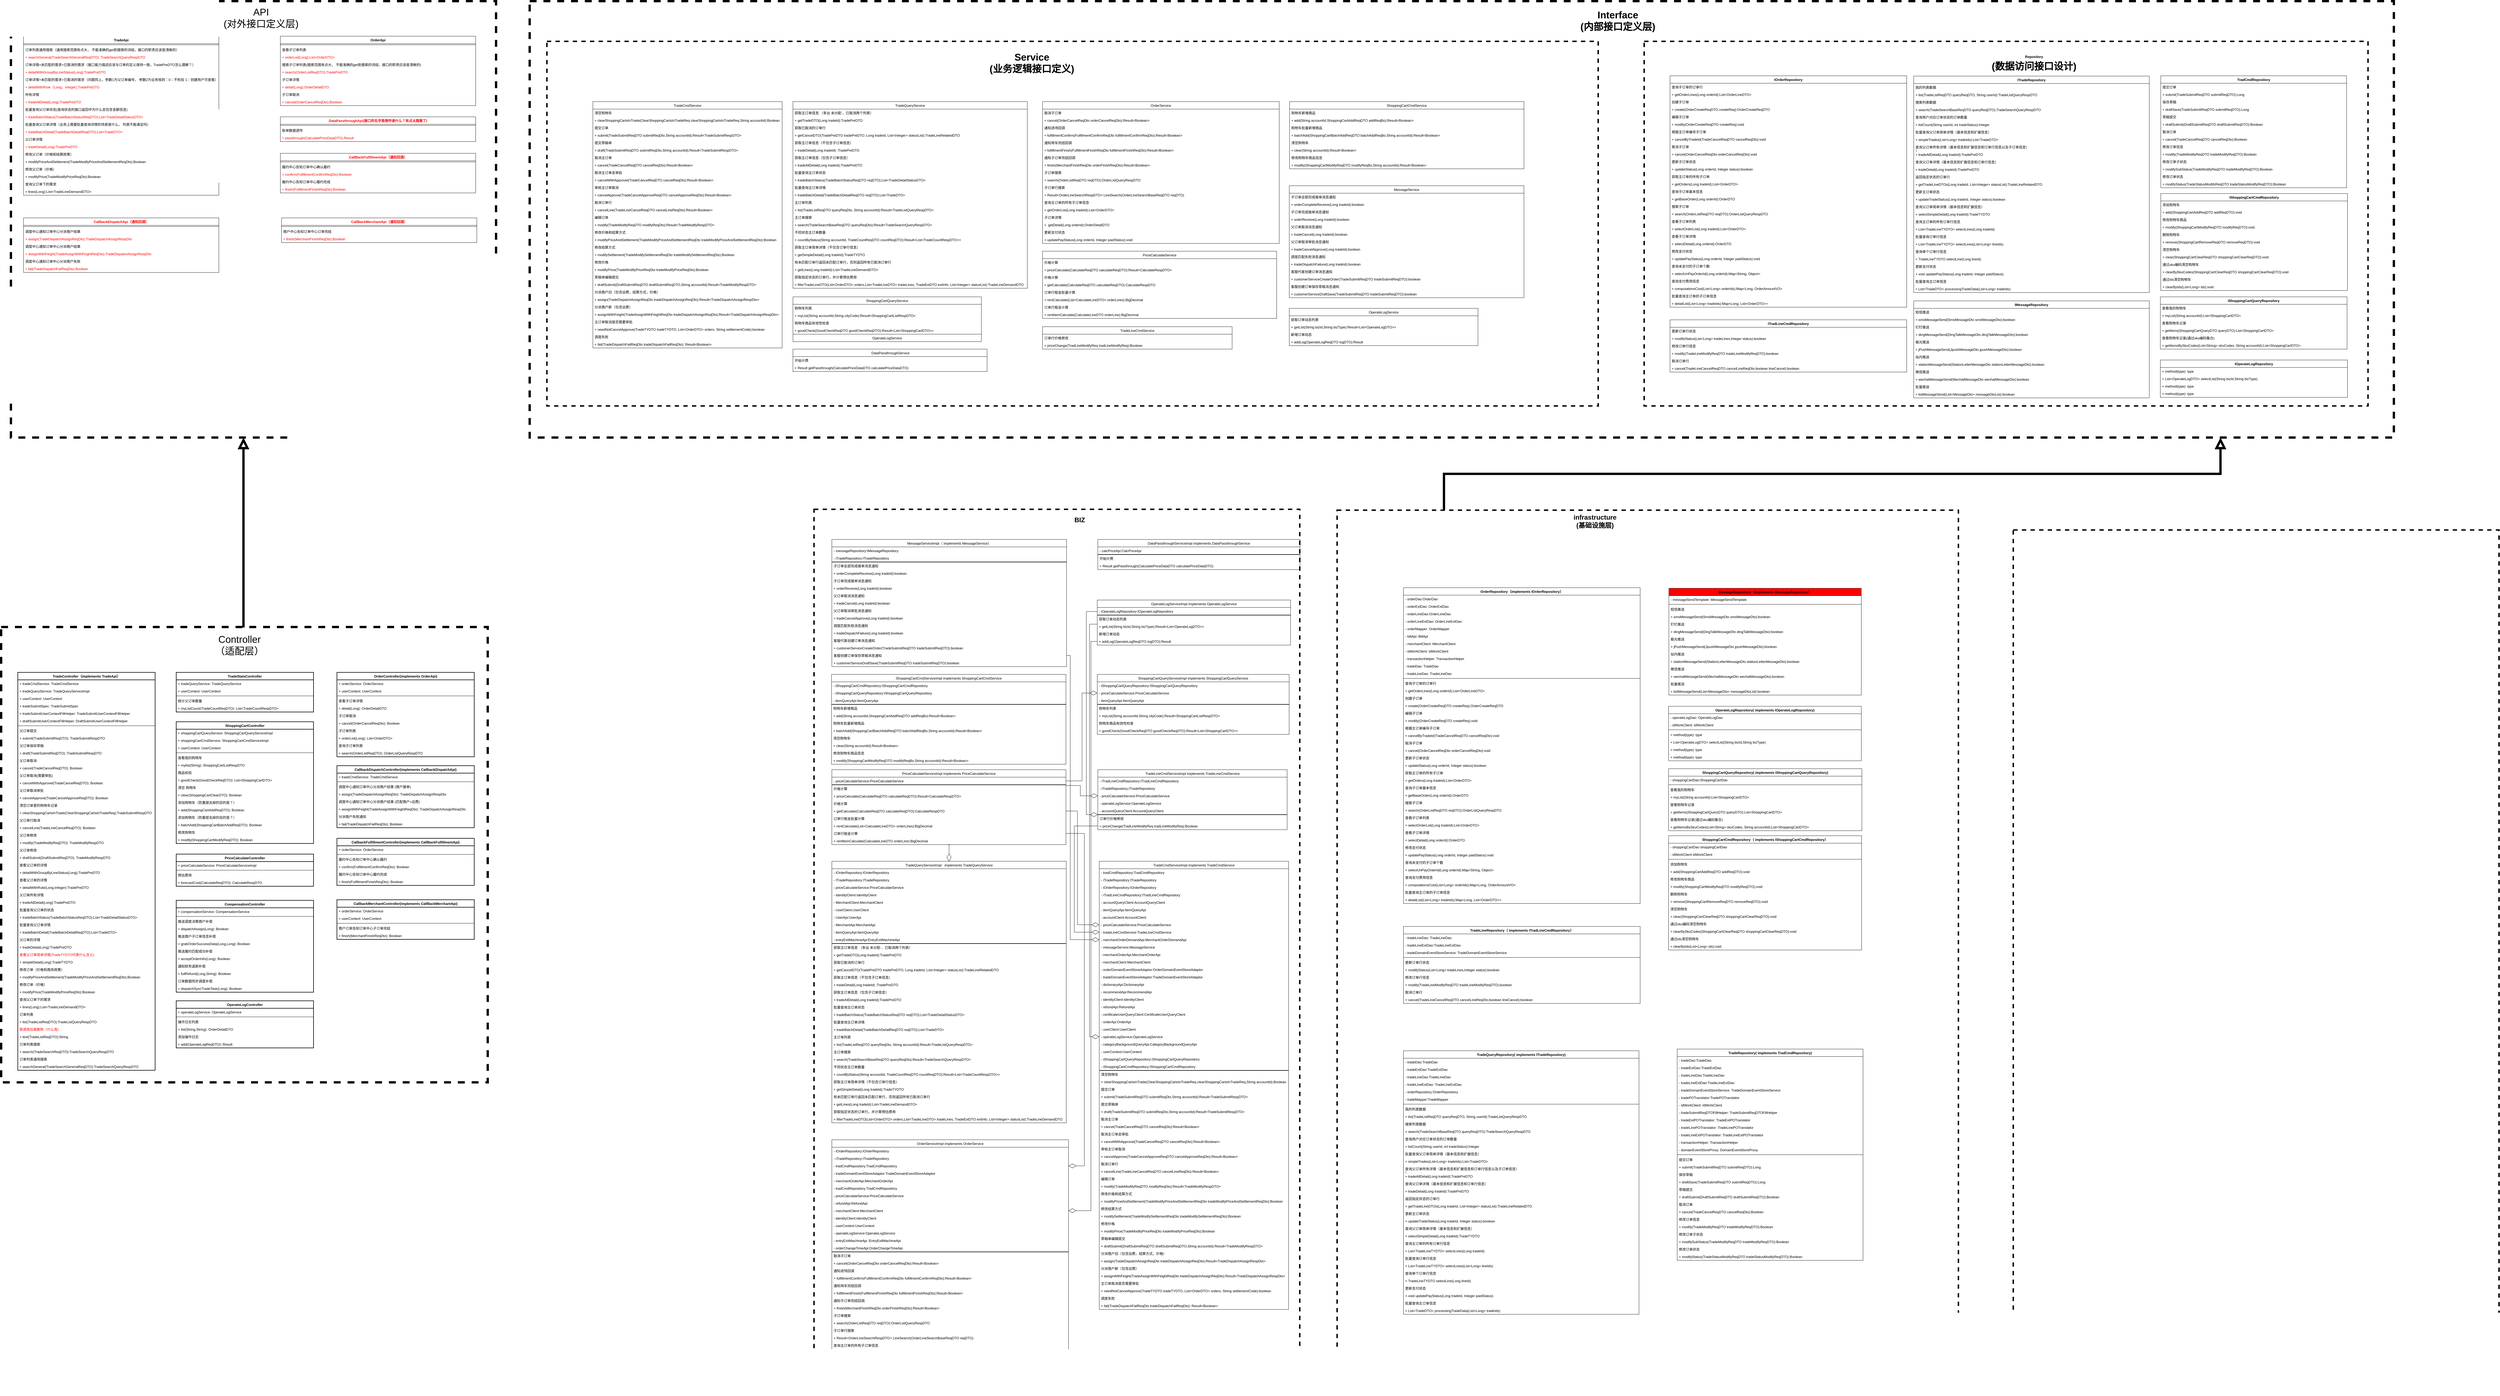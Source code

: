 <mxfile version="17.4.0" type="github">
  <diagram id="KDbqyWz5aOWDZNejwCfo" name="类图">
    <mxGraphModel dx="989" dy="5224" grid="0" gridSize="10" guides="1" tooltips="1" connect="1" arrows="1" fold="1" page="1" pageScale="1" pageWidth="827" pageHeight="1169" math="0" shadow="0">
      <root>
        <mxCell id="0" />
        <mxCell id="1" parent="0" />
        <mxCell id="yiMzBXgpizN3PwSaVx8E-650" value="" style="rounded=0;whiteSpace=wrap;html=1;dashed=1;strokeWidth=5;" vertex="1" parent="1">
          <mxGeometry x="4791" y="-2607" width="2163" height="3074" as="geometry" />
        </mxCell>
        <mxCell id="yiMzBXgpizN3PwSaVx8E-841" value="" style="rounded=0;whiteSpace=wrap;html=1;dashed=1;strokeWidth=5;" vertex="1" parent="1">
          <mxGeometry x="7145" y="-2538" width="1691" height="2847" as="geometry" />
        </mxCell>
        <mxCell id="yiMzBXgpizN3PwSaVx8E-196" value="" style="rounded=0;whiteSpace=wrap;html=1;dashed=1;strokeWidth=8;" vertex="1" parent="1">
          <mxGeometry x="1980" y="-4380" width="6490" height="1520" as="geometry" />
        </mxCell>
        <mxCell id="yiMzBXgpizN3PwSaVx8E-830" value="" style="rounded=0;whiteSpace=wrap;html=1;dashed=1;strokeWidth=5;" vertex="1" parent="1">
          <mxGeometry x="5860" y="-4240" width="2520" height="1270" as="geometry" />
        </mxCell>
        <mxCell id="yiMzBXgpizN3PwSaVx8E-831" value="" style="rounded=0;whiteSpace=wrap;html=1;dashed=1;strokeWidth=5;" vertex="1" parent="1">
          <mxGeometry x="2040" y="-4240" width="3660" height="1270" as="geometry" />
        </mxCell>
        <mxCell id="yiMzBXgpizN3PwSaVx8E-1" value="" style="rounded=0;whiteSpace=wrap;html=1;fontColor=#FF0000;dashed=1;strokeWidth=8;" vertex="1" parent="1">
          <mxGeometry x="140" y="-2200" width="1694" height="1586" as="geometry" />
        </mxCell>
        <mxCell id="yiMzBXgpizN3PwSaVx8E-2" value="" style="rounded=0;whiteSpace=wrap;html=1;fontColor=#FF0000;dashed=1;strokeWidth=8;" vertex="1" parent="1">
          <mxGeometry x="174" y="-4380" width="1689" height="1520" as="geometry" />
        </mxCell>
        <mxCell id="yiMzBXgpizN3PwSaVx8E-3" value="TradeApi" style="swimlane;fontStyle=1;align=center;verticalAlign=top;childLayout=stackLayout;horizontal=1;startSize=26;horizontalStack=0;resizeParent=1;resizeParentMax=0;resizeLast=0;collapsible=1;marginBottom=0;" vertex="1" parent="1">
          <mxGeometry x="218" y="-4258" width="680" height="554" as="geometry">
            <mxRectangle x="254" y="68" width="78" height="26" as="alternateBounds" />
          </mxGeometry>
        </mxCell>
        <mxCell id="yiMzBXgpizN3PwSaVx8E-4" value="" style="line;strokeWidth=1;fillColor=none;align=left;verticalAlign=middle;spacingTop=-1;spacingLeft=3;spacingRight=3;rotatable=0;labelPosition=right;points=[];portConstraint=eastwest;" vertex="1" parent="yiMzBXgpizN3PwSaVx8E-3">
          <mxGeometry y="26" width="680" height="8" as="geometry" />
        </mxCell>
        <mxCell id="yiMzBXgpizN3PwSaVx8E-5" value="订单列表通用搜索（通用搜索范围有点大， 不能准确的get到搜索的词组，接口的职责应该是清晰的）" style="text;strokeColor=none;fillColor=none;align=left;verticalAlign=top;spacingLeft=4;spacingRight=4;overflow=hidden;rotatable=0;points=[[0,0.5],[1,0.5]];portConstraint=eastwest;" vertex="1" parent="yiMzBXgpizN3PwSaVx8E-3">
          <mxGeometry y="34" width="680" height="26" as="geometry" />
        </mxCell>
        <mxCell id="yiMzBXgpizN3PwSaVx8E-6" value="+ searchGeneral(TradeSearchGeneralReqDTO): TradeSearchQueryRespDTO" style="text;strokeColor=none;fillColor=none;align=left;verticalAlign=top;spacingLeft=4;spacingRight=4;overflow=hidden;rotatable=0;points=[[0,0.5],[1,0.5]];portConstraint=eastwest;fontColor=#FF0000;" vertex="1" parent="yiMzBXgpizN3PwSaVx8E-3">
          <mxGeometry y="60" width="680" height="26" as="geometry" />
        </mxCell>
        <mxCell id="yiMzBXgpizN3PwSaVx8E-7" value="订单详情+未匹配的需求+已取消的需求（接口能力描述应该与订单的定义保持一致，TradePreDTO怎么理解？）" style="text;strokeColor=none;fillColor=none;align=left;verticalAlign=top;spacingLeft=4;spacingRight=4;overflow=hidden;rotatable=0;points=[[0,0.5],[1,0.5]];portConstraint=eastwest;" vertex="1" parent="yiMzBXgpizN3PwSaVx8E-3">
          <mxGeometry y="86" width="680" height="26" as="geometry" />
        </mxCell>
        <mxCell id="yiMzBXgpizN3PwSaVx8E-8" value="+ detailWithGroupByLineStatus(Long):TradePreDTO" style="text;strokeColor=none;fillColor=none;align=left;verticalAlign=top;spacingLeft=4;spacingRight=4;overflow=hidden;rotatable=0;points=[[0,0.5],[1,0.5]];portConstraint=eastwest;fontColor=#FF0000;" vertex="1" parent="yiMzBXgpizN3PwSaVx8E-3">
          <mxGeometry y="112" width="680" height="26" as="geometry" />
        </mxCell>
        <mxCell id="yiMzBXgpizN3PwSaVx8E-9" value="订单详情+未匹配的需求+已取消的需求（问题同上，参数1为父订单编号， 参数2为业务规则：0：不检验 1：创建用户可查看）" style="text;strokeColor=none;fillColor=none;align=left;verticalAlign=top;spacingLeft=4;spacingRight=4;overflow=hidden;rotatable=0;points=[[0,0.5],[1,0.5]];portConstraint=eastwest;" vertex="1" parent="yiMzBXgpizN3PwSaVx8E-3">
          <mxGeometry y="138" width="680" height="26" as="geometry" />
        </mxCell>
        <mxCell id="yiMzBXgpizN3PwSaVx8E-10" value="+ detailWithRule（Long，Integer):TradePreDTO" style="text;strokeColor=none;fillColor=none;align=left;verticalAlign=top;spacingLeft=4;spacingRight=4;overflow=hidden;rotatable=0;points=[[0,0.5],[1,0.5]];portConstraint=eastwest;fontColor=#FF0000;" vertex="1" parent="yiMzBXgpizN3PwSaVx8E-3">
          <mxGeometry y="164" width="680" height="26" as="geometry" />
        </mxCell>
        <mxCell id="yiMzBXgpizN3PwSaVx8E-11" value="所有详情" style="text;strokeColor=none;fillColor=none;align=left;verticalAlign=top;spacingLeft=4;spacingRight=4;overflow=hidden;rotatable=0;points=[[0,0.5],[1,0.5]];portConstraint=eastwest;" vertex="1" parent="yiMzBXgpizN3PwSaVx8E-3">
          <mxGeometry y="190" width="680" height="26" as="geometry" />
        </mxCell>
        <mxCell id="yiMzBXgpizN3PwSaVx8E-12" value="+ tradeAllDetail(Long):TradePreDTO" style="text;strokeColor=none;fillColor=none;align=left;verticalAlign=top;spacingLeft=4;spacingRight=4;overflow=hidden;rotatable=0;points=[[0,0.5],[1,0.5]];portConstraint=eastwest;fontColor=#FF0000;" vertex="1" parent="yiMzBXgpizN3PwSaVx8E-3">
          <mxGeometry y="216" width="680" height="26" as="geometry" />
        </mxCell>
        <mxCell id="yiMzBXgpizN3PwSaVx8E-13" value="批量查询父订单状态(查询状态的接口返回中为什么会包含金额信息)" style="text;strokeColor=none;fillColor=none;align=left;verticalAlign=top;spacingLeft=4;spacingRight=4;overflow=hidden;rotatable=0;points=[[0,0.5],[1,0.5]];portConstraint=eastwest;" vertex="1" parent="yiMzBXgpizN3PwSaVx8E-3">
          <mxGeometry y="242" width="680" height="26" as="geometry" />
        </mxCell>
        <mxCell id="yiMzBXgpizN3PwSaVx8E-14" value="+ tradeBatchStatus(TradeBatchStatusReqDTO):List&lt;TradeDetailStatusDTO&gt;" style="text;strokeColor=none;fillColor=none;align=left;verticalAlign=top;spacingLeft=4;spacingRight=4;overflow=hidden;rotatable=0;points=[[0,0.5],[1,0.5]];portConstraint=eastwest;fontColor=#FF0000;" vertex="1" parent="yiMzBXgpizN3PwSaVx8E-3">
          <mxGeometry y="268" width="680" height="26" as="geometry" />
        </mxCell>
        <mxCell id="yiMzBXgpizN3PwSaVx8E-15" value="批量查询父订单详情（业务上需要批量查询详情的场景是什么， 列表不能满足吗）" style="text;strokeColor=none;fillColor=none;align=left;verticalAlign=top;spacingLeft=4;spacingRight=4;overflow=hidden;rotatable=0;points=[[0,0.5],[1,0.5]];portConstraint=eastwest;" vertex="1" parent="yiMzBXgpizN3PwSaVx8E-3">
          <mxGeometry y="294" width="680" height="26" as="geometry" />
        </mxCell>
        <mxCell id="yiMzBXgpizN3PwSaVx8E-16" value="+ tradeBatchDetail(TradeBatchDetailReqDTO):List&lt;TradeDTO&gt;" style="text;strokeColor=none;fillColor=none;align=left;verticalAlign=top;spacingLeft=4;spacingRight=4;overflow=hidden;rotatable=0;points=[[0,0.5],[1,0.5]];portConstraint=eastwest;fontColor=#FF0000;" vertex="1" parent="yiMzBXgpizN3PwSaVx8E-3">
          <mxGeometry y="320" width="680" height="26" as="geometry" />
        </mxCell>
        <mxCell id="yiMzBXgpizN3PwSaVx8E-17" value="父订单详情" style="text;strokeColor=none;fillColor=none;align=left;verticalAlign=top;spacingLeft=4;spacingRight=4;overflow=hidden;rotatable=0;points=[[0,0.5],[1,0.5]];portConstraint=eastwest;" vertex="1" parent="yiMzBXgpizN3PwSaVx8E-3">
          <mxGeometry y="346" width="680" height="26" as="geometry" />
        </mxCell>
        <mxCell id="yiMzBXgpizN3PwSaVx8E-18" value="+ tradeDetail(Long):TradePreDTO" style="text;strokeColor=none;fillColor=none;align=left;verticalAlign=top;spacingLeft=4;spacingRight=4;overflow=hidden;rotatable=0;points=[[0,0.5],[1,0.5]];portConstraint=eastwest;fontColor=#FF0000;" vertex="1" parent="yiMzBXgpizN3PwSaVx8E-3">
          <mxGeometry y="372" width="680" height="26" as="geometry" />
        </mxCell>
        <mxCell id="yiMzBXgpizN3PwSaVx8E-19" value="修改父订单（价格和结算政策）" style="text;strokeColor=none;fillColor=none;align=left;verticalAlign=top;spacingLeft=4;spacingRight=4;overflow=hidden;rotatable=0;points=[[0,0.5],[1,0.5]];portConstraint=eastwest;" vertex="1" parent="yiMzBXgpizN3PwSaVx8E-3">
          <mxGeometry y="398" width="680" height="26" as="geometry" />
        </mxCell>
        <mxCell id="yiMzBXgpizN3PwSaVx8E-20" value="+ modifyPriceAndSettlement(TradeModifyPriceAndSettlementReqDto):Boolean" style="text;strokeColor=none;fillColor=none;align=left;verticalAlign=top;spacingLeft=4;spacingRight=4;overflow=hidden;rotatable=0;points=[[0,0.5],[1,0.5]];portConstraint=eastwest;" vertex="1" parent="yiMzBXgpizN3PwSaVx8E-3">
          <mxGeometry y="424" width="680" height="26" as="geometry" />
        </mxCell>
        <mxCell id="yiMzBXgpizN3PwSaVx8E-21" value="修改父订单（价格）" style="text;strokeColor=none;fillColor=none;align=left;verticalAlign=top;spacingLeft=4;spacingRight=4;overflow=hidden;rotatable=0;points=[[0,0.5],[1,0.5]];portConstraint=eastwest;" vertex="1" parent="yiMzBXgpizN3PwSaVx8E-3">
          <mxGeometry y="450" width="680" height="26" as="geometry" />
        </mxCell>
        <mxCell id="yiMzBXgpizN3PwSaVx8E-22" value="+ modifyPrice(TradeModifyPriceReqDto):Boolean" style="text;strokeColor=none;fillColor=none;align=left;verticalAlign=top;spacingLeft=4;spacingRight=4;overflow=hidden;rotatable=0;points=[[0,0.5],[1,0.5]];portConstraint=eastwest;" vertex="1" parent="yiMzBXgpizN3PwSaVx8E-3">
          <mxGeometry y="476" width="680" height="26" as="geometry" />
        </mxCell>
        <mxCell id="yiMzBXgpizN3PwSaVx8E-23" value="查询父订单下的需求" style="text;strokeColor=none;fillColor=none;align=left;verticalAlign=top;spacingLeft=4;spacingRight=4;overflow=hidden;rotatable=0;points=[[0,0.5],[1,0.5]];portConstraint=eastwest;" vertex="1" parent="yiMzBXgpizN3PwSaVx8E-3">
          <mxGeometry y="502" width="680" height="26" as="geometry" />
        </mxCell>
        <mxCell id="yiMzBXgpizN3PwSaVx8E-24" value="+ lines(Long):List&lt;TradeLineDemandDTO&gt;" style="text;strokeColor=none;fillColor=none;align=left;verticalAlign=top;spacingLeft=4;spacingRight=4;overflow=hidden;rotatable=0;points=[[0,0.5],[1,0.5]];portConstraint=eastwest;" vertex="1" parent="yiMzBXgpizN3PwSaVx8E-3">
          <mxGeometry y="528" width="680" height="26" as="geometry" />
        </mxCell>
        <mxCell id="yiMzBXgpizN3PwSaVx8E-25" value="OrderApi" style="swimlane;fontStyle=1;align=center;verticalAlign=top;childLayout=stackLayout;horizontal=1;startSize=26;horizontalStack=0;resizeParent=1;resizeParentMax=0;resizeLast=0;collapsible=1;marginBottom=0;" vertex="1" parent="1">
          <mxGeometry x="1112" y="-4258" width="680" height="242" as="geometry">
            <mxRectangle x="254" y="68" width="78" height="26" as="alternateBounds" />
          </mxGeometry>
        </mxCell>
        <mxCell id="yiMzBXgpizN3PwSaVx8E-26" value="" style="line;strokeWidth=1;fillColor=none;align=left;verticalAlign=middle;spacingTop=-1;spacingLeft=3;spacingRight=3;rotatable=0;labelPosition=right;points=[];portConstraint=eastwest;" vertex="1" parent="yiMzBXgpizN3PwSaVx8E-25">
          <mxGeometry y="26" width="680" height="8" as="geometry" />
        </mxCell>
        <mxCell id="yiMzBXgpizN3PwSaVx8E-27" value="查看子订单列表" style="text;strokeColor=none;fillColor=none;align=left;verticalAlign=top;spacingLeft=4;spacingRight=4;overflow=hidden;rotatable=0;points=[[0,0.5],[1,0.5]];portConstraint=eastwest;" vertex="1" parent="yiMzBXgpizN3PwSaVx8E-25">
          <mxGeometry y="34" width="680" height="26" as="geometry" />
        </mxCell>
        <mxCell id="yiMzBXgpizN3PwSaVx8E-28" value="+ orderList(Long):List&lt;OrderDTO&gt;" style="text;strokeColor=none;fillColor=none;align=left;verticalAlign=top;spacingLeft=4;spacingRight=4;overflow=hidden;rotatable=0;points=[[0,0.5],[1,0.5]];portConstraint=eastwest;fontColor=#FF0000;" vertex="1" parent="yiMzBXgpizN3PwSaVx8E-25">
          <mxGeometry y="60" width="680" height="26" as="geometry" />
        </mxCell>
        <mxCell id="yiMzBXgpizN3PwSaVx8E-29" value="搜索子订单列表(搜索范围有点大， 不能准确的get到搜索的词组，接口的职责应该是清晰的)" style="text;strokeColor=none;fillColor=none;align=left;verticalAlign=top;spacingLeft=4;spacingRight=4;overflow=hidden;rotatable=0;points=[[0,0.5],[1,0.5]];portConstraint=eastwest;" vertex="1" parent="yiMzBXgpizN3PwSaVx8E-25">
          <mxGeometry y="86" width="680" height="26" as="geometry" />
        </mxCell>
        <mxCell id="yiMzBXgpizN3PwSaVx8E-30" value="+ search(OrderListReqDTO):TradePreDTO" style="text;strokeColor=none;fillColor=none;align=left;verticalAlign=top;spacingLeft=4;spacingRight=4;overflow=hidden;rotatable=0;points=[[0,0.5],[1,0.5]];portConstraint=eastwest;fontColor=#FF0000;" vertex="1" parent="yiMzBXgpizN3PwSaVx8E-25">
          <mxGeometry y="112" width="680" height="26" as="geometry" />
        </mxCell>
        <mxCell id="yiMzBXgpizN3PwSaVx8E-31" value="子订单详情" style="text;strokeColor=none;fillColor=none;align=left;verticalAlign=top;spacingLeft=4;spacingRight=4;overflow=hidden;rotatable=0;points=[[0,0.5],[1,0.5]];portConstraint=eastwest;" vertex="1" parent="yiMzBXgpizN3PwSaVx8E-25">
          <mxGeometry y="138" width="680" height="26" as="geometry" />
        </mxCell>
        <mxCell id="yiMzBXgpizN3PwSaVx8E-32" value="+ detail(Long):OrderDetailDTO" style="text;strokeColor=none;fillColor=none;align=left;verticalAlign=top;spacingLeft=4;spacingRight=4;overflow=hidden;rotatable=0;points=[[0,0.5],[1,0.5]];portConstraint=eastwest;fontColor=#FF0000;" vertex="1" parent="yiMzBXgpizN3PwSaVx8E-25">
          <mxGeometry y="164" width="680" height="26" as="geometry" />
        </mxCell>
        <mxCell id="yiMzBXgpizN3PwSaVx8E-33" value="子订单取消" style="text;strokeColor=none;fillColor=none;align=left;verticalAlign=top;spacingLeft=4;spacingRight=4;overflow=hidden;rotatable=0;points=[[0,0.5],[1,0.5]];portConstraint=eastwest;" vertex="1" parent="yiMzBXgpizN3PwSaVx8E-25">
          <mxGeometry y="190" width="680" height="26" as="geometry" />
        </mxCell>
        <mxCell id="yiMzBXgpizN3PwSaVx8E-34" value="+ cancel(OrderCancelReqDto):Boolean" style="text;strokeColor=none;fillColor=none;align=left;verticalAlign=top;spacingLeft=4;spacingRight=4;overflow=hidden;rotatable=0;points=[[0,0.5],[1,0.5]];portConstraint=eastwest;fontColor=#FF0000;" vertex="1" parent="yiMzBXgpizN3PwSaVx8E-25">
          <mxGeometry y="216" width="680" height="26" as="geometry" />
        </mxCell>
        <mxCell id="yiMzBXgpizN3PwSaVx8E-35" value="DataPassthroughApi(接口的名字是想传递什么？有点太随意了)" style="swimlane;fontStyle=1;align=center;verticalAlign=top;childLayout=stackLayout;horizontal=1;startSize=26;horizontalStack=0;resizeParent=1;resizeParentMax=0;resizeLast=0;collapsible=1;marginBottom=0;fontColor=#FF0000;" vertex="1" parent="1">
          <mxGeometry x="1112" y="-3977" width="680" height="86" as="geometry">
            <mxRectangle x="254" y="68" width="78" height="26" as="alternateBounds" />
          </mxGeometry>
        </mxCell>
        <mxCell id="yiMzBXgpizN3PwSaVx8E-36" value="" style="line;strokeWidth=1;fillColor=none;align=left;verticalAlign=middle;spacingTop=-1;spacingLeft=3;spacingRight=3;rotatable=0;labelPosition=right;points=[];portConstraint=eastwest;" vertex="1" parent="yiMzBXgpizN3PwSaVx8E-35">
          <mxGeometry y="26" width="680" height="8" as="geometry" />
        </mxCell>
        <mxCell id="yiMzBXgpizN3PwSaVx8E-37" value="账单数据透传" style="text;strokeColor=none;fillColor=none;align=left;verticalAlign=top;spacingLeft=4;spacingRight=4;overflow=hidden;rotatable=0;points=[[0,0.5],[1,0.5]];portConstraint=eastwest;" vertex="1" parent="yiMzBXgpizN3PwSaVx8E-35">
          <mxGeometry y="34" width="680" height="26" as="geometry" />
        </mxCell>
        <mxCell id="yiMzBXgpizN3PwSaVx8E-38" value="+ passthrough(CalculatePriceDataDTO):Result" style="text;strokeColor=none;fillColor=none;align=left;verticalAlign=top;spacingLeft=4;spacingRight=4;overflow=hidden;rotatable=0;points=[[0,0.5],[1,0.5]];portConstraint=eastwest;fontColor=#FF0000;" vertex="1" parent="yiMzBXgpizN3PwSaVx8E-35">
          <mxGeometry y="60" width="680" height="26" as="geometry" />
        </mxCell>
        <mxCell id="yiMzBXgpizN3PwSaVx8E-39" value="CallbackDispatchApi（通知回调）" style="swimlane;fontStyle=1;align=center;verticalAlign=top;childLayout=stackLayout;horizontal=1;startSize=26;horizontalStack=0;resizeParent=1;resizeParentMax=0;resizeLast=0;collapsible=1;marginBottom=0;fontColor=#FF0000;" vertex="1" parent="1">
          <mxGeometry x="218" y="-3625" width="680" height="190" as="geometry">
            <mxRectangle x="254" y="68" width="78" height="26" as="alternateBounds" />
          </mxGeometry>
        </mxCell>
        <mxCell id="yiMzBXgpizN3PwSaVx8E-40" value="" style="line;strokeWidth=1;fillColor=none;align=left;verticalAlign=middle;spacingTop=-1;spacingLeft=3;spacingRight=3;rotatable=0;labelPosition=right;points=[];portConstraint=eastwest;" vertex="1" parent="yiMzBXgpizN3PwSaVx8E-39">
          <mxGeometry y="26" width="680" height="8" as="geometry" />
        </mxCell>
        <mxCell id="yiMzBXgpizN3PwSaVx8E-41" value="调度中心通知订单中心分派商户结果" style="text;strokeColor=none;fillColor=none;align=left;verticalAlign=top;spacingLeft=4;spacingRight=4;overflow=hidden;rotatable=0;points=[[0,0.5],[1,0.5]];portConstraint=eastwest;" vertex="1" parent="yiMzBXgpizN3PwSaVx8E-39">
          <mxGeometry y="34" width="680" height="26" as="geometry" />
        </mxCell>
        <mxCell id="yiMzBXgpizN3PwSaVx8E-42" value="+ assign(TradeDispatchAssignReqDto):TradeDispatchAssignRespDto" style="text;strokeColor=none;fillColor=none;align=left;verticalAlign=top;spacingLeft=4;spacingRight=4;overflow=hidden;rotatable=0;points=[[0,0.5],[1,0.5]];portConstraint=eastwest;fontColor=#FF0000;" vertex="1" parent="yiMzBXgpizN3PwSaVx8E-39">
          <mxGeometry y="60" width="680" height="26" as="geometry" />
        </mxCell>
        <mxCell id="yiMzBXgpizN3PwSaVx8E-43" value="调度中心通知订单中心分派商户结果" style="text;strokeColor=none;fillColor=none;align=left;verticalAlign=top;spacingLeft=4;spacingRight=4;overflow=hidden;rotatable=0;points=[[0,0.5],[1,0.5]];portConstraint=eastwest;" vertex="1" parent="yiMzBXgpizN3PwSaVx8E-39">
          <mxGeometry y="86" width="680" height="26" as="geometry" />
        </mxCell>
        <mxCell id="yiMzBXgpizN3PwSaVx8E-44" value="+ assignWithFeight(TradeAssignWithFeightReqDto):TradeDispatchAssignRespDto" style="text;strokeColor=none;fillColor=none;align=left;verticalAlign=top;spacingLeft=4;spacingRight=4;overflow=hidden;rotatable=0;points=[[0,0.5],[1,0.5]];portConstraint=eastwest;fontColor=#FF0000;" vertex="1" parent="yiMzBXgpizN3PwSaVx8E-39">
          <mxGeometry y="112" width="680" height="26" as="geometry" />
        </mxCell>
        <mxCell id="yiMzBXgpizN3PwSaVx8E-45" value="调度中心通知订单中心分派商户失败" style="text;strokeColor=none;fillColor=none;align=left;verticalAlign=top;spacingLeft=4;spacingRight=4;overflow=hidden;rotatable=0;points=[[0,0.5],[1,0.5]];portConstraint=eastwest;" vertex="1" parent="yiMzBXgpizN3PwSaVx8E-39">
          <mxGeometry y="138" width="680" height="26" as="geometry" />
        </mxCell>
        <mxCell id="yiMzBXgpizN3PwSaVx8E-46" value="+ fail(TradeDispatchFailReqDto):Boolean" style="text;strokeColor=none;fillColor=none;align=left;verticalAlign=top;spacingLeft=4;spacingRight=4;overflow=hidden;rotatable=0;points=[[0,0.5],[1,0.5]];portConstraint=eastwest;fontColor=#FF0000;" vertex="1" parent="yiMzBXgpizN3PwSaVx8E-39">
          <mxGeometry y="164" width="680" height="26" as="geometry" />
        </mxCell>
        <mxCell id="yiMzBXgpizN3PwSaVx8E-47" value="API&lt;br&gt;(对外接口定义层)" style="text;html=1;strokeColor=none;fillColor=none;align=center;verticalAlign=middle;whiteSpace=wrap;rounded=0;dashed=1;fontColor=#000000;strokeWidth=6;fontSize=34;" vertex="1" parent="1">
          <mxGeometry x="874" y="-4360" width="342" height="75" as="geometry" />
        </mxCell>
        <mxCell id="yiMzBXgpizN3PwSaVx8E-48" value="CallBackFulfillmentApi（通知回调）" style="swimlane;fontStyle=1;align=center;verticalAlign=top;childLayout=stackLayout;horizontal=1;startSize=26;horizontalStack=0;resizeParent=1;resizeParentMax=0;resizeLast=0;collapsible=1;marginBottom=0;fontColor=#FF0000;" vertex="1" parent="1">
          <mxGeometry x="1112" y="-3850" width="680" height="138" as="geometry">
            <mxRectangle x="254" y="68" width="78" height="26" as="alternateBounds" />
          </mxGeometry>
        </mxCell>
        <mxCell id="yiMzBXgpizN3PwSaVx8E-49" value="" style="line;strokeWidth=1;fillColor=none;align=left;verticalAlign=middle;spacingTop=-1;spacingLeft=3;spacingRight=3;rotatable=0;labelPosition=right;points=[];portConstraint=eastwest;" vertex="1" parent="yiMzBXgpizN3PwSaVx8E-48">
          <mxGeometry y="26" width="680" height="8" as="geometry" />
        </mxCell>
        <mxCell id="yiMzBXgpizN3PwSaVx8E-50" value="履约中心告知订单中心确认履约" style="text;strokeColor=none;fillColor=none;align=left;verticalAlign=top;spacingLeft=4;spacingRight=4;overflow=hidden;rotatable=0;points=[[0,0.5],[1,0.5]];portConstraint=eastwest;" vertex="1" parent="yiMzBXgpizN3PwSaVx8E-48">
          <mxGeometry y="34" width="680" height="26" as="geometry" />
        </mxCell>
        <mxCell id="yiMzBXgpizN3PwSaVx8E-51" value="+ confirm(FulfillmentConfirmReqDto):Boolean" style="text;strokeColor=none;fillColor=none;align=left;verticalAlign=top;spacingLeft=4;spacingRight=4;overflow=hidden;rotatable=0;points=[[0,0.5],[1,0.5]];portConstraint=eastwest;fontColor=#FF0000;" vertex="1" parent="yiMzBXgpizN3PwSaVx8E-48">
          <mxGeometry y="60" width="680" height="26" as="geometry" />
        </mxCell>
        <mxCell id="yiMzBXgpizN3PwSaVx8E-52" value="履约中心告知订单中心履约完成" style="text;strokeColor=none;fillColor=none;align=left;verticalAlign=top;spacingLeft=4;spacingRight=4;overflow=hidden;rotatable=0;points=[[0,0.5],[1,0.5]];portConstraint=eastwest;" vertex="1" parent="yiMzBXgpizN3PwSaVx8E-48">
          <mxGeometry y="86" width="680" height="26" as="geometry" />
        </mxCell>
        <mxCell id="yiMzBXgpizN3PwSaVx8E-53" value="+ finish(FulfillmentFinishReqDto):Boolean" style="text;strokeColor=none;fillColor=none;align=left;verticalAlign=top;spacingLeft=4;spacingRight=4;overflow=hidden;rotatable=0;points=[[0,0.5],[1,0.5]];portConstraint=eastwest;fontColor=#FF0000;" vertex="1" parent="yiMzBXgpizN3PwSaVx8E-48">
          <mxGeometry y="112" width="680" height="26" as="geometry" />
        </mxCell>
        <mxCell id="yiMzBXgpizN3PwSaVx8E-54" value="CallBackMerchantApi（通知回调）" style="swimlane;fontStyle=1;align=center;verticalAlign=top;childLayout=stackLayout;horizontal=1;startSize=26;horizontalStack=0;resizeParent=1;resizeParentMax=0;resizeLast=0;collapsible=1;marginBottom=0;fontColor=#FF0000;" vertex="1" parent="1">
          <mxGeometry x="1116" y="-3625" width="680" height="86" as="geometry">
            <mxRectangle x="254" y="68" width="78" height="26" as="alternateBounds" />
          </mxGeometry>
        </mxCell>
        <mxCell id="yiMzBXgpizN3PwSaVx8E-55" value="" style="line;strokeWidth=1;fillColor=none;align=left;verticalAlign=middle;spacingTop=-1;spacingLeft=3;spacingRight=3;rotatable=0;labelPosition=right;points=[];portConstraint=eastwest;" vertex="1" parent="yiMzBXgpizN3PwSaVx8E-54">
          <mxGeometry y="26" width="680" height="8" as="geometry" />
        </mxCell>
        <mxCell id="yiMzBXgpizN3PwSaVx8E-56" value="商户中心告知订单中心订单完结" style="text;strokeColor=none;fillColor=none;align=left;verticalAlign=top;spacingLeft=4;spacingRight=4;overflow=hidden;rotatable=0;points=[[0,0.5],[1,0.5]];portConstraint=eastwest;" vertex="1" parent="yiMzBXgpizN3PwSaVx8E-54">
          <mxGeometry y="34" width="680" height="26" as="geometry" />
        </mxCell>
        <mxCell id="yiMzBXgpizN3PwSaVx8E-57" value="+ finish(MerchantFinishReqDto):Boolean" style="text;strokeColor=none;fillColor=none;align=left;verticalAlign=top;spacingLeft=4;spacingRight=4;overflow=hidden;rotatable=0;points=[[0,0.5],[1,0.5]];portConstraint=eastwest;fontColor=#FF0000;" vertex="1" parent="yiMzBXgpizN3PwSaVx8E-54">
          <mxGeometry y="60" width="680" height="26" as="geometry" />
        </mxCell>
        <mxCell id="yiMzBXgpizN3PwSaVx8E-58" style="edgeStyle=orthogonalEdgeStyle;rounded=0;orthogonalLoop=1;jettySize=auto;html=1;exitX=0.498;exitY=0.001;exitDx=0;exitDy=0;fontSize=24;endArrow=block;endFill=0;exitPerimeter=0;strokeWidth=8;fillColor=#6a00ff;strokeColor=#000000;endSize=20;" edge="1" parent="1" source="yiMzBXgpizN3PwSaVx8E-1" target="yiMzBXgpizN3PwSaVx8E-2">
          <mxGeometry relative="1" as="geometry">
            <mxPoint x="1015" y="-3300" as="targetPoint" />
            <Array as="points">
              <mxPoint x="1014" y="-3199" />
              <mxPoint x="1014" y="-3199" />
            </Array>
          </mxGeometry>
        </mxCell>
        <mxCell id="yiMzBXgpizN3PwSaVx8E-59" value="TradeController（implements TradeApi）" style="swimlane;fontStyle=1;align=center;verticalAlign=top;childLayout=stackLayout;horizontal=1;startSize=26;horizontalStack=0;resizeParent=1;resizeParentMax=0;resizeLast=0;collapsible=1;marginBottom=0;fontSize=12;strokeColor=default;strokeWidth=2;fillColor=default;gradientColor=none;" vertex="1" parent="1">
          <mxGeometry x="198" y="-2042" width="478" height="1386" as="geometry" />
        </mxCell>
        <mxCell id="yiMzBXgpizN3PwSaVx8E-60" value="+ tradeCmdService: TradeCmdService" style="text;strokeColor=none;fillColor=none;align=left;verticalAlign=top;spacingLeft=4;spacingRight=4;overflow=hidden;rotatable=0;points=[[0,0.5],[1,0.5]];portConstraint=eastwest;fontSize=12;" vertex="1" parent="yiMzBXgpizN3PwSaVx8E-59">
          <mxGeometry y="26" width="478" height="26" as="geometry" />
        </mxCell>
        <mxCell id="yiMzBXgpizN3PwSaVx8E-61" value="+ tradeQueryService: TradeQueryServiceImpl" style="text;strokeColor=none;fillColor=none;align=left;verticalAlign=top;spacingLeft=4;spacingRight=4;overflow=hidden;rotatable=0;points=[[0,0.5],[1,0.5]];portConstraint=eastwest;fontSize=12;" vertex="1" parent="yiMzBXgpizN3PwSaVx8E-59">
          <mxGeometry y="52" width="478" height="26" as="geometry" />
        </mxCell>
        <mxCell id="yiMzBXgpizN3PwSaVx8E-62" value="+ userContext: UserContext" style="text;strokeColor=none;fillColor=none;align=left;verticalAlign=top;spacingLeft=4;spacingRight=4;overflow=hidden;rotatable=0;points=[[0,0.5],[1,0.5]];portConstraint=eastwest;fontSize=12;" vertex="1" parent="yiMzBXgpizN3PwSaVx8E-59">
          <mxGeometry y="78" width="478" height="26" as="geometry" />
        </mxCell>
        <mxCell id="yiMzBXgpizN3PwSaVx8E-63" value="+ tradeSubmitSpec: TradeSubmitSpec" style="text;strokeColor=none;fillColor=none;align=left;verticalAlign=top;spacingLeft=4;spacingRight=4;overflow=hidden;rotatable=0;points=[[0,0.5],[1,0.5]];portConstraint=eastwest;fontSize=12;" vertex="1" parent="yiMzBXgpizN3PwSaVx8E-59">
          <mxGeometry y="104" width="478" height="26" as="geometry" />
        </mxCell>
        <mxCell id="yiMzBXgpizN3PwSaVx8E-64" value="+ tradeSubmitUserContextFillHelper: TradeSubmitUserContextFillHelper" style="text;strokeColor=none;fillColor=none;align=left;verticalAlign=top;spacingLeft=4;spacingRight=4;overflow=hidden;rotatable=0;points=[[0,0.5],[1,0.5]];portConstraint=eastwest;fontSize=12;" vertex="1" parent="yiMzBXgpizN3PwSaVx8E-59">
          <mxGeometry y="130" width="478" height="26" as="geometry" />
        </mxCell>
        <mxCell id="yiMzBXgpizN3PwSaVx8E-65" value="+ draftSubmitUserContextFillHelper: DraftSubmitUserContextFillHelper" style="text;strokeColor=none;fillColor=none;align=left;verticalAlign=top;spacingLeft=4;spacingRight=4;overflow=hidden;rotatable=0;points=[[0,0.5],[1,0.5]];portConstraint=eastwest;fontSize=12;" vertex="1" parent="yiMzBXgpizN3PwSaVx8E-59">
          <mxGeometry y="156" width="478" height="26" as="geometry" />
        </mxCell>
        <mxCell id="yiMzBXgpizN3PwSaVx8E-66" value="" style="line;strokeWidth=1;fillColor=none;align=left;verticalAlign=middle;spacingTop=-1;spacingLeft=3;spacingRight=3;rotatable=0;labelPosition=right;points=[];portConstraint=eastwest;fontSize=24;" vertex="1" parent="yiMzBXgpizN3PwSaVx8E-59">
          <mxGeometry y="182" width="478" height="8" as="geometry" />
        </mxCell>
        <mxCell id="yiMzBXgpizN3PwSaVx8E-67" value="父订单提交" style="text;strokeColor=none;fillColor=none;align=left;verticalAlign=top;spacingLeft=4;spacingRight=4;overflow=hidden;rotatable=0;points=[[0,0.5],[1,0.5]];portConstraint=eastwest;fontSize=12;" vertex="1" parent="yiMzBXgpizN3PwSaVx8E-59">
          <mxGeometry y="190" width="478" height="26" as="geometry" />
        </mxCell>
        <mxCell id="yiMzBXgpizN3PwSaVx8E-68" value="+ submit(TradeSubmitReqDTO): TradeSubmitRespDTO" style="text;strokeColor=none;fillColor=none;align=left;verticalAlign=top;spacingLeft=4;spacingRight=4;overflow=hidden;rotatable=0;points=[[0,0.5],[1,0.5]];portConstraint=eastwest;fontSize=12;" vertex="1" parent="yiMzBXgpizN3PwSaVx8E-59">
          <mxGeometry y="216" width="478" height="26" as="geometry" />
        </mxCell>
        <mxCell id="yiMzBXgpizN3PwSaVx8E-69" value="父订单保存草稿" style="text;strokeColor=none;fillColor=none;align=left;verticalAlign=top;spacingLeft=4;spacingRight=4;overflow=hidden;rotatable=0;points=[[0,0.5],[1,0.5]];portConstraint=eastwest;fontSize=12;" vertex="1" parent="yiMzBXgpizN3PwSaVx8E-59">
          <mxGeometry y="242" width="478" height="26" as="geometry" />
        </mxCell>
        <mxCell id="yiMzBXgpizN3PwSaVx8E-70" value="+ draft(TradeSubmitReqDTO): TradeSubmitRespDTO" style="text;strokeColor=none;fillColor=none;align=left;verticalAlign=top;spacingLeft=4;spacingRight=4;overflow=hidden;rotatable=0;points=[[0,0.5],[1,0.5]];portConstraint=eastwest;fontSize=12;" vertex="1" parent="yiMzBXgpizN3PwSaVx8E-59">
          <mxGeometry y="268" width="478" height="26" as="geometry" />
        </mxCell>
        <mxCell id="yiMzBXgpizN3PwSaVx8E-71" value="父订单取消" style="text;strokeColor=none;fillColor=none;align=left;verticalAlign=top;spacingLeft=4;spacingRight=4;overflow=hidden;rotatable=0;points=[[0,0.5],[1,0.5]];portConstraint=eastwest;fontSize=12;" vertex="1" parent="yiMzBXgpizN3PwSaVx8E-59">
          <mxGeometry y="294" width="478" height="26" as="geometry" />
        </mxCell>
        <mxCell id="yiMzBXgpizN3PwSaVx8E-72" value="+ cancel(TradeCancelReqDTO): Boolean" style="text;strokeColor=none;fillColor=none;align=left;verticalAlign=top;spacingLeft=4;spacingRight=4;overflow=hidden;rotatable=0;points=[[0,0.5],[1,0.5]];portConstraint=eastwest;fontSize=12;" vertex="1" parent="yiMzBXgpizN3PwSaVx8E-59">
          <mxGeometry y="320" width="478" height="26" as="geometry" />
        </mxCell>
        <mxCell id="yiMzBXgpizN3PwSaVx8E-73" value="父订单取消(需要审批)" style="text;strokeColor=none;fillColor=none;align=left;verticalAlign=top;spacingLeft=4;spacingRight=4;overflow=hidden;rotatable=0;points=[[0,0.5],[1,0.5]];portConstraint=eastwest;fontSize=12;" vertex="1" parent="yiMzBXgpizN3PwSaVx8E-59">
          <mxGeometry y="346" width="478" height="26" as="geometry" />
        </mxCell>
        <mxCell id="yiMzBXgpizN3PwSaVx8E-74" value="+ cancelWithApprovel(TradeCancelReqDTO): Boolean" style="text;strokeColor=none;fillColor=none;align=left;verticalAlign=top;spacingLeft=4;spacingRight=4;overflow=hidden;rotatable=0;points=[[0,0.5],[1,0.5]];portConstraint=eastwest;fontSize=12;" vertex="1" parent="yiMzBXgpizN3PwSaVx8E-59">
          <mxGeometry y="372" width="478" height="26" as="geometry" />
        </mxCell>
        <mxCell id="yiMzBXgpizN3PwSaVx8E-75" value="父订单取消审批" style="text;strokeColor=none;fillColor=none;align=left;verticalAlign=top;spacingLeft=4;spacingRight=4;overflow=hidden;rotatable=0;points=[[0,0.5],[1,0.5]];portConstraint=eastwest;fontSize=12;" vertex="1" parent="yiMzBXgpizN3PwSaVx8E-59">
          <mxGeometry y="398" width="478" height="26" as="geometry" />
        </mxCell>
        <mxCell id="yiMzBXgpizN3PwSaVx8E-76" value="+ cancelApprove(TradeCancelApproveReqDTO): Boolean" style="text;strokeColor=none;fillColor=none;align=left;verticalAlign=top;spacingLeft=4;spacingRight=4;overflow=hidden;rotatable=0;points=[[0,0.5],[1,0.5]];portConstraint=eastwest;fontSize=12;" vertex="1" parent="yiMzBXgpizN3PwSaVx8E-59">
          <mxGeometry y="424" width="478" height="26" as="geometry" />
        </mxCell>
        <mxCell id="yiMzBXgpizN3PwSaVx8E-77" value="清空订单里的购物车记录" style="text;strokeColor=none;fillColor=none;align=left;verticalAlign=top;spacingLeft=4;spacingRight=4;overflow=hidden;rotatable=0;points=[[0,0.5],[1,0.5]];portConstraint=eastwest;fontSize=12;" vertex="1" parent="yiMzBXgpizN3PwSaVx8E-59">
          <mxGeometry y="450" width="478" height="26" as="geometry" />
        </mxCell>
        <mxCell id="yiMzBXgpizN3PwSaVx8E-78" value="+ clearShoppingCartsInTrade(ClearShoppingCartsInTradeReq):TradeSubmitRespDTO" style="text;strokeColor=none;fillColor=none;align=left;verticalAlign=top;spacingLeft=4;spacingRight=4;overflow=hidden;rotatable=0;points=[[0,0.5],[1,0.5]];portConstraint=eastwest;fontSize=12;" vertex="1" parent="yiMzBXgpizN3PwSaVx8E-59">
          <mxGeometry y="476" width="478" height="26" as="geometry" />
        </mxCell>
        <mxCell id="yiMzBXgpizN3PwSaVx8E-79" value="父订单行取消" style="text;strokeColor=none;fillColor=none;align=left;verticalAlign=top;spacingLeft=4;spacingRight=4;overflow=hidden;rotatable=0;points=[[0,0.5],[1,0.5]];portConstraint=eastwest;fontSize=12;" vertex="1" parent="yiMzBXgpizN3PwSaVx8E-59">
          <mxGeometry y="502" width="478" height="26" as="geometry" />
        </mxCell>
        <mxCell id="yiMzBXgpizN3PwSaVx8E-80" value="+ cancelLine(TradeLineCancelReqDTO): Boolean" style="text;strokeColor=none;fillColor=none;align=left;verticalAlign=top;spacingLeft=4;spacingRight=4;overflow=hidden;rotatable=0;points=[[0,0.5],[1,0.5]];portConstraint=eastwest;fontSize=12;" vertex="1" parent="yiMzBXgpizN3PwSaVx8E-59">
          <mxGeometry y="528" width="478" height="26" as="geometry" />
        </mxCell>
        <mxCell id="yiMzBXgpizN3PwSaVx8E-81" value="父订单修改" style="text;strokeColor=none;fillColor=none;align=left;verticalAlign=top;spacingLeft=4;spacingRight=4;overflow=hidden;rotatable=0;points=[[0,0.5],[1,0.5]];portConstraint=eastwest;fontSize=12;" vertex="1" parent="yiMzBXgpizN3PwSaVx8E-59">
          <mxGeometry y="554" width="478" height="26" as="geometry" />
        </mxCell>
        <mxCell id="yiMzBXgpizN3PwSaVx8E-82" value="+ modify(TradeModifyReqDTO): TradeModifyRespDTO" style="text;strokeColor=none;fillColor=none;align=left;verticalAlign=top;spacingLeft=4;spacingRight=4;overflow=hidden;rotatable=0;points=[[0,0.5],[1,0.5]];portConstraint=eastwest;fontSize=12;" vertex="1" parent="yiMzBXgpizN3PwSaVx8E-59">
          <mxGeometry y="580" width="478" height="26" as="geometry" />
        </mxCell>
        <mxCell id="yiMzBXgpizN3PwSaVx8E-83" value="父订单修改" style="text;strokeColor=none;fillColor=none;align=left;verticalAlign=top;spacingLeft=4;spacingRight=4;overflow=hidden;rotatable=0;points=[[0,0.5],[1,0.5]];portConstraint=eastwest;fontSize=12;" vertex="1" parent="yiMzBXgpizN3PwSaVx8E-59">
          <mxGeometry y="606" width="478" height="26" as="geometry" />
        </mxCell>
        <mxCell id="yiMzBXgpizN3PwSaVx8E-84" value="+ draftSubmit(DraftSubmitReqDTO): TradeModifyRespDTO" style="text;strokeColor=none;fillColor=none;align=left;verticalAlign=top;spacingLeft=4;spacingRight=4;overflow=hidden;rotatable=0;points=[[0,0.5],[1,0.5]];portConstraint=eastwest;fontSize=12;" vertex="1" parent="yiMzBXgpizN3PwSaVx8E-59">
          <mxGeometry y="632" width="478" height="26" as="geometry" />
        </mxCell>
        <mxCell id="yiMzBXgpizN3PwSaVx8E-85" value="查看父订单的详情" style="text;strokeColor=none;fillColor=none;align=left;verticalAlign=top;spacingLeft=4;spacingRight=4;overflow=hidden;rotatable=0;points=[[0,0.5],[1,0.5]];portConstraint=eastwest;fontSize=12;" vertex="1" parent="yiMzBXgpizN3PwSaVx8E-59">
          <mxGeometry y="658" width="478" height="26" as="geometry" />
        </mxCell>
        <mxCell id="yiMzBXgpizN3PwSaVx8E-86" value="+ detailWithGroupByLineStatus(Long):TradePreDTO" style="text;strokeColor=none;fillColor=none;align=left;verticalAlign=top;spacingLeft=4;spacingRight=4;overflow=hidden;rotatable=0;points=[[0,0.5],[1,0.5]];portConstraint=eastwest;fontSize=12;" vertex="1" parent="yiMzBXgpizN3PwSaVx8E-59">
          <mxGeometry y="684" width="478" height="26" as="geometry" />
        </mxCell>
        <mxCell id="yiMzBXgpizN3PwSaVx8E-87" value="查看父订单的详情" style="text;strokeColor=none;fillColor=none;align=left;verticalAlign=top;spacingLeft=4;spacingRight=4;overflow=hidden;rotatable=0;points=[[0,0.5],[1,0.5]];portConstraint=eastwest;fontSize=12;" vertex="1" parent="yiMzBXgpizN3PwSaVx8E-59">
          <mxGeometry y="710" width="478" height="26" as="geometry" />
        </mxCell>
        <mxCell id="yiMzBXgpizN3PwSaVx8E-88" value="+ detailWithRule(Long,Integer):TradePreDTO" style="text;strokeColor=none;fillColor=none;align=left;verticalAlign=top;spacingLeft=4;spacingRight=4;overflow=hidden;rotatable=0;points=[[0,0.5],[1,0.5]];portConstraint=eastwest;fontSize=12;" vertex="1" parent="yiMzBXgpizN3PwSaVx8E-59">
          <mxGeometry y="736" width="478" height="26" as="geometry" />
        </mxCell>
        <mxCell id="yiMzBXgpizN3PwSaVx8E-89" value="父订单所有详情" style="text;strokeColor=none;fillColor=none;align=left;verticalAlign=top;spacingLeft=4;spacingRight=4;overflow=hidden;rotatable=0;points=[[0,0.5],[1,0.5]];portConstraint=eastwest;fontSize=12;" vertex="1" parent="yiMzBXgpizN3PwSaVx8E-59">
          <mxGeometry y="762" width="478" height="26" as="geometry" />
        </mxCell>
        <mxCell id="yiMzBXgpizN3PwSaVx8E-90" value="+ tradeAllDetail(Long):TradePreDTO" style="text;strokeColor=none;fillColor=none;align=left;verticalAlign=top;spacingLeft=4;spacingRight=4;overflow=hidden;rotatable=0;points=[[0,0.5],[1,0.5]];portConstraint=eastwest;fontSize=12;" vertex="1" parent="yiMzBXgpizN3PwSaVx8E-59">
          <mxGeometry y="788" width="478" height="26" as="geometry" />
        </mxCell>
        <mxCell id="yiMzBXgpizN3PwSaVx8E-91" value="批量查询父订单的状态" style="text;strokeColor=none;fillColor=none;align=left;verticalAlign=top;spacingLeft=4;spacingRight=4;overflow=hidden;rotatable=0;points=[[0,0.5],[1,0.5]];portConstraint=eastwest;fontSize=12;" vertex="1" parent="yiMzBXgpizN3PwSaVx8E-59">
          <mxGeometry y="814" width="478" height="26" as="geometry" />
        </mxCell>
        <mxCell id="yiMzBXgpizN3PwSaVx8E-92" value="+ tradeBatchStatus(TradeBatchStatusReqDTO):List&lt;TradeDetailStatusDTO&gt;" style="text;strokeColor=none;fillColor=none;align=left;verticalAlign=top;spacingLeft=4;spacingRight=4;overflow=hidden;rotatable=0;points=[[0,0.5],[1,0.5]];portConstraint=eastwest;fontSize=12;" vertex="1" parent="yiMzBXgpizN3PwSaVx8E-59">
          <mxGeometry y="840" width="478" height="26" as="geometry" />
        </mxCell>
        <mxCell id="yiMzBXgpizN3PwSaVx8E-93" value="批量查询父订单详情" style="text;strokeColor=none;fillColor=none;align=left;verticalAlign=top;spacingLeft=4;spacingRight=4;overflow=hidden;rotatable=0;points=[[0,0.5],[1,0.5]];portConstraint=eastwest;fontSize=12;" vertex="1" parent="yiMzBXgpizN3PwSaVx8E-59">
          <mxGeometry y="866" width="478" height="26" as="geometry" />
        </mxCell>
        <mxCell id="yiMzBXgpizN3PwSaVx8E-94" value="+ tradeBatchDetail(TradeBatchDetailReqDTO):List&lt;TradeDTO&gt;" style="text;strokeColor=none;fillColor=none;align=left;verticalAlign=top;spacingLeft=4;spacingRight=4;overflow=hidden;rotatable=0;points=[[0,0.5],[1,0.5]];portConstraint=eastwest;fontSize=12;" vertex="1" parent="yiMzBXgpizN3PwSaVx8E-59">
          <mxGeometry y="892" width="478" height="26" as="geometry" />
        </mxCell>
        <mxCell id="yiMzBXgpizN3PwSaVx8E-95" value="父订单的详情" style="text;strokeColor=none;fillColor=none;align=left;verticalAlign=top;spacingLeft=4;spacingRight=4;overflow=hidden;rotatable=0;points=[[0,0.5],[1,0.5]];portConstraint=eastwest;fontSize=12;" vertex="1" parent="yiMzBXgpizN3PwSaVx8E-59">
          <mxGeometry y="918" width="478" height="26" as="geometry" />
        </mxCell>
        <mxCell id="yiMzBXgpizN3PwSaVx8E-96" value="+ tradeDetail(Long):TradePreDTO" style="text;strokeColor=none;fillColor=none;align=left;verticalAlign=top;spacingLeft=4;spacingRight=4;overflow=hidden;rotatable=0;points=[[0,0.5],[1,0.5]];portConstraint=eastwest;fontSize=12;" vertex="1" parent="yiMzBXgpizN3PwSaVx8E-59">
          <mxGeometry y="944" width="478" height="26" as="geometry" />
        </mxCell>
        <mxCell id="yiMzBXgpizN3PwSaVx8E-97" value="查看父订单简单详情(TradeTYDTO代表什么含义)" style="text;strokeColor=none;fillColor=none;align=left;verticalAlign=top;spacingLeft=4;spacingRight=4;overflow=hidden;rotatable=0;points=[[0,0.5],[1,0.5]];portConstraint=eastwest;fontSize=12;fontColor=#FF0000;" vertex="1" parent="yiMzBXgpizN3PwSaVx8E-59">
          <mxGeometry y="970" width="478" height="26" as="geometry" />
        </mxCell>
        <mxCell id="yiMzBXgpizN3PwSaVx8E-98" value="+ simpleDetail(Long):TradeTYDTO" style="text;strokeColor=none;fillColor=none;align=left;verticalAlign=top;spacingLeft=4;spacingRight=4;overflow=hidden;rotatable=0;points=[[0,0.5],[1,0.5]];portConstraint=eastwest;fontSize=12;" vertex="1" parent="yiMzBXgpizN3PwSaVx8E-59">
          <mxGeometry y="996" width="478" height="26" as="geometry" />
        </mxCell>
        <mxCell id="yiMzBXgpizN3PwSaVx8E-99" value="修改订单（价格和商务政策）" style="text;strokeColor=none;fillColor=none;align=left;verticalAlign=top;spacingLeft=4;spacingRight=4;overflow=hidden;rotatable=0;points=[[0,0.5],[1,0.5]];portConstraint=eastwest;fontSize=12;" vertex="1" parent="yiMzBXgpizN3PwSaVx8E-59">
          <mxGeometry y="1022" width="478" height="26" as="geometry" />
        </mxCell>
        <mxCell id="yiMzBXgpizN3PwSaVx8E-100" value="+ modifyPriceAndSettlement(TradeModifyPriceAndSettlementReqDto):Boolean" style="text;strokeColor=none;fillColor=none;align=left;verticalAlign=top;spacingLeft=4;spacingRight=4;overflow=hidden;rotatable=0;points=[[0,0.5],[1,0.5]];portConstraint=eastwest;fontSize=12;" vertex="1" parent="yiMzBXgpizN3PwSaVx8E-59">
          <mxGeometry y="1048" width="478" height="26" as="geometry" />
        </mxCell>
        <mxCell id="yiMzBXgpizN3PwSaVx8E-101" value="修改订单（价格）" style="text;strokeColor=none;fillColor=none;align=left;verticalAlign=top;spacingLeft=4;spacingRight=4;overflow=hidden;rotatable=0;points=[[0,0.5],[1,0.5]];portConstraint=eastwest;fontSize=12;" vertex="1" parent="yiMzBXgpizN3PwSaVx8E-59">
          <mxGeometry y="1074" width="478" height="26" as="geometry" />
        </mxCell>
        <mxCell id="yiMzBXgpizN3PwSaVx8E-102" value="+ modifyPrice(TradeModifyPriceReqDto):Boolean" style="text;strokeColor=none;fillColor=none;align=left;verticalAlign=top;spacingLeft=4;spacingRight=4;overflow=hidden;rotatable=0;points=[[0,0.5],[1,0.5]];portConstraint=eastwest;fontSize=12;" vertex="1" parent="yiMzBXgpizN3PwSaVx8E-59">
          <mxGeometry y="1100" width="478" height="26" as="geometry" />
        </mxCell>
        <mxCell id="yiMzBXgpizN3PwSaVx8E-103" value="查询父订单下的需求" style="text;strokeColor=none;fillColor=none;align=left;verticalAlign=top;spacingLeft=4;spacingRight=4;overflow=hidden;rotatable=0;points=[[0,0.5],[1,0.5]];portConstraint=eastwest;fontSize=12;" vertex="1" parent="yiMzBXgpizN3PwSaVx8E-59">
          <mxGeometry y="1126" width="478" height="26" as="geometry" />
        </mxCell>
        <mxCell id="yiMzBXgpizN3PwSaVx8E-104" value="+ lines(Long):List&lt;TradeLineDemandDTO&gt;" style="text;strokeColor=none;fillColor=none;align=left;verticalAlign=top;spacingLeft=4;spacingRight=4;overflow=hidden;rotatable=0;points=[[0,0.5],[1,0.5]];portConstraint=eastwest;fontSize=12;" vertex="1" parent="yiMzBXgpizN3PwSaVx8E-59">
          <mxGeometry y="1152" width="478" height="26" as="geometry" />
        </mxCell>
        <mxCell id="yiMzBXgpizN3PwSaVx8E-105" value="订单列表" style="text;strokeColor=none;fillColor=none;align=left;verticalAlign=top;spacingLeft=4;spacingRight=4;overflow=hidden;rotatable=0;points=[[0,0.5],[1,0.5]];portConstraint=eastwest;fontSize=12;" vertex="1" parent="yiMzBXgpizN3PwSaVx8E-59">
          <mxGeometry y="1178" width="478" height="26" as="geometry" />
        </mxCell>
        <mxCell id="yiMzBXgpizN3PwSaVx8E-106" value="+ list(TradeListReqDTO):TradeListQueryRespDTO" style="text;strokeColor=none;fillColor=none;align=left;verticalAlign=top;spacingLeft=4;spacingRight=4;overflow=hidden;rotatable=0;points=[[0,0.5],[1,0.5]];portConstraint=eastwest;fontSize=12;" vertex="1" parent="yiMzBXgpizN3PwSaVx8E-59">
          <mxGeometry y="1204" width="478" height="26" as="geometry" />
        </mxCell>
        <mxCell id="yiMzBXgpizN3PwSaVx8E-107" value="联调用后面删除（什么鬼）" style="text;strokeColor=none;fillColor=none;align=left;verticalAlign=top;spacingLeft=4;spacingRight=4;overflow=hidden;rotatable=0;points=[[0,0.5],[1,0.5]];portConstraint=eastwest;fontSize=12;fontColor=#FF0000;" vertex="1" parent="yiMzBXgpizN3PwSaVx8E-59">
          <mxGeometry y="1230" width="478" height="26" as="geometry" />
        </mxCell>
        <mxCell id="yiMzBXgpizN3PwSaVx8E-108" value="+ test(TradeListReqDTO):String" style="text;strokeColor=none;fillColor=none;align=left;verticalAlign=top;spacingLeft=4;spacingRight=4;overflow=hidden;rotatable=0;points=[[0,0.5],[1,0.5]];portConstraint=eastwest;fontSize=12;" vertex="1" parent="yiMzBXgpizN3PwSaVx8E-59">
          <mxGeometry y="1256" width="478" height="26" as="geometry" />
        </mxCell>
        <mxCell id="yiMzBXgpizN3PwSaVx8E-109" value="订单列表搜索" style="text;strokeColor=none;fillColor=none;align=left;verticalAlign=top;spacingLeft=4;spacingRight=4;overflow=hidden;rotatable=0;points=[[0,0.5],[1,0.5]];portConstraint=eastwest;fontSize=12;" vertex="1" parent="yiMzBXgpizN3PwSaVx8E-59">
          <mxGeometry y="1282" width="478" height="26" as="geometry" />
        </mxCell>
        <mxCell id="yiMzBXgpizN3PwSaVx8E-110" value="+ search(TradeSearchReqDTO):TradeSearchQueryRespDTO" style="text;strokeColor=none;fillColor=none;align=left;verticalAlign=top;spacingLeft=4;spacingRight=4;overflow=hidden;rotatable=0;points=[[0,0.5],[1,0.5]];portConstraint=eastwest;fontSize=12;" vertex="1" parent="yiMzBXgpizN3PwSaVx8E-59">
          <mxGeometry y="1308" width="478" height="26" as="geometry" />
        </mxCell>
        <mxCell id="yiMzBXgpizN3PwSaVx8E-111" value="订单列表通用搜索" style="text;strokeColor=none;fillColor=none;align=left;verticalAlign=top;spacingLeft=4;spacingRight=4;overflow=hidden;rotatable=0;points=[[0,0.5],[1,0.5]];portConstraint=eastwest;fontSize=12;" vertex="1" parent="yiMzBXgpizN3PwSaVx8E-59">
          <mxGeometry y="1334" width="478" height="26" as="geometry" />
        </mxCell>
        <mxCell id="yiMzBXgpizN3PwSaVx8E-112" value="+ searchGeneral(TradeSearchGeneralReqDTO):TradeSearchQueryRespDTO" style="text;strokeColor=none;fillColor=none;align=left;verticalAlign=top;spacingLeft=4;spacingRight=4;overflow=hidden;rotatable=0;points=[[0,0.5],[1,0.5]];portConstraint=eastwest;fontSize=12;" vertex="1" parent="yiMzBXgpizN3PwSaVx8E-59">
          <mxGeometry y="1360" width="478" height="26" as="geometry" />
        </mxCell>
        <mxCell id="yiMzBXgpizN3PwSaVx8E-113" value="TradeStatsController" style="swimlane;fontStyle=1;align=center;verticalAlign=top;childLayout=stackLayout;horizontal=1;startSize=26;horizontalStack=0;resizeParent=1;resizeParentMax=0;resizeLast=0;collapsible=1;marginBottom=0;fontSize=12;strokeColor=default;strokeWidth=2;fillColor=default;gradientColor=none;" vertex="1" parent="1">
          <mxGeometry x="749.5" y="-2042" width="478" height="138" as="geometry" />
        </mxCell>
        <mxCell id="yiMzBXgpizN3PwSaVx8E-114" value="+ tradeQueryService: TradeQueryService" style="text;strokeColor=none;fillColor=none;align=left;verticalAlign=top;spacingLeft=4;spacingRight=4;overflow=hidden;rotatable=0;points=[[0,0.5],[1,0.5]];portConstraint=eastwest;fontSize=12;" vertex="1" parent="yiMzBXgpizN3PwSaVx8E-113">
          <mxGeometry y="26" width="478" height="26" as="geometry" />
        </mxCell>
        <mxCell id="yiMzBXgpizN3PwSaVx8E-115" value="+ userContext: UserContext" style="text;strokeColor=none;fillColor=none;align=left;verticalAlign=top;spacingLeft=4;spacingRight=4;overflow=hidden;rotatable=0;points=[[0,0.5],[1,0.5]];portConstraint=eastwest;fontSize=12;" vertex="1" parent="yiMzBXgpizN3PwSaVx8E-113">
          <mxGeometry y="52" width="478" height="26" as="geometry" />
        </mxCell>
        <mxCell id="yiMzBXgpizN3PwSaVx8E-116" value="" style="line;strokeWidth=1;fillColor=none;align=left;verticalAlign=middle;spacingTop=-1;spacingLeft=3;spacingRight=3;rotatable=0;labelPosition=right;points=[];portConstraint=eastwest;fontSize=24;" vertex="1" parent="yiMzBXgpizN3PwSaVx8E-113">
          <mxGeometry y="78" width="478" height="8" as="geometry" />
        </mxCell>
        <mxCell id="yiMzBXgpizN3PwSaVx8E-117" value="统计父订单数量" style="text;strokeColor=none;fillColor=none;align=left;verticalAlign=top;spacingLeft=4;spacingRight=4;overflow=hidden;rotatable=0;points=[[0,0.5],[1,0.5]];portConstraint=eastwest;fontSize=12;" vertex="1" parent="yiMzBXgpizN3PwSaVx8E-113">
          <mxGeometry y="86" width="478" height="26" as="geometry" />
        </mxCell>
        <mxCell id="yiMzBXgpizN3PwSaVx8E-118" value="+ myListCount(TradeCountReqDTO): List&lt;TradeCountRespDTO&gt;" style="text;strokeColor=none;fillColor=none;align=left;verticalAlign=top;spacingLeft=4;spacingRight=4;overflow=hidden;rotatable=0;points=[[0,0.5],[1,0.5]];portConstraint=eastwest;fontSize=12;" vertex="1" parent="yiMzBXgpizN3PwSaVx8E-113">
          <mxGeometry y="112" width="478" height="26" as="geometry" />
        </mxCell>
        <mxCell id="yiMzBXgpizN3PwSaVx8E-119" value="ShoppingCartController" style="swimlane;fontStyle=1;align=center;verticalAlign=top;childLayout=stackLayout;horizontal=1;startSize=26;horizontalStack=0;resizeParent=1;resizeParentMax=0;resizeLast=0;collapsible=1;marginBottom=0;fontSize=12;strokeColor=default;strokeWidth=2;fillColor=default;gradientColor=none;" vertex="1" parent="1">
          <mxGeometry x="749.5" y="-1870" width="478" height="424" as="geometry" />
        </mxCell>
        <mxCell id="yiMzBXgpizN3PwSaVx8E-120" value="+ shoppingCartQueryService: ShoppingCartQueryServiceImpl" style="text;strokeColor=none;fillColor=none;align=left;verticalAlign=top;spacingLeft=4;spacingRight=4;overflow=hidden;rotatable=0;points=[[0,0.5],[1,0.5]];portConstraint=eastwest;fontSize=12;" vertex="1" parent="yiMzBXgpizN3PwSaVx8E-119">
          <mxGeometry y="26" width="478" height="26" as="geometry" />
        </mxCell>
        <mxCell id="yiMzBXgpizN3PwSaVx8E-121" value="+ shoppingCartCmdService: ShoppingCartCmdServiceImpl" style="text;strokeColor=none;fillColor=none;align=left;verticalAlign=top;spacingLeft=4;spacingRight=4;overflow=hidden;rotatable=0;points=[[0,0.5],[1,0.5]];portConstraint=eastwest;fontSize=12;" vertex="1" parent="yiMzBXgpizN3PwSaVx8E-119">
          <mxGeometry y="52" width="478" height="26" as="geometry" />
        </mxCell>
        <mxCell id="yiMzBXgpizN3PwSaVx8E-122" value="+ userContext: UserContext" style="text;strokeColor=none;fillColor=none;align=left;verticalAlign=top;spacingLeft=4;spacingRight=4;overflow=hidden;rotatable=0;points=[[0,0.5],[1,0.5]];portConstraint=eastwest;fontSize=12;" vertex="1" parent="yiMzBXgpizN3PwSaVx8E-119">
          <mxGeometry y="78" width="478" height="26" as="geometry" />
        </mxCell>
        <mxCell id="yiMzBXgpizN3PwSaVx8E-123" value="" style="line;strokeWidth=1;fillColor=none;align=left;verticalAlign=middle;spacingTop=-1;spacingLeft=3;spacingRight=3;rotatable=0;labelPosition=right;points=[];portConstraint=eastwest;fontSize=24;" vertex="1" parent="yiMzBXgpizN3PwSaVx8E-119">
          <mxGeometry y="104" width="478" height="8" as="geometry" />
        </mxCell>
        <mxCell id="yiMzBXgpizN3PwSaVx8E-124" value="查看我的购物车" style="text;strokeColor=none;fillColor=none;align=left;verticalAlign=top;spacingLeft=4;spacingRight=4;overflow=hidden;rotatable=0;points=[[0,0.5],[1,0.5]];portConstraint=eastwest;fontSize=12;" vertex="1" parent="yiMzBXgpizN3PwSaVx8E-119">
          <mxGeometry y="112" width="478" height="26" as="geometry" />
        </mxCell>
        <mxCell id="yiMzBXgpizN3PwSaVx8E-125" value="+ mylist(String): ShoppingCartListRespDTO" style="text;strokeColor=none;fillColor=none;align=left;verticalAlign=top;spacingLeft=4;spacingRight=4;overflow=hidden;rotatable=0;points=[[0,0.5],[1,0.5]];portConstraint=eastwest;fontSize=12;" vertex="1" parent="yiMzBXgpizN3PwSaVx8E-119">
          <mxGeometry y="138" width="478" height="26" as="geometry" />
        </mxCell>
        <mxCell id="yiMzBXgpizN3PwSaVx8E-126" value="商品校验" style="text;strokeColor=none;fillColor=none;align=left;verticalAlign=top;spacingLeft=4;spacingRight=4;overflow=hidden;rotatable=0;points=[[0,0.5],[1,0.5]];portConstraint=eastwest;fontSize=12;" vertex="1" parent="yiMzBXgpizN3PwSaVx8E-119">
          <mxGeometry y="164" width="478" height="26" as="geometry" />
        </mxCell>
        <mxCell id="yiMzBXgpizN3PwSaVx8E-127" value="+ goodCheck(GoodCheckReqDTO): List&lt;ShoppingCartDTO&gt;" style="text;strokeColor=none;fillColor=none;align=left;verticalAlign=top;spacingLeft=4;spacingRight=4;overflow=hidden;rotatable=0;points=[[0,0.5],[1,0.5]];portConstraint=eastwest;fontSize=12;" vertex="1" parent="yiMzBXgpizN3PwSaVx8E-119">
          <mxGeometry y="190" width="478" height="26" as="geometry" />
        </mxCell>
        <mxCell id="yiMzBXgpizN3PwSaVx8E-128" value="清空 购物车" style="text;strokeColor=none;fillColor=none;align=left;verticalAlign=top;spacingLeft=4;spacingRight=4;overflow=hidden;rotatable=0;points=[[0,0.5],[1,0.5]];portConstraint=eastwest;fontSize=12;" vertex="1" parent="yiMzBXgpizN3PwSaVx8E-119">
          <mxGeometry y="216" width="478" height="26" as="geometry" />
        </mxCell>
        <mxCell id="yiMzBXgpizN3PwSaVx8E-129" value="+ clear(ShoppingCartClearDTO): Boolean" style="text;strokeColor=none;fillColor=none;align=left;verticalAlign=top;spacingLeft=4;spacingRight=4;overflow=hidden;rotatable=0;points=[[0,0.5],[1,0.5]];portConstraint=eastwest;fontSize=12;" vertex="1" parent="yiMzBXgpizN3PwSaVx8E-119">
          <mxGeometry y="242" width="478" height="26" as="geometry" />
        </mxCell>
        <mxCell id="yiMzBXgpizN3PwSaVx8E-130" value="添加购物车（防重提去掉的目的是？）" style="text;strokeColor=none;fillColor=none;align=left;verticalAlign=top;spacingLeft=4;spacingRight=4;overflow=hidden;rotatable=0;points=[[0,0.5],[1,0.5]];portConstraint=eastwest;fontSize=12;" vertex="1" parent="yiMzBXgpizN3PwSaVx8E-119">
          <mxGeometry y="268" width="478" height="26" as="geometry" />
        </mxCell>
        <mxCell id="yiMzBXgpizN3PwSaVx8E-131" value="+ add(ShoppingCartAddReqDTO): Boolean" style="text;strokeColor=none;fillColor=none;align=left;verticalAlign=top;spacingLeft=4;spacingRight=4;overflow=hidden;rotatable=0;points=[[0,0.5],[1,0.5]];portConstraint=eastwest;fontSize=12;" vertex="1" parent="yiMzBXgpizN3PwSaVx8E-119">
          <mxGeometry y="294" width="478" height="26" as="geometry" />
        </mxCell>
        <mxCell id="yiMzBXgpizN3PwSaVx8E-132" value="添加购物车（防重提去掉的目的是？）" style="text;strokeColor=none;fillColor=none;align=left;verticalAlign=top;spacingLeft=4;spacingRight=4;overflow=hidden;rotatable=0;points=[[0,0.5],[1,0.5]];portConstraint=eastwest;fontSize=12;" vertex="1" parent="yiMzBXgpizN3PwSaVx8E-119">
          <mxGeometry y="320" width="478" height="26" as="geometry" />
        </mxCell>
        <mxCell id="yiMzBXgpizN3PwSaVx8E-133" value="+ batchAdd(ShoppingCartBatchAddReqDTO): Boolean" style="text;strokeColor=none;fillColor=none;align=left;verticalAlign=top;spacingLeft=4;spacingRight=4;overflow=hidden;rotatable=0;points=[[0,0.5],[1,0.5]];portConstraint=eastwest;fontSize=12;" vertex="1" parent="yiMzBXgpizN3PwSaVx8E-119">
          <mxGeometry y="346" width="478" height="26" as="geometry" />
        </mxCell>
        <mxCell id="yiMzBXgpizN3PwSaVx8E-134" value="修改购物车" style="text;strokeColor=none;fillColor=none;align=left;verticalAlign=top;spacingLeft=4;spacingRight=4;overflow=hidden;rotatable=0;points=[[0,0.5],[1,0.5]];portConstraint=eastwest;fontSize=12;" vertex="1" parent="yiMzBXgpizN3PwSaVx8E-119">
          <mxGeometry y="372" width="478" height="26" as="geometry" />
        </mxCell>
        <mxCell id="yiMzBXgpizN3PwSaVx8E-135" value="+ modify(ShoppingCartModifyReqDTO): Boolean" style="text;strokeColor=none;fillColor=none;align=left;verticalAlign=top;spacingLeft=4;spacingRight=4;overflow=hidden;rotatable=0;points=[[0,0.5],[1,0.5]];portConstraint=eastwest;fontSize=12;" vertex="1" parent="yiMzBXgpizN3PwSaVx8E-119">
          <mxGeometry y="398" width="478" height="26" as="geometry" />
        </mxCell>
        <mxCell id="yiMzBXgpizN3PwSaVx8E-136" value="PriceCalculateController" style="swimlane;fontStyle=1;align=center;verticalAlign=top;childLayout=stackLayout;horizontal=1;startSize=26;horizontalStack=0;resizeParent=1;resizeParentMax=0;resizeLast=0;collapsible=1;marginBottom=0;fontSize=12;strokeColor=default;strokeWidth=2;fillColor=default;gradientColor=none;" vertex="1" parent="1">
          <mxGeometry x="749.5" y="-1409" width="478" height="112" as="geometry" />
        </mxCell>
        <mxCell id="yiMzBXgpizN3PwSaVx8E-137" value="+ priceCalculateService: PriceCalculateServiceImpl" style="text;strokeColor=none;fillColor=none;align=left;verticalAlign=top;spacingLeft=4;spacingRight=4;overflow=hidden;rotatable=0;points=[[0,0.5],[1,0.5]];portConstraint=eastwest;fontSize=12;" vertex="1" parent="yiMzBXgpizN3PwSaVx8E-136">
          <mxGeometry y="26" width="478" height="26" as="geometry" />
        </mxCell>
        <mxCell id="yiMzBXgpizN3PwSaVx8E-138" value="" style="line;strokeWidth=1;fillColor=none;align=left;verticalAlign=middle;spacingTop=-1;spacingLeft=3;spacingRight=3;rotatable=0;labelPosition=right;points=[];portConstraint=eastwest;fontSize=24;" vertex="1" parent="yiMzBXgpizN3PwSaVx8E-136">
          <mxGeometry y="52" width="478" height="8" as="geometry" />
        </mxCell>
        <mxCell id="yiMzBXgpizN3PwSaVx8E-139" value="预估费用" style="text;strokeColor=none;fillColor=none;align=left;verticalAlign=top;spacingLeft=4;spacingRight=4;overflow=hidden;rotatable=0;points=[[0,0.5],[1,0.5]];portConstraint=eastwest;fontSize=12;" vertex="1" parent="yiMzBXgpizN3PwSaVx8E-136">
          <mxGeometry y="60" width="478" height="26" as="geometry" />
        </mxCell>
        <mxCell id="yiMzBXgpizN3PwSaVx8E-140" value="+ forecastCost(CalculateReqDTO): CalculateRespDTO" style="text;strokeColor=none;fillColor=none;align=left;verticalAlign=top;spacingLeft=4;spacingRight=4;overflow=hidden;rotatable=0;points=[[0,0.5],[1,0.5]];portConstraint=eastwest;fontSize=12;" vertex="1" parent="yiMzBXgpizN3PwSaVx8E-136">
          <mxGeometry y="86" width="478" height="26" as="geometry" />
        </mxCell>
        <mxCell id="yiMzBXgpizN3PwSaVx8E-141" value="Controller&lt;br&gt;（适配层）" style="text;html=1;strokeColor=none;fillColor=none;align=center;verticalAlign=middle;whiteSpace=wrap;rounded=0;dashed=1;fontColor=#000000;strokeWidth=6;fontSize=34;" vertex="1" parent="1">
          <mxGeometry x="844" y="-2177" width="252" height="80" as="geometry" />
        </mxCell>
        <mxCell id="yiMzBXgpizN3PwSaVx8E-142" value="OrderController(implements OrderApi)" style="swimlane;fontStyle=1;align=center;verticalAlign=top;childLayout=stackLayout;horizontal=1;startSize=26;horizontalStack=0;resizeParent=1;resizeParentMax=0;resizeLast=0;collapsible=1;marginBottom=0;fontSize=12;strokeColor=default;strokeWidth=2;fillColor=default;gradientColor=none;" vertex="1" parent="1">
          <mxGeometry x="1309" y="-2042" width="478" height="294" as="geometry" />
        </mxCell>
        <mxCell id="yiMzBXgpizN3PwSaVx8E-143" value="+ orderService: OrderService" style="text;strokeColor=none;fillColor=none;align=left;verticalAlign=top;spacingLeft=4;spacingRight=4;overflow=hidden;rotatable=0;points=[[0,0.5],[1,0.5]];portConstraint=eastwest;fontSize=12;" vertex="1" parent="yiMzBXgpizN3PwSaVx8E-142">
          <mxGeometry y="26" width="478" height="26" as="geometry" />
        </mxCell>
        <mxCell id="yiMzBXgpizN3PwSaVx8E-144" value="+ userContext: UserContext" style="text;strokeColor=none;fillColor=none;align=left;verticalAlign=top;spacingLeft=4;spacingRight=4;overflow=hidden;rotatable=0;points=[[0,0.5],[1,0.5]];portConstraint=eastwest;fontSize=12;" vertex="1" parent="yiMzBXgpizN3PwSaVx8E-142">
          <mxGeometry y="52" width="478" height="26" as="geometry" />
        </mxCell>
        <mxCell id="yiMzBXgpizN3PwSaVx8E-145" value="" style="line;strokeWidth=1;fillColor=none;align=left;verticalAlign=middle;spacingTop=-1;spacingLeft=3;spacingRight=3;rotatable=0;labelPosition=right;points=[];portConstraint=eastwest;fontSize=24;" vertex="1" parent="yiMzBXgpizN3PwSaVx8E-142">
          <mxGeometry y="78" width="478" height="8" as="geometry" />
        </mxCell>
        <mxCell id="yiMzBXgpizN3PwSaVx8E-146" value="查看子订单详情" style="text;strokeColor=none;fillColor=none;align=left;verticalAlign=top;spacingLeft=4;spacingRight=4;overflow=hidden;rotatable=0;points=[[0,0.5],[1,0.5]];portConstraint=eastwest;fontSize=12;" vertex="1" parent="yiMzBXgpizN3PwSaVx8E-142">
          <mxGeometry y="86" width="478" height="26" as="geometry" />
        </mxCell>
        <mxCell id="yiMzBXgpizN3PwSaVx8E-147" value="+ detail(Long): OrderDetailDTO" style="text;strokeColor=none;fillColor=none;align=left;verticalAlign=top;spacingLeft=4;spacingRight=4;overflow=hidden;rotatable=0;points=[[0,0.5],[1,0.5]];portConstraint=eastwest;fontSize=12;" vertex="1" parent="yiMzBXgpizN3PwSaVx8E-142">
          <mxGeometry y="112" width="478" height="26" as="geometry" />
        </mxCell>
        <mxCell id="yiMzBXgpizN3PwSaVx8E-148" value="子订单取消" style="text;strokeColor=none;fillColor=none;align=left;verticalAlign=top;spacingLeft=4;spacingRight=4;overflow=hidden;rotatable=0;points=[[0,0.5],[1,0.5]];portConstraint=eastwest;fontSize=12;" vertex="1" parent="yiMzBXgpizN3PwSaVx8E-142">
          <mxGeometry y="138" width="478" height="26" as="geometry" />
        </mxCell>
        <mxCell id="yiMzBXgpizN3PwSaVx8E-149" value="+ cancel(OrderCancelReqDto): Boolean" style="text;strokeColor=none;fillColor=none;align=left;verticalAlign=top;spacingLeft=4;spacingRight=4;overflow=hidden;rotatable=0;points=[[0,0.5],[1,0.5]];portConstraint=eastwest;fontSize=12;" vertex="1" parent="yiMzBXgpizN3PwSaVx8E-142">
          <mxGeometry y="164" width="478" height="26" as="geometry" />
        </mxCell>
        <mxCell id="yiMzBXgpizN3PwSaVx8E-150" value="子订单列表" style="text;strokeColor=none;fillColor=none;align=left;verticalAlign=top;spacingLeft=4;spacingRight=4;overflow=hidden;rotatable=0;points=[[0,0.5],[1,0.5]];portConstraint=eastwest;fontSize=12;" vertex="1" parent="yiMzBXgpizN3PwSaVx8E-142">
          <mxGeometry y="190" width="478" height="26" as="geometry" />
        </mxCell>
        <mxCell id="yiMzBXgpizN3PwSaVx8E-151" value="+ orderList(Long): List&lt;OrderDTO&gt;" style="text;strokeColor=none;fillColor=none;align=left;verticalAlign=top;spacingLeft=4;spacingRight=4;overflow=hidden;rotatable=0;points=[[0,0.5],[1,0.5]];portConstraint=eastwest;fontSize=12;" vertex="1" parent="yiMzBXgpizN3PwSaVx8E-142">
          <mxGeometry y="216" width="478" height="26" as="geometry" />
        </mxCell>
        <mxCell id="yiMzBXgpizN3PwSaVx8E-152" value="查询子订单列表" style="text;strokeColor=none;fillColor=none;align=left;verticalAlign=top;spacingLeft=4;spacingRight=4;overflow=hidden;rotatable=0;points=[[0,0.5],[1,0.5]];portConstraint=eastwest;fontSize=12;" vertex="1" parent="yiMzBXgpizN3PwSaVx8E-142">
          <mxGeometry y="242" width="478" height="26" as="geometry" />
        </mxCell>
        <mxCell id="yiMzBXgpizN3PwSaVx8E-153" value="+ search(OrderListReqDTO): OrderListQueryRespDTO" style="text;strokeColor=none;fillColor=none;align=left;verticalAlign=top;spacingLeft=4;spacingRight=4;overflow=hidden;rotatable=0;points=[[0,0.5],[1,0.5]];portConstraint=eastwest;fontSize=12;" vertex="1" parent="yiMzBXgpizN3PwSaVx8E-142">
          <mxGeometry y="268" width="478" height="26" as="geometry" />
        </mxCell>
        <mxCell id="yiMzBXgpizN3PwSaVx8E-154" value="OperateLogController" style="swimlane;fontStyle=1;align=center;verticalAlign=top;childLayout=stackLayout;horizontal=1;startSize=26;horizontalStack=0;resizeParent=1;resizeParentMax=0;resizeLast=0;collapsible=1;marginBottom=0;fontSize=12;strokeColor=default;strokeWidth=2;fillColor=default;gradientColor=none;" vertex="1" parent="1">
          <mxGeometry x="749.5" y="-898" width="478" height="164" as="geometry" />
        </mxCell>
        <mxCell id="yiMzBXgpizN3PwSaVx8E-155" value="+ operateLogService: OperateLogService" style="text;strokeColor=none;fillColor=none;align=left;verticalAlign=top;spacingLeft=4;spacingRight=4;overflow=hidden;rotatable=0;points=[[0,0.5],[1,0.5]];portConstraint=eastwest;fontSize=12;" vertex="1" parent="yiMzBXgpizN3PwSaVx8E-154">
          <mxGeometry y="26" width="478" height="26" as="geometry" />
        </mxCell>
        <mxCell id="yiMzBXgpizN3PwSaVx8E-156" value="" style="line;strokeWidth=1;fillColor=none;align=left;verticalAlign=middle;spacingTop=-1;spacingLeft=3;spacingRight=3;rotatable=0;labelPosition=right;points=[];portConstraint=eastwest;fontSize=24;" vertex="1" parent="yiMzBXgpizN3PwSaVx8E-154">
          <mxGeometry y="52" width="478" height="8" as="geometry" />
        </mxCell>
        <mxCell id="yiMzBXgpizN3PwSaVx8E-157" value="操作日志列表" style="text;strokeColor=none;fillColor=none;align=left;verticalAlign=top;spacingLeft=4;spacingRight=4;overflow=hidden;rotatable=0;points=[[0,0.5],[1,0.5]];portConstraint=eastwest;fontSize=12;" vertex="1" parent="yiMzBXgpizN3PwSaVx8E-154">
          <mxGeometry y="60" width="478" height="26" as="geometry" />
        </mxCell>
        <mxCell id="yiMzBXgpizN3PwSaVx8E-158" value="+ list(String,String): OrderDetailDTO" style="text;strokeColor=none;fillColor=none;align=left;verticalAlign=top;spacingLeft=4;spacingRight=4;overflow=hidden;rotatable=0;points=[[0,0.5],[1,0.5]];portConstraint=eastwest;fontSize=12;" vertex="1" parent="yiMzBXgpizN3PwSaVx8E-154">
          <mxGeometry y="86" width="478" height="26" as="geometry" />
        </mxCell>
        <mxCell id="yiMzBXgpizN3PwSaVx8E-159" value="添加操作日志" style="text;strokeColor=none;fillColor=none;align=left;verticalAlign=top;spacingLeft=4;spacingRight=4;overflow=hidden;rotatable=0;points=[[0,0.5],[1,0.5]];portConstraint=eastwest;fontSize=12;" vertex="1" parent="yiMzBXgpizN3PwSaVx8E-154">
          <mxGeometry y="112" width="478" height="26" as="geometry" />
        </mxCell>
        <mxCell id="yiMzBXgpizN3PwSaVx8E-160" value="+ add(OperateLogReqDTO): Result" style="text;strokeColor=none;fillColor=none;align=left;verticalAlign=top;spacingLeft=4;spacingRight=4;overflow=hidden;rotatable=0;points=[[0,0.5],[1,0.5]];portConstraint=eastwest;fontSize=12;" vertex="1" parent="yiMzBXgpizN3PwSaVx8E-154">
          <mxGeometry y="138" width="478" height="26" as="geometry" />
        </mxCell>
        <mxCell id="yiMzBXgpizN3PwSaVx8E-161" value="CompensationController" style="swimlane;fontStyle=1;align=center;verticalAlign=top;childLayout=stackLayout;horizontal=1;startSize=26;horizontalStack=0;resizeParent=1;resizeParentMax=0;resizeLast=0;collapsible=1;marginBottom=0;fontSize=12;strokeColor=default;strokeWidth=2;fillColor=default;gradientColor=none;" vertex="1" parent="1">
          <mxGeometry x="749.5" y="-1248" width="478" height="320" as="geometry" />
        </mxCell>
        <mxCell id="yiMzBXgpizN3PwSaVx8E-162" value="+ compensationService: CompensationService" style="text;strokeColor=none;fillColor=none;align=left;verticalAlign=top;spacingLeft=4;spacingRight=4;overflow=hidden;rotatable=0;points=[[0,0.5],[1,0.5]];portConstraint=eastwest;fontSize=12;" vertex="1" parent="yiMzBXgpizN3PwSaVx8E-161">
          <mxGeometry y="26" width="478" height="26" as="geometry" />
        </mxCell>
        <mxCell id="yiMzBXgpizN3PwSaVx8E-163" value="" style="line;strokeWidth=1;fillColor=none;align=left;verticalAlign=middle;spacingTop=-1;spacingLeft=3;spacingRight=3;rotatable=0;labelPosition=right;points=[];portConstraint=eastwest;fontSize=24;" vertex="1" parent="yiMzBXgpizN3PwSaVx8E-161">
          <mxGeometry y="52" width="478" height="8" as="geometry" />
        </mxCell>
        <mxCell id="yiMzBXgpizN3PwSaVx8E-164" value="推送调度决策商户补偿" style="text;strokeColor=none;fillColor=none;align=left;verticalAlign=top;spacingLeft=4;spacingRight=4;overflow=hidden;rotatable=0;points=[[0,0.5],[1,0.5]];portConstraint=eastwest;fontSize=12;" vertex="1" parent="yiMzBXgpizN3PwSaVx8E-161">
          <mxGeometry y="60" width="478" height="26" as="geometry" />
        </mxCell>
        <mxCell id="yiMzBXgpizN3PwSaVx8E-165" value="+ dispatchAssign(Long): Boolean" style="text;strokeColor=none;fillColor=none;align=left;verticalAlign=top;spacingLeft=4;spacingRight=4;overflow=hidden;rotatable=0;points=[[0,0.5],[1,0.5]];portConstraint=eastwest;fontSize=12;" vertex="1" parent="yiMzBXgpizN3PwSaVx8E-161">
          <mxGeometry y="86" width="478" height="26" as="geometry" />
        </mxCell>
        <mxCell id="yiMzBXgpizN3PwSaVx8E-166" value="推送商户子订单信息补偿" style="text;strokeColor=none;fillColor=none;align=left;verticalAlign=top;spacingLeft=4;spacingRight=4;overflow=hidden;rotatable=0;points=[[0,0.5],[1,0.5]];portConstraint=eastwest;fontSize=12;" vertex="1" parent="yiMzBXgpizN3PwSaVx8E-161">
          <mxGeometry y="112" width="478" height="26" as="geometry" />
        </mxCell>
        <mxCell id="yiMzBXgpizN3PwSaVx8E-167" value="+ grabOrderSuccessData(Long,Long): Boolean" style="text;strokeColor=none;fillColor=none;align=left;verticalAlign=top;spacingLeft=4;spacingRight=4;overflow=hidden;rotatable=0;points=[[0,0.5],[1,0.5]];portConstraint=eastwest;fontSize=12;" vertex="1" parent="yiMzBXgpizN3PwSaVx8E-161">
          <mxGeometry y="138" width="478" height="26" as="geometry" />
        </mxCell>
        <mxCell id="yiMzBXgpizN3PwSaVx8E-168" value="推送履约匹配成功补偿" style="text;strokeColor=none;fillColor=none;align=left;verticalAlign=top;spacingLeft=4;spacingRight=4;overflow=hidden;rotatable=0;points=[[0,0.5],[1,0.5]];portConstraint=eastwest;fontSize=12;" vertex="1" parent="yiMzBXgpizN3PwSaVx8E-161">
          <mxGeometry y="164" width="478" height="26" as="geometry" />
        </mxCell>
        <mxCell id="yiMzBXgpizN3PwSaVx8E-169" value="+ acceptOrderInfo(Long): Boolean" style="text;strokeColor=none;fillColor=none;align=left;verticalAlign=top;spacingLeft=4;spacingRight=4;overflow=hidden;rotatable=0;points=[[0,0.5],[1,0.5]];portConstraint=eastwest;fontSize=12;" vertex="1" parent="yiMzBXgpizN3PwSaVx8E-161">
          <mxGeometry y="190" width="478" height="26" as="geometry" />
        </mxCell>
        <mxCell id="yiMzBXgpizN3PwSaVx8E-170" value="通知财务退款补偿" style="text;strokeColor=none;fillColor=none;align=left;verticalAlign=top;spacingLeft=4;spacingRight=4;overflow=hidden;rotatable=0;points=[[0,0.5],[1,0.5]];portConstraint=eastwest;fontSize=12;" vertex="1" parent="yiMzBXgpizN3PwSaVx8E-161">
          <mxGeometry y="216" width="478" height="26" as="geometry" />
        </mxCell>
        <mxCell id="yiMzBXgpizN3PwSaVx8E-171" value="+ fullRefund(Long,String): Boolean" style="text;strokeColor=none;fillColor=none;align=left;verticalAlign=top;spacingLeft=4;spacingRight=4;overflow=hidden;rotatable=0;points=[[0,0.5],[1,0.5]];portConstraint=eastwest;fontSize=12;" vertex="1" parent="yiMzBXgpizN3PwSaVx8E-161">
          <mxGeometry y="242" width="478" height="26" as="geometry" />
        </mxCell>
        <mxCell id="yiMzBXgpizN3PwSaVx8E-172" value="订单数据同步调度补偿" style="text;strokeColor=none;fillColor=none;align=left;verticalAlign=top;spacingLeft=4;spacingRight=4;overflow=hidden;rotatable=0;points=[[0,0.5],[1,0.5]];portConstraint=eastwest;fontSize=12;" vertex="1" parent="yiMzBXgpizN3PwSaVx8E-161">
          <mxGeometry y="268" width="478" height="26" as="geometry" />
        </mxCell>
        <mxCell id="yiMzBXgpizN3PwSaVx8E-173" value="+ dispatchSyncTradeTask(Long): Boolean" style="text;strokeColor=none;fillColor=none;align=left;verticalAlign=top;spacingLeft=4;spacingRight=4;overflow=hidden;rotatable=0;points=[[0,0.5],[1,0.5]];portConstraint=eastwest;fontSize=12;" vertex="1" parent="yiMzBXgpizN3PwSaVx8E-161">
          <mxGeometry y="294" width="478" height="26" as="geometry" />
        </mxCell>
        <mxCell id="yiMzBXgpizN3PwSaVx8E-174" value="CallbackDispatchController(implements CallbackDispatchApi)" style="swimlane;fontStyle=1;align=center;verticalAlign=top;childLayout=stackLayout;horizontal=1;startSize=26;horizontalStack=0;resizeParent=1;resizeParentMax=0;resizeLast=0;collapsible=1;marginBottom=0;fontSize=12;strokeColor=default;strokeWidth=2;fillColor=default;gradientColor=none;" vertex="1" parent="1">
          <mxGeometry x="1309" y="-1717" width="478" height="216" as="geometry" />
        </mxCell>
        <mxCell id="yiMzBXgpizN3PwSaVx8E-175" value="+ tradeCmdService: TradeCmdService" style="text;strokeColor=none;fillColor=none;align=left;verticalAlign=top;spacingLeft=4;spacingRight=4;overflow=hidden;rotatable=0;points=[[0,0.5],[1,0.5]];portConstraint=eastwest;fontSize=12;" vertex="1" parent="yiMzBXgpizN3PwSaVx8E-174">
          <mxGeometry y="26" width="478" height="26" as="geometry" />
        </mxCell>
        <mxCell id="yiMzBXgpizN3PwSaVx8E-176" value="" style="line;strokeWidth=1;fillColor=none;align=left;verticalAlign=middle;spacingTop=-1;spacingLeft=3;spacingRight=3;rotatable=0;labelPosition=right;points=[];portConstraint=eastwest;fontSize=24;" vertex="1" parent="yiMzBXgpizN3PwSaVx8E-174">
          <mxGeometry y="52" width="478" height="8" as="geometry" />
        </mxCell>
        <mxCell id="yiMzBXgpizN3PwSaVx8E-177" value="调度中心通知订单中心分派商户结果 (商户接单)" style="text;strokeColor=none;fillColor=none;align=left;verticalAlign=top;spacingLeft=4;spacingRight=4;overflow=hidden;rotatable=0;points=[[0,0.5],[1,0.5]];portConstraint=eastwest;fontSize=12;" vertex="1" parent="yiMzBXgpizN3PwSaVx8E-174">
          <mxGeometry y="60" width="478" height="26" as="geometry" />
        </mxCell>
        <mxCell id="yiMzBXgpizN3PwSaVx8E-178" value="+ assign(TradeDispatchAssignReqDto): TradeDispatchAssignRespDto" style="text;strokeColor=none;fillColor=none;align=left;verticalAlign=top;spacingLeft=4;spacingRight=4;overflow=hidden;rotatable=0;points=[[0,0.5],[1,0.5]];portConstraint=eastwest;fontSize=12;" vertex="1" parent="yiMzBXgpizN3PwSaVx8E-174">
          <mxGeometry y="86" width="478" height="26" as="geometry" />
        </mxCell>
        <mxCell id="yiMzBXgpizN3PwSaVx8E-179" value="调度中心通知订单中心分派商户结果 (匹配商户+运费)" style="text;strokeColor=none;fillColor=none;align=left;verticalAlign=top;spacingLeft=4;spacingRight=4;overflow=hidden;rotatable=0;points=[[0,0.5],[1,0.5]];portConstraint=eastwest;fontSize=12;" vertex="1" parent="yiMzBXgpizN3PwSaVx8E-174">
          <mxGeometry y="112" width="478" height="26" as="geometry" />
        </mxCell>
        <mxCell id="yiMzBXgpizN3PwSaVx8E-180" value="+ assignWithFeight(TradeAssignWithFeightReqDto): TradeDispatchAssignRespDto" style="text;strokeColor=none;fillColor=none;align=left;verticalAlign=top;spacingLeft=4;spacingRight=4;overflow=hidden;rotatable=0;points=[[0,0.5],[1,0.5]];portConstraint=eastwest;fontSize=12;" vertex="1" parent="yiMzBXgpizN3PwSaVx8E-174">
          <mxGeometry y="138" width="478" height="26" as="geometry" />
        </mxCell>
        <mxCell id="yiMzBXgpizN3PwSaVx8E-181" value="分派商户失败通知" style="text;strokeColor=none;fillColor=none;align=left;verticalAlign=top;spacingLeft=4;spacingRight=4;overflow=hidden;rotatable=0;points=[[0,0.5],[1,0.5]];portConstraint=eastwest;fontSize=12;" vertex="1" parent="yiMzBXgpizN3PwSaVx8E-174">
          <mxGeometry y="164" width="478" height="26" as="geometry" />
        </mxCell>
        <mxCell id="yiMzBXgpizN3PwSaVx8E-182" value="+ fail(TradeDispatchFailReqDto): Boolean" style="text;strokeColor=none;fillColor=none;align=left;verticalAlign=top;spacingLeft=4;spacingRight=4;overflow=hidden;rotatable=0;points=[[0,0.5],[1,0.5]];portConstraint=eastwest;fontSize=12;" vertex="1" parent="yiMzBXgpizN3PwSaVx8E-174">
          <mxGeometry y="190" width="478" height="26" as="geometry" />
        </mxCell>
        <mxCell id="yiMzBXgpizN3PwSaVx8E-183" value="CallbackFulfillmentController(implements CallBackFulfillmentApi)" style="swimlane;fontStyle=1;align=center;verticalAlign=top;childLayout=stackLayout;horizontal=1;startSize=26;horizontalStack=0;resizeParent=1;resizeParentMax=0;resizeLast=0;collapsible=1;marginBottom=0;fontSize=12;strokeColor=default;strokeWidth=2;fillColor=default;gradientColor=none;" vertex="1" parent="1">
          <mxGeometry x="1309" y="-1464" width="478" height="164" as="geometry" />
        </mxCell>
        <mxCell id="yiMzBXgpizN3PwSaVx8E-184" value="+ orderService: OrderService" style="text;strokeColor=none;fillColor=none;align=left;verticalAlign=top;spacingLeft=4;spacingRight=4;overflow=hidden;rotatable=0;points=[[0,0.5],[1,0.5]];portConstraint=eastwest;fontSize=12;" vertex="1" parent="yiMzBXgpizN3PwSaVx8E-183">
          <mxGeometry y="26" width="478" height="26" as="geometry" />
        </mxCell>
        <mxCell id="yiMzBXgpizN3PwSaVx8E-185" value="" style="line;strokeWidth=1;fillColor=none;align=left;verticalAlign=middle;spacingTop=-1;spacingLeft=3;spacingRight=3;rotatable=0;labelPosition=right;points=[];portConstraint=eastwest;fontSize=24;" vertex="1" parent="yiMzBXgpizN3PwSaVx8E-183">
          <mxGeometry y="52" width="478" height="8" as="geometry" />
        </mxCell>
        <mxCell id="yiMzBXgpizN3PwSaVx8E-186" value="履约中心告知订单中心确认履约" style="text;strokeColor=none;fillColor=none;align=left;verticalAlign=top;spacingLeft=4;spacingRight=4;overflow=hidden;rotatable=0;points=[[0,0.5],[1,0.5]];portConstraint=eastwest;fontSize=12;" vertex="1" parent="yiMzBXgpizN3PwSaVx8E-183">
          <mxGeometry y="60" width="478" height="26" as="geometry" />
        </mxCell>
        <mxCell id="yiMzBXgpizN3PwSaVx8E-187" value="+ confirm(FulfillmentConfirmReqDto): Boolean" style="text;strokeColor=none;fillColor=none;align=left;verticalAlign=top;spacingLeft=4;spacingRight=4;overflow=hidden;rotatable=0;points=[[0,0.5],[1,0.5]];portConstraint=eastwest;fontSize=12;" vertex="1" parent="yiMzBXgpizN3PwSaVx8E-183">
          <mxGeometry y="86" width="478" height="26" as="geometry" />
        </mxCell>
        <mxCell id="yiMzBXgpizN3PwSaVx8E-188" value="履约中心告知订单中心履约完成" style="text;strokeColor=none;fillColor=none;align=left;verticalAlign=top;spacingLeft=4;spacingRight=4;overflow=hidden;rotatable=0;points=[[0,0.5],[1,0.5]];portConstraint=eastwest;fontSize=12;" vertex="1" parent="yiMzBXgpizN3PwSaVx8E-183">
          <mxGeometry y="112" width="478" height="26" as="geometry" />
        </mxCell>
        <mxCell id="yiMzBXgpizN3PwSaVx8E-189" value="+ finish(FulfillmentFinishReqDto): Boolean" style="text;strokeColor=none;fillColor=none;align=left;verticalAlign=top;spacingLeft=4;spacingRight=4;overflow=hidden;rotatable=0;points=[[0,0.5],[1,0.5]];portConstraint=eastwest;fontSize=12;" vertex="1" parent="yiMzBXgpizN3PwSaVx8E-183">
          <mxGeometry y="138" width="478" height="26" as="geometry" />
        </mxCell>
        <mxCell id="yiMzBXgpizN3PwSaVx8E-190" value="CallbackMerchantController(implements CallBackMerchantApi)" style="swimlane;fontStyle=1;align=center;verticalAlign=top;childLayout=stackLayout;horizontal=1;startSize=26;horizontalStack=0;resizeParent=1;resizeParentMax=0;resizeLast=0;collapsible=1;marginBottom=0;fontSize=12;strokeColor=default;strokeWidth=2;fillColor=default;gradientColor=none;" vertex="1" parent="1">
          <mxGeometry x="1309" y="-1250" width="478" height="138" as="geometry" />
        </mxCell>
        <mxCell id="yiMzBXgpizN3PwSaVx8E-191" value="+ orderService: OrderService" style="text;strokeColor=none;fillColor=none;align=left;verticalAlign=top;spacingLeft=4;spacingRight=4;overflow=hidden;rotatable=0;points=[[0,0.5],[1,0.5]];portConstraint=eastwest;fontSize=12;" vertex="1" parent="yiMzBXgpizN3PwSaVx8E-190">
          <mxGeometry y="26" width="478" height="26" as="geometry" />
        </mxCell>
        <mxCell id="yiMzBXgpizN3PwSaVx8E-192" value="+ userContext: UserContext" style="text;strokeColor=none;fillColor=none;align=left;verticalAlign=top;spacingLeft=4;spacingRight=4;overflow=hidden;rotatable=0;points=[[0,0.5],[1,0.5]];portConstraint=eastwest;fontSize=12;" vertex="1" parent="yiMzBXgpizN3PwSaVx8E-190">
          <mxGeometry y="52" width="478" height="26" as="geometry" />
        </mxCell>
        <mxCell id="yiMzBXgpizN3PwSaVx8E-193" value="" style="line;strokeWidth=1;fillColor=none;align=left;verticalAlign=middle;spacingTop=-1;spacingLeft=3;spacingRight=3;rotatable=0;labelPosition=right;points=[];portConstraint=eastwest;fontSize=24;" vertex="1" parent="yiMzBXgpizN3PwSaVx8E-190">
          <mxGeometry y="78" width="478" height="8" as="geometry" />
        </mxCell>
        <mxCell id="yiMzBXgpizN3PwSaVx8E-194" value="商户订单告知订单中心子订单完结" style="text;strokeColor=none;fillColor=none;align=left;verticalAlign=top;spacingLeft=4;spacingRight=4;overflow=hidden;rotatable=0;points=[[0,0.5],[1,0.5]];portConstraint=eastwest;fontSize=12;" vertex="1" parent="yiMzBXgpizN3PwSaVx8E-190">
          <mxGeometry y="86" width="478" height="26" as="geometry" />
        </mxCell>
        <mxCell id="yiMzBXgpizN3PwSaVx8E-195" value="+ finish(MerchantFinishReqDto): Boolean" style="text;strokeColor=none;fillColor=none;align=left;verticalAlign=top;spacingLeft=4;spacingRight=4;overflow=hidden;rotatable=0;points=[[0,0.5],[1,0.5]];portConstraint=eastwest;fontSize=12;" vertex="1" parent="yiMzBXgpizN3PwSaVx8E-190">
          <mxGeometry y="112" width="478" height="26" as="geometry" />
        </mxCell>
        <mxCell id="yiMzBXgpizN3PwSaVx8E-197" value="TradeQueryService" style="swimlane;fontStyle=0;childLayout=stackLayout;horizontal=1;startSize=26;fillColor=none;horizontalStack=0;resizeParent=1;resizeParentMax=0;resizeLast=0;collapsible=1;marginBottom=0;" vertex="1" parent="1">
          <mxGeometry x="2896.5" y="-4030" width="816" height="650" as="geometry" />
        </mxCell>
        <mxCell id="yiMzBXgpizN3PwSaVx8E-198" value="获取主订单信息 （多出 未分配 、已取消两个列表）" style="text;strokeColor=none;fillColor=none;align=left;verticalAlign=top;spacingLeft=4;spacingRight=4;overflow=hidden;rotatable=0;points=[[0,0.5],[1,0.5]];portConstraint=eastwest;" vertex="1" parent="yiMzBXgpizN3PwSaVx8E-197">
          <mxGeometry y="26" width="816" height="26" as="geometry" />
        </mxCell>
        <mxCell id="yiMzBXgpizN3PwSaVx8E-199" value="+ getTradeDTO(Long tradeId):TradePreDTO" style="text;strokeColor=none;fillColor=none;align=left;verticalAlign=top;spacingLeft=4;spacingRight=4;overflow=hidden;rotatable=0;points=[[0,0.5],[1,0.5]];portConstraint=eastwest;fontColor=#000000;" vertex="1" parent="yiMzBXgpizN3PwSaVx8E-197">
          <mxGeometry y="52" width="816" height="26" as="geometry" />
        </mxCell>
        <mxCell id="yiMzBXgpizN3PwSaVx8E-200" value="获取已取消的订单行" style="text;strokeColor=none;fillColor=none;align=left;verticalAlign=top;spacingLeft=4;spacingRight=4;overflow=hidden;rotatable=0;points=[[0,0.5],[1,0.5]];portConstraint=eastwest;" vertex="1" parent="yiMzBXgpizN3PwSaVx8E-197">
          <mxGeometry y="78" width="816" height="26" as="geometry" />
        </mxCell>
        <mxCell id="yiMzBXgpizN3PwSaVx8E-201" value="+ getCancelDTO(TradePreDTO tradePreDTO, Long tradeId, List&lt;Integer&gt; statusList):TradeLineRelatedDTO" style="text;strokeColor=none;fillColor=none;align=left;verticalAlign=top;spacingLeft=4;spacingRight=4;overflow=hidden;rotatable=0;points=[[0,0.5],[1,0.5]];portConstraint=eastwest;fontColor=#000000;" vertex="1" parent="yiMzBXgpizN3PwSaVx8E-197">
          <mxGeometry y="104" width="816" height="26" as="geometry" />
        </mxCell>
        <mxCell id="yiMzBXgpizN3PwSaVx8E-202" value="获取主订单信息（不包含子订单信息）" style="text;strokeColor=none;fillColor=none;align=left;verticalAlign=top;spacingLeft=4;spacingRight=4;overflow=hidden;rotatable=0;points=[[0,0.5],[1,0.5]];portConstraint=eastwest;" vertex="1" parent="yiMzBXgpizN3PwSaVx8E-197">
          <mxGeometry y="130" width="816" height="26" as="geometry" />
        </mxCell>
        <mxCell id="yiMzBXgpizN3PwSaVx8E-203" value="+ tradeDetail(Long tradeId) :TradePreDTO" style="text;strokeColor=none;fillColor=none;align=left;verticalAlign=top;spacingLeft=4;spacingRight=4;overflow=hidden;rotatable=0;points=[[0,0.5],[1,0.5]];portConstraint=eastwest;fontColor=#000000;" vertex="1" parent="yiMzBXgpizN3PwSaVx8E-197">
          <mxGeometry y="156" width="816" height="26" as="geometry" />
        </mxCell>
        <mxCell id="yiMzBXgpizN3PwSaVx8E-204" value="获取主订单信息（包含子订单信息）" style="text;strokeColor=none;fillColor=none;align=left;verticalAlign=top;spacingLeft=4;spacingRight=4;overflow=hidden;rotatable=0;points=[[0,0.5],[1,0.5]];portConstraint=eastwest;" vertex="1" parent="yiMzBXgpizN3PwSaVx8E-197">
          <mxGeometry y="182" width="816" height="26" as="geometry" />
        </mxCell>
        <mxCell id="yiMzBXgpizN3PwSaVx8E-205" value="+ tradeAllDetail(Long tradeId):TradePreDTO" style="text;strokeColor=none;fillColor=none;align=left;verticalAlign=top;spacingLeft=4;spacingRight=4;overflow=hidden;rotatable=0;points=[[0,0.5],[1,0.5]];portConstraint=eastwest;fontColor=#000000;" vertex="1" parent="yiMzBXgpizN3PwSaVx8E-197">
          <mxGeometry y="208" width="816" height="26" as="geometry" />
        </mxCell>
        <mxCell id="yiMzBXgpizN3PwSaVx8E-206" value="批量查询主订单状态" style="text;strokeColor=none;fillColor=none;align=left;verticalAlign=top;spacingLeft=4;spacingRight=4;overflow=hidden;rotatable=0;points=[[0,0.5],[1,0.5]];portConstraint=eastwest;fontColor=#000000;" vertex="1" parent="yiMzBXgpizN3PwSaVx8E-197">
          <mxGeometry y="234" width="816" height="26" as="geometry" />
        </mxCell>
        <mxCell id="yiMzBXgpizN3PwSaVx8E-207" value="+ tradeBatchStatus(TradeBatchStatusReqDTO reqDTO):List&lt;TradeDetailStatusDTO&gt;" style="text;strokeColor=none;fillColor=none;align=left;verticalAlign=top;spacingLeft=4;spacingRight=4;overflow=hidden;rotatable=0;points=[[0,0.5],[1,0.5]];portConstraint=eastwest;fontColor=#000000;" vertex="1" parent="yiMzBXgpizN3PwSaVx8E-197">
          <mxGeometry y="260" width="816" height="26" as="geometry" />
        </mxCell>
        <mxCell id="yiMzBXgpizN3PwSaVx8E-208" value="批量查询主订单详情" style="text;strokeColor=none;fillColor=none;align=left;verticalAlign=top;spacingLeft=4;spacingRight=4;overflow=hidden;rotatable=0;points=[[0,0.5],[1,0.5]];portConstraint=eastwest;fontColor=#000000;" vertex="1" parent="yiMzBXgpizN3PwSaVx8E-197">
          <mxGeometry y="286" width="816" height="26" as="geometry" />
        </mxCell>
        <mxCell id="yiMzBXgpizN3PwSaVx8E-209" value="+ tradeBatchDetail(TradeBatchDetailReqDTO reqDTO):List&lt;TradeDTO&gt;" style="text;strokeColor=none;fillColor=none;align=left;verticalAlign=top;spacingLeft=4;spacingRight=4;overflow=hidden;rotatable=0;points=[[0,0.5],[1,0.5]];portConstraint=eastwest;fontColor=#000000;" vertex="1" parent="yiMzBXgpizN3PwSaVx8E-197">
          <mxGeometry y="312" width="816" height="26" as="geometry" />
        </mxCell>
        <mxCell id="yiMzBXgpizN3PwSaVx8E-210" value="主订单列表" style="text;strokeColor=none;fillColor=none;align=left;verticalAlign=top;spacingLeft=4;spacingRight=4;overflow=hidden;rotatable=0;points=[[0,0.5],[1,0.5]];portConstraint=eastwest;fontColor=#000000;" vertex="1" parent="yiMzBXgpizN3PwSaVx8E-197">
          <mxGeometry y="338" width="816" height="26" as="geometry" />
        </mxCell>
        <mxCell id="yiMzBXgpizN3PwSaVx8E-211" value="+ list(TradeListReqDTO queryReqDto, String accountId):Result&lt;TradeListQueryRespDTO&gt;" style="text;strokeColor=none;fillColor=none;align=left;verticalAlign=top;spacingLeft=4;spacingRight=4;overflow=hidden;rotatable=0;points=[[0,0.5],[1,0.5]];portConstraint=eastwest;fontColor=#000000;" vertex="1" parent="yiMzBXgpizN3PwSaVx8E-197">
          <mxGeometry y="364" width="816" height="26" as="geometry" />
        </mxCell>
        <mxCell id="yiMzBXgpizN3PwSaVx8E-212" value="主订单搜索" style="text;strokeColor=none;fillColor=none;align=left;verticalAlign=top;spacingLeft=4;spacingRight=4;overflow=hidden;rotatable=0;points=[[0,0.5],[1,0.5]];portConstraint=eastwest;fontColor=#000000;" vertex="1" parent="yiMzBXgpizN3PwSaVx8E-197">
          <mxGeometry y="390" width="816" height="26" as="geometry" />
        </mxCell>
        <mxCell id="yiMzBXgpizN3PwSaVx8E-213" value="+ search(TradeSearchBaseReqDTO queryReqDto):Result&lt;TradeSearchQueryRespDTO&gt;" style="text;strokeColor=none;fillColor=none;align=left;verticalAlign=top;spacingLeft=4;spacingRight=4;overflow=hidden;rotatable=0;points=[[0,0.5],[1,0.5]];portConstraint=eastwest;fontColor=#000000;" vertex="1" parent="yiMzBXgpizN3PwSaVx8E-197">
          <mxGeometry y="416" width="816" height="26" as="geometry" />
        </mxCell>
        <mxCell id="yiMzBXgpizN3PwSaVx8E-214" value="不同状态主订单数量" style="text;strokeColor=none;fillColor=none;align=left;verticalAlign=top;spacingLeft=4;spacingRight=4;overflow=hidden;rotatable=0;points=[[0,0.5],[1,0.5]];portConstraint=eastwest;fontColor=#000000;" vertex="1" parent="yiMzBXgpizN3PwSaVx8E-197">
          <mxGeometry y="442" width="816" height="26" as="geometry" />
        </mxCell>
        <mxCell id="yiMzBXgpizN3PwSaVx8E-215" value="+ countByStatus(String accountId, TradeCountReqDTO countReqDTO):Result&lt;List&lt;TradeCountRespDTO&gt;&gt;" style="text;strokeColor=none;fillColor=none;align=left;verticalAlign=top;spacingLeft=4;spacingRight=4;overflow=hidden;rotatable=0;points=[[0,0.5],[1,0.5]];portConstraint=eastwest;fontColor=#000000;" vertex="1" parent="yiMzBXgpizN3PwSaVx8E-197">
          <mxGeometry y="468" width="816" height="26" as="geometry" />
        </mxCell>
        <mxCell id="yiMzBXgpizN3PwSaVx8E-216" value="获取主订单简单详情（不包含订单行信息）" style="text;strokeColor=none;fillColor=none;align=left;verticalAlign=top;spacingLeft=4;spacingRight=4;overflow=hidden;rotatable=0;points=[[0,0.5],[1,0.5]];portConstraint=eastwest;fontColor=#000000;" vertex="1" parent="yiMzBXgpizN3PwSaVx8E-197">
          <mxGeometry y="494" width="816" height="26" as="geometry" />
        </mxCell>
        <mxCell id="yiMzBXgpizN3PwSaVx8E-217" value="+ getSimpleDetail(Long tradeId):TradeTYDTO" style="text;strokeColor=none;fillColor=none;align=left;verticalAlign=top;spacingLeft=4;spacingRight=4;overflow=hidden;rotatable=0;points=[[0,0.5],[1,0.5]];portConstraint=eastwest;fontColor=#000000;" vertex="1" parent="yiMzBXgpizN3PwSaVx8E-197">
          <mxGeometry y="520" width="816" height="26" as="geometry" />
        </mxCell>
        <mxCell id="yiMzBXgpizN3PwSaVx8E-218" value="有未匹配订单行返回未匹配订单行，否则返回所有已取消订单行" style="text;strokeColor=none;fillColor=none;align=left;verticalAlign=top;spacingLeft=4;spacingRight=4;overflow=hidden;rotatable=0;points=[[0,0.5],[1,0.5]];portConstraint=eastwest;fontColor=#000000;" vertex="1" parent="yiMzBXgpizN3PwSaVx8E-197">
          <mxGeometry y="546" width="816" height="26" as="geometry" />
        </mxCell>
        <mxCell id="yiMzBXgpizN3PwSaVx8E-219" value="+ getLines(Long tradeId):List&lt;TradeLineDemandDTO&gt;" style="text;strokeColor=none;fillColor=none;align=left;verticalAlign=top;spacingLeft=4;spacingRight=4;overflow=hidden;rotatable=0;points=[[0,0.5],[1,0.5]];portConstraint=eastwest;fontColor=#000000;" vertex="1" parent="yiMzBXgpizN3PwSaVx8E-197">
          <mxGeometry y="572" width="816" height="26" as="geometry" />
        </mxCell>
        <mxCell id="yiMzBXgpizN3PwSaVx8E-220" value="获取指定状态的订单行，并计算预估费用" style="text;strokeColor=none;fillColor=none;align=left;verticalAlign=top;spacingLeft=4;spacingRight=4;overflow=hidden;rotatable=0;points=[[0,0.5],[1,0.5]];portConstraint=eastwest;fontColor=#000000;" vertex="1" parent="yiMzBXgpizN3PwSaVx8E-197">
          <mxGeometry y="598" width="816" height="26" as="geometry" />
        </mxCell>
        <mxCell id="yiMzBXgpizN3PwSaVx8E-221" value="+ filterTradeLineDTO(List&lt;OrderDTO&gt; orders,List&lt;TradeLineDTO&gt; tradeLines, TradeExtDTO extInfo, List&lt;Integer&gt; statusList):TradeLineDemandDTO" style="text;strokeColor=none;fillColor=none;align=left;verticalAlign=top;spacingLeft=4;spacingRight=4;overflow=hidden;rotatable=0;points=[[0,0.5],[1,0.5]];portConstraint=eastwest;fontColor=#000000;" vertex="1" parent="yiMzBXgpizN3PwSaVx8E-197">
          <mxGeometry y="624" width="816" height="26" as="geometry" />
        </mxCell>
        <mxCell id="yiMzBXgpizN3PwSaVx8E-222" value="TradeCmdService" style="swimlane;fontStyle=0;childLayout=stackLayout;horizontal=1;startSize=26;fillColor=none;horizontalStack=0;resizeParent=1;resizeParentMax=0;resizeLast=0;collapsible=1;marginBottom=0;fontColor=#000000;" vertex="1" parent="1">
          <mxGeometry x="2200" y="-4030" width="659" height="858" as="geometry" />
        </mxCell>
        <mxCell id="yiMzBXgpizN3PwSaVx8E-223" value="清空购物车" style="text;strokeColor=none;fillColor=none;align=left;verticalAlign=top;spacingLeft=4;spacingRight=4;overflow=hidden;rotatable=0;points=[[0,0.5],[1,0.5]];portConstraint=eastwest;fontColor=#000000;" vertex="1" parent="yiMzBXgpizN3PwSaVx8E-222">
          <mxGeometry y="26" width="659" height="26" as="geometry" />
        </mxCell>
        <mxCell id="yiMzBXgpizN3PwSaVx8E-224" value="+ clearShoppingCartsInTrade(ClearShoppingCartsInTradeReq clearShoppingCartsInTradeReq,String accountId):Boolean " style="text;strokeColor=none;fillColor=none;align=left;verticalAlign=top;spacingLeft=4;spacingRight=4;overflow=hidden;rotatable=0;points=[[0,0.5],[1,0.5]];portConstraint=eastwest;fontColor=#000000;" vertex="1" parent="yiMzBXgpizN3PwSaVx8E-222">
          <mxGeometry y="52" width="659" height="26" as="geometry" />
        </mxCell>
        <mxCell id="yiMzBXgpizN3PwSaVx8E-225" value="提交订单" style="text;strokeColor=none;fillColor=none;align=left;verticalAlign=top;spacingLeft=4;spacingRight=4;overflow=hidden;rotatable=0;points=[[0,0.5],[1,0.5]];portConstraint=eastwest;fontColor=#000000;" vertex="1" parent="yiMzBXgpizN3PwSaVx8E-222">
          <mxGeometry y="78" width="659" height="26" as="geometry" />
        </mxCell>
        <mxCell id="yiMzBXgpizN3PwSaVx8E-226" value="+ submit(TradeSubmitReqDTO submitReqDto,String accountId):Result&lt;TradeSubmitRespDTO&gt;" style="text;strokeColor=none;fillColor=none;align=left;verticalAlign=top;spacingLeft=4;spacingRight=4;overflow=hidden;rotatable=0;points=[[0,0.5],[1,0.5]];portConstraint=eastwest;fontColor=#000000;" vertex="1" parent="yiMzBXgpizN3PwSaVx8E-222">
          <mxGeometry y="104" width="659" height="26" as="geometry" />
        </mxCell>
        <mxCell id="yiMzBXgpizN3PwSaVx8E-227" value="提交草稿单" style="text;strokeColor=none;fillColor=none;align=left;verticalAlign=top;spacingLeft=4;spacingRight=4;overflow=hidden;rotatable=0;points=[[0,0.5],[1,0.5]];portConstraint=eastwest;fontColor=#000000;" vertex="1" parent="yiMzBXgpizN3PwSaVx8E-222">
          <mxGeometry y="130" width="659" height="26" as="geometry" />
        </mxCell>
        <mxCell id="yiMzBXgpizN3PwSaVx8E-228" value="+ draft(TradeSubmitReqDTO submitReqDto,String accountId):Result&lt;TradeSubmitRespDTO&gt;" style="text;strokeColor=none;fillColor=none;align=left;verticalAlign=top;spacingLeft=4;spacingRight=4;overflow=hidden;rotatable=0;points=[[0,0.5],[1,0.5]];portConstraint=eastwest;fontColor=#000000;" vertex="1" parent="yiMzBXgpizN3PwSaVx8E-222">
          <mxGeometry y="156" width="659" height="26" as="geometry" />
        </mxCell>
        <mxCell id="yiMzBXgpizN3PwSaVx8E-229" value="取消主订单" style="text;strokeColor=none;fillColor=none;align=left;verticalAlign=top;spacingLeft=4;spacingRight=4;overflow=hidden;rotatable=0;points=[[0,0.5],[1,0.5]];portConstraint=eastwest;fontColor=#000000;" vertex="1" parent="yiMzBXgpizN3PwSaVx8E-222">
          <mxGeometry y="182" width="659" height="26" as="geometry" />
        </mxCell>
        <mxCell id="yiMzBXgpizN3PwSaVx8E-230" value="+ cancel(TradeCancelReqDTO cancelReqDto):Result&lt;Boolean&gt;" style="text;strokeColor=none;fillColor=none;align=left;verticalAlign=top;spacingLeft=4;spacingRight=4;overflow=hidden;rotatable=0;points=[[0,0.5],[1,0.5]];portConstraint=eastwest;fontColor=#000000;" vertex="1" parent="yiMzBXgpizN3PwSaVx8E-222">
          <mxGeometry y="208" width="659" height="26" as="geometry" />
        </mxCell>
        <mxCell id="yiMzBXgpizN3PwSaVx8E-231" value="取消主订单走审批" style="text;strokeColor=none;fillColor=none;align=left;verticalAlign=top;spacingLeft=4;spacingRight=4;overflow=hidden;rotatable=0;points=[[0,0.5],[1,0.5]];portConstraint=eastwest;fontColor=#000000;" vertex="1" parent="yiMzBXgpizN3PwSaVx8E-222">
          <mxGeometry y="234" width="659" height="26" as="geometry" />
        </mxCell>
        <mxCell id="yiMzBXgpizN3PwSaVx8E-232" value="+ cancelWithApprovel(TradeCancelReqDTO cancelReqDto):Result&lt;Boolean&gt;" style="text;strokeColor=none;fillColor=none;align=left;verticalAlign=top;spacingLeft=4;spacingRight=4;overflow=hidden;rotatable=0;points=[[0,0.5],[1,0.5]];portConstraint=eastwest;fontColor=#000000;" vertex="1" parent="yiMzBXgpizN3PwSaVx8E-222">
          <mxGeometry y="260" width="659" height="26" as="geometry" />
        </mxCell>
        <mxCell id="yiMzBXgpizN3PwSaVx8E-233" value="审核主订单取消" style="text;strokeColor=none;fillColor=none;align=left;verticalAlign=top;spacingLeft=4;spacingRight=4;overflow=hidden;rotatable=0;points=[[0,0.5],[1,0.5]];portConstraint=eastwest;fontColor=#000000;" vertex="1" parent="yiMzBXgpizN3PwSaVx8E-222">
          <mxGeometry y="286" width="659" height="26" as="geometry" />
        </mxCell>
        <mxCell id="yiMzBXgpizN3PwSaVx8E-234" value="+ cancelApprove(TradeCancelApproveReqDTO cancelApproveReqDto):Result&lt;Boolean&gt;" style="text;strokeColor=none;fillColor=none;align=left;verticalAlign=top;spacingLeft=4;spacingRight=4;overflow=hidden;rotatable=0;points=[[0,0.5],[1,0.5]];portConstraint=eastwest;fontColor=#000000;" vertex="1" parent="yiMzBXgpizN3PwSaVx8E-222">
          <mxGeometry y="312" width="659" height="26" as="geometry" />
        </mxCell>
        <mxCell id="yiMzBXgpizN3PwSaVx8E-235" value="取消订单行" style="text;strokeColor=none;fillColor=none;align=left;verticalAlign=top;spacingLeft=4;spacingRight=4;overflow=hidden;rotatable=0;points=[[0,0.5],[1,0.5]];portConstraint=eastwest;fontColor=#000000;" vertex="1" parent="yiMzBXgpizN3PwSaVx8E-222">
          <mxGeometry y="338" width="659" height="26" as="geometry" />
        </mxCell>
        <mxCell id="yiMzBXgpizN3PwSaVx8E-236" value="+ cancelLine(TradeLineCancelReqDTO cancelLineReqDto):Result&lt;Boolean&gt;" style="text;strokeColor=none;fillColor=none;align=left;verticalAlign=top;spacingLeft=4;spacingRight=4;overflow=hidden;rotatable=0;points=[[0,0.5],[1,0.5]];portConstraint=eastwest;fontColor=#000000;" vertex="1" parent="yiMzBXgpizN3PwSaVx8E-222">
          <mxGeometry y="364" width="659" height="26" as="geometry" />
        </mxCell>
        <mxCell id="yiMzBXgpizN3PwSaVx8E-237" value="编辑订单" style="text;strokeColor=none;fillColor=none;align=left;verticalAlign=top;spacingLeft=4;spacingRight=4;overflow=hidden;rotatable=0;points=[[0,0.5],[1,0.5]];portConstraint=eastwest;fontColor=#000000;" vertex="1" parent="yiMzBXgpizN3PwSaVx8E-222">
          <mxGeometry y="390" width="659" height="26" as="geometry" />
        </mxCell>
        <mxCell id="yiMzBXgpizN3PwSaVx8E-238" value="+ modify(TradeModifyReqDTO modifyReqDto):Result&lt;TradeModifyRespDTO&gt;" style="text;strokeColor=none;fillColor=none;align=left;verticalAlign=top;spacingLeft=4;spacingRight=4;overflow=hidden;rotatable=0;points=[[0,0.5],[1,0.5]];portConstraint=eastwest;fontColor=#000000;" vertex="1" parent="yiMzBXgpizN3PwSaVx8E-222">
          <mxGeometry y="416" width="659" height="26" as="geometry" />
        </mxCell>
        <mxCell id="yiMzBXgpizN3PwSaVx8E-239" value="修改价格和结算方式" style="text;strokeColor=none;fillColor=none;align=left;verticalAlign=top;spacingLeft=4;spacingRight=4;overflow=hidden;rotatable=0;points=[[0,0.5],[1,0.5]];portConstraint=eastwest;fontColor=#000000;" vertex="1" parent="yiMzBXgpizN3PwSaVx8E-222">
          <mxGeometry y="442" width="659" height="26" as="geometry" />
        </mxCell>
        <mxCell id="yiMzBXgpizN3PwSaVx8E-240" value="+ modifyPriceAndSettlement(TradeModifyPriceAndSettlementReqDto tradeModifyPriceAndSettlementReqDto):Boolean" style="text;strokeColor=none;fillColor=none;align=left;verticalAlign=top;spacingLeft=4;spacingRight=4;overflow=hidden;rotatable=0;points=[[0,0.5],[1,0.5]];portConstraint=eastwest;fontColor=#000000;" vertex="1" parent="yiMzBXgpizN3PwSaVx8E-222">
          <mxGeometry y="468" width="659" height="26" as="geometry" />
        </mxCell>
        <mxCell id="yiMzBXgpizN3PwSaVx8E-241" value="修改结算方式" style="text;strokeColor=none;fillColor=none;align=left;verticalAlign=top;spacingLeft=4;spacingRight=4;overflow=hidden;rotatable=0;points=[[0,0.5],[1,0.5]];portConstraint=eastwest;fontColor=#000000;" vertex="1" parent="yiMzBXgpizN3PwSaVx8E-222">
          <mxGeometry y="494" width="659" height="26" as="geometry" />
        </mxCell>
        <mxCell id="yiMzBXgpizN3PwSaVx8E-242" value="+ modifySettlement(TradeModifySettlementReqDto tradeModifySettlementReqDto):Boolean" style="text;strokeColor=none;fillColor=none;align=left;verticalAlign=top;spacingLeft=4;spacingRight=4;overflow=hidden;rotatable=0;points=[[0,0.5],[1,0.5]];portConstraint=eastwest;fontColor=#000000;" vertex="1" parent="yiMzBXgpizN3PwSaVx8E-222">
          <mxGeometry y="520" width="659" height="26" as="geometry" />
        </mxCell>
        <mxCell id="yiMzBXgpizN3PwSaVx8E-243" value="修改价格" style="text;strokeColor=none;fillColor=none;align=left;verticalAlign=top;spacingLeft=4;spacingRight=4;overflow=hidden;rotatable=0;points=[[0,0.5],[1,0.5]];portConstraint=eastwest;fontColor=#000000;" vertex="1" parent="yiMzBXgpizN3PwSaVx8E-222">
          <mxGeometry y="546" width="659" height="26" as="geometry" />
        </mxCell>
        <mxCell id="yiMzBXgpizN3PwSaVx8E-244" value="+ modifyPrice(TradeModifyPriceReqDto tradeModifyPriceReqDto):Boolean" style="text;strokeColor=none;fillColor=none;align=left;verticalAlign=top;spacingLeft=4;spacingRight=4;overflow=hidden;rotatable=0;points=[[0,0.5],[1,0.5]];portConstraint=eastwest;fontColor=#000000;" vertex="1" parent="yiMzBXgpizN3PwSaVx8E-222">
          <mxGeometry y="572" width="659" height="26" as="geometry" />
        </mxCell>
        <mxCell id="yiMzBXgpizN3PwSaVx8E-245" value="草稿单编辑提交" style="text;strokeColor=none;fillColor=none;align=left;verticalAlign=top;spacingLeft=4;spacingRight=4;overflow=hidden;rotatable=0;points=[[0,0.5],[1,0.5]];portConstraint=eastwest;fontColor=#000000;" vertex="1" parent="yiMzBXgpizN3PwSaVx8E-222">
          <mxGeometry y="598" width="659" height="26" as="geometry" />
        </mxCell>
        <mxCell id="yiMzBXgpizN3PwSaVx8E-246" value="+ draftSubmit(DraftSubmitReqDTO draftSubmitReqDTO,String accountId):Result&lt;TradeModifyRespDTO&gt;" style="text;strokeColor=none;fillColor=none;align=left;verticalAlign=top;spacingLeft=4;spacingRight=4;overflow=hidden;rotatable=0;points=[[0,0.5],[1,0.5]];portConstraint=eastwest;fontColor=#000000;" vertex="1" parent="yiMzBXgpizN3PwSaVx8E-222">
          <mxGeometry y="624" width="659" height="26" as="geometry" />
        </mxCell>
        <mxCell id="yiMzBXgpizN3PwSaVx8E-247" value="分派商户旧（包含运费，结算方式，价格）" style="text;strokeColor=none;fillColor=none;align=left;verticalAlign=top;spacingLeft=4;spacingRight=4;overflow=hidden;rotatable=0;points=[[0,0.5],[1,0.5]];portConstraint=eastwest;fontColor=#000000;" vertex="1" parent="yiMzBXgpizN3PwSaVx8E-222">
          <mxGeometry y="650" width="659" height="26" as="geometry" />
        </mxCell>
        <mxCell id="yiMzBXgpizN3PwSaVx8E-248" value="+ assign(TradeDispatchAssignReqDto tradeDispatchAssignReqDto):Result&lt;TradeDispatchAssignRespDto&gt;" style="text;strokeColor=none;fillColor=none;align=left;verticalAlign=top;spacingLeft=4;spacingRight=4;overflow=hidden;rotatable=0;points=[[0,0.5],[1,0.5]];portConstraint=eastwest;fontColor=#000000;" vertex="1" parent="yiMzBXgpizN3PwSaVx8E-222">
          <mxGeometry y="676" width="659" height="26" as="geometry" />
        </mxCell>
        <mxCell id="yiMzBXgpizN3PwSaVx8E-249" value="分派商户新（包含运费）" style="text;strokeColor=none;fillColor=none;align=left;verticalAlign=top;spacingLeft=4;spacingRight=4;overflow=hidden;rotatable=0;points=[[0,0.5],[1,0.5]];portConstraint=eastwest;fontColor=#000000;" vertex="1" parent="yiMzBXgpizN3PwSaVx8E-222">
          <mxGeometry y="702" width="659" height="26" as="geometry" />
        </mxCell>
        <mxCell id="yiMzBXgpizN3PwSaVx8E-250" value="+ assignWithFeight(TradeAssignWithFeightReqDto tradeDispatchAssignReqDto):Result&lt;TradeDispatchAssignRespDto&gt;" style="text;strokeColor=none;fillColor=none;align=left;verticalAlign=top;spacingLeft=4;spacingRight=4;overflow=hidden;rotatable=0;points=[[0,0.5],[1,0.5]];portConstraint=eastwest;fontColor=#000000;" vertex="1" parent="yiMzBXgpizN3PwSaVx8E-222">
          <mxGeometry y="728" width="659" height="26" as="geometry" />
        </mxCell>
        <mxCell id="yiMzBXgpizN3PwSaVx8E-251" value="主订单取消是否需要审批" style="text;strokeColor=none;fillColor=none;align=left;verticalAlign=top;spacingLeft=4;spacingRight=4;overflow=hidden;rotatable=0;points=[[0,0.5],[1,0.5]];portConstraint=eastwest;fontColor=#000000;" vertex="1" parent="yiMzBXgpizN3PwSaVx8E-222">
          <mxGeometry y="754" width="659" height="26" as="geometry" />
        </mxCell>
        <mxCell id="yiMzBXgpizN3PwSaVx8E-252" value="+ needNotCancelApprove(TradeTYDTO tradeTYDTO, List&lt;OrderDTO&gt; orders, String settlementCode):boolean" style="text;strokeColor=none;fillColor=none;align=left;verticalAlign=top;spacingLeft=4;spacingRight=4;overflow=hidden;rotatable=0;points=[[0,0.5],[1,0.5]];portConstraint=eastwest;fontColor=#000000;" vertex="1" parent="yiMzBXgpizN3PwSaVx8E-222">
          <mxGeometry y="780" width="659" height="26" as="geometry" />
        </mxCell>
        <mxCell id="yiMzBXgpizN3PwSaVx8E-253" value="调度失败" style="text;strokeColor=none;fillColor=none;align=left;verticalAlign=top;spacingLeft=4;spacingRight=4;overflow=hidden;rotatable=0;points=[[0,0.5],[1,0.5]];portConstraint=eastwest;fontColor=#000000;" vertex="1" parent="yiMzBXgpizN3PwSaVx8E-222">
          <mxGeometry y="806" width="659" height="26" as="geometry" />
        </mxCell>
        <mxCell id="yiMzBXgpizN3PwSaVx8E-254" value="+ fail(TradeDispatchFailReqDto tradeDispatchFailReqDto): Result&lt;Boolean&gt;" style="text;strokeColor=none;fillColor=none;align=left;verticalAlign=top;spacingLeft=4;spacingRight=4;overflow=hidden;rotatable=0;points=[[0,0.5],[1,0.5]];portConstraint=eastwest;fontColor=#000000;" vertex="1" parent="yiMzBXgpizN3PwSaVx8E-222">
          <mxGeometry y="832" width="659" height="26" as="geometry" />
        </mxCell>
        <mxCell id="yiMzBXgpizN3PwSaVx8E-255" value="TradeLineCmdService" style="swimlane;fontStyle=0;childLayout=stackLayout;horizontal=1;startSize=26;fillColor=none;horizontalStack=0;resizeParent=1;resizeParentMax=0;resizeLast=0;collapsible=1;marginBottom=0;fontColor=#000000;" vertex="1" parent="1">
          <mxGeometry x="3765.5" y="-3246" width="660" height="78" as="geometry">
            <mxRectangle x="3630" y="-3390" width="150" height="26" as="alternateBounds" />
          </mxGeometry>
        </mxCell>
        <mxCell id="yiMzBXgpizN3PwSaVx8E-256" value="订单行价格修改" style="text;strokeColor=none;fillColor=none;align=left;verticalAlign=top;spacingLeft=4;spacingRight=4;overflow=hidden;rotatable=0;points=[[0,0.5],[1,0.5]];portConstraint=eastwest;fontColor=#000000;" vertex="1" parent="yiMzBXgpizN3PwSaVx8E-255">
          <mxGeometry y="26" width="660" height="26" as="geometry" />
        </mxCell>
        <mxCell id="yiMzBXgpizN3PwSaVx8E-257" value="+ priceChange(TradLineModifyReq tradLineModifyReq):Boolean" style="text;strokeColor=none;fillColor=none;align=left;verticalAlign=top;spacingLeft=4;spacingRight=4;overflow=hidden;rotatable=0;points=[[0,0.5],[1,0.5]];portConstraint=eastwest;fontColor=#000000;" vertex="1" parent="yiMzBXgpizN3PwSaVx8E-255">
          <mxGeometry y="52" width="660" height="26" as="geometry" />
        </mxCell>
        <mxCell id="yiMzBXgpizN3PwSaVx8E-258" value="ShoppingCartCmdService" style="swimlane;fontStyle=0;childLayout=stackLayout;horizontal=1;startSize=26;fillColor=none;horizontalStack=0;resizeParent=1;resizeParentMax=0;resizeLast=0;collapsible=1;marginBottom=0;fontColor=#000000;" vertex="1" parent="1">
          <mxGeometry x="4625.5" y="-4030" width="816" height="234" as="geometry">
            <mxRectangle x="2990" y="-3420" width="170" height="26" as="alternateBounds" />
          </mxGeometry>
        </mxCell>
        <mxCell id="yiMzBXgpizN3PwSaVx8E-259" value="购物车新增商品" style="text;strokeColor=none;fillColor=none;align=left;verticalAlign=top;spacingLeft=4;spacingRight=4;overflow=hidden;rotatable=0;points=[[0,0.5],[1,0.5]];portConstraint=eastwest;fontColor=#000000;" vertex="1" parent="yiMzBXgpizN3PwSaVx8E-258">
          <mxGeometry y="26" width="816" height="26" as="geometry" />
        </mxCell>
        <mxCell id="yiMzBXgpizN3PwSaVx8E-260" value="+ add(String accountId,ShoppingCartAddReqDTO addReqBo):Result&lt;Boolean&gt;" style="text;strokeColor=none;fillColor=none;align=left;verticalAlign=top;spacingLeft=4;spacingRight=4;overflow=hidden;rotatable=0;points=[[0,0.5],[1,0.5]];portConstraint=eastwest;fontColor=#000000;" vertex="1" parent="yiMzBXgpizN3PwSaVx8E-258">
          <mxGeometry y="52" width="816" height="26" as="geometry" />
        </mxCell>
        <mxCell id="yiMzBXgpizN3PwSaVx8E-261" value="购物车批量新增商品" style="text;strokeColor=none;fillColor=none;align=left;verticalAlign=top;spacingLeft=4;spacingRight=4;overflow=hidden;rotatable=0;points=[[0,0.5],[1,0.5]];portConstraint=eastwest;fontColor=#000000;" vertex="1" parent="yiMzBXgpizN3PwSaVx8E-258">
          <mxGeometry y="78" width="816" height="26" as="geometry" />
        </mxCell>
        <mxCell id="yiMzBXgpizN3PwSaVx8E-262" value="+ batchAdd(ShoppingCartBatchAddReqDTO batchAddReqBo,String accountId):Result&lt;Boolean&gt;" style="text;strokeColor=none;fillColor=none;align=left;verticalAlign=top;spacingLeft=4;spacingRight=4;overflow=hidden;rotatable=0;points=[[0,0.5],[1,0.5]];portConstraint=eastwest;fontColor=#000000;" vertex="1" parent="yiMzBXgpizN3PwSaVx8E-258">
          <mxGeometry y="104" width="816" height="26" as="geometry" />
        </mxCell>
        <mxCell id="yiMzBXgpizN3PwSaVx8E-263" value="清空购物车" style="text;strokeColor=none;fillColor=none;align=left;verticalAlign=top;spacingLeft=4;spacingRight=4;overflow=hidden;rotatable=0;points=[[0,0.5],[1,0.5]];portConstraint=eastwest;fontColor=#000000;" vertex="1" parent="yiMzBXgpizN3PwSaVx8E-258">
          <mxGeometry y="130" width="816" height="26" as="geometry" />
        </mxCell>
        <mxCell id="yiMzBXgpizN3PwSaVx8E-264" value="+ clear(String accountId):Result&lt;Boolean&gt;" style="text;strokeColor=none;fillColor=none;align=left;verticalAlign=top;spacingLeft=4;spacingRight=4;overflow=hidden;rotatable=0;points=[[0,0.5],[1,0.5]];portConstraint=eastwest;fontColor=#000000;" vertex="1" parent="yiMzBXgpizN3PwSaVx8E-258">
          <mxGeometry y="156" width="816" height="26" as="geometry" />
        </mxCell>
        <mxCell id="yiMzBXgpizN3PwSaVx8E-265" value="修改购物车商品信息" style="text;strokeColor=none;fillColor=none;align=left;verticalAlign=top;spacingLeft=4;spacingRight=4;overflow=hidden;rotatable=0;points=[[0,0.5],[1,0.5]];portConstraint=eastwest;fontColor=#000000;" vertex="1" parent="yiMzBXgpizN3PwSaVx8E-258">
          <mxGeometry y="182" width="816" height="26" as="geometry" />
        </mxCell>
        <mxCell id="yiMzBXgpizN3PwSaVx8E-266" value="+ modify(ShoppingCartModifyReqDTO modifyReqBo,String accountId):Result&lt;Boolean&gt;" style="text;strokeColor=none;fillColor=none;align=left;verticalAlign=top;spacingLeft=4;spacingRight=4;overflow=hidden;rotatable=0;points=[[0,0.5],[1,0.5]];portConstraint=eastwest;fontColor=#000000;" vertex="1" parent="yiMzBXgpizN3PwSaVx8E-258">
          <mxGeometry y="208" width="816" height="26" as="geometry" />
        </mxCell>
        <mxCell id="yiMzBXgpizN3PwSaVx8E-267" value="ShoppingCartQueryService" style="swimlane;fontStyle=0;childLayout=stackLayout;horizontal=1;startSize=26;fillColor=none;horizontalStack=0;resizeParent=1;resizeParentMax=0;resizeLast=0;collapsible=1;marginBottom=0;fontColor=#000000;" vertex="1" parent="1">
          <mxGeometry x="2896.5" y="-3350" width="656" height="156" as="geometry">
            <mxRectangle x="3483" y="-3404" width="180" height="26" as="alternateBounds" />
          </mxGeometry>
        </mxCell>
        <mxCell id="yiMzBXgpizN3PwSaVx8E-268" value="购物车列表" style="text;strokeColor=none;fillColor=none;align=left;verticalAlign=top;spacingLeft=4;spacingRight=4;overflow=hidden;rotatable=0;points=[[0,0.5],[1,0.5]];portConstraint=eastwest;fontColor=#000000;" vertex="1" parent="yiMzBXgpizN3PwSaVx8E-267">
          <mxGeometry y="26" width="656" height="26" as="geometry" />
        </mxCell>
        <mxCell id="yiMzBXgpizN3PwSaVx8E-269" value="+ myList(String accountId,String cityCode):Result&lt;ShoppingCartListRespDTO&gt;" style="text;strokeColor=none;fillColor=none;align=left;verticalAlign=top;spacingLeft=4;spacingRight=4;overflow=hidden;rotatable=0;points=[[0,0.5],[1,0.5]];portConstraint=eastwest;fontColor=#000000;" vertex="1" parent="yiMzBXgpizN3PwSaVx8E-267">
          <mxGeometry y="52" width="656" height="26" as="geometry" />
        </mxCell>
        <mxCell id="yiMzBXgpizN3PwSaVx8E-270" value="购物车商品有效性检查" style="text;strokeColor=none;fillColor=none;align=left;verticalAlign=top;spacingLeft=4;spacingRight=4;overflow=hidden;rotatable=0;points=[[0,0.5],[1,0.5]];portConstraint=eastwest;fontColor=#000000;" vertex="1" parent="yiMzBXgpizN3PwSaVx8E-267">
          <mxGeometry y="78" width="656" height="26" as="geometry" />
        </mxCell>
        <mxCell id="yiMzBXgpizN3PwSaVx8E-271" value="+ goodCheck(GoodCheckReqDTO goodCheckReqDTO):Result&lt;List&lt;ShoppingCartDTO&gt;&gt;" style="text;strokeColor=none;fillColor=none;align=left;verticalAlign=top;spacingLeft=4;spacingRight=4;overflow=hidden;rotatable=0;points=[[0,0.5],[1,0.5]];portConstraint=eastwest;fontColor=#000000;" vertex="1" parent="yiMzBXgpizN3PwSaVx8E-267">
          <mxGeometry y="104" width="656" height="26" as="geometry" />
        </mxCell>
        <mxCell id="yiMzBXgpizN3PwSaVx8E-835" value="OperateLogService" style="swimlane;fontStyle=0;childLayout=stackLayout;horizontal=1;startSize=26;fillColor=none;horizontalStack=0;resizeParent=1;resizeParentMax=0;resizeLast=0;collapsible=1;marginBottom=0;fontColor=#000000;" vertex="1" collapsed="1" parent="yiMzBXgpizN3PwSaVx8E-267">
          <mxGeometry y="130" width="656" height="26" as="geometry">
            <mxRectangle x="2986" y="-762" width="657" height="130" as="alternateBounds" />
          </mxGeometry>
        </mxCell>
        <mxCell id="yiMzBXgpizN3PwSaVx8E-836" value="获取订单动态列表" style="text;strokeColor=none;fillColor=none;align=left;verticalAlign=top;spacingLeft=4;spacingRight=4;overflow=hidden;rotatable=0;points=[[0,0.5],[1,0.5]];portConstraint=eastwest;fontColor=#000000;" vertex="1" parent="yiMzBXgpizN3PwSaVx8E-835">
          <mxGeometry y="26" width="657" height="26" as="geometry" />
        </mxCell>
        <mxCell id="yiMzBXgpizN3PwSaVx8E-837" value="+ getList(String bizId,String bizType):Result&lt;List&lt;OperateLogDTO&gt;&gt;" style="text;strokeColor=none;fillColor=none;align=left;verticalAlign=top;spacingLeft=4;spacingRight=4;overflow=hidden;rotatable=0;points=[[0,0.5],[1,0.5]];portConstraint=eastwest;fontColor=#000000;" vertex="1" parent="yiMzBXgpizN3PwSaVx8E-835">
          <mxGeometry y="52" width="657" height="26" as="geometry" />
        </mxCell>
        <mxCell id="yiMzBXgpizN3PwSaVx8E-838" value="新增订单动态" style="text;strokeColor=none;fillColor=none;align=left;verticalAlign=top;spacingLeft=4;spacingRight=4;overflow=hidden;rotatable=0;points=[[0,0.5],[1,0.5]];portConstraint=eastwest;fontColor=#000000;" vertex="1" parent="yiMzBXgpizN3PwSaVx8E-835">
          <mxGeometry y="78" width="657" height="26" as="geometry" />
        </mxCell>
        <mxCell id="yiMzBXgpizN3PwSaVx8E-839" value="+ addLog(OperateLogReqDTO logDTO):Result" style="text;strokeColor=none;fillColor=none;align=left;verticalAlign=top;spacingLeft=4;spacingRight=4;overflow=hidden;rotatable=0;points=[[0,0.5],[1,0.5]];portConstraint=eastwest;fontColor=#000000;" vertex="1" parent="yiMzBXgpizN3PwSaVx8E-835">
          <mxGeometry y="104" width="657" height="26" as="geometry" />
        </mxCell>
        <mxCell id="yiMzBXgpizN3PwSaVx8E-272" value="PriceCalculateService" style="swimlane;fontStyle=0;childLayout=stackLayout;horizontal=1;startSize=26;fillColor=none;horizontalStack=0;resizeParent=1;resizeParentMax=0;resizeLast=0;collapsible=1;marginBottom=0;fontColor=#000000;" vertex="1" parent="1">
          <mxGeometry x="3765.5" y="-3509" width="815" height="234" as="geometry">
            <mxRectangle x="3090" y="-3210" width="150" height="26" as="alternateBounds" />
          </mxGeometry>
        </mxCell>
        <mxCell id="yiMzBXgpizN3PwSaVx8E-273" value="价格计算" style="text;strokeColor=none;fillColor=none;align=left;verticalAlign=top;spacingLeft=4;spacingRight=4;overflow=hidden;rotatable=0;points=[[0,0.5],[1,0.5]];portConstraint=eastwest;fontColor=#000000;" vertex="1" parent="yiMzBXgpizN3PwSaVx8E-272">
          <mxGeometry y="26" width="815" height="26" as="geometry" />
        </mxCell>
        <mxCell id="yiMzBXgpizN3PwSaVx8E-274" value="+ priceCalculate(CalculateReqDTO calculateReqDTO):Result&lt;CalculateRespDTO&gt;" style="text;strokeColor=none;fillColor=none;align=left;verticalAlign=top;spacingLeft=4;spacingRight=4;overflow=hidden;rotatable=0;points=[[0,0.5],[1,0.5]];portConstraint=eastwest;fontColor=#000000;" vertex="1" parent="yiMzBXgpizN3PwSaVx8E-272">
          <mxGeometry y="52" width="815" height="26" as="geometry" />
        </mxCell>
        <mxCell id="yiMzBXgpizN3PwSaVx8E-275" value="价格计算" style="text;strokeColor=none;fillColor=none;align=left;verticalAlign=top;spacingLeft=4;spacingRight=4;overflow=hidden;rotatable=0;points=[[0,0.5],[1,0.5]];portConstraint=eastwest;fontColor=#000000;" vertex="1" parent="yiMzBXgpizN3PwSaVx8E-272">
          <mxGeometry y="78" width="815" height="26" as="geometry" />
        </mxCell>
        <mxCell id="yiMzBXgpizN3PwSaVx8E-276" value="+ getCalculate(CalculateReqDTO calculateReqDTO):CalculateRespDTO" style="text;strokeColor=none;fillColor=none;align=left;verticalAlign=top;spacingLeft=4;spacingRight=4;overflow=hidden;rotatable=0;points=[[0,0.5],[1,0.5]];portConstraint=eastwest;fontColor=#000000;" vertex="1" parent="yiMzBXgpizN3PwSaVx8E-272">
          <mxGeometry y="104" width="815" height="26" as="geometry" />
        </mxCell>
        <mxCell id="yiMzBXgpizN3PwSaVx8E-277" value="订单行租金批量计算" style="text;strokeColor=none;fillColor=none;align=left;verticalAlign=top;spacingLeft=4;spacingRight=4;overflow=hidden;rotatable=0;points=[[0,0.5],[1,0.5]];portConstraint=eastwest;fontColor=#000000;" vertex="1" parent="yiMzBXgpizN3PwSaVx8E-272">
          <mxGeometry y="130" width="815" height="26" as="geometry" />
        </mxCell>
        <mxCell id="yiMzBXgpizN3PwSaVx8E-278" value="+ rentCalculate(List&lt;CalculateLineDTO&gt; orderLines):BigDecimal " style="text;strokeColor=none;fillColor=none;align=left;verticalAlign=top;spacingLeft=4;spacingRight=4;overflow=hidden;rotatable=0;points=[[0,0.5],[1,0.5]];portConstraint=eastwest;fontColor=#000000;" vertex="1" parent="yiMzBXgpizN3PwSaVx8E-272">
          <mxGeometry y="156" width="815" height="26" as="geometry" />
        </mxCell>
        <mxCell id="yiMzBXgpizN3PwSaVx8E-279" value="订单行租金计算" style="text;strokeColor=none;fillColor=none;align=left;verticalAlign=top;spacingLeft=4;spacingRight=4;overflow=hidden;rotatable=0;points=[[0,0.5],[1,0.5]];portConstraint=eastwest;fontColor=#000000;" vertex="1" parent="yiMzBXgpizN3PwSaVx8E-272">
          <mxGeometry y="182" width="815" height="26" as="geometry" />
        </mxCell>
        <mxCell id="yiMzBXgpizN3PwSaVx8E-280" value="+ rentItemCalculate(CalculateLineDTO orderLine):BigDecimal" style="text;strokeColor=none;fillColor=none;align=left;verticalAlign=top;spacingLeft=4;spacingRight=4;overflow=hidden;rotatable=0;points=[[0,0.5],[1,0.5]];portConstraint=eastwest;fontColor=#000000;" vertex="1" parent="yiMzBXgpizN3PwSaVx8E-272">
          <mxGeometry y="208" width="815" height="26" as="geometry" />
        </mxCell>
        <mxCell id="yiMzBXgpizN3PwSaVx8E-281" value="OrderService" style="swimlane;fontStyle=0;childLayout=stackLayout;horizontal=1;startSize=26;fillColor=none;horizontalStack=0;resizeParent=1;resizeParentMax=0;resizeLast=0;collapsible=1;marginBottom=0;fontColor=#000000;" vertex="1" parent="1">
          <mxGeometry x="3765.5" y="-4030" width="824" height="494" as="geometry">
            <mxRectangle x="2848" y="-3400" width="100" height="26" as="alternateBounds" />
          </mxGeometry>
        </mxCell>
        <mxCell id="yiMzBXgpizN3PwSaVx8E-282" value="取消子订单" style="text;strokeColor=none;fillColor=none;align=left;verticalAlign=top;spacingLeft=4;spacingRight=4;overflow=hidden;rotatable=0;points=[[0,0.5],[1,0.5]];portConstraint=eastwest;fontColor=#000000;" vertex="1" parent="yiMzBXgpizN3PwSaVx8E-281">
          <mxGeometry y="26" width="824" height="26" as="geometry" />
        </mxCell>
        <mxCell id="yiMzBXgpizN3PwSaVx8E-283" value="+ cancel(OrderCancelReqDto orderCancelReqDto):Result&lt;Boolean&gt;" style="text;strokeColor=none;fillColor=none;align=left;verticalAlign=top;spacingLeft=4;spacingRight=4;overflow=hidden;rotatable=0;points=[[0,0.5],[1,0.5]];portConstraint=eastwest;fontColor=#000000;" vertex="1" parent="yiMzBXgpizN3PwSaVx8E-281">
          <mxGeometry y="52" width="824" height="26" as="geometry" />
        </mxCell>
        <mxCell id="yiMzBXgpizN3PwSaVx8E-284" value="通知进场回调" style="text;strokeColor=none;fillColor=none;align=left;verticalAlign=top;spacingLeft=4;spacingRight=4;overflow=hidden;rotatable=0;points=[[0,0.5],[1,0.5]];portConstraint=eastwest;fontColor=#000000;" vertex="1" parent="yiMzBXgpizN3PwSaVx8E-281">
          <mxGeometry y="78" width="824" height="26" as="geometry" />
        </mxCell>
        <mxCell id="yiMzBXgpizN3PwSaVx8E-285" value="+ fulfillmentConfirm(FulfillmentConfirmReqDto fulfillmentConfirmReqDto):Result&lt;Boolean&gt;" style="text;strokeColor=none;fillColor=none;align=left;verticalAlign=top;spacingLeft=4;spacingRight=4;overflow=hidden;rotatable=0;points=[[0,0.5],[1,0.5]];portConstraint=eastwest;fontColor=#000000;" vertex="1" parent="yiMzBXgpizN3PwSaVx8E-281">
          <mxGeometry y="104" width="824" height="26" as="geometry" />
        </mxCell>
        <mxCell id="yiMzBXgpizN3PwSaVx8E-286" value="通知用车完结回调" style="text;strokeColor=none;fillColor=none;align=left;verticalAlign=top;spacingLeft=4;spacingRight=4;overflow=hidden;rotatable=0;points=[[0,0.5],[1,0.5]];portConstraint=eastwest;fontColor=#000000;" vertex="1" parent="yiMzBXgpizN3PwSaVx8E-281">
          <mxGeometry y="130" width="824" height="26" as="geometry" />
        </mxCell>
        <mxCell id="yiMzBXgpizN3PwSaVx8E-287" value="+ fulfillmentFinish(FulfillmentFinishReqDto fulfillmentFinishReqDto):Result&lt;Boolean&gt;" style="text;strokeColor=none;fillColor=none;align=left;verticalAlign=top;spacingLeft=4;spacingRight=4;overflow=hidden;rotatable=0;points=[[0,0.5],[1,0.5]];portConstraint=eastwest;fontColor=#000000;" vertex="1" parent="yiMzBXgpizN3PwSaVx8E-281">
          <mxGeometry y="156" width="824" height="26" as="geometry" />
        </mxCell>
        <mxCell id="yiMzBXgpizN3PwSaVx8E-288" value="通知子订单完结回调" style="text;strokeColor=none;fillColor=none;align=left;verticalAlign=top;spacingLeft=4;spacingRight=4;overflow=hidden;rotatable=0;points=[[0,0.5],[1,0.5]];portConstraint=eastwest;fontColor=#000000;" vertex="1" parent="yiMzBXgpizN3PwSaVx8E-281">
          <mxGeometry y="182" width="824" height="26" as="geometry" />
        </mxCell>
        <mxCell id="yiMzBXgpizN3PwSaVx8E-289" value="+ finish(MerchantFinishReqDto orderFinishReqDto):Result&lt;Boolean&gt;" style="text;strokeColor=none;fillColor=none;align=left;verticalAlign=top;spacingLeft=4;spacingRight=4;overflow=hidden;rotatable=0;points=[[0,0.5],[1,0.5]];portConstraint=eastwest;fontColor=#000000;" vertex="1" parent="yiMzBXgpizN3PwSaVx8E-281">
          <mxGeometry y="208" width="824" height="26" as="geometry" />
        </mxCell>
        <mxCell id="yiMzBXgpizN3PwSaVx8E-290" value="子订单搜索" style="text;strokeColor=none;fillColor=none;align=left;verticalAlign=top;spacingLeft=4;spacingRight=4;overflow=hidden;rotatable=0;points=[[0,0.5],[1,0.5]];portConstraint=eastwest;fontColor=#000000;" vertex="1" parent="yiMzBXgpizN3PwSaVx8E-281">
          <mxGeometry y="234" width="824" height="26" as="geometry" />
        </mxCell>
        <mxCell id="yiMzBXgpizN3PwSaVx8E-291" value="+ search(OrderListReqDTO reqDTO):OrderListQueryRespDTO" style="text;strokeColor=none;fillColor=none;align=left;verticalAlign=top;spacingLeft=4;spacingRight=4;overflow=hidden;rotatable=0;points=[[0,0.5],[1,0.5]];portConstraint=eastwest;fontColor=#000000;" vertex="1" parent="yiMzBXgpizN3PwSaVx8E-281">
          <mxGeometry y="260" width="824" height="26" as="geometry" />
        </mxCell>
        <mxCell id="yiMzBXgpizN3PwSaVx8E-292" value="子订单行搜索" style="text;strokeColor=none;fillColor=none;align=left;verticalAlign=top;spacingLeft=4;spacingRight=4;overflow=hidden;rotatable=0;points=[[0,0.5],[1,0.5]];portConstraint=eastwest;fontColor=#000000;" vertex="1" parent="yiMzBXgpizN3PwSaVx8E-281">
          <mxGeometry y="286" width="824" height="26" as="geometry" />
        </mxCell>
        <mxCell id="yiMzBXgpizN3PwSaVx8E-293" value="+ Result&lt;OrderLineSearchRespDTO&gt; LineSearch(OrderLineSearchBaseReqDTO reqDTO)" style="text;strokeColor=none;fillColor=none;align=left;verticalAlign=top;spacingLeft=4;spacingRight=4;overflow=hidden;rotatable=0;points=[[0,0.5],[1,0.5]];portConstraint=eastwest;fontColor=#000000;" vertex="1" parent="yiMzBXgpizN3PwSaVx8E-281">
          <mxGeometry y="312" width="824" height="26" as="geometry" />
        </mxCell>
        <mxCell id="yiMzBXgpizN3PwSaVx8E-294" value="查询主订单的所有子订单信息" style="text;strokeColor=none;fillColor=none;align=left;verticalAlign=top;spacingLeft=4;spacingRight=4;overflow=hidden;rotatable=0;points=[[0,0.5],[1,0.5]];portConstraint=eastwest;fontColor=#000000;" vertex="1" parent="yiMzBXgpizN3PwSaVx8E-281">
          <mxGeometry y="338" width="824" height="26" as="geometry" />
        </mxCell>
        <mxCell id="yiMzBXgpizN3PwSaVx8E-295" value="+ getOrderList(Long tradeId):List&lt;OrderDTO&gt;" style="text;strokeColor=none;fillColor=none;align=left;verticalAlign=top;spacingLeft=4;spacingRight=4;overflow=hidden;rotatable=0;points=[[0,0.5],[1,0.5]];portConstraint=eastwest;fontColor=#000000;" vertex="1" parent="yiMzBXgpizN3PwSaVx8E-281">
          <mxGeometry y="364" width="824" height="26" as="geometry" />
        </mxCell>
        <mxCell id="yiMzBXgpizN3PwSaVx8E-296" value="子订单详情" style="text;strokeColor=none;fillColor=none;align=left;verticalAlign=top;spacingLeft=4;spacingRight=4;overflow=hidden;rotatable=0;points=[[0,0.5],[1,0.5]];portConstraint=eastwest;fontColor=#000000;" vertex="1" parent="yiMzBXgpizN3PwSaVx8E-281">
          <mxGeometry y="390" width="824" height="26" as="geometry" />
        </mxCell>
        <mxCell id="yiMzBXgpizN3PwSaVx8E-297" value="+  getDetail(Long orderId):OrderDetailDTO" style="text;strokeColor=none;fillColor=none;align=left;verticalAlign=top;spacingLeft=4;spacingRight=4;overflow=hidden;rotatable=0;points=[[0,0.5],[1,0.5]];portConstraint=eastwest;fontColor=#000000;" vertex="1" parent="yiMzBXgpizN3PwSaVx8E-281">
          <mxGeometry y="416" width="824" height="26" as="geometry" />
        </mxCell>
        <mxCell id="yiMzBXgpizN3PwSaVx8E-298" value="更新支付状态" style="text;strokeColor=none;fillColor=none;align=left;verticalAlign=top;spacingLeft=4;spacingRight=4;overflow=hidden;rotatable=0;points=[[0,0.5],[1,0.5]];portConstraint=eastwest;fontColor=#000000;" vertex="1" parent="yiMzBXgpizN3PwSaVx8E-281">
          <mxGeometry y="442" width="824" height="26" as="geometry" />
        </mxCell>
        <mxCell id="yiMzBXgpizN3PwSaVx8E-299" value="+ updatePayStatus(Long orderId, Integer paidStatus):void" style="text;strokeColor=none;fillColor=none;align=left;verticalAlign=top;spacingLeft=4;spacingRight=4;overflow=hidden;rotatable=0;points=[[0,0.5],[1,0.5]];portConstraint=eastwest;fontColor=#000000;" vertex="1" parent="yiMzBXgpizN3PwSaVx8E-281">
          <mxGeometry y="468" width="824" height="26" as="geometry" />
        </mxCell>
        <mxCell id="yiMzBXgpizN3PwSaVx8E-300" value="OperateLogService" style="swimlane;fontStyle=0;childLayout=stackLayout;horizontal=1;startSize=26;fillColor=none;horizontalStack=0;resizeParent=1;resizeParentMax=0;resizeLast=0;collapsible=1;marginBottom=0;fontColor=#000000;" vertex="1" parent="1">
          <mxGeometry x="4624.5" y="-3310" width="657" height="130" as="geometry">
            <mxRectangle x="3483" y="-3354" width="140" height="26" as="alternateBounds" />
          </mxGeometry>
        </mxCell>
        <mxCell id="yiMzBXgpizN3PwSaVx8E-301" value="获取订单动态列表" style="text;strokeColor=none;fillColor=none;align=left;verticalAlign=top;spacingLeft=4;spacingRight=4;overflow=hidden;rotatable=0;points=[[0,0.5],[1,0.5]];portConstraint=eastwest;fontColor=#000000;" vertex="1" parent="yiMzBXgpizN3PwSaVx8E-300">
          <mxGeometry y="26" width="657" height="26" as="geometry" />
        </mxCell>
        <mxCell id="yiMzBXgpizN3PwSaVx8E-302" value="+ getList(String bizId,String bizType):Result&lt;List&lt;OperateLogDTO&gt;&gt;" style="text;strokeColor=none;fillColor=none;align=left;verticalAlign=top;spacingLeft=4;spacingRight=4;overflow=hidden;rotatable=0;points=[[0,0.5],[1,0.5]];portConstraint=eastwest;fontColor=#000000;" vertex="1" parent="yiMzBXgpizN3PwSaVx8E-300">
          <mxGeometry y="52" width="657" height="26" as="geometry" />
        </mxCell>
        <mxCell id="yiMzBXgpizN3PwSaVx8E-303" value="新增订单动态" style="text;strokeColor=none;fillColor=none;align=left;verticalAlign=top;spacingLeft=4;spacingRight=4;overflow=hidden;rotatable=0;points=[[0,0.5],[1,0.5]];portConstraint=eastwest;fontColor=#000000;" vertex="1" parent="yiMzBXgpizN3PwSaVx8E-300">
          <mxGeometry y="78" width="657" height="26" as="geometry" />
        </mxCell>
        <mxCell id="yiMzBXgpizN3PwSaVx8E-304" value="+ addLog(OperateLogReqDTO logDTO):Result" style="text;strokeColor=none;fillColor=none;align=left;verticalAlign=top;spacingLeft=4;spacingRight=4;overflow=hidden;rotatable=0;points=[[0,0.5],[1,0.5]];portConstraint=eastwest;fontColor=#000000;" vertex="1" parent="yiMzBXgpizN3PwSaVx8E-300">
          <mxGeometry y="104" width="657" height="26" as="geometry" />
        </mxCell>
        <mxCell id="yiMzBXgpizN3PwSaVx8E-305" value="MessageService" style="swimlane;fontStyle=0;childLayout=stackLayout;horizontal=1;startSize=26;fillColor=none;horizontalStack=0;resizeParent=1;resizeParentMax=0;resizeLast=0;collapsible=1;marginBottom=0;fontColor=#000000;" vertex="1" parent="1">
          <mxGeometry x="4624.5" y="-3737" width="817" height="390" as="geometry">
            <mxRectangle x="3440" y="-3490" width="87" height="26" as="alternateBounds" />
          </mxGeometry>
        </mxCell>
        <mxCell id="yiMzBXgpizN3PwSaVx8E-306" value="子订单全部完成接单消息通知" style="text;strokeColor=none;fillColor=none;align=left;verticalAlign=top;spacingLeft=4;spacingRight=4;overflow=hidden;rotatable=0;points=[[0,0.5],[1,0.5]];portConstraint=eastwest;fontColor=#000000;" vertex="1" parent="yiMzBXgpizN3PwSaVx8E-305">
          <mxGeometry y="26" width="817" height="26" as="geometry" />
        </mxCell>
        <mxCell id="yiMzBXgpizN3PwSaVx8E-307" value="+ orderCompleteReceive(Long tradeId):boolean" style="text;strokeColor=none;fillColor=none;align=left;verticalAlign=top;spacingLeft=4;spacingRight=4;overflow=hidden;rotatable=0;points=[[0,0.5],[1,0.5]];portConstraint=eastwest;fontColor=#000000;" vertex="1" parent="yiMzBXgpizN3PwSaVx8E-305">
          <mxGeometry y="52" width="817" height="26" as="geometry" />
        </mxCell>
        <mxCell id="yiMzBXgpizN3PwSaVx8E-308" value="子订单完成接单消息通知" style="text;strokeColor=none;fillColor=none;align=left;verticalAlign=top;spacingLeft=4;spacingRight=4;overflow=hidden;rotatable=0;points=[[0,0.5],[1,0.5]];portConstraint=eastwest;fontColor=#000000;" vertex="1" parent="yiMzBXgpizN3PwSaVx8E-305">
          <mxGeometry y="78" width="817" height="26" as="geometry" />
        </mxCell>
        <mxCell id="yiMzBXgpizN3PwSaVx8E-309" value="+ orderReceive(Long tradeId):boolean" style="text;strokeColor=none;fillColor=none;align=left;verticalAlign=top;spacingLeft=4;spacingRight=4;overflow=hidden;rotatable=0;points=[[0,0.5],[1,0.5]];portConstraint=eastwest;fontColor=#000000;" vertex="1" parent="yiMzBXgpizN3PwSaVx8E-305">
          <mxGeometry y="104" width="817" height="26" as="geometry" />
        </mxCell>
        <mxCell id="yiMzBXgpizN3PwSaVx8E-310" value="父订单取消消息通知" style="text;strokeColor=none;fillColor=none;align=left;verticalAlign=top;spacingLeft=4;spacingRight=4;overflow=hidden;rotatable=0;points=[[0,0.5],[1,0.5]];portConstraint=eastwest;fontColor=#000000;" vertex="1" parent="yiMzBXgpizN3PwSaVx8E-305">
          <mxGeometry y="130" width="817" height="26" as="geometry" />
        </mxCell>
        <mxCell id="yiMzBXgpizN3PwSaVx8E-311" value="+ tradeCancel(Long tradeId):boolean " style="text;strokeColor=none;fillColor=none;align=left;verticalAlign=top;spacingLeft=4;spacingRight=4;overflow=hidden;rotatable=0;points=[[0,0.5],[1,0.5]];portConstraint=eastwest;fontColor=#000000;" vertex="1" parent="yiMzBXgpizN3PwSaVx8E-305">
          <mxGeometry y="156" width="817" height="26" as="geometry" />
        </mxCell>
        <mxCell id="yiMzBXgpizN3PwSaVx8E-312" value="父订单取消审批消息通知" style="text;strokeColor=none;fillColor=none;align=left;verticalAlign=top;spacingLeft=4;spacingRight=4;overflow=hidden;rotatable=0;points=[[0,0.5],[1,0.5]];portConstraint=eastwest;fontColor=#000000;" vertex="1" parent="yiMzBXgpizN3PwSaVx8E-305">
          <mxGeometry y="182" width="817" height="26" as="geometry" />
        </mxCell>
        <mxCell id="yiMzBXgpizN3PwSaVx8E-313" value="+ tradeCancelApprove(Long tradeId):boolean" style="text;strokeColor=none;fillColor=none;align=left;verticalAlign=top;spacingLeft=4;spacingRight=4;overflow=hidden;rotatable=0;points=[[0,0.5],[1,0.5]];portConstraint=eastwest;fontColor=#000000;" vertex="1" parent="yiMzBXgpizN3PwSaVx8E-305">
          <mxGeometry y="208" width="817" height="26" as="geometry" />
        </mxCell>
        <mxCell id="yiMzBXgpizN3PwSaVx8E-314" value="调度匹配失败消息通知" style="text;strokeColor=none;fillColor=none;align=left;verticalAlign=top;spacingLeft=4;spacingRight=4;overflow=hidden;rotatable=0;points=[[0,0.5],[1,0.5]];portConstraint=eastwest;fontColor=#000000;" vertex="1" parent="yiMzBXgpizN3PwSaVx8E-305">
          <mxGeometry y="234" width="817" height="26" as="geometry" />
        </mxCell>
        <mxCell id="yiMzBXgpizN3PwSaVx8E-315" value="+ tradeDispatchFailure(Long tradeId):boolean" style="text;strokeColor=none;fillColor=none;align=left;verticalAlign=top;spacingLeft=4;spacingRight=4;overflow=hidden;rotatable=0;points=[[0,0.5],[1,0.5]];portConstraint=eastwest;fontColor=#000000;" vertex="1" parent="yiMzBXgpizN3PwSaVx8E-305">
          <mxGeometry y="260" width="817" height="26" as="geometry" />
        </mxCell>
        <mxCell id="yiMzBXgpizN3PwSaVx8E-316" value="客服代客创建订单消息通知" style="text;strokeColor=none;fillColor=none;align=left;verticalAlign=top;spacingLeft=4;spacingRight=4;overflow=hidden;rotatable=0;points=[[0,0.5],[1,0.5]];portConstraint=eastwest;fontColor=#000000;" vertex="1" parent="yiMzBXgpizN3PwSaVx8E-305">
          <mxGeometry y="286" width="817" height="26" as="geometry" />
        </mxCell>
        <mxCell id="yiMzBXgpizN3PwSaVx8E-317" value="+ customerServiceCreateOrder(TradeSubmitReqDTO tradeSubmitReqDTO):boolean" style="text;strokeColor=none;fillColor=none;align=left;verticalAlign=top;spacingLeft=4;spacingRight=4;overflow=hidden;rotatable=0;points=[[0,0.5],[1,0.5]];portConstraint=eastwest;fontColor=#000000;" vertex="1" parent="yiMzBXgpizN3PwSaVx8E-305">
          <mxGeometry y="312" width="817" height="26" as="geometry" />
        </mxCell>
        <mxCell id="yiMzBXgpizN3PwSaVx8E-318" value="客服创建订单保存草稿消息通知" style="text;strokeColor=none;fillColor=none;align=left;verticalAlign=top;spacingLeft=4;spacingRight=4;overflow=hidden;rotatable=0;points=[[0,0.5],[1,0.5]];portConstraint=eastwest;fontColor=#000000;" vertex="1" parent="yiMzBXgpizN3PwSaVx8E-305">
          <mxGeometry y="338" width="817" height="26" as="geometry" />
        </mxCell>
        <mxCell id="yiMzBXgpizN3PwSaVx8E-319" value="+ customerServiceDraftSave(TradeSubmitReqDTO tradeSubmitReqDTO):boolean" style="text;strokeColor=none;fillColor=none;align=left;verticalAlign=top;spacingLeft=4;spacingRight=4;overflow=hidden;rotatable=0;points=[[0,0.5],[1,0.5]];portConstraint=eastwest;fontColor=#000000;" vertex="1" parent="yiMzBXgpizN3PwSaVx8E-305">
          <mxGeometry y="364" width="817" height="26" as="geometry" />
        </mxCell>
        <mxCell id="yiMzBXgpizN3PwSaVx8E-320" value=" DataPassthroughService" style="swimlane;fontStyle=0;childLayout=stackLayout;horizontal=1;startSize=26;fillColor=none;horizontalStack=0;resizeParent=1;resizeParentMax=0;resizeLast=0;collapsible=1;marginBottom=0;fontColor=#000000;" vertex="1" parent="1">
          <mxGeometry x="2896.5" y="-3168" width="676" height="78" as="geometry">
            <mxRectangle x="3304" y="-3354" width="170" height="26" as="alternateBounds" />
          </mxGeometry>
        </mxCell>
        <mxCell id="yiMzBXgpizN3PwSaVx8E-321" value="开始计费" style="text;strokeColor=none;fillColor=none;align=left;verticalAlign=top;spacingLeft=4;spacingRight=4;overflow=hidden;rotatable=0;points=[[0,0.5],[1,0.5]];portConstraint=eastwest;fontColor=#000000;" vertex="1" parent="yiMzBXgpizN3PwSaVx8E-320">
          <mxGeometry y="26" width="676" height="26" as="geometry" />
        </mxCell>
        <mxCell id="yiMzBXgpizN3PwSaVx8E-322" value="+ Result getPassthrough(CalculatePriceDataDTO calculatePriceDataDTO)" style="text;strokeColor=none;fillColor=none;align=left;verticalAlign=top;spacingLeft=4;spacingRight=4;overflow=hidden;rotatable=0;points=[[0,0.5],[1,0.5]];portConstraint=eastwest;fontColor=#000000;" vertex="1" parent="yiMzBXgpizN3PwSaVx8E-320">
          <mxGeometry y="52" width="676" height="26" as="geometry" />
        </mxCell>
        <mxCell id="yiMzBXgpizN3PwSaVx8E-323" value="Interface&lt;br style=&quot;font-size: 34px;&quot;&gt;(内部接口定义层)" style="rounded=0;whiteSpace=wrap;html=1;fontColor=#000000;strokeColor=none;strokeWidth=8;fontStyle=1;fontSize=34;" vertex="1" parent="1">
          <mxGeometry x="5490" y="-4367" width="557" height="109" as="geometry" />
        </mxCell>
        <mxCell id="yiMzBXgpizN3PwSaVx8E-324" value="" style="rounded=0;whiteSpace=wrap;html=1;dashed=1;strokeWidth=5;" vertex="1" parent="1">
          <mxGeometry x="2970" y="-2610" width="1691" height="3085" as="geometry" />
        </mxCell>
        <mxCell id="yiMzBXgpizN3PwSaVx8E-325" value="TradeQueryServiceImpl   implements TradeQueryService" style="swimlane;fontStyle=0;childLayout=stackLayout;horizontal=1;startSize=26;fillColor=none;horizontalStack=0;resizeParent=1;resizeParentMax=0;resizeLast=0;collapsible=1;marginBottom=0;" vertex="1" parent="1">
          <mxGeometry x="3032" y="-1384" width="816" height="911" as="geometry" />
        </mxCell>
        <mxCell id="yiMzBXgpizN3PwSaVx8E-326" value="- IOrderRepository:IOrderRepository" style="text;strokeColor=none;fillColor=none;align=left;verticalAlign=top;spacingLeft=4;spacingRight=4;overflow=hidden;rotatable=0;points=[[0,0.5],[1,0.5]];portConstraint=eastwest;" vertex="1" parent="yiMzBXgpizN3PwSaVx8E-325">
          <mxGeometry y="26" width="816" height="26" as="geometry" />
        </mxCell>
        <mxCell id="yiMzBXgpizN3PwSaVx8E-327" value="- ITradeRepository:ITradeRepository" style="text;strokeColor=none;fillColor=none;align=left;verticalAlign=top;spacingLeft=4;spacingRight=4;overflow=hidden;rotatable=0;points=[[0,0.5],[1,0.5]];portConstraint=eastwest;" vertex="1" parent="yiMzBXgpizN3PwSaVx8E-325">
          <mxGeometry y="52" width="816" height="26" as="geometry" />
        </mxCell>
        <mxCell id="yiMzBXgpizN3PwSaVx8E-328" value="- priceCalculateService:PriceCalculateService" style="text;strokeColor=none;fillColor=none;align=left;verticalAlign=top;spacingLeft=4;spacingRight=4;overflow=hidden;rotatable=0;points=[[0,0.5],[1,0.5]];portConstraint=eastwest;" vertex="1" parent="yiMzBXgpizN3PwSaVx8E-325">
          <mxGeometry y="78" width="816" height="26" as="geometry" />
        </mxCell>
        <mxCell id="yiMzBXgpizN3PwSaVx8E-329" value="- IdentityClient:IdentityClient" style="text;strokeColor=none;fillColor=none;align=left;verticalAlign=top;spacingLeft=4;spacingRight=4;overflow=hidden;rotatable=0;points=[[0,0.5],[1,0.5]];portConstraint=eastwest;" vertex="1" parent="yiMzBXgpizN3PwSaVx8E-325">
          <mxGeometry y="104" width="816" height="26" as="geometry" />
        </mxCell>
        <mxCell id="yiMzBXgpizN3PwSaVx8E-330" value="- MerchantClient:MerchantClient" style="text;strokeColor=none;fillColor=none;align=left;verticalAlign=top;spacingLeft=4;spacingRight=4;overflow=hidden;rotatable=0;points=[[0,0.5],[1,0.5]];portConstraint=eastwest;" vertex="1" parent="yiMzBXgpizN3PwSaVx8E-325">
          <mxGeometry y="130" width="816" height="26" as="geometry" />
        </mxCell>
        <mxCell id="yiMzBXgpizN3PwSaVx8E-331" value="- UserClient:UserClient" style="text;strokeColor=none;fillColor=none;align=left;verticalAlign=top;spacingLeft=4;spacingRight=4;overflow=hidden;rotatable=0;points=[[0,0.5],[1,0.5]];portConstraint=eastwest;" vertex="1" parent="yiMzBXgpizN3PwSaVx8E-325">
          <mxGeometry y="156" width="816" height="26" as="geometry" />
        </mxCell>
        <mxCell id="yiMzBXgpizN3PwSaVx8E-332" value="- UserApi:UserApi" style="text;strokeColor=none;fillColor=none;align=left;verticalAlign=top;spacingLeft=4;spacingRight=4;overflow=hidden;rotatable=0;points=[[0,0.5],[1,0.5]];portConstraint=eastwest;" vertex="1" parent="yiMzBXgpizN3PwSaVx8E-325">
          <mxGeometry y="182" width="816" height="26" as="geometry" />
        </mxCell>
        <mxCell id="yiMzBXgpizN3PwSaVx8E-333" value="- MerchantApi:MerchantApi" style="text;strokeColor=none;fillColor=none;align=left;verticalAlign=top;spacingLeft=4;spacingRight=4;overflow=hidden;rotatable=0;points=[[0,0.5],[1,0.5]];portConstraint=eastwest;" vertex="1" parent="yiMzBXgpizN3PwSaVx8E-325">
          <mxGeometry y="208" width="816" height="26" as="geometry" />
        </mxCell>
        <mxCell id="yiMzBXgpizN3PwSaVx8E-334" value="- itemQueryApi:ItemQueryApi" style="text;strokeColor=none;fillColor=none;align=left;verticalAlign=top;spacingLeft=4;spacingRight=4;overflow=hidden;rotatable=0;points=[[0,0.5],[1,0.5]];portConstraint=eastwest;" vertex="1" parent="yiMzBXgpizN3PwSaVx8E-325">
          <mxGeometry y="234" width="816" height="26" as="geometry" />
        </mxCell>
        <mxCell id="yiMzBXgpizN3PwSaVx8E-335" value="- entryExitMachineApi:EntryExitMachineApi" style="text;strokeColor=none;fillColor=none;align=left;verticalAlign=top;spacingLeft=4;spacingRight=4;overflow=hidden;rotatable=0;points=[[0,0.5],[1,0.5]];portConstraint=eastwest;" vertex="1" parent="yiMzBXgpizN3PwSaVx8E-325">
          <mxGeometry y="260" width="816" height="26" as="geometry" />
        </mxCell>
        <mxCell id="yiMzBXgpizN3PwSaVx8E-336" value="" style="text;strokeColor=default;fillColor=none;align=left;verticalAlign=top;spacingLeft=4;spacingRight=4;overflow=hidden;rotatable=0;points=[[0,0.5],[1,0.5]];portConstraint=eastwest;" vertex="1" parent="yiMzBXgpizN3PwSaVx8E-325">
          <mxGeometry y="286" width="816" height="1" as="geometry" />
        </mxCell>
        <mxCell id="yiMzBXgpizN3PwSaVx8E-337" value="获取主订单信息 （多出 未分配 、已取消两个列表）" style="text;strokeColor=none;fillColor=none;align=left;verticalAlign=top;spacingLeft=4;spacingRight=4;overflow=hidden;rotatable=0;points=[[0,0.5],[1,0.5]];portConstraint=eastwest;" vertex="1" parent="yiMzBXgpizN3PwSaVx8E-325">
          <mxGeometry y="287" width="816" height="26" as="geometry" />
        </mxCell>
        <mxCell id="yiMzBXgpizN3PwSaVx8E-338" value="+ getTradeDTO(Long tradeId):TradePreDTO" style="text;strokeColor=none;fillColor=none;align=left;verticalAlign=top;spacingLeft=4;spacingRight=4;overflow=hidden;rotatable=0;points=[[0,0.5],[1,0.5]];portConstraint=eastwest;fontColor=#000000;" vertex="1" parent="yiMzBXgpizN3PwSaVx8E-325">
          <mxGeometry y="313" width="816" height="26" as="geometry" />
        </mxCell>
        <mxCell id="yiMzBXgpizN3PwSaVx8E-339" value="获取已取消的订单行" style="text;strokeColor=none;fillColor=none;align=left;verticalAlign=top;spacingLeft=4;spacingRight=4;overflow=hidden;rotatable=0;points=[[0,0.5],[1,0.5]];portConstraint=eastwest;" vertex="1" parent="yiMzBXgpizN3PwSaVx8E-325">
          <mxGeometry y="339" width="816" height="26" as="geometry" />
        </mxCell>
        <mxCell id="yiMzBXgpizN3PwSaVx8E-340" value="+ getCancelDTO(TradePreDTO tradePreDTO, Long tradeId, List&lt;Integer&gt; statusList):TradeLineRelatedDTO" style="text;strokeColor=none;fillColor=none;align=left;verticalAlign=top;spacingLeft=4;spacingRight=4;overflow=hidden;rotatable=0;points=[[0,0.5],[1,0.5]];portConstraint=eastwest;fontColor=#000000;" vertex="1" parent="yiMzBXgpizN3PwSaVx8E-325">
          <mxGeometry y="365" width="816" height="26" as="geometry" />
        </mxCell>
        <mxCell id="yiMzBXgpizN3PwSaVx8E-341" value="获取主订单信息（不包含子订单信息）" style="text;strokeColor=none;fillColor=none;align=left;verticalAlign=top;spacingLeft=4;spacingRight=4;overflow=hidden;rotatable=0;points=[[0,0.5],[1,0.5]];portConstraint=eastwest;" vertex="1" parent="yiMzBXgpizN3PwSaVx8E-325">
          <mxGeometry y="391" width="816" height="26" as="geometry" />
        </mxCell>
        <mxCell id="yiMzBXgpizN3PwSaVx8E-342" value="+ tradeDetail(Long tradeId) :TradePreDTO" style="text;strokeColor=none;fillColor=none;align=left;verticalAlign=top;spacingLeft=4;spacingRight=4;overflow=hidden;rotatable=0;points=[[0,0.5],[1,0.5]];portConstraint=eastwest;fontColor=#000000;" vertex="1" parent="yiMzBXgpizN3PwSaVx8E-325">
          <mxGeometry y="417" width="816" height="26" as="geometry" />
        </mxCell>
        <mxCell id="yiMzBXgpizN3PwSaVx8E-343" value="获取主订单信息（包含子订单信息）" style="text;strokeColor=none;fillColor=none;align=left;verticalAlign=top;spacingLeft=4;spacingRight=4;overflow=hidden;rotatable=0;points=[[0,0.5],[1,0.5]];portConstraint=eastwest;" vertex="1" parent="yiMzBXgpizN3PwSaVx8E-325">
          <mxGeometry y="443" width="816" height="26" as="geometry" />
        </mxCell>
        <mxCell id="yiMzBXgpizN3PwSaVx8E-344" value="+ tradeAllDetail(Long tradeId):TradePreDTO" style="text;strokeColor=none;fillColor=none;align=left;verticalAlign=top;spacingLeft=4;spacingRight=4;overflow=hidden;rotatable=0;points=[[0,0.5],[1,0.5]];portConstraint=eastwest;fontColor=#000000;" vertex="1" parent="yiMzBXgpizN3PwSaVx8E-325">
          <mxGeometry y="469" width="816" height="26" as="geometry" />
        </mxCell>
        <mxCell id="yiMzBXgpizN3PwSaVx8E-345" value="批量查询主订单状态" style="text;strokeColor=none;fillColor=none;align=left;verticalAlign=top;spacingLeft=4;spacingRight=4;overflow=hidden;rotatable=0;points=[[0,0.5],[1,0.5]];portConstraint=eastwest;fontColor=#000000;" vertex="1" parent="yiMzBXgpizN3PwSaVx8E-325">
          <mxGeometry y="495" width="816" height="26" as="geometry" />
        </mxCell>
        <mxCell id="yiMzBXgpizN3PwSaVx8E-346" value="+ tradeBatchStatus(TradeBatchStatusReqDTO reqDTO):List&lt;TradeDetailStatusDTO&gt;" style="text;strokeColor=none;fillColor=none;align=left;verticalAlign=top;spacingLeft=4;spacingRight=4;overflow=hidden;rotatable=0;points=[[0,0.5],[1,0.5]];portConstraint=eastwest;fontColor=#000000;" vertex="1" parent="yiMzBXgpizN3PwSaVx8E-325">
          <mxGeometry y="521" width="816" height="26" as="geometry" />
        </mxCell>
        <mxCell id="yiMzBXgpizN3PwSaVx8E-347" value="批量查询主订单详情" style="text;strokeColor=none;fillColor=none;align=left;verticalAlign=top;spacingLeft=4;spacingRight=4;overflow=hidden;rotatable=0;points=[[0,0.5],[1,0.5]];portConstraint=eastwest;fontColor=#000000;" vertex="1" parent="yiMzBXgpizN3PwSaVx8E-325">
          <mxGeometry y="547" width="816" height="26" as="geometry" />
        </mxCell>
        <mxCell id="yiMzBXgpizN3PwSaVx8E-348" value="+ tradeBatchDetail(TradeBatchDetailReqDTO reqDTO):List&lt;TradeDTO&gt;" style="text;strokeColor=none;fillColor=none;align=left;verticalAlign=top;spacingLeft=4;spacingRight=4;overflow=hidden;rotatable=0;points=[[0,0.5],[1,0.5]];portConstraint=eastwest;fontColor=#000000;" vertex="1" parent="yiMzBXgpizN3PwSaVx8E-325">
          <mxGeometry y="573" width="816" height="26" as="geometry" />
        </mxCell>
        <mxCell id="yiMzBXgpizN3PwSaVx8E-349" value="主订单列表" style="text;strokeColor=none;fillColor=none;align=left;verticalAlign=top;spacingLeft=4;spacingRight=4;overflow=hidden;rotatable=0;points=[[0,0.5],[1,0.5]];portConstraint=eastwest;fontColor=#000000;" vertex="1" parent="yiMzBXgpizN3PwSaVx8E-325">
          <mxGeometry y="599" width="816" height="26" as="geometry" />
        </mxCell>
        <mxCell id="yiMzBXgpizN3PwSaVx8E-350" value="+ list(TradeListReqDTO queryReqDto, String accountId):Result&lt;TradeListQueryRespDTO&gt;" style="text;strokeColor=none;fillColor=none;align=left;verticalAlign=top;spacingLeft=4;spacingRight=4;overflow=hidden;rotatable=0;points=[[0,0.5],[1,0.5]];portConstraint=eastwest;fontColor=#000000;" vertex="1" parent="yiMzBXgpizN3PwSaVx8E-325">
          <mxGeometry y="625" width="816" height="26" as="geometry" />
        </mxCell>
        <mxCell id="yiMzBXgpizN3PwSaVx8E-351" value="主订单搜索" style="text;strokeColor=none;fillColor=none;align=left;verticalAlign=top;spacingLeft=4;spacingRight=4;overflow=hidden;rotatable=0;points=[[0,0.5],[1,0.5]];portConstraint=eastwest;fontColor=#000000;" vertex="1" parent="yiMzBXgpizN3PwSaVx8E-325">
          <mxGeometry y="651" width="816" height="26" as="geometry" />
        </mxCell>
        <mxCell id="yiMzBXgpizN3PwSaVx8E-352" value="+ search(TradeSearchBaseReqDTO queryReqDto):Result&lt;TradeSearchQueryRespDTO&gt;" style="text;strokeColor=none;fillColor=none;align=left;verticalAlign=top;spacingLeft=4;spacingRight=4;overflow=hidden;rotatable=0;points=[[0,0.5],[1,0.5]];portConstraint=eastwest;fontColor=#000000;" vertex="1" parent="yiMzBXgpizN3PwSaVx8E-325">
          <mxGeometry y="677" width="816" height="26" as="geometry" />
        </mxCell>
        <mxCell id="yiMzBXgpizN3PwSaVx8E-353" value="不同状态主订单数量" style="text;strokeColor=none;fillColor=none;align=left;verticalAlign=top;spacingLeft=4;spacingRight=4;overflow=hidden;rotatable=0;points=[[0,0.5],[1,0.5]];portConstraint=eastwest;fontColor=#000000;" vertex="1" parent="yiMzBXgpizN3PwSaVx8E-325">
          <mxGeometry y="703" width="816" height="26" as="geometry" />
        </mxCell>
        <mxCell id="yiMzBXgpizN3PwSaVx8E-354" value="+ countByStatus(String accountId, TradeCountReqDTO countReqDTO):Result&lt;List&lt;TradeCountRespDTO&gt;&gt;" style="text;strokeColor=none;fillColor=none;align=left;verticalAlign=top;spacingLeft=4;spacingRight=4;overflow=hidden;rotatable=0;points=[[0,0.5],[1,0.5]];portConstraint=eastwest;fontColor=#000000;" vertex="1" parent="yiMzBXgpizN3PwSaVx8E-325">
          <mxGeometry y="729" width="816" height="26" as="geometry" />
        </mxCell>
        <mxCell id="yiMzBXgpizN3PwSaVx8E-355" value="获取主订单简单详情（不包含订单行信息）" style="text;strokeColor=none;fillColor=none;align=left;verticalAlign=top;spacingLeft=4;spacingRight=4;overflow=hidden;rotatable=0;points=[[0,0.5],[1,0.5]];portConstraint=eastwest;fontColor=#000000;" vertex="1" parent="yiMzBXgpizN3PwSaVx8E-325">
          <mxGeometry y="755" width="816" height="26" as="geometry" />
        </mxCell>
        <mxCell id="yiMzBXgpizN3PwSaVx8E-356" value="+ getSimpleDetail(Long tradeId):TradeTYDTO" style="text;strokeColor=none;fillColor=none;align=left;verticalAlign=top;spacingLeft=4;spacingRight=4;overflow=hidden;rotatable=0;points=[[0,0.5],[1,0.5]];portConstraint=eastwest;fontColor=#000000;" vertex="1" parent="yiMzBXgpizN3PwSaVx8E-325">
          <mxGeometry y="781" width="816" height="26" as="geometry" />
        </mxCell>
        <mxCell id="yiMzBXgpizN3PwSaVx8E-357" value="有未匹配订单行返回未匹配订单行，否则返回所有已取消订单行" style="text;strokeColor=none;fillColor=none;align=left;verticalAlign=top;spacingLeft=4;spacingRight=4;overflow=hidden;rotatable=0;points=[[0,0.5],[1,0.5]];portConstraint=eastwest;fontColor=#000000;" vertex="1" parent="yiMzBXgpizN3PwSaVx8E-325">
          <mxGeometry y="807" width="816" height="26" as="geometry" />
        </mxCell>
        <mxCell id="yiMzBXgpizN3PwSaVx8E-358" value="+ getLines(Long tradeId):List&lt;TradeLineDemandDTO&gt;" style="text;strokeColor=none;fillColor=none;align=left;verticalAlign=top;spacingLeft=4;spacingRight=4;overflow=hidden;rotatable=0;points=[[0,0.5],[1,0.5]];portConstraint=eastwest;fontColor=#000000;" vertex="1" parent="yiMzBXgpizN3PwSaVx8E-325">
          <mxGeometry y="833" width="816" height="26" as="geometry" />
        </mxCell>
        <mxCell id="yiMzBXgpizN3PwSaVx8E-359" value="获取指定状态的订单行，并计算预估费用" style="text;strokeColor=none;fillColor=none;align=left;verticalAlign=top;spacingLeft=4;spacingRight=4;overflow=hidden;rotatable=0;points=[[0,0.5],[1,0.5]];portConstraint=eastwest;fontColor=#000000;" vertex="1" parent="yiMzBXgpizN3PwSaVx8E-325">
          <mxGeometry y="859" width="816" height="26" as="geometry" />
        </mxCell>
        <mxCell id="yiMzBXgpizN3PwSaVx8E-360" value="+ filterTradeLineDTO(List&lt;OrderDTO&gt; orders,List&lt;TradeLineDTO&gt; tradeLines, TradeExtDTO extInfo, List&lt;Integer&gt; statusList):TradeLineDemandDTO" style="text;strokeColor=none;fillColor=none;align=left;verticalAlign=top;spacingLeft=4;spacingRight=4;overflow=hidden;rotatable=0;points=[[0,0.5],[1,0.5]];portConstraint=eastwest;fontColor=#000000;" vertex="1" parent="yiMzBXgpizN3PwSaVx8E-325">
          <mxGeometry y="885" width="816" height="26" as="geometry" />
        </mxCell>
        <mxCell id="yiMzBXgpizN3PwSaVx8E-361" value="TradeCmdServiceImpl implements TradeCmdService" style="swimlane;fontStyle=0;childLayout=stackLayout;horizontal=1;startSize=26;fillColor=none;horizontalStack=0;resizeParent=1;resizeParentMax=0;resizeLast=0;collapsible=1;marginBottom=0;fontColor=#000000;" vertex="1" parent="1">
          <mxGeometry x="3963" y="-1384" width="659" height="1561" as="geometry" />
        </mxCell>
        <mxCell id="yiMzBXgpizN3PwSaVx8E-362" value="- tradCmdRepository:TradCmdRepository" style="text;strokeColor=none;fillColor=none;align=left;verticalAlign=top;spacingLeft=4;spacingRight=4;overflow=hidden;rotatable=0;points=[[0,0.5],[1,0.5]];portConstraint=eastwest;fontColor=#000000;" vertex="1" parent="yiMzBXgpizN3PwSaVx8E-361">
          <mxGeometry y="26" width="659" height="26" as="geometry" />
        </mxCell>
        <mxCell id="yiMzBXgpizN3PwSaVx8E-363" value="- iTradeRepository:ITradeRepository" style="text;strokeColor=none;fillColor=none;align=left;verticalAlign=top;spacingLeft=4;spacingRight=4;overflow=hidden;rotatable=0;points=[[0,0.5],[1,0.5]];portConstraint=eastwest;fontColor=#000000;" vertex="1" parent="yiMzBXgpizN3PwSaVx8E-361">
          <mxGeometry y="52" width="659" height="26" as="geometry" />
        </mxCell>
        <mxCell id="yiMzBXgpizN3PwSaVx8E-364" value="- iOrderRepository:IOrderRepository" style="text;strokeColor=none;fillColor=none;align=left;verticalAlign=top;spacingLeft=4;spacingRight=4;overflow=hidden;rotatable=0;points=[[0,0.5],[1,0.5]];portConstraint=eastwest;fontColor=#000000;" vertex="1" parent="yiMzBXgpizN3PwSaVx8E-361">
          <mxGeometry y="78" width="659" height="26" as="geometry" />
        </mxCell>
        <mxCell id="yiMzBXgpizN3PwSaVx8E-365" value="- iTradLineCmdRepository:ITradLineCmdRepository" style="text;strokeColor=none;fillColor=none;align=left;verticalAlign=top;spacingLeft=4;spacingRight=4;overflow=hidden;rotatable=0;points=[[0,0.5],[1,0.5]];portConstraint=eastwest;fontColor=#000000;" vertex="1" parent="yiMzBXgpizN3PwSaVx8E-361">
          <mxGeometry y="104" width="659" height="26" as="geometry" />
        </mxCell>
        <mxCell id="yiMzBXgpizN3PwSaVx8E-366" value="- accountQueryClient:AccountQueryClient " style="text;strokeColor=none;fillColor=none;align=left;verticalAlign=top;spacingLeft=4;spacingRight=4;overflow=hidden;rotatable=0;points=[[0,0.5],[1,0.5]];portConstraint=eastwest;fontColor=#000000;" vertex="1" parent="yiMzBXgpizN3PwSaVx8E-361">
          <mxGeometry y="130" width="659" height="26" as="geometry" />
        </mxCell>
        <mxCell id="yiMzBXgpizN3PwSaVx8E-367" value="- itemQueryApi:ItemQueryApi" style="text;strokeColor=none;fillColor=none;align=left;verticalAlign=top;spacingLeft=4;spacingRight=4;overflow=hidden;rotatable=0;points=[[0,0.5],[1,0.5]];portConstraint=eastwest;fontColor=#000000;" vertex="1" parent="yiMzBXgpizN3PwSaVx8E-361">
          <mxGeometry y="156" width="659" height="26" as="geometry" />
        </mxCell>
        <mxCell id="yiMzBXgpizN3PwSaVx8E-368" value="- accountClient:AccountClient" style="text;strokeColor=none;fillColor=none;align=left;verticalAlign=top;spacingLeft=4;spacingRight=4;overflow=hidden;rotatable=0;points=[[0,0.5],[1,0.5]];portConstraint=eastwest;fontColor=#000000;" vertex="1" parent="yiMzBXgpizN3PwSaVx8E-361">
          <mxGeometry y="182" width="659" height="26" as="geometry" />
        </mxCell>
        <mxCell id="yiMzBXgpizN3PwSaVx8E-369" value="- priceCalculateService:PriceCalculateService" style="text;strokeColor=none;fillColor=none;align=left;verticalAlign=top;spacingLeft=4;spacingRight=4;overflow=hidden;rotatable=0;points=[[0,0.5],[1,0.5]];portConstraint=eastwest;fontColor=#000000;" vertex="1" parent="yiMzBXgpizN3PwSaVx8E-361">
          <mxGeometry y="208" width="659" height="26" as="geometry" />
        </mxCell>
        <mxCell id="yiMzBXgpizN3PwSaVx8E-370" value="- tradeLineCmdService:TradeLineCmdService" style="text;strokeColor=none;fillColor=none;align=left;verticalAlign=top;spacingLeft=4;spacingRight=4;overflow=hidden;rotatable=0;points=[[0,0.5],[1,0.5]];portConstraint=eastwest;fontColor=#000000;" vertex="1" parent="yiMzBXgpizN3PwSaVx8E-361">
          <mxGeometry y="234" width="659" height="26" as="geometry" />
        </mxCell>
        <mxCell id="yiMzBXgpizN3PwSaVx8E-371" value="- merchantOrderDemandApi:MerchantOrderDemandApi" style="text;strokeColor=none;fillColor=none;align=left;verticalAlign=top;spacingLeft=4;spacingRight=4;overflow=hidden;rotatable=0;points=[[0,0.5],[1,0.5]];portConstraint=eastwest;fontColor=#000000;" vertex="1" parent="yiMzBXgpizN3PwSaVx8E-361">
          <mxGeometry y="260" width="659" height="26" as="geometry" />
        </mxCell>
        <mxCell id="yiMzBXgpizN3PwSaVx8E-372" value="- messageService:MessageService" style="text;strokeColor=none;fillColor=none;align=left;verticalAlign=top;spacingLeft=4;spacingRight=4;overflow=hidden;rotatable=0;points=[[0,0.5],[1,0.5]];portConstraint=eastwest;fontColor=#000000;" vertex="1" parent="yiMzBXgpizN3PwSaVx8E-361">
          <mxGeometry y="286" width="659" height="26" as="geometry" />
        </mxCell>
        <mxCell id="yiMzBXgpizN3PwSaVx8E-373" value="- merchantOrderApi:MerchantOrderApi" style="text;strokeColor=none;fillColor=none;align=left;verticalAlign=top;spacingLeft=4;spacingRight=4;overflow=hidden;rotatable=0;points=[[0,0.5],[1,0.5]];portConstraint=eastwest;fontColor=#000000;" vertex="1" parent="yiMzBXgpizN3PwSaVx8E-361">
          <mxGeometry y="312" width="659" height="26" as="geometry" />
        </mxCell>
        <mxCell id="yiMzBXgpizN3PwSaVx8E-374" value="- merchantClient:MerchantClient" style="text;strokeColor=none;fillColor=none;align=left;verticalAlign=top;spacingLeft=4;spacingRight=4;overflow=hidden;rotatable=0;points=[[0,0.5],[1,0.5]];portConstraint=eastwest;fontColor=#000000;" vertex="1" parent="yiMzBXgpizN3PwSaVx8E-361">
          <mxGeometry y="338" width="659" height="26" as="geometry" />
        </mxCell>
        <mxCell id="yiMzBXgpizN3PwSaVx8E-375" value="- orderDomainEventStoreAdaptor:OrderDomainEventStoreAdaptor" style="text;strokeColor=none;fillColor=none;align=left;verticalAlign=top;spacingLeft=4;spacingRight=4;overflow=hidden;rotatable=0;points=[[0,0.5],[1,0.5]];portConstraint=eastwest;fontColor=#000000;" vertex="1" parent="yiMzBXgpizN3PwSaVx8E-361">
          <mxGeometry y="364" width="659" height="26" as="geometry" />
        </mxCell>
        <mxCell id="yiMzBXgpizN3PwSaVx8E-376" value="- tradeDomainEventStoreAdaptor:TradeDomainEventStoreAdaptor" style="text;strokeColor=none;fillColor=none;align=left;verticalAlign=top;spacingLeft=4;spacingRight=4;overflow=hidden;rotatable=0;points=[[0,0.5],[1,0.5]];portConstraint=eastwest;fontColor=#000000;" vertex="1" parent="yiMzBXgpizN3PwSaVx8E-361">
          <mxGeometry y="390" width="659" height="26" as="geometry" />
        </mxCell>
        <mxCell id="yiMzBXgpizN3PwSaVx8E-377" value="- dictionaryApi:DictionaryApi" style="text;strokeColor=none;fillColor=none;align=left;verticalAlign=top;spacingLeft=4;spacingRight=4;overflow=hidden;rotatable=0;points=[[0,0.5],[1,0.5]];portConstraint=eastwest;fontColor=#000000;" vertex="1" parent="yiMzBXgpizN3PwSaVx8E-361">
          <mxGeometry y="416" width="659" height="26" as="geometry" />
        </mxCell>
        <mxCell id="yiMzBXgpizN3PwSaVx8E-378" value="- recommendApi:RecommendApi" style="text;strokeColor=none;fillColor=none;align=left;verticalAlign=top;spacingLeft=4;spacingRight=4;overflow=hidden;rotatable=0;points=[[0,0.5],[1,0.5]];portConstraint=eastwest;fontColor=#000000;" vertex="1" parent="yiMzBXgpizN3PwSaVx8E-361">
          <mxGeometry y="442" width="659" height="26" as="geometry" />
        </mxCell>
        <mxCell id="yiMzBXgpizN3PwSaVx8E-379" value="- identityClient:IdentityClient" style="text;strokeColor=none;fillColor=none;align=left;verticalAlign=top;spacingLeft=4;spacingRight=4;overflow=hidden;rotatable=0;points=[[0,0.5],[1,0.5]];portConstraint=eastwest;fontColor=#000000;" vertex="1" parent="yiMzBXgpizN3PwSaVx8E-361">
          <mxGeometry y="468" width="659" height="26" as="geometry" />
        </mxCell>
        <mxCell id="yiMzBXgpizN3PwSaVx8E-380" value="- refundApi:RefundApi" style="text;strokeColor=none;fillColor=none;align=left;verticalAlign=top;spacingLeft=4;spacingRight=4;overflow=hidden;rotatable=0;points=[[0,0.5],[1,0.5]];portConstraint=eastwest;fontColor=#000000;" vertex="1" parent="yiMzBXgpizN3PwSaVx8E-361">
          <mxGeometry y="494" width="659" height="26" as="geometry" />
        </mxCell>
        <mxCell id="yiMzBXgpizN3PwSaVx8E-381" value="- certificateUserQueryClient:CertificateUserQueryClient" style="text;strokeColor=none;fillColor=none;align=left;verticalAlign=top;spacingLeft=4;spacingRight=4;overflow=hidden;rotatable=0;points=[[0,0.5],[1,0.5]];portConstraint=eastwest;fontColor=#000000;" vertex="1" parent="yiMzBXgpizN3PwSaVx8E-361">
          <mxGeometry y="520" width="659" height="26" as="geometry" />
        </mxCell>
        <mxCell id="yiMzBXgpizN3PwSaVx8E-382" value="- orderApi:OrderApi" style="text;strokeColor=none;fillColor=none;align=left;verticalAlign=top;spacingLeft=4;spacingRight=4;overflow=hidden;rotatable=0;points=[[0,0.5],[1,0.5]];portConstraint=eastwest;fontColor=#000000;" vertex="1" parent="yiMzBXgpizN3PwSaVx8E-361">
          <mxGeometry y="546" width="659" height="26" as="geometry" />
        </mxCell>
        <mxCell id="yiMzBXgpizN3PwSaVx8E-383" value="- userClient:UserClient" style="text;strokeColor=none;fillColor=none;align=left;verticalAlign=top;spacingLeft=4;spacingRight=4;overflow=hidden;rotatable=0;points=[[0,0.5],[1,0.5]];portConstraint=eastwest;fontColor=#000000;" vertex="1" parent="yiMzBXgpizN3PwSaVx8E-361">
          <mxGeometry y="572" width="659" height="26" as="geometry" />
        </mxCell>
        <mxCell id="yiMzBXgpizN3PwSaVx8E-384" value="- operateLogService:OperateLogService" style="text;strokeColor=none;fillColor=none;align=left;verticalAlign=top;spacingLeft=4;spacingRight=4;overflow=hidden;rotatable=0;points=[[0,0.5],[1,0.5]];portConstraint=eastwest;fontColor=#000000;" vertex="1" parent="yiMzBXgpizN3PwSaVx8E-361">
          <mxGeometry y="598" width="659" height="26" as="geometry" />
        </mxCell>
        <mxCell id="yiMzBXgpizN3PwSaVx8E-385" value="- categoryBackgroundQueryApi:CategoryBackgroundQueryApi" style="text;strokeColor=none;fillColor=none;align=left;verticalAlign=top;spacingLeft=4;spacingRight=4;overflow=hidden;rotatable=0;points=[[0,0.5],[1,0.5]];portConstraint=eastwest;fontColor=#000000;" vertex="1" parent="yiMzBXgpizN3PwSaVx8E-361">
          <mxGeometry y="624" width="659" height="26" as="geometry" />
        </mxCell>
        <mxCell id="yiMzBXgpizN3PwSaVx8E-386" value="- userContext:UserContext" style="text;strokeColor=none;fillColor=none;align=left;verticalAlign=top;spacingLeft=4;spacingRight=4;overflow=hidden;rotatable=0;points=[[0,0.5],[1,0.5]];portConstraint=eastwest;fontColor=#000000;" vertex="1" parent="yiMzBXgpizN3PwSaVx8E-361">
          <mxGeometry y="650" width="659" height="26" as="geometry" />
        </mxCell>
        <mxCell id="yiMzBXgpizN3PwSaVx8E-387" value="- iShoppingCartQueryRepository:IShoppingCartQueryRepository" style="text;strokeColor=none;fillColor=none;align=left;verticalAlign=top;spacingLeft=4;spacingRight=4;overflow=hidden;rotatable=0;points=[[0,0.5],[1,0.5]];portConstraint=eastwest;fontColor=#000000;" vertex="1" parent="yiMzBXgpizN3PwSaVx8E-361">
          <mxGeometry y="676" width="659" height="26" as="geometry" />
        </mxCell>
        <mxCell id="yiMzBXgpizN3PwSaVx8E-388" value="- iShoppingCartCmdRepository:IShoppingCartCmdRepository" style="text;strokeColor=none;fillColor=none;align=left;verticalAlign=top;spacingLeft=4;spacingRight=4;overflow=hidden;rotatable=0;points=[[0,0.5],[1,0.5]];portConstraint=eastwest;fontColor=#000000;" vertex="1" parent="yiMzBXgpizN3PwSaVx8E-361">
          <mxGeometry y="702" width="659" height="26" as="geometry" />
        </mxCell>
        <mxCell id="yiMzBXgpizN3PwSaVx8E-389" value="" style="text;strokeColor=default;fillColor=none;align=left;verticalAlign=top;spacingLeft=4;spacingRight=4;overflow=hidden;rotatable=0;points=[[0,0.5],[1,0.5]];portConstraint=eastwest;fontColor=#000000;" vertex="1" parent="yiMzBXgpizN3PwSaVx8E-361">
          <mxGeometry y="728" width="659" height="1" as="geometry" />
        </mxCell>
        <mxCell id="yiMzBXgpizN3PwSaVx8E-390" value="清空购物车" style="text;strokeColor=none;fillColor=none;align=left;verticalAlign=top;spacingLeft=4;spacingRight=4;overflow=hidden;rotatable=0;points=[[0,0.5],[1,0.5]];portConstraint=eastwest;fontColor=#000000;" vertex="1" parent="yiMzBXgpizN3PwSaVx8E-361">
          <mxGeometry y="729" width="659" height="26" as="geometry" />
        </mxCell>
        <mxCell id="yiMzBXgpizN3PwSaVx8E-391" value="+ clearShoppingCartsInTrade(ClearShoppingCartsInTradeReq clearShoppingCartsInTradeReq,String accountId):Boolean " style="text;strokeColor=none;fillColor=none;align=left;verticalAlign=top;spacingLeft=4;spacingRight=4;overflow=hidden;rotatable=0;points=[[0,0.5],[1,0.5]];portConstraint=eastwest;fontColor=#000000;" vertex="1" parent="yiMzBXgpizN3PwSaVx8E-361">
          <mxGeometry y="755" width="659" height="26" as="geometry" />
        </mxCell>
        <mxCell id="yiMzBXgpizN3PwSaVx8E-392" value="提交订单" style="text;strokeColor=none;fillColor=none;align=left;verticalAlign=top;spacingLeft=4;spacingRight=4;overflow=hidden;rotatable=0;points=[[0,0.5],[1,0.5]];portConstraint=eastwest;fontColor=#000000;" vertex="1" parent="yiMzBXgpizN3PwSaVx8E-361">
          <mxGeometry y="781" width="659" height="26" as="geometry" />
        </mxCell>
        <mxCell id="yiMzBXgpizN3PwSaVx8E-393" value="+ submit(TradeSubmitReqDTO submitReqDto,String accountId):Result&lt;TradeSubmitRespDTO&gt;" style="text;strokeColor=none;fillColor=none;align=left;verticalAlign=top;spacingLeft=4;spacingRight=4;overflow=hidden;rotatable=0;points=[[0,0.5],[1,0.5]];portConstraint=eastwest;fontColor=#000000;" vertex="1" parent="yiMzBXgpizN3PwSaVx8E-361">
          <mxGeometry y="807" width="659" height="26" as="geometry" />
        </mxCell>
        <mxCell id="yiMzBXgpizN3PwSaVx8E-394" value="提交草稿单" style="text;strokeColor=none;fillColor=none;align=left;verticalAlign=top;spacingLeft=4;spacingRight=4;overflow=hidden;rotatable=0;points=[[0,0.5],[1,0.5]];portConstraint=eastwest;fontColor=#000000;" vertex="1" parent="yiMzBXgpizN3PwSaVx8E-361">
          <mxGeometry y="833" width="659" height="26" as="geometry" />
        </mxCell>
        <mxCell id="yiMzBXgpizN3PwSaVx8E-395" value="+ draft(TradeSubmitReqDTO submitReqDto,String accountId):Result&lt;TradeSubmitRespDTO&gt;" style="text;strokeColor=none;fillColor=none;align=left;verticalAlign=top;spacingLeft=4;spacingRight=4;overflow=hidden;rotatable=0;points=[[0,0.5],[1,0.5]];portConstraint=eastwest;fontColor=#000000;" vertex="1" parent="yiMzBXgpizN3PwSaVx8E-361">
          <mxGeometry y="859" width="659" height="26" as="geometry" />
        </mxCell>
        <mxCell id="yiMzBXgpizN3PwSaVx8E-396" value="取消主订单" style="text;strokeColor=none;fillColor=none;align=left;verticalAlign=top;spacingLeft=4;spacingRight=4;overflow=hidden;rotatable=0;points=[[0,0.5],[1,0.5]];portConstraint=eastwest;fontColor=#000000;" vertex="1" parent="yiMzBXgpizN3PwSaVx8E-361">
          <mxGeometry y="885" width="659" height="26" as="geometry" />
        </mxCell>
        <mxCell id="yiMzBXgpizN3PwSaVx8E-397" value="+ cancel(TradeCancelReqDTO cancelReqDto):Result&lt;Boolean&gt;" style="text;strokeColor=none;fillColor=none;align=left;verticalAlign=top;spacingLeft=4;spacingRight=4;overflow=hidden;rotatable=0;points=[[0,0.5],[1,0.5]];portConstraint=eastwest;fontColor=#000000;" vertex="1" parent="yiMzBXgpizN3PwSaVx8E-361">
          <mxGeometry y="911" width="659" height="26" as="geometry" />
        </mxCell>
        <mxCell id="yiMzBXgpizN3PwSaVx8E-398" value="取消主订单走审批" style="text;strokeColor=none;fillColor=none;align=left;verticalAlign=top;spacingLeft=4;spacingRight=4;overflow=hidden;rotatable=0;points=[[0,0.5],[1,0.5]];portConstraint=eastwest;fontColor=#000000;" vertex="1" parent="yiMzBXgpizN3PwSaVx8E-361">
          <mxGeometry y="937" width="659" height="26" as="geometry" />
        </mxCell>
        <mxCell id="yiMzBXgpizN3PwSaVx8E-399" value="+ cancelWithApprovel(TradeCancelReqDTO cancelReqDto):Result&lt;Boolean&gt;" style="text;strokeColor=none;fillColor=none;align=left;verticalAlign=top;spacingLeft=4;spacingRight=4;overflow=hidden;rotatable=0;points=[[0,0.5],[1,0.5]];portConstraint=eastwest;fontColor=#000000;" vertex="1" parent="yiMzBXgpizN3PwSaVx8E-361">
          <mxGeometry y="963" width="659" height="26" as="geometry" />
        </mxCell>
        <mxCell id="yiMzBXgpizN3PwSaVx8E-400" value="审核主订单取消" style="text;strokeColor=none;fillColor=none;align=left;verticalAlign=top;spacingLeft=4;spacingRight=4;overflow=hidden;rotatable=0;points=[[0,0.5],[1,0.5]];portConstraint=eastwest;fontColor=#000000;" vertex="1" parent="yiMzBXgpizN3PwSaVx8E-361">
          <mxGeometry y="989" width="659" height="26" as="geometry" />
        </mxCell>
        <mxCell id="yiMzBXgpizN3PwSaVx8E-401" value="+ cancelApprove(TradeCancelApproveReqDTO cancelApproveReqDto):Result&lt;Boolean&gt;" style="text;strokeColor=none;fillColor=none;align=left;verticalAlign=top;spacingLeft=4;spacingRight=4;overflow=hidden;rotatable=0;points=[[0,0.5],[1,0.5]];portConstraint=eastwest;fontColor=#000000;" vertex="1" parent="yiMzBXgpizN3PwSaVx8E-361">
          <mxGeometry y="1015" width="659" height="26" as="geometry" />
        </mxCell>
        <mxCell id="yiMzBXgpizN3PwSaVx8E-402" value="取消订单行" style="text;strokeColor=none;fillColor=none;align=left;verticalAlign=top;spacingLeft=4;spacingRight=4;overflow=hidden;rotatable=0;points=[[0,0.5],[1,0.5]];portConstraint=eastwest;fontColor=#000000;" vertex="1" parent="yiMzBXgpizN3PwSaVx8E-361">
          <mxGeometry y="1041" width="659" height="26" as="geometry" />
        </mxCell>
        <mxCell id="yiMzBXgpizN3PwSaVx8E-403" value="+ cancelLine(TradeLineCancelReqDTO cancelLineReqDto):Result&lt;Boolean&gt;" style="text;strokeColor=none;fillColor=none;align=left;verticalAlign=top;spacingLeft=4;spacingRight=4;overflow=hidden;rotatable=0;points=[[0,0.5],[1,0.5]];portConstraint=eastwest;fontColor=#000000;" vertex="1" parent="yiMzBXgpizN3PwSaVx8E-361">
          <mxGeometry y="1067" width="659" height="26" as="geometry" />
        </mxCell>
        <mxCell id="yiMzBXgpizN3PwSaVx8E-404" value="编辑订单" style="text;strokeColor=none;fillColor=none;align=left;verticalAlign=top;spacingLeft=4;spacingRight=4;overflow=hidden;rotatable=0;points=[[0,0.5],[1,0.5]];portConstraint=eastwest;fontColor=#000000;" vertex="1" parent="yiMzBXgpizN3PwSaVx8E-361">
          <mxGeometry y="1093" width="659" height="26" as="geometry" />
        </mxCell>
        <mxCell id="yiMzBXgpizN3PwSaVx8E-405" value="+ modify(TradeModifyReqDTO modifyReqDto):Result&lt;TradeModifyRespDTO&gt;" style="text;strokeColor=none;fillColor=none;align=left;verticalAlign=top;spacingLeft=4;spacingRight=4;overflow=hidden;rotatable=0;points=[[0,0.5],[1,0.5]];portConstraint=eastwest;fontColor=#000000;" vertex="1" parent="yiMzBXgpizN3PwSaVx8E-361">
          <mxGeometry y="1119" width="659" height="26" as="geometry" />
        </mxCell>
        <mxCell id="yiMzBXgpizN3PwSaVx8E-406" value="修改价格和结算方式" style="text;strokeColor=none;fillColor=none;align=left;verticalAlign=top;spacingLeft=4;spacingRight=4;overflow=hidden;rotatable=0;points=[[0,0.5],[1,0.5]];portConstraint=eastwest;fontColor=#000000;" vertex="1" parent="yiMzBXgpizN3PwSaVx8E-361">
          <mxGeometry y="1145" width="659" height="26" as="geometry" />
        </mxCell>
        <mxCell id="yiMzBXgpizN3PwSaVx8E-407" value="+ modifyPriceAndSettlement(TradeModifyPriceAndSettlementReqDto tradeModifyPriceAndSettlementReqDto):Boolean" style="text;strokeColor=none;fillColor=none;align=left;verticalAlign=top;spacingLeft=4;spacingRight=4;overflow=hidden;rotatable=0;points=[[0,0.5],[1,0.5]];portConstraint=eastwest;fontColor=#000000;" vertex="1" parent="yiMzBXgpizN3PwSaVx8E-361">
          <mxGeometry y="1171" width="659" height="26" as="geometry" />
        </mxCell>
        <mxCell id="yiMzBXgpizN3PwSaVx8E-408" value="修改结算方式" style="text;strokeColor=none;fillColor=none;align=left;verticalAlign=top;spacingLeft=4;spacingRight=4;overflow=hidden;rotatable=0;points=[[0,0.5],[1,0.5]];portConstraint=eastwest;fontColor=#000000;" vertex="1" parent="yiMzBXgpizN3PwSaVx8E-361">
          <mxGeometry y="1197" width="659" height="26" as="geometry" />
        </mxCell>
        <mxCell id="yiMzBXgpizN3PwSaVx8E-409" value="+ modifySettlement(TradeModifySettlementReqDto tradeModifySettlementReqDto):Boolean" style="text;strokeColor=none;fillColor=none;align=left;verticalAlign=top;spacingLeft=4;spacingRight=4;overflow=hidden;rotatable=0;points=[[0,0.5],[1,0.5]];portConstraint=eastwest;fontColor=#000000;" vertex="1" parent="yiMzBXgpizN3PwSaVx8E-361">
          <mxGeometry y="1223" width="659" height="26" as="geometry" />
        </mxCell>
        <mxCell id="yiMzBXgpizN3PwSaVx8E-410" value="修改价格" style="text;strokeColor=none;fillColor=none;align=left;verticalAlign=top;spacingLeft=4;spacingRight=4;overflow=hidden;rotatable=0;points=[[0,0.5],[1,0.5]];portConstraint=eastwest;fontColor=#000000;" vertex="1" parent="yiMzBXgpizN3PwSaVx8E-361">
          <mxGeometry y="1249" width="659" height="26" as="geometry" />
        </mxCell>
        <mxCell id="yiMzBXgpizN3PwSaVx8E-411" value="+ modifyPrice(TradeModifyPriceReqDto tradeModifyPriceReqDto):Boolean" style="text;strokeColor=none;fillColor=none;align=left;verticalAlign=top;spacingLeft=4;spacingRight=4;overflow=hidden;rotatable=0;points=[[0,0.5],[1,0.5]];portConstraint=eastwest;fontColor=#000000;" vertex="1" parent="yiMzBXgpizN3PwSaVx8E-361">
          <mxGeometry y="1275" width="659" height="26" as="geometry" />
        </mxCell>
        <mxCell id="yiMzBXgpizN3PwSaVx8E-412" value="草稿单编辑提交" style="text;strokeColor=none;fillColor=none;align=left;verticalAlign=top;spacingLeft=4;spacingRight=4;overflow=hidden;rotatable=0;points=[[0,0.5],[1,0.5]];portConstraint=eastwest;fontColor=#000000;" vertex="1" parent="yiMzBXgpizN3PwSaVx8E-361">
          <mxGeometry y="1301" width="659" height="26" as="geometry" />
        </mxCell>
        <mxCell id="yiMzBXgpizN3PwSaVx8E-413" value="+ draftSubmit(DraftSubmitReqDTO draftSubmitReqDTO,String accountId):Result&lt;TradeModifyRespDTO&gt;" style="text;strokeColor=none;fillColor=none;align=left;verticalAlign=top;spacingLeft=4;spacingRight=4;overflow=hidden;rotatable=0;points=[[0,0.5],[1,0.5]];portConstraint=eastwest;fontColor=#000000;" vertex="1" parent="yiMzBXgpizN3PwSaVx8E-361">
          <mxGeometry y="1327" width="659" height="26" as="geometry" />
        </mxCell>
        <mxCell id="yiMzBXgpizN3PwSaVx8E-414" value="分派商户旧（包含运费，结算方式，价格）" style="text;strokeColor=none;fillColor=none;align=left;verticalAlign=top;spacingLeft=4;spacingRight=4;overflow=hidden;rotatable=0;points=[[0,0.5],[1,0.5]];portConstraint=eastwest;fontColor=#000000;" vertex="1" parent="yiMzBXgpizN3PwSaVx8E-361">
          <mxGeometry y="1353" width="659" height="26" as="geometry" />
        </mxCell>
        <mxCell id="yiMzBXgpizN3PwSaVx8E-415" value="+ assign(TradeDispatchAssignReqDto tradeDispatchAssignReqDto):Result&lt;TradeDispatchAssignRespDto&gt;" style="text;strokeColor=none;fillColor=none;align=left;verticalAlign=top;spacingLeft=4;spacingRight=4;overflow=hidden;rotatable=0;points=[[0,0.5],[1,0.5]];portConstraint=eastwest;fontColor=#000000;" vertex="1" parent="yiMzBXgpizN3PwSaVx8E-361">
          <mxGeometry y="1379" width="659" height="26" as="geometry" />
        </mxCell>
        <mxCell id="yiMzBXgpizN3PwSaVx8E-416" value="分派商户新（包含运费）" style="text;strokeColor=none;fillColor=none;align=left;verticalAlign=top;spacingLeft=4;spacingRight=4;overflow=hidden;rotatable=0;points=[[0,0.5],[1,0.5]];portConstraint=eastwest;fontColor=#000000;" vertex="1" parent="yiMzBXgpizN3PwSaVx8E-361">
          <mxGeometry y="1405" width="659" height="26" as="geometry" />
        </mxCell>
        <mxCell id="yiMzBXgpizN3PwSaVx8E-417" value="+ assignWithFeight(TradeAssignWithFeightReqDto tradeDispatchAssignReqDto):Result&lt;TradeDispatchAssignRespDto&gt;" style="text;strokeColor=none;fillColor=none;align=left;verticalAlign=top;spacingLeft=4;spacingRight=4;overflow=hidden;rotatable=0;points=[[0,0.5],[1,0.5]];portConstraint=eastwest;fontColor=#000000;" vertex="1" parent="yiMzBXgpizN3PwSaVx8E-361">
          <mxGeometry y="1431" width="659" height="26" as="geometry" />
        </mxCell>
        <mxCell id="yiMzBXgpizN3PwSaVx8E-418" value="主订单取消是否需要审批" style="text;strokeColor=none;fillColor=none;align=left;verticalAlign=top;spacingLeft=4;spacingRight=4;overflow=hidden;rotatable=0;points=[[0,0.5],[1,0.5]];portConstraint=eastwest;fontColor=#000000;" vertex="1" parent="yiMzBXgpizN3PwSaVx8E-361">
          <mxGeometry y="1457" width="659" height="26" as="geometry" />
        </mxCell>
        <mxCell id="yiMzBXgpizN3PwSaVx8E-419" value="+ needNotCancelApprove(TradeTYDTO tradeTYDTO, List&lt;OrderDTO&gt; orders, String settlementCode):boolean" style="text;strokeColor=none;fillColor=none;align=left;verticalAlign=top;spacingLeft=4;spacingRight=4;overflow=hidden;rotatable=0;points=[[0,0.5],[1,0.5]];portConstraint=eastwest;fontColor=#000000;" vertex="1" parent="yiMzBXgpizN3PwSaVx8E-361">
          <mxGeometry y="1483" width="659" height="26" as="geometry" />
        </mxCell>
        <mxCell id="yiMzBXgpizN3PwSaVx8E-420" value="调度失败" style="text;strokeColor=none;fillColor=none;align=left;verticalAlign=top;spacingLeft=4;spacingRight=4;overflow=hidden;rotatable=0;points=[[0,0.5],[1,0.5]];portConstraint=eastwest;fontColor=#000000;" vertex="1" parent="yiMzBXgpizN3PwSaVx8E-361">
          <mxGeometry y="1509" width="659" height="26" as="geometry" />
        </mxCell>
        <mxCell id="yiMzBXgpizN3PwSaVx8E-421" value="+ fail(TradeDispatchFailReqDto tradeDispatchFailReqDto): Result&lt;Boolean&gt;" style="text;strokeColor=none;fillColor=none;align=left;verticalAlign=top;spacingLeft=4;spacingRight=4;overflow=hidden;rotatable=0;points=[[0,0.5],[1,0.5]];portConstraint=eastwest;fontColor=#000000;" vertex="1" parent="yiMzBXgpizN3PwSaVx8E-361">
          <mxGeometry y="1535" width="659" height="26" as="geometry" />
        </mxCell>
        <mxCell id="yiMzBXgpizN3PwSaVx8E-422" value="ShoppingCartCmdServiceImpl implements ShoppingCartCmdService" style="swimlane;fontStyle=0;childLayout=stackLayout;horizontal=1;startSize=26;fillColor=none;horizontalStack=0;resizeParent=1;resizeParentMax=0;resizeLast=0;collapsible=1;marginBottom=0;fontColor=#000000;" vertex="1" parent="1">
          <mxGeometry x="3031" y="-2035" width="816" height="313" as="geometry" />
        </mxCell>
        <mxCell id="yiMzBXgpizN3PwSaVx8E-423" value="- iShoppingCartCmdRepository:IShoppingCartCmdRepository" style="text;strokeColor=none;fillColor=none;align=left;verticalAlign=top;spacingLeft=4;spacingRight=4;overflow=hidden;rotatable=0;points=[[0,0.5],[1,0.5]];portConstraint=eastwest;fontColor=#000000;" vertex="1" parent="yiMzBXgpizN3PwSaVx8E-422">
          <mxGeometry y="26" width="816" height="26" as="geometry" />
        </mxCell>
        <mxCell id="yiMzBXgpizN3PwSaVx8E-424" value="- iShoppingCartQueryRepository:IShoppingCartQueryRepository" style="text;strokeColor=none;fillColor=none;align=left;verticalAlign=top;spacingLeft=4;spacingRight=4;overflow=hidden;rotatable=0;points=[[0,0.5],[1,0.5]];portConstraint=eastwest;fontColor=#000000;" vertex="1" parent="yiMzBXgpizN3PwSaVx8E-422">
          <mxGeometry y="52" width="816" height="26" as="geometry" />
        </mxCell>
        <mxCell id="yiMzBXgpizN3PwSaVx8E-425" value="- itemQueryApi:ItemQueryApi" style="text;strokeColor=none;fillColor=none;align=left;verticalAlign=top;spacingLeft=4;spacingRight=4;overflow=hidden;rotatable=0;points=[[0,0.5],[1,0.5]];portConstraint=eastwest;fontColor=#000000;" vertex="1" parent="yiMzBXgpizN3PwSaVx8E-422">
          <mxGeometry y="78" width="816" height="26" as="geometry" />
        </mxCell>
        <mxCell id="yiMzBXgpizN3PwSaVx8E-426" value="" style="text;strokeColor=default;fillColor=none;align=left;verticalAlign=top;spacingLeft=4;spacingRight=4;overflow=hidden;rotatable=0;points=[[0,0.5],[1,0.5]];portConstraint=eastwest;fontColor=#000000;" vertex="1" parent="yiMzBXgpizN3PwSaVx8E-422">
          <mxGeometry y="104" width="816" height="1" as="geometry" />
        </mxCell>
        <mxCell id="yiMzBXgpizN3PwSaVx8E-427" value="购物车新增商品" style="text;strokeColor=none;fillColor=none;align=left;verticalAlign=top;spacingLeft=4;spacingRight=4;overflow=hidden;rotatable=0;points=[[0,0.5],[1,0.5]];portConstraint=eastwest;fontColor=#000000;" vertex="1" parent="yiMzBXgpizN3PwSaVx8E-422">
          <mxGeometry y="105" width="816" height="26" as="geometry" />
        </mxCell>
        <mxCell id="yiMzBXgpizN3PwSaVx8E-428" value="+ add(String accountId,ShoppingCartAddReqDTO addReqBo):Result&lt;Boolean&gt;" style="text;strokeColor=none;fillColor=none;align=left;verticalAlign=top;spacingLeft=4;spacingRight=4;overflow=hidden;rotatable=0;points=[[0,0.5],[1,0.5]];portConstraint=eastwest;fontColor=#000000;" vertex="1" parent="yiMzBXgpizN3PwSaVx8E-422">
          <mxGeometry y="131" width="816" height="26" as="geometry" />
        </mxCell>
        <mxCell id="yiMzBXgpizN3PwSaVx8E-429" value="购物车批量新增商品" style="text;strokeColor=none;fillColor=none;align=left;verticalAlign=top;spacingLeft=4;spacingRight=4;overflow=hidden;rotatable=0;points=[[0,0.5],[1,0.5]];portConstraint=eastwest;fontColor=#000000;" vertex="1" parent="yiMzBXgpizN3PwSaVx8E-422">
          <mxGeometry y="157" width="816" height="26" as="geometry" />
        </mxCell>
        <mxCell id="yiMzBXgpizN3PwSaVx8E-430" value="+ batchAdd(ShoppingCartBatchAddReqDTO batchAddReqBo,String accountId):Result&lt;Boolean&gt;" style="text;strokeColor=none;fillColor=none;align=left;verticalAlign=top;spacingLeft=4;spacingRight=4;overflow=hidden;rotatable=0;points=[[0,0.5],[1,0.5]];portConstraint=eastwest;fontColor=#000000;" vertex="1" parent="yiMzBXgpizN3PwSaVx8E-422">
          <mxGeometry y="183" width="816" height="26" as="geometry" />
        </mxCell>
        <mxCell id="yiMzBXgpizN3PwSaVx8E-431" value="清空购物车" style="text;strokeColor=none;fillColor=none;align=left;verticalAlign=top;spacingLeft=4;spacingRight=4;overflow=hidden;rotatable=0;points=[[0,0.5],[1,0.5]];portConstraint=eastwest;fontColor=#000000;" vertex="1" parent="yiMzBXgpizN3PwSaVx8E-422">
          <mxGeometry y="209" width="816" height="26" as="geometry" />
        </mxCell>
        <mxCell id="yiMzBXgpizN3PwSaVx8E-432" value="+ clear(String accountId):Result&lt;Boolean&gt;" style="text;strokeColor=none;fillColor=none;align=left;verticalAlign=top;spacingLeft=4;spacingRight=4;overflow=hidden;rotatable=0;points=[[0,0.5],[1,0.5]];portConstraint=eastwest;fontColor=#000000;" vertex="1" parent="yiMzBXgpizN3PwSaVx8E-422">
          <mxGeometry y="235" width="816" height="26" as="geometry" />
        </mxCell>
        <mxCell id="yiMzBXgpizN3PwSaVx8E-433" value="修改购物车商品信息" style="text;strokeColor=none;fillColor=none;align=left;verticalAlign=top;spacingLeft=4;spacingRight=4;overflow=hidden;rotatable=0;points=[[0,0.5],[1,0.5]];portConstraint=eastwest;fontColor=#000000;" vertex="1" parent="yiMzBXgpizN3PwSaVx8E-422">
          <mxGeometry y="261" width="816" height="26" as="geometry" />
        </mxCell>
        <mxCell id="yiMzBXgpizN3PwSaVx8E-434" value="+ modify(ShoppingCartModifyReqDTO modifyReqBo,String accountId):Result&lt;Boolean&gt;" style="text;strokeColor=none;fillColor=none;align=left;verticalAlign=top;spacingLeft=4;spacingRight=4;overflow=hidden;rotatable=0;points=[[0,0.5],[1,0.5]];portConstraint=eastwest;fontColor=#000000;" vertex="1" parent="yiMzBXgpizN3PwSaVx8E-422">
          <mxGeometry y="287" width="816" height="26" as="geometry" />
        </mxCell>
        <mxCell id="yiMzBXgpizN3PwSaVx8E-435" value="ShoppingCartQueryServiceImpl implements ShoppingCartQueryService" style="swimlane;fontStyle=0;childLayout=stackLayout;horizontal=1;startSize=26;fillColor=none;horizontalStack=0;resizeParent=1;resizeParentMax=0;resizeLast=0;collapsible=1;marginBottom=0;fontColor=#000000;" vertex="1" parent="1">
          <mxGeometry x="3956" y="-2035" width="668" height="209" as="geometry" />
        </mxCell>
        <mxCell id="yiMzBXgpizN3PwSaVx8E-436" value="- iShoppingCartQueryRepository:IShoppingCartQueryRepository" style="text;strokeColor=none;fillColor=none;align=left;verticalAlign=top;spacingLeft=4;spacingRight=4;overflow=hidden;rotatable=0;points=[[0,0.5],[1,0.5]];portConstraint=eastwest;fontColor=#000000;" vertex="1" parent="yiMzBXgpizN3PwSaVx8E-435">
          <mxGeometry y="26" width="668" height="26" as="geometry" />
        </mxCell>
        <mxCell id="yiMzBXgpizN3PwSaVx8E-437" value="- priceCalculateService:PriceCalculateService" style="text;strokeColor=none;fillColor=none;align=left;verticalAlign=top;spacingLeft=4;spacingRight=4;overflow=hidden;rotatable=0;points=[[0,0.5],[1,0.5]];portConstraint=eastwest;fontColor=#000000;" vertex="1" parent="yiMzBXgpizN3PwSaVx8E-435">
          <mxGeometry y="52" width="668" height="26" as="geometry" />
        </mxCell>
        <mxCell id="yiMzBXgpizN3PwSaVx8E-438" value="- itemQueryApi:ItemQueryApi" style="text;strokeColor=none;fillColor=none;align=left;verticalAlign=top;spacingLeft=4;spacingRight=4;overflow=hidden;rotatable=0;points=[[0,0.5],[1,0.5]];portConstraint=eastwest;fontColor=#000000;" vertex="1" parent="yiMzBXgpizN3PwSaVx8E-435">
          <mxGeometry y="78" width="668" height="26" as="geometry" />
        </mxCell>
        <mxCell id="yiMzBXgpizN3PwSaVx8E-439" value="" style="text;strokeColor=default;fillColor=none;align=left;verticalAlign=top;spacingLeft=4;spacingRight=4;overflow=hidden;rotatable=0;points=[[0,0.5],[1,0.5]];portConstraint=eastwest;fontColor=#000000;" vertex="1" parent="yiMzBXgpizN3PwSaVx8E-435">
          <mxGeometry y="104" width="668" height="1" as="geometry" />
        </mxCell>
        <mxCell id="yiMzBXgpizN3PwSaVx8E-440" value="购物车列表" style="text;strokeColor=none;fillColor=none;align=left;verticalAlign=top;spacingLeft=4;spacingRight=4;overflow=hidden;rotatable=0;points=[[0,0.5],[1,0.5]];portConstraint=eastwest;fontColor=#000000;" vertex="1" parent="yiMzBXgpizN3PwSaVx8E-435">
          <mxGeometry y="105" width="668" height="26" as="geometry" />
        </mxCell>
        <mxCell id="yiMzBXgpizN3PwSaVx8E-441" value="+ myList(String accountId,String cityCode):Result&lt;ShoppingCartListRespDTO&gt;" style="text;strokeColor=none;fillColor=none;align=left;verticalAlign=top;spacingLeft=4;spacingRight=4;overflow=hidden;rotatable=0;points=[[0,0.5],[1,0.5]];portConstraint=eastwest;fontColor=#000000;" vertex="1" parent="yiMzBXgpizN3PwSaVx8E-435">
          <mxGeometry y="131" width="668" height="26" as="geometry" />
        </mxCell>
        <mxCell id="yiMzBXgpizN3PwSaVx8E-442" value="购物车商品有效性检查" style="text;strokeColor=none;fillColor=none;align=left;verticalAlign=top;spacingLeft=4;spacingRight=4;overflow=hidden;rotatable=0;points=[[0,0.5],[1,0.5]];portConstraint=eastwest;fontColor=#000000;" vertex="1" parent="yiMzBXgpizN3PwSaVx8E-435">
          <mxGeometry y="157" width="668" height="26" as="geometry" />
        </mxCell>
        <mxCell id="yiMzBXgpizN3PwSaVx8E-443" value="+ goodCheck(GoodCheckReqDTO goodCheckReqDTO):Result&lt;List&lt;ShoppingCartDTO&gt;&gt;" style="text;strokeColor=none;fillColor=none;align=left;verticalAlign=top;spacingLeft=4;spacingRight=4;overflow=hidden;rotatable=0;points=[[0,0.5],[1,0.5]];portConstraint=eastwest;fontColor=#000000;" vertex="1" parent="yiMzBXgpizN3PwSaVx8E-435">
          <mxGeometry y="183" width="668" height="26" as="geometry" />
        </mxCell>
        <mxCell id="yiMzBXgpizN3PwSaVx8E-444" value="PriceCalculateServiceImpl implements PriceCalculateService" style="swimlane;fontStyle=0;childLayout=stackLayout;horizontal=1;startSize=26;fillColor=none;horizontalStack=0;resizeParent=1;resizeParentMax=0;resizeLast=0;collapsible=1;marginBottom=0;fontColor=#000000;" vertex="1" parent="1">
          <mxGeometry x="3032" y="-1703" width="815" height="261" as="geometry" />
        </mxCell>
        <mxCell id="yiMzBXgpizN3PwSaVx8E-445" value="- priceCalculateService:PriceCalculateService" style="text;strokeColor=none;fillColor=none;align=left;verticalAlign=top;spacingLeft=4;spacingRight=4;overflow=hidden;rotatable=0;points=[[0,0.5],[1,0.5]];portConstraint=eastwest;fontColor=#000000;" vertex="1" parent="yiMzBXgpizN3PwSaVx8E-444">
          <mxGeometry y="26" width="815" height="26" as="geometry" />
        </mxCell>
        <mxCell id="yiMzBXgpizN3PwSaVx8E-446" value="" style="text;strokeColor=default;fillColor=none;align=left;verticalAlign=top;spacingLeft=4;spacingRight=4;overflow=hidden;rotatable=0;points=[[0,0.5],[1,0.5]];portConstraint=eastwest;fontColor=#000000;" vertex="1" parent="yiMzBXgpizN3PwSaVx8E-444">
          <mxGeometry y="52" width="815" height="1" as="geometry" />
        </mxCell>
        <mxCell id="yiMzBXgpizN3PwSaVx8E-447" value="价格计算" style="text;strokeColor=none;fillColor=none;align=left;verticalAlign=top;spacingLeft=4;spacingRight=4;overflow=hidden;rotatable=0;points=[[0,0.5],[1,0.5]];portConstraint=eastwest;fontColor=#000000;" vertex="1" parent="yiMzBXgpizN3PwSaVx8E-444">
          <mxGeometry y="53" width="815" height="26" as="geometry" />
        </mxCell>
        <mxCell id="yiMzBXgpizN3PwSaVx8E-448" value="+ priceCalculate(CalculateReqDTO calculateReqDTO):Result&lt;CalculateRespDTO&gt;" style="text;strokeColor=none;fillColor=none;align=left;verticalAlign=top;spacingLeft=4;spacingRight=4;overflow=hidden;rotatable=0;points=[[0,0.5],[1,0.5]];portConstraint=eastwest;fontColor=#000000;" vertex="1" parent="yiMzBXgpizN3PwSaVx8E-444">
          <mxGeometry y="79" width="815" height="26" as="geometry" />
        </mxCell>
        <mxCell id="yiMzBXgpizN3PwSaVx8E-449" value="价格计算" style="text;strokeColor=none;fillColor=none;align=left;verticalAlign=top;spacingLeft=4;spacingRight=4;overflow=hidden;rotatable=0;points=[[0,0.5],[1,0.5]];portConstraint=eastwest;fontColor=#000000;" vertex="1" parent="yiMzBXgpizN3PwSaVx8E-444">
          <mxGeometry y="105" width="815" height="26" as="geometry" />
        </mxCell>
        <mxCell id="yiMzBXgpizN3PwSaVx8E-450" value="+ getCalculate(CalculateReqDTO calculateReqDTO):CalculateRespDTO" style="text;strokeColor=none;fillColor=none;align=left;verticalAlign=top;spacingLeft=4;spacingRight=4;overflow=hidden;rotatable=0;points=[[0,0.5],[1,0.5]];portConstraint=eastwest;fontColor=#000000;" vertex="1" parent="yiMzBXgpizN3PwSaVx8E-444">
          <mxGeometry y="131" width="815" height="26" as="geometry" />
        </mxCell>
        <mxCell id="yiMzBXgpizN3PwSaVx8E-451" value="订单行租金批量计算" style="text;strokeColor=none;fillColor=none;align=left;verticalAlign=top;spacingLeft=4;spacingRight=4;overflow=hidden;rotatable=0;points=[[0,0.5],[1,0.5]];portConstraint=eastwest;fontColor=#000000;" vertex="1" parent="yiMzBXgpizN3PwSaVx8E-444">
          <mxGeometry y="157" width="815" height="26" as="geometry" />
        </mxCell>
        <mxCell id="yiMzBXgpizN3PwSaVx8E-452" value="+ rentCalculate(List&lt;CalculateLineDTO&gt; orderLines):BigDecimal " style="text;strokeColor=none;fillColor=none;align=left;verticalAlign=top;spacingLeft=4;spacingRight=4;overflow=hidden;rotatable=0;points=[[0,0.5],[1,0.5]];portConstraint=eastwest;fontColor=#000000;" vertex="1" parent="yiMzBXgpizN3PwSaVx8E-444">
          <mxGeometry y="183" width="815" height="26" as="geometry" />
        </mxCell>
        <mxCell id="yiMzBXgpizN3PwSaVx8E-453" value="订单行租金计算" style="text;strokeColor=none;fillColor=none;align=left;verticalAlign=top;spacingLeft=4;spacingRight=4;overflow=hidden;rotatable=0;points=[[0,0.5],[1,0.5]];portConstraint=eastwest;fontColor=#000000;" vertex="1" parent="yiMzBXgpizN3PwSaVx8E-444">
          <mxGeometry y="209" width="815" height="26" as="geometry" />
        </mxCell>
        <mxCell id="yiMzBXgpizN3PwSaVx8E-454" value="+ rentItemCalculate(CalculateLineDTO orderLine):BigDecimal" style="text;strokeColor=none;fillColor=none;align=left;verticalAlign=top;spacingLeft=4;spacingRight=4;overflow=hidden;rotatable=0;points=[[0,0.5],[1,0.5]];portConstraint=eastwest;fontColor=#000000;" vertex="1" parent="yiMzBXgpizN3PwSaVx8E-444">
          <mxGeometry y="235" width="815" height="26" as="geometry" />
        </mxCell>
        <mxCell id="yiMzBXgpizN3PwSaVx8E-455" value="OrderServiceImpl implements OrderService" style="swimlane;fontStyle=0;childLayout=stackLayout;horizontal=1;startSize=26;fillColor=none;horizontalStack=0;resizeParent=1;resizeParentMax=0;resizeLast=0;collapsible=1;marginBottom=0;fontColor=#000000;" vertex="1" parent="1">
          <mxGeometry x="3032" y="-414" width="824" height="859" as="geometry" />
        </mxCell>
        <mxCell id="yiMzBXgpizN3PwSaVx8E-456" value="- iOrderRepository:IOrderRepository" style="text;strokeColor=none;fillColor=none;align=left;verticalAlign=top;spacingLeft=4;spacingRight=4;overflow=hidden;rotatable=0;points=[[0,0.5],[1,0.5]];portConstraint=eastwest;fontColor=#000000;" vertex="1" parent="yiMzBXgpizN3PwSaVx8E-455">
          <mxGeometry y="26" width="824" height="26" as="geometry" />
        </mxCell>
        <mxCell id="yiMzBXgpizN3PwSaVx8E-457" value="- iTradeRepository:ITradeRepository" style="text;strokeColor=none;fillColor=none;align=left;verticalAlign=top;spacingLeft=4;spacingRight=4;overflow=hidden;rotatable=0;points=[[0,0.5],[1,0.5]];portConstraint=eastwest;fontColor=#000000;" vertex="1" parent="yiMzBXgpizN3PwSaVx8E-455">
          <mxGeometry y="52" width="824" height="26" as="geometry" />
        </mxCell>
        <mxCell id="yiMzBXgpizN3PwSaVx8E-458" value="- tradCmdRepository:TradCmdRepository" style="text;strokeColor=none;fillColor=none;align=left;verticalAlign=top;spacingLeft=4;spacingRight=4;overflow=hidden;rotatable=0;points=[[0,0.5],[1,0.5]];portConstraint=eastwest;fontColor=#000000;" vertex="1" parent="yiMzBXgpizN3PwSaVx8E-455">
          <mxGeometry y="78" width="824" height="26" as="geometry" />
        </mxCell>
        <mxCell id="yiMzBXgpizN3PwSaVx8E-459" value="- tradeDomainEventStoreAdaptor:TradeDomainEventStoreAdaptor" style="text;strokeColor=none;fillColor=none;align=left;verticalAlign=top;spacingLeft=4;spacingRight=4;overflow=hidden;rotatable=0;points=[[0,0.5],[1,0.5]];portConstraint=eastwest;fontColor=#000000;" vertex="1" parent="yiMzBXgpizN3PwSaVx8E-455">
          <mxGeometry y="104" width="824" height="26" as="geometry" />
        </mxCell>
        <mxCell id="yiMzBXgpizN3PwSaVx8E-460" value="- merchantOrderApi:MerchantOrderApi" style="text;strokeColor=none;fillColor=none;align=left;verticalAlign=top;spacingLeft=4;spacingRight=4;overflow=hidden;rotatable=0;points=[[0,0.5],[1,0.5]];portConstraint=eastwest;fontColor=#000000;" vertex="1" parent="yiMzBXgpizN3PwSaVx8E-455">
          <mxGeometry y="130" width="824" height="26" as="geometry" />
        </mxCell>
        <mxCell id="yiMzBXgpizN3PwSaVx8E-461" value="- tradCmdRepository:TradCmdRepository" style="text;strokeColor=none;fillColor=none;align=left;verticalAlign=top;spacingLeft=4;spacingRight=4;overflow=hidden;rotatable=0;points=[[0,0.5],[1,0.5]];portConstraint=eastwest;fontColor=#000000;" vertex="1" parent="yiMzBXgpizN3PwSaVx8E-455">
          <mxGeometry y="156" width="824" height="26" as="geometry" />
        </mxCell>
        <mxCell id="yiMzBXgpizN3PwSaVx8E-462" value="- priceCalculateService:PriceCalculateService" style="text;strokeColor=none;fillColor=none;align=left;verticalAlign=top;spacingLeft=4;spacingRight=4;overflow=hidden;rotatable=0;points=[[0,0.5],[1,0.5]];portConstraint=eastwest;fontColor=#000000;" vertex="1" parent="yiMzBXgpizN3PwSaVx8E-455">
          <mxGeometry y="182" width="824" height="26" as="geometry" />
        </mxCell>
        <mxCell id="yiMzBXgpizN3PwSaVx8E-463" value="- refundApi:RefundApi" style="text;strokeColor=none;fillColor=none;align=left;verticalAlign=top;spacingLeft=4;spacingRight=4;overflow=hidden;rotatable=0;points=[[0,0.5],[1,0.5]];portConstraint=eastwest;fontColor=#000000;" vertex="1" parent="yiMzBXgpizN3PwSaVx8E-455">
          <mxGeometry y="208" width="824" height="26" as="geometry" />
        </mxCell>
        <mxCell id="yiMzBXgpizN3PwSaVx8E-464" value="- merchantClient:MerchantClient" style="text;strokeColor=none;fillColor=none;align=left;verticalAlign=top;spacingLeft=4;spacingRight=4;overflow=hidden;rotatable=0;points=[[0,0.5],[1,0.5]];portConstraint=eastwest;fontColor=#000000;" vertex="1" parent="yiMzBXgpizN3PwSaVx8E-455">
          <mxGeometry y="234" width="824" height="26" as="geometry" />
        </mxCell>
        <mxCell id="yiMzBXgpizN3PwSaVx8E-465" value="- identityClient:IdentityClient" style="text;strokeColor=none;fillColor=none;align=left;verticalAlign=top;spacingLeft=4;spacingRight=4;overflow=hidden;rotatable=0;points=[[0,0.5],[1,0.5]];portConstraint=eastwest;fontColor=#000000;" vertex="1" parent="yiMzBXgpizN3PwSaVx8E-455">
          <mxGeometry y="260" width="824" height="26" as="geometry" />
        </mxCell>
        <mxCell id="yiMzBXgpizN3PwSaVx8E-466" value="- userContext:UserContext" style="text;strokeColor=none;fillColor=none;align=left;verticalAlign=top;spacingLeft=4;spacingRight=4;overflow=hidden;rotatable=0;points=[[0,0.5],[1,0.5]];portConstraint=eastwest;fontColor=#000000;" vertex="1" parent="yiMzBXgpizN3PwSaVx8E-455">
          <mxGeometry y="286" width="824" height="26" as="geometry" />
        </mxCell>
        <mxCell id="yiMzBXgpizN3PwSaVx8E-467" value="- operateLogService:OperateLogService" style="text;strokeColor=none;fillColor=none;align=left;verticalAlign=top;spacingLeft=4;spacingRight=4;overflow=hidden;rotatable=0;points=[[0,0.5],[1,0.5]];portConstraint=eastwest;fontColor=#000000;" vertex="1" parent="yiMzBXgpizN3PwSaVx8E-455">
          <mxGeometry y="312" width="824" height="26" as="geometry" />
        </mxCell>
        <mxCell id="yiMzBXgpizN3PwSaVx8E-468" value="- entryExitMachineApi :EntryExitMachineApi" style="text;strokeColor=none;fillColor=none;align=left;verticalAlign=top;spacingLeft=4;spacingRight=4;overflow=hidden;rotatable=0;points=[[0,0.5],[1,0.5]];portConstraint=eastwest;fontColor=#000000;" vertex="1" parent="yiMzBXgpizN3PwSaVx8E-455">
          <mxGeometry y="338" width="824" height="26" as="geometry" />
        </mxCell>
        <mxCell id="yiMzBXgpizN3PwSaVx8E-469" value="- orderChangeTimeApi:OrderChangeTimeApi" style="text;strokeColor=none;fillColor=none;align=left;verticalAlign=top;spacingLeft=4;spacingRight=4;overflow=hidden;rotatable=0;points=[[0,0.5],[1,0.5]];portConstraint=eastwest;fontColor=#000000;" vertex="1" parent="yiMzBXgpizN3PwSaVx8E-455">
          <mxGeometry y="364" width="824" height="26" as="geometry" />
        </mxCell>
        <mxCell id="yiMzBXgpizN3PwSaVx8E-470" value="" style="text;strokeColor=default;fillColor=none;align=left;verticalAlign=top;spacingLeft=4;spacingRight=4;overflow=hidden;rotatable=0;points=[[0,0.5],[1,0.5]];portConstraint=eastwest;fontColor=#000000;" vertex="1" parent="yiMzBXgpizN3PwSaVx8E-455">
          <mxGeometry y="390" width="824" height="1" as="geometry" />
        </mxCell>
        <mxCell id="yiMzBXgpizN3PwSaVx8E-471" value="取消子订单" style="text;strokeColor=none;fillColor=none;align=left;verticalAlign=top;spacingLeft=4;spacingRight=4;overflow=hidden;rotatable=0;points=[[0,0.5],[1,0.5]];portConstraint=eastwest;fontColor=#000000;" vertex="1" parent="yiMzBXgpizN3PwSaVx8E-455">
          <mxGeometry y="391" width="824" height="26" as="geometry" />
        </mxCell>
        <mxCell id="yiMzBXgpizN3PwSaVx8E-472" value="+ cancel(OrderCancelReqDto orderCancelReqDto):Result&lt;Boolean&gt;" style="text;strokeColor=none;fillColor=none;align=left;verticalAlign=top;spacingLeft=4;spacingRight=4;overflow=hidden;rotatable=0;points=[[0,0.5],[1,0.5]];portConstraint=eastwest;fontColor=#000000;" vertex="1" parent="yiMzBXgpizN3PwSaVx8E-455">
          <mxGeometry y="417" width="824" height="26" as="geometry" />
        </mxCell>
        <mxCell id="yiMzBXgpizN3PwSaVx8E-473" value="通知进场回调" style="text;strokeColor=none;fillColor=none;align=left;verticalAlign=top;spacingLeft=4;spacingRight=4;overflow=hidden;rotatable=0;points=[[0,0.5],[1,0.5]];portConstraint=eastwest;fontColor=#000000;" vertex="1" parent="yiMzBXgpizN3PwSaVx8E-455">
          <mxGeometry y="443" width="824" height="26" as="geometry" />
        </mxCell>
        <mxCell id="yiMzBXgpizN3PwSaVx8E-474" value="+ fulfillmentConfirm(FulfillmentConfirmReqDto fulfillmentConfirmReqDto):Result&lt;Boolean&gt;" style="text;strokeColor=none;fillColor=none;align=left;verticalAlign=top;spacingLeft=4;spacingRight=4;overflow=hidden;rotatable=0;points=[[0,0.5],[1,0.5]];portConstraint=eastwest;fontColor=#000000;" vertex="1" parent="yiMzBXgpizN3PwSaVx8E-455">
          <mxGeometry y="469" width="824" height="26" as="geometry" />
        </mxCell>
        <mxCell id="yiMzBXgpizN3PwSaVx8E-475" value="通知用车完结回调" style="text;strokeColor=none;fillColor=none;align=left;verticalAlign=top;spacingLeft=4;spacingRight=4;overflow=hidden;rotatable=0;points=[[0,0.5],[1,0.5]];portConstraint=eastwest;fontColor=#000000;" vertex="1" parent="yiMzBXgpizN3PwSaVx8E-455">
          <mxGeometry y="495" width="824" height="26" as="geometry" />
        </mxCell>
        <mxCell id="yiMzBXgpizN3PwSaVx8E-476" value="+ fulfillmentFinish(FulfillmentFinishReqDto fulfillmentFinishReqDto):Result&lt;Boolean&gt;" style="text;strokeColor=none;fillColor=none;align=left;verticalAlign=top;spacingLeft=4;spacingRight=4;overflow=hidden;rotatable=0;points=[[0,0.5],[1,0.5]];portConstraint=eastwest;fontColor=#000000;" vertex="1" parent="yiMzBXgpizN3PwSaVx8E-455">
          <mxGeometry y="521" width="824" height="26" as="geometry" />
        </mxCell>
        <mxCell id="yiMzBXgpizN3PwSaVx8E-477" value="通知子订单完结回调" style="text;strokeColor=none;fillColor=none;align=left;verticalAlign=top;spacingLeft=4;spacingRight=4;overflow=hidden;rotatable=0;points=[[0,0.5],[1,0.5]];portConstraint=eastwest;fontColor=#000000;" vertex="1" parent="yiMzBXgpizN3PwSaVx8E-455">
          <mxGeometry y="547" width="824" height="26" as="geometry" />
        </mxCell>
        <mxCell id="yiMzBXgpizN3PwSaVx8E-478" value="+ finish(MerchantFinishReqDto orderFinishReqDto):Result&lt;Boolean&gt;" style="text;strokeColor=none;fillColor=none;align=left;verticalAlign=top;spacingLeft=4;spacingRight=4;overflow=hidden;rotatable=0;points=[[0,0.5],[1,0.5]];portConstraint=eastwest;fontColor=#000000;" vertex="1" parent="yiMzBXgpizN3PwSaVx8E-455">
          <mxGeometry y="573" width="824" height="26" as="geometry" />
        </mxCell>
        <mxCell id="yiMzBXgpizN3PwSaVx8E-479" value="子订单搜索" style="text;strokeColor=none;fillColor=none;align=left;verticalAlign=top;spacingLeft=4;spacingRight=4;overflow=hidden;rotatable=0;points=[[0,0.5],[1,0.5]];portConstraint=eastwest;fontColor=#000000;" vertex="1" parent="yiMzBXgpizN3PwSaVx8E-455">
          <mxGeometry y="599" width="824" height="26" as="geometry" />
        </mxCell>
        <mxCell id="yiMzBXgpizN3PwSaVx8E-480" value="+ search(OrderListReqDTO reqDTO):OrderListQueryRespDTO" style="text;strokeColor=none;fillColor=none;align=left;verticalAlign=top;spacingLeft=4;spacingRight=4;overflow=hidden;rotatable=0;points=[[0,0.5],[1,0.5]];portConstraint=eastwest;fontColor=#000000;" vertex="1" parent="yiMzBXgpizN3PwSaVx8E-455">
          <mxGeometry y="625" width="824" height="26" as="geometry" />
        </mxCell>
        <mxCell id="yiMzBXgpizN3PwSaVx8E-481" value="子订单行搜索" style="text;strokeColor=none;fillColor=none;align=left;verticalAlign=top;spacingLeft=4;spacingRight=4;overflow=hidden;rotatable=0;points=[[0,0.5],[1,0.5]];portConstraint=eastwest;fontColor=#000000;" vertex="1" parent="yiMzBXgpizN3PwSaVx8E-455">
          <mxGeometry y="651" width="824" height="26" as="geometry" />
        </mxCell>
        <mxCell id="yiMzBXgpizN3PwSaVx8E-482" value="+ Result&lt;OrderLineSearchRespDTO&gt; LineSearch(OrderLineSearchBaseReqDTO reqDTO)" style="text;strokeColor=none;fillColor=none;align=left;verticalAlign=top;spacingLeft=4;spacingRight=4;overflow=hidden;rotatable=0;points=[[0,0.5],[1,0.5]];portConstraint=eastwest;fontColor=#000000;" vertex="1" parent="yiMzBXgpizN3PwSaVx8E-455">
          <mxGeometry y="677" width="824" height="26" as="geometry" />
        </mxCell>
        <mxCell id="yiMzBXgpizN3PwSaVx8E-483" value="查询主订单的所有子订单信息" style="text;strokeColor=none;fillColor=none;align=left;verticalAlign=top;spacingLeft=4;spacingRight=4;overflow=hidden;rotatable=0;points=[[0,0.5],[1,0.5]];portConstraint=eastwest;fontColor=#000000;" vertex="1" parent="yiMzBXgpizN3PwSaVx8E-455">
          <mxGeometry y="703" width="824" height="26" as="geometry" />
        </mxCell>
        <mxCell id="yiMzBXgpizN3PwSaVx8E-484" value="+ getOrderList(Long tradeId):List&lt;OrderDTO&gt;" style="text;strokeColor=none;fillColor=none;align=left;verticalAlign=top;spacingLeft=4;spacingRight=4;overflow=hidden;rotatable=0;points=[[0,0.5],[1,0.5]];portConstraint=eastwest;fontColor=#000000;" vertex="1" parent="yiMzBXgpizN3PwSaVx8E-455">
          <mxGeometry y="729" width="824" height="26" as="geometry" />
        </mxCell>
        <mxCell id="yiMzBXgpizN3PwSaVx8E-485" value="子订单详情" style="text;strokeColor=none;fillColor=none;align=left;verticalAlign=top;spacingLeft=4;spacingRight=4;overflow=hidden;rotatable=0;points=[[0,0.5],[1,0.5]];portConstraint=eastwest;fontColor=#000000;" vertex="1" parent="yiMzBXgpizN3PwSaVx8E-455">
          <mxGeometry y="755" width="824" height="26" as="geometry" />
        </mxCell>
        <mxCell id="yiMzBXgpizN3PwSaVx8E-486" value="+  getDetail(Long orderId):OrderDetailDTO" style="text;strokeColor=none;fillColor=none;align=left;verticalAlign=top;spacingLeft=4;spacingRight=4;overflow=hidden;rotatable=0;points=[[0,0.5],[1,0.5]];portConstraint=eastwest;fontColor=#000000;" vertex="1" parent="yiMzBXgpizN3PwSaVx8E-455">
          <mxGeometry y="781" width="824" height="26" as="geometry" />
        </mxCell>
        <mxCell id="yiMzBXgpizN3PwSaVx8E-487" value="更新支付状态" style="text;strokeColor=none;fillColor=none;align=left;verticalAlign=top;spacingLeft=4;spacingRight=4;overflow=hidden;rotatable=0;points=[[0,0.5],[1,0.5]];portConstraint=eastwest;fontColor=#000000;" vertex="1" parent="yiMzBXgpizN3PwSaVx8E-455">
          <mxGeometry y="807" width="824" height="26" as="geometry" />
        </mxCell>
        <mxCell id="yiMzBXgpizN3PwSaVx8E-488" value="+ updatePayStatus(Long orderId, Integer paidStatus):void" style="text;strokeColor=none;fillColor=none;align=left;verticalAlign=top;spacingLeft=4;spacingRight=4;overflow=hidden;rotatable=0;points=[[0,0.5],[1,0.5]];portConstraint=eastwest;fontColor=#000000;" vertex="1" parent="yiMzBXgpizN3PwSaVx8E-455">
          <mxGeometry y="833" width="824" height="26" as="geometry" />
        </mxCell>
        <mxCell id="yiMzBXgpizN3PwSaVx8E-489" value="OperateLogServiceImpl implements OperateLogService" style="swimlane;fontStyle=0;childLayout=stackLayout;horizontal=1;startSize=26;fillColor=none;horizontalStack=0;resizeParent=1;resizeParentMax=0;resizeLast=0;collapsible=1;marginBottom=0;fontColor=#000000;" vertex="1" parent="1">
          <mxGeometry x="3956" y="-2294" width="673" height="157" as="geometry" />
        </mxCell>
        <mxCell id="yiMzBXgpizN3PwSaVx8E-490" value="- iOperateLogRepository:IOperateLogRepository" style="text;strokeColor=none;fillColor=none;align=left;verticalAlign=top;spacingLeft=4;spacingRight=4;overflow=hidden;rotatable=0;points=[[0,0.5],[1,0.5]];portConstraint=eastwest;fontColor=#000000;" vertex="1" parent="yiMzBXgpizN3PwSaVx8E-489">
          <mxGeometry y="26" width="673" height="26" as="geometry" />
        </mxCell>
        <mxCell id="yiMzBXgpizN3PwSaVx8E-491" value="" style="text;strokeColor=default;fillColor=none;align=left;verticalAlign=top;spacingLeft=4;spacingRight=4;overflow=hidden;rotatable=0;points=[[0,0.5],[1,0.5]];portConstraint=eastwest;fontColor=#000000;strokeWidth=1;" vertex="1" parent="yiMzBXgpizN3PwSaVx8E-489">
          <mxGeometry y="52" width="673" height="1" as="geometry" />
        </mxCell>
        <mxCell id="yiMzBXgpizN3PwSaVx8E-492" value="获取订单动态列表" style="text;strokeColor=none;fillColor=none;align=left;verticalAlign=top;spacingLeft=4;spacingRight=4;overflow=hidden;rotatable=0;points=[[0,0.5],[1,0.5]];portConstraint=eastwest;fontColor=#000000;" vertex="1" parent="yiMzBXgpizN3PwSaVx8E-489">
          <mxGeometry y="53" width="673" height="26" as="geometry" />
        </mxCell>
        <mxCell id="yiMzBXgpizN3PwSaVx8E-493" value="+ getList(String bizId,String bizType):Result&lt;List&lt;OperateLogDTO&gt;&gt;" style="text;strokeColor=none;fillColor=none;align=left;verticalAlign=top;spacingLeft=4;spacingRight=4;overflow=hidden;rotatable=0;points=[[0,0.5],[1,0.5]];portConstraint=eastwest;fontColor=#000000;" vertex="1" parent="yiMzBXgpizN3PwSaVx8E-489">
          <mxGeometry y="79" width="673" height="26" as="geometry" />
        </mxCell>
        <mxCell id="yiMzBXgpizN3PwSaVx8E-494" value="新增订单动态" style="text;strokeColor=none;fillColor=none;align=left;verticalAlign=top;spacingLeft=4;spacingRight=4;overflow=hidden;rotatable=0;points=[[0,0.5],[1,0.5]];portConstraint=eastwest;fontColor=#000000;" vertex="1" parent="yiMzBXgpizN3PwSaVx8E-489">
          <mxGeometry y="105" width="673" height="26" as="geometry" />
        </mxCell>
        <mxCell id="yiMzBXgpizN3PwSaVx8E-495" value="+ addLog(OperateLogReqDTO logDTO):Result" style="text;strokeColor=none;fillColor=none;align=left;verticalAlign=top;spacingLeft=4;spacingRight=4;overflow=hidden;rotatable=0;points=[[0,0.5],[1,0.5]];portConstraint=eastwest;fontColor=#000000;" vertex="1" parent="yiMzBXgpizN3PwSaVx8E-489">
          <mxGeometry y="131" width="673" height="26" as="geometry" />
        </mxCell>
        <mxCell id="yiMzBXgpizN3PwSaVx8E-496" value="MessageServiceImpl（ implements MessageService）" style="swimlane;fontStyle=0;childLayout=stackLayout;horizontal=1;startSize=26;fillColor=none;horizontalStack=0;resizeParent=1;resizeParentMax=0;resizeLast=0;collapsible=1;marginBottom=0;fontColor=#000000;" vertex="1" parent="1">
          <mxGeometry x="3032" y="-2505" width="817" height="443" as="geometry">
            <mxRectangle x="-1027" y="1336" width="87" height="26" as="alternateBounds" />
          </mxGeometry>
        </mxCell>
        <mxCell id="yiMzBXgpizN3PwSaVx8E-497" value="- messageRepository:IMessageRepository" style="text;strokeColor=none;fillColor=none;align=left;verticalAlign=top;spacingLeft=4;spacingRight=4;overflow=hidden;rotatable=0;points=[[0,0.5],[1,0.5]];portConstraint=eastwest;fontColor=#000000;" vertex="1" parent="yiMzBXgpizN3PwSaVx8E-496">
          <mxGeometry y="26" width="817" height="26" as="geometry" />
        </mxCell>
        <mxCell id="yiMzBXgpizN3PwSaVx8E-498" value="- iTradeRepository:ITradeRepository" style="text;strokeColor=none;fillColor=none;align=left;verticalAlign=top;spacingLeft=4;spacingRight=4;overflow=hidden;rotatable=0;points=[[0,0.5],[1,0.5]];portConstraint=eastwest;fontColor=#000000;" vertex="1" parent="yiMzBXgpizN3PwSaVx8E-496">
          <mxGeometry y="52" width="817" height="26" as="geometry" />
        </mxCell>
        <mxCell id="yiMzBXgpizN3PwSaVx8E-499" value="" style="text;strokeColor=default;fillColor=none;align=left;verticalAlign=top;spacingLeft=4;spacingRight=4;overflow=hidden;rotatable=0;points=[[0,0.5],[1,0.5]];portConstraint=eastwest;fontColor=#000000;" vertex="1" parent="yiMzBXgpizN3PwSaVx8E-496">
          <mxGeometry y="78" width="817" height="1" as="geometry" />
        </mxCell>
        <mxCell id="yiMzBXgpizN3PwSaVx8E-500" value="子订单全部完成接单消息通知" style="text;strokeColor=none;fillColor=none;align=left;verticalAlign=top;spacingLeft=4;spacingRight=4;overflow=hidden;rotatable=0;points=[[0,0.5],[1,0.5]];portConstraint=eastwest;fontColor=#000000;" vertex="1" parent="yiMzBXgpizN3PwSaVx8E-496">
          <mxGeometry y="79" width="817" height="26" as="geometry" />
        </mxCell>
        <mxCell id="yiMzBXgpizN3PwSaVx8E-501" value="+ orderCompleteReceive(Long tradeId):boolean" style="text;strokeColor=none;fillColor=none;align=left;verticalAlign=top;spacingLeft=4;spacingRight=4;overflow=hidden;rotatable=0;points=[[0,0.5],[1,0.5]];portConstraint=eastwest;fontColor=#000000;" vertex="1" parent="yiMzBXgpizN3PwSaVx8E-496">
          <mxGeometry y="105" width="817" height="26" as="geometry" />
        </mxCell>
        <mxCell id="yiMzBXgpizN3PwSaVx8E-502" value="子订单完成接单消息通知" style="text;strokeColor=none;fillColor=none;align=left;verticalAlign=top;spacingLeft=4;spacingRight=4;overflow=hidden;rotatable=0;points=[[0,0.5],[1,0.5]];portConstraint=eastwest;fontColor=#000000;" vertex="1" parent="yiMzBXgpizN3PwSaVx8E-496">
          <mxGeometry y="131" width="817" height="26" as="geometry" />
        </mxCell>
        <mxCell id="yiMzBXgpizN3PwSaVx8E-503" value="+ orderReceive(Long tradeId):boolean" style="text;strokeColor=none;fillColor=none;align=left;verticalAlign=top;spacingLeft=4;spacingRight=4;overflow=hidden;rotatable=0;points=[[0,0.5],[1,0.5]];portConstraint=eastwest;fontColor=#000000;" vertex="1" parent="yiMzBXgpizN3PwSaVx8E-496">
          <mxGeometry y="157" width="817" height="26" as="geometry" />
        </mxCell>
        <mxCell id="yiMzBXgpizN3PwSaVx8E-504" value="父订单取消消息通知" style="text;strokeColor=none;fillColor=none;align=left;verticalAlign=top;spacingLeft=4;spacingRight=4;overflow=hidden;rotatable=0;points=[[0,0.5],[1,0.5]];portConstraint=eastwest;fontColor=#000000;" vertex="1" parent="yiMzBXgpizN3PwSaVx8E-496">
          <mxGeometry y="183" width="817" height="26" as="geometry" />
        </mxCell>
        <mxCell id="yiMzBXgpizN3PwSaVx8E-505" value="+ tradeCancel(Long tradeId):boolean " style="text;strokeColor=none;fillColor=none;align=left;verticalAlign=top;spacingLeft=4;spacingRight=4;overflow=hidden;rotatable=0;points=[[0,0.5],[1,0.5]];portConstraint=eastwest;fontColor=#000000;" vertex="1" parent="yiMzBXgpizN3PwSaVx8E-496">
          <mxGeometry y="209" width="817" height="26" as="geometry" />
        </mxCell>
        <mxCell id="yiMzBXgpizN3PwSaVx8E-506" value="父订单取消审批消息通知" style="text;strokeColor=none;fillColor=none;align=left;verticalAlign=top;spacingLeft=4;spacingRight=4;overflow=hidden;rotatable=0;points=[[0,0.5],[1,0.5]];portConstraint=eastwest;fontColor=#000000;" vertex="1" parent="yiMzBXgpizN3PwSaVx8E-496">
          <mxGeometry y="235" width="817" height="26" as="geometry" />
        </mxCell>
        <mxCell id="yiMzBXgpizN3PwSaVx8E-507" value="+ tradeCancelApprove(Long tradeId):boolean" style="text;strokeColor=none;fillColor=none;align=left;verticalAlign=top;spacingLeft=4;spacingRight=4;overflow=hidden;rotatable=0;points=[[0,0.5],[1,0.5]];portConstraint=eastwest;fontColor=#000000;" vertex="1" parent="yiMzBXgpizN3PwSaVx8E-496">
          <mxGeometry y="261" width="817" height="26" as="geometry" />
        </mxCell>
        <mxCell id="yiMzBXgpizN3PwSaVx8E-508" value="调度匹配失败消息通知" style="text;strokeColor=none;fillColor=none;align=left;verticalAlign=top;spacingLeft=4;spacingRight=4;overflow=hidden;rotatable=0;points=[[0,0.5],[1,0.5]];portConstraint=eastwest;fontColor=#000000;" vertex="1" parent="yiMzBXgpizN3PwSaVx8E-496">
          <mxGeometry y="287" width="817" height="26" as="geometry" />
        </mxCell>
        <mxCell id="yiMzBXgpizN3PwSaVx8E-509" value="+ tradeDispatchFailure(Long tradeId):boolean" style="text;strokeColor=none;fillColor=none;align=left;verticalAlign=top;spacingLeft=4;spacingRight=4;overflow=hidden;rotatable=0;points=[[0,0.5],[1,0.5]];portConstraint=eastwest;fontColor=#000000;" vertex="1" parent="yiMzBXgpizN3PwSaVx8E-496">
          <mxGeometry y="313" width="817" height="26" as="geometry" />
        </mxCell>
        <mxCell id="yiMzBXgpizN3PwSaVx8E-510" value="客服代客创建订单消息通知" style="text;strokeColor=none;fillColor=none;align=left;verticalAlign=top;spacingLeft=4;spacingRight=4;overflow=hidden;rotatable=0;points=[[0,0.5],[1,0.5]];portConstraint=eastwest;fontColor=#000000;" vertex="1" parent="yiMzBXgpizN3PwSaVx8E-496">
          <mxGeometry y="339" width="817" height="26" as="geometry" />
        </mxCell>
        <mxCell id="yiMzBXgpizN3PwSaVx8E-511" value="+ customerServiceCreateOrder(TradeSubmitReqDTO tradeSubmitReqDTO):boolean" style="text;strokeColor=none;fillColor=none;align=left;verticalAlign=top;spacingLeft=4;spacingRight=4;overflow=hidden;rotatable=0;points=[[0,0.5],[1,0.5]];portConstraint=eastwest;fontColor=#000000;" vertex="1" parent="yiMzBXgpizN3PwSaVx8E-496">
          <mxGeometry y="365" width="817" height="26" as="geometry" />
        </mxCell>
        <mxCell id="yiMzBXgpizN3PwSaVx8E-512" value="客服创建订单保存草稿消息通知" style="text;strokeColor=none;fillColor=none;align=left;verticalAlign=top;spacingLeft=4;spacingRight=4;overflow=hidden;rotatable=0;points=[[0,0.5],[1,0.5]];portConstraint=eastwest;fontColor=#000000;" vertex="1" parent="yiMzBXgpizN3PwSaVx8E-496">
          <mxGeometry y="391" width="817" height="26" as="geometry" />
        </mxCell>
        <mxCell id="yiMzBXgpizN3PwSaVx8E-513" value="+ customerServiceDraftSave(TradeSubmitReqDTO tradeSubmitReqDTO):boolean" style="text;strokeColor=none;fillColor=none;align=left;verticalAlign=top;spacingLeft=4;spacingRight=4;overflow=hidden;rotatable=0;points=[[0,0.5],[1,0.5]];portConstraint=eastwest;fontColor=#000000;" vertex="1" parent="yiMzBXgpizN3PwSaVx8E-496">
          <mxGeometry y="417" width="817" height="26" as="geometry" />
        </mxCell>
        <mxCell id="yiMzBXgpizN3PwSaVx8E-514" value="DataPassthroughServiceImpl implements DataPassthroughService" style="swimlane;fontStyle=0;childLayout=stackLayout;horizontal=1;startSize=26;fillColor=none;horizontalStack=0;resizeParent=1;resizeParentMax=0;resizeLast=0;collapsible=1;marginBottom=0;fontColor=#000000;" vertex="1" parent="1">
          <mxGeometry x="3958" y="-2505" width="704" height="105" as="geometry" />
        </mxCell>
        <mxCell id="yiMzBXgpizN3PwSaVx8E-515" value="- calcPriceApi:CalcPriceApi" style="text;strokeColor=none;fillColor=none;align=left;verticalAlign=top;spacingLeft=4;spacingRight=4;overflow=hidden;rotatable=0;points=[[0,0.5],[1,0.5]];portConstraint=eastwest;fontColor=#000000;" vertex="1" parent="yiMzBXgpizN3PwSaVx8E-514">
          <mxGeometry y="26" width="704" height="26" as="geometry" />
        </mxCell>
        <mxCell id="yiMzBXgpizN3PwSaVx8E-516" value="" style="text;strokeColor=default;fillColor=none;align=left;verticalAlign=top;spacingLeft=4;spacingRight=4;overflow=hidden;rotatable=0;points=[[0,0.5],[1,0.5]];portConstraint=eastwest;fontColor=#000000;" vertex="1" parent="yiMzBXgpizN3PwSaVx8E-514">
          <mxGeometry y="52" width="704" height="1" as="geometry" />
        </mxCell>
        <mxCell id="yiMzBXgpizN3PwSaVx8E-517" value="开始计费" style="text;strokeColor=none;fillColor=none;align=left;verticalAlign=top;spacingLeft=4;spacingRight=4;overflow=hidden;rotatable=0;points=[[0,0.5],[1,0.5]];portConstraint=eastwest;fontColor=#000000;" vertex="1" parent="yiMzBXgpizN3PwSaVx8E-514">
          <mxGeometry y="53" width="704" height="26" as="geometry" />
        </mxCell>
        <mxCell id="yiMzBXgpizN3PwSaVx8E-518" value="+ Result getPassthrough(CalculatePriceDataDTO calculatePriceDataDTO)" style="text;strokeColor=none;fillColor=none;align=left;verticalAlign=top;spacingLeft=4;spacingRight=4;overflow=hidden;rotatable=0;points=[[0,0.5],[1,0.5]];portConstraint=eastwest;fontColor=#000000;" vertex="1" parent="yiMzBXgpizN3PwSaVx8E-514">
          <mxGeometry y="79" width="704" height="26" as="geometry" />
        </mxCell>
        <mxCell id="yiMzBXgpizN3PwSaVx8E-519" value="BIZ" style="rounded=0;whiteSpace=wrap;html=1;fontColor=#000000;strokeColor=none;strokeWidth=8;fontStyle=1;fontSize=23;" vertex="1" parent="1">
          <mxGeometry x="3835" y="-2603" width="120" height="60" as="geometry" />
        </mxCell>
        <mxCell id="yiMzBXgpizN3PwSaVx8E-521" value="TradeLineCmdServiceImpl implements TradeLineCmdService" style="swimlane;fontStyle=0;childLayout=stackLayout;horizontal=1;startSize=26;fillColor=none;horizontalStack=0;resizeParent=1;resizeParentMax=0;resizeLast=0;collapsible=1;marginBottom=0;fontColor=#000000;" vertex="1" parent="1">
          <mxGeometry x="3958" y="-1703" width="659" height="209" as="geometry" />
        </mxCell>
        <mxCell id="yiMzBXgpizN3PwSaVx8E-522" value="- iTradLineCmdRepository:ITradLineCmdRepository" style="text;strokeColor=none;fillColor=none;align=left;verticalAlign=top;spacingLeft=4;spacingRight=4;overflow=hidden;rotatable=0;points=[[0,0.5],[1,0.5]];portConstraint=eastwest;fontColor=#000000;" vertex="1" parent="yiMzBXgpizN3PwSaVx8E-521">
          <mxGeometry y="26" width="659" height="26" as="geometry" />
        </mxCell>
        <mxCell id="yiMzBXgpizN3PwSaVx8E-523" value="- iTradeRepository:ITradeRepository" style="text;strokeColor=none;fillColor=none;align=left;verticalAlign=top;spacingLeft=4;spacingRight=4;overflow=hidden;rotatable=0;points=[[0,0.5],[1,0.5]];portConstraint=eastwest;fontColor=#000000;" vertex="1" parent="yiMzBXgpizN3PwSaVx8E-521">
          <mxGeometry y="52" width="659" height="26" as="geometry" />
        </mxCell>
        <mxCell id="yiMzBXgpizN3PwSaVx8E-524" value="- priceCalculateService:PriceCalculateService" style="text;strokeColor=none;fillColor=none;align=left;verticalAlign=top;spacingLeft=4;spacingRight=4;overflow=hidden;rotatable=0;points=[[0,0.5],[1,0.5]];portConstraint=eastwest;fontColor=#000000;" vertex="1" parent="yiMzBXgpizN3PwSaVx8E-521">
          <mxGeometry y="78" width="659" height="26" as="geometry" />
        </mxCell>
        <mxCell id="yiMzBXgpizN3PwSaVx8E-525" value="- operateLogService:OperateLogService" style="text;strokeColor=none;fillColor=none;align=left;verticalAlign=top;spacingLeft=4;spacingRight=4;overflow=hidden;rotatable=0;points=[[0,0.5],[1,0.5]];portConstraint=eastwest;fontColor=#000000;" vertex="1" parent="yiMzBXgpizN3PwSaVx8E-521">
          <mxGeometry y="104" width="659" height="26" as="geometry" />
        </mxCell>
        <mxCell id="yiMzBXgpizN3PwSaVx8E-526" value="- accountQueryClient:AccountQueryClient" style="text;strokeColor=none;fillColor=none;align=left;verticalAlign=top;spacingLeft=4;spacingRight=4;overflow=hidden;rotatable=0;points=[[0,0.5],[1,0.5]];portConstraint=eastwest;fontColor=#000000;" vertex="1" parent="yiMzBXgpizN3PwSaVx8E-521">
          <mxGeometry y="130" width="659" height="26" as="geometry" />
        </mxCell>
        <mxCell id="yiMzBXgpizN3PwSaVx8E-527" value="" style="text;strokeColor=default;fillColor=none;align=left;verticalAlign=top;spacingLeft=4;spacingRight=4;overflow=hidden;rotatable=0;points=[[0,0.5],[1,0.5]];portConstraint=eastwest;fontColor=#000000;" vertex="1" parent="yiMzBXgpizN3PwSaVx8E-521">
          <mxGeometry y="156" width="659" height="1" as="geometry" />
        </mxCell>
        <mxCell id="yiMzBXgpizN3PwSaVx8E-528" value="订单行价格修改" style="text;strokeColor=none;fillColor=none;align=left;verticalAlign=top;spacingLeft=4;spacingRight=4;overflow=hidden;rotatable=0;points=[[0,0.5],[1,0.5]];portConstraint=eastwest;fontColor=#000000;" vertex="1" parent="yiMzBXgpizN3PwSaVx8E-521">
          <mxGeometry y="157" width="659" height="26" as="geometry" />
        </mxCell>
        <mxCell id="yiMzBXgpizN3PwSaVx8E-529" value="+ priceChange(TradLineModifyReq tradLineModifyReq):Boolean" style="text;strokeColor=none;fillColor=none;align=left;verticalAlign=top;spacingLeft=4;spacingRight=4;overflow=hidden;rotatable=0;points=[[0,0.5],[1,0.5]];portConstraint=eastwest;fontColor=#000000;" vertex="1" parent="yiMzBXgpizN3PwSaVx8E-521">
          <mxGeometry y="183" width="659" height="26" as="geometry" />
        </mxCell>
        <mxCell id="yiMzBXgpizN3PwSaVx8E-530" value="ITradeRepository" style="swimlane;fontStyle=1;align=center;verticalAlign=top;childLayout=stackLayout;horizontal=1;startSize=26;horizontalStack=0;resizeParent=1;resizeParentMax=0;resizeLast=0;collapsible=1;marginBottom=0;fontSize=12;fontColor=#000000;strokeColor=default;strokeWidth=1;" vertex="1" parent="1">
          <mxGeometry x="6798.5" y="-4119" width="820" height="754" as="geometry" />
        </mxCell>
        <mxCell id="yiMzBXgpizN3PwSaVx8E-531" value="我的列表数据" style="text;strokeColor=none;fillColor=none;align=left;verticalAlign=top;spacingLeft=4;spacingRight=4;overflow=hidden;rotatable=0;points=[[0,0.5],[1,0.5]];portConstraint=eastwest;fontSize=12;fontColor=#000000;" vertex="1" parent="yiMzBXgpizN3PwSaVx8E-530">
          <mxGeometry y="26" width="820" height="26" as="geometry" />
        </mxCell>
        <mxCell id="yiMzBXgpizN3PwSaVx8E-532" value="+ list(TradeListReqDTO queryReqDTO, String userId):TradeListQueryRespDTO" style="text;strokeColor=none;fillColor=none;align=left;verticalAlign=top;spacingLeft=4;spacingRight=4;overflow=hidden;rotatable=0;points=[[0,0.5],[1,0.5]];portConstraint=eastwest;fontSize=12;fontColor=#000000;" vertex="1" parent="yiMzBXgpizN3PwSaVx8E-530">
          <mxGeometry y="52" width="820" height="26" as="geometry" />
        </mxCell>
        <mxCell id="yiMzBXgpizN3PwSaVx8E-533" value="搜索列表数据" style="text;strokeColor=none;fillColor=none;align=left;verticalAlign=top;spacingLeft=4;spacingRight=4;overflow=hidden;rotatable=0;points=[[0,0.5],[1,0.5]];portConstraint=eastwest;fontSize=12;fontColor=#000000;" vertex="1" parent="yiMzBXgpizN3PwSaVx8E-530">
          <mxGeometry y="78" width="820" height="26" as="geometry" />
        </mxCell>
        <mxCell id="yiMzBXgpizN3PwSaVx8E-534" value="+ search(TradeSearchBaseReqDTO queryReqDTO):TradeSearchQueryRespDTO" style="text;strokeColor=none;fillColor=none;align=left;verticalAlign=top;spacingLeft=4;spacingRight=4;overflow=hidden;rotatable=0;points=[[0,0.5],[1,0.5]];portConstraint=eastwest;fontSize=12;fontColor=#000000;" vertex="1" parent="yiMzBXgpizN3PwSaVx8E-530">
          <mxGeometry y="104" width="820" height="26" as="geometry" />
        </mxCell>
        <mxCell id="yiMzBXgpizN3PwSaVx8E-535" value="查询用户对应订单状态的订单数量" style="text;strokeColor=none;fillColor=none;align=left;verticalAlign=top;spacingLeft=4;spacingRight=4;overflow=hidden;rotatable=0;points=[[0,0.5],[1,0.5]];portConstraint=eastwest;fontSize=12;fontColor=#000000;" vertex="1" parent="yiMzBXgpizN3PwSaVx8E-530">
          <mxGeometry y="130" width="820" height="26" as="geometry" />
        </mxCell>
        <mxCell id="yiMzBXgpizN3PwSaVx8E-536" value="+ listCount(String userId, int tradeStatus):Integer" style="text;strokeColor=none;fillColor=none;align=left;verticalAlign=top;spacingLeft=4;spacingRight=4;overflow=hidden;rotatable=0;points=[[0,0.5],[1,0.5]];portConstraint=eastwest;fontSize=12;fontColor=#000000;" vertex="1" parent="yiMzBXgpizN3PwSaVx8E-530">
          <mxGeometry y="156" width="820" height="26" as="geometry" />
        </mxCell>
        <mxCell id="yiMzBXgpizN3PwSaVx8E-537" value="批量查询父订单简单详情（基本信息和扩展信息）" style="text;strokeColor=none;fillColor=none;align=left;verticalAlign=top;spacingLeft=4;spacingRight=4;overflow=hidden;rotatable=0;points=[[0,0.5],[1,0.5]];portConstraint=eastwest;fontSize=12;fontColor=#000000;" vertex="1" parent="yiMzBXgpizN3PwSaVx8E-530">
          <mxGeometry y="182" width="820" height="26" as="geometry" />
        </mxCell>
        <mxCell id="yiMzBXgpizN3PwSaVx8E-538" value="+ simpleTrades(List&lt;Long&gt; tradeIds):List&lt;TradeDTO&gt;" style="text;strokeColor=none;fillColor=none;align=left;verticalAlign=top;spacingLeft=4;spacingRight=4;overflow=hidden;rotatable=0;points=[[0,0.5],[1,0.5]];portConstraint=eastwest;fontSize=12;fontColor=#000000;" vertex="1" parent="yiMzBXgpizN3PwSaVx8E-530">
          <mxGeometry y="208" width="820" height="26" as="geometry" />
        </mxCell>
        <mxCell id="yiMzBXgpizN3PwSaVx8E-539" value="查询父订单所有详情（基本信息和扩展信息和订单行信息以及子订单信息）&#xa;）" style="text;strokeColor=none;fillColor=none;align=left;verticalAlign=top;spacingLeft=4;spacingRight=4;overflow=hidden;rotatable=0;points=[[0,0.5],[1,0.5]];portConstraint=eastwest;fontSize=12;fontColor=#000000;" vertex="1" parent="yiMzBXgpizN3PwSaVx8E-530">
          <mxGeometry y="234" width="820" height="26" as="geometry" />
        </mxCell>
        <mxCell id="yiMzBXgpizN3PwSaVx8E-540" value="+ tradeAllDetail(Long tradeId):TradePreDTO" style="text;strokeColor=none;fillColor=none;align=left;verticalAlign=top;spacingLeft=4;spacingRight=4;overflow=hidden;rotatable=0;points=[[0,0.5],[1,0.5]];portConstraint=eastwest;fontSize=12;fontColor=#000000;" vertex="1" parent="yiMzBXgpizN3PwSaVx8E-530">
          <mxGeometry y="260" width="820" height="26" as="geometry" />
        </mxCell>
        <mxCell id="yiMzBXgpizN3PwSaVx8E-541" value="查询父订单详情（基本信息和扩展信息和订单行信息）" style="text;strokeColor=none;fillColor=none;align=left;verticalAlign=top;spacingLeft=4;spacingRight=4;overflow=hidden;rotatable=0;points=[[0,0.5],[1,0.5]];portConstraint=eastwest;fontSize=12;fontColor=#000000;" vertex="1" parent="yiMzBXgpizN3PwSaVx8E-530">
          <mxGeometry y="286" width="820" height="26" as="geometry" />
        </mxCell>
        <mxCell id="yiMzBXgpizN3PwSaVx8E-542" value="+ tradeDetail(Long tradeId):TradePreDTO" style="text;strokeColor=none;fillColor=none;align=left;verticalAlign=top;spacingLeft=4;spacingRight=4;overflow=hidden;rotatable=0;points=[[0,0.5],[1,0.5]];portConstraint=eastwest;fontSize=12;fontColor=#000000;" vertex="1" parent="yiMzBXgpizN3PwSaVx8E-530">
          <mxGeometry y="312" width="820" height="26" as="geometry" />
        </mxCell>
        <mxCell id="yiMzBXgpizN3PwSaVx8E-543" value="返回指定状态的订单行" style="text;strokeColor=none;fillColor=none;align=left;verticalAlign=top;spacingLeft=4;spacingRight=4;overflow=hidden;rotatable=0;points=[[0,0.5],[1,0.5]];portConstraint=eastwest;fontSize=12;fontColor=#000000;" vertex="1" parent="yiMzBXgpizN3PwSaVx8E-530">
          <mxGeometry y="338" width="820" height="26" as="geometry" />
        </mxCell>
        <mxCell id="yiMzBXgpizN3PwSaVx8E-544" value="+ getTradeLineDTOs(Long tradeId, List&lt;Integer&gt; statusList):TradeLineRelatedDTO" style="text;strokeColor=none;fillColor=none;align=left;verticalAlign=top;spacingLeft=4;spacingRight=4;overflow=hidden;rotatable=0;points=[[0,0.5],[1,0.5]];portConstraint=eastwest;fontSize=12;fontColor=#000000;" vertex="1" parent="yiMzBXgpizN3PwSaVx8E-530">
          <mxGeometry y="364" width="820" height="26" as="geometry" />
        </mxCell>
        <mxCell id="yiMzBXgpizN3PwSaVx8E-545" value="更新主订单状态" style="text;strokeColor=none;fillColor=none;align=left;verticalAlign=top;spacingLeft=4;spacingRight=4;overflow=hidden;rotatable=0;points=[[0,0.5],[1,0.5]];portConstraint=eastwest;fontSize=12;fontColor=#000000;" vertex="1" parent="yiMzBXgpizN3PwSaVx8E-530">
          <mxGeometry y="390" width="820" height="26" as="geometry" />
        </mxCell>
        <mxCell id="yiMzBXgpizN3PwSaVx8E-546" value="+ updateTradeStatus(Long tradeId, Integer status):boolean" style="text;strokeColor=none;fillColor=none;align=left;verticalAlign=top;spacingLeft=4;spacingRight=4;overflow=hidden;rotatable=0;points=[[0,0.5],[1,0.5]];portConstraint=eastwest;fontSize=12;fontColor=#000000;" vertex="1" parent="yiMzBXgpizN3PwSaVx8E-530">
          <mxGeometry y="416" width="820" height="26" as="geometry" />
        </mxCell>
        <mxCell id="yiMzBXgpizN3PwSaVx8E-547" value="查询父订单简单详情（基本信息和扩展信息）" style="text;strokeColor=none;fillColor=none;align=left;verticalAlign=top;spacingLeft=4;spacingRight=4;overflow=hidden;rotatable=0;points=[[0,0.5],[1,0.5]];portConstraint=eastwest;fontSize=12;fontColor=#000000;" vertex="1" parent="yiMzBXgpizN3PwSaVx8E-530">
          <mxGeometry y="442" width="820" height="26" as="geometry" />
        </mxCell>
        <mxCell id="yiMzBXgpizN3PwSaVx8E-548" value="+ selectSimpleDetail(Long tradeId):TradeTYDTO" style="text;strokeColor=none;fillColor=none;align=left;verticalAlign=top;spacingLeft=4;spacingRight=4;overflow=hidden;rotatable=0;points=[[0,0.5],[1,0.5]];portConstraint=eastwest;fontSize=12;fontColor=#000000;" vertex="1" parent="yiMzBXgpizN3PwSaVx8E-530">
          <mxGeometry y="468" width="820" height="26" as="geometry" />
        </mxCell>
        <mxCell id="yiMzBXgpizN3PwSaVx8E-549" value="查询主订单的所有订单行信息" style="text;strokeColor=none;fillColor=none;align=left;verticalAlign=top;spacingLeft=4;spacingRight=4;overflow=hidden;rotatable=0;points=[[0,0.5],[1,0.5]];portConstraint=eastwest;fontSize=12;fontColor=#000000;" vertex="1" parent="yiMzBXgpizN3PwSaVx8E-530">
          <mxGeometry y="494" width="820" height="26" as="geometry" />
        </mxCell>
        <mxCell id="yiMzBXgpizN3PwSaVx8E-550" value="+ List&lt;TradeLineTYDTO&gt; selectLines(Long tradeId)" style="text;strokeColor=none;fillColor=none;align=left;verticalAlign=top;spacingLeft=4;spacingRight=4;overflow=hidden;rotatable=0;points=[[0,0.5],[1,0.5]];portConstraint=eastwest;fontSize=12;fontColor=#000000;" vertex="1" parent="yiMzBXgpizN3PwSaVx8E-530">
          <mxGeometry y="520" width="820" height="26" as="geometry" />
        </mxCell>
        <mxCell id="yiMzBXgpizN3PwSaVx8E-551" value="批量查询订单行信息" style="text;strokeColor=none;fillColor=none;align=left;verticalAlign=top;spacingLeft=4;spacingRight=4;overflow=hidden;rotatable=0;points=[[0,0.5],[1,0.5]];portConstraint=eastwest;fontSize=12;fontColor=#000000;" vertex="1" parent="yiMzBXgpizN3PwSaVx8E-530">
          <mxGeometry y="546" width="820" height="26" as="geometry" />
        </mxCell>
        <mxCell id="yiMzBXgpizN3PwSaVx8E-552" value="+ List&lt;TradeLineTYDTO&gt; selectLines(List&lt;Long&gt; lineIds)" style="text;strokeColor=none;fillColor=none;align=left;verticalAlign=top;spacingLeft=4;spacingRight=4;overflow=hidden;rotatable=0;points=[[0,0.5],[1,0.5]];portConstraint=eastwest;fontSize=12;fontColor=#000000;" vertex="1" parent="yiMzBXgpizN3PwSaVx8E-530">
          <mxGeometry y="572" width="820" height="26" as="geometry" />
        </mxCell>
        <mxCell id="yiMzBXgpizN3PwSaVx8E-553" value="查询单个订单行信息" style="text;strokeColor=none;fillColor=none;align=left;verticalAlign=top;spacingLeft=4;spacingRight=4;overflow=hidden;rotatable=0;points=[[0,0.5],[1,0.5]];portConstraint=eastwest;fontSize=12;fontColor=#000000;" vertex="1" parent="yiMzBXgpizN3PwSaVx8E-530">
          <mxGeometry y="598" width="820" height="26" as="geometry" />
        </mxCell>
        <mxCell id="yiMzBXgpizN3PwSaVx8E-554" value="+ TradeLineTYDTO selectLine(Long lineId)" style="text;strokeColor=none;fillColor=none;align=left;verticalAlign=top;spacingLeft=4;spacingRight=4;overflow=hidden;rotatable=0;points=[[0,0.5],[1,0.5]];portConstraint=eastwest;fontSize=12;fontColor=#000000;" vertex="1" parent="yiMzBXgpizN3PwSaVx8E-530">
          <mxGeometry y="624" width="820" height="26" as="geometry" />
        </mxCell>
        <mxCell id="yiMzBXgpizN3PwSaVx8E-555" value="更新支付状态" style="text;strokeColor=none;fillColor=none;align=left;verticalAlign=top;spacingLeft=4;spacingRight=4;overflow=hidden;rotatable=0;points=[[0,0.5],[1,0.5]];portConstraint=eastwest;fontSize=12;fontColor=#000000;" vertex="1" parent="yiMzBXgpizN3PwSaVx8E-530">
          <mxGeometry y="650" width="820" height="26" as="geometry" />
        </mxCell>
        <mxCell id="yiMzBXgpizN3PwSaVx8E-556" value="+ void updatePayStatus(Long tradeId, Integer paidStatus)" style="text;strokeColor=none;fillColor=none;align=left;verticalAlign=top;spacingLeft=4;spacingRight=4;overflow=hidden;rotatable=0;points=[[0,0.5],[1,0.5]];portConstraint=eastwest;fontSize=12;fontColor=#000000;" vertex="1" parent="yiMzBXgpizN3PwSaVx8E-530">
          <mxGeometry y="676" width="820" height="26" as="geometry" />
        </mxCell>
        <mxCell id="yiMzBXgpizN3PwSaVx8E-557" value="批量查询主订单信息" style="text;strokeColor=none;fillColor=none;align=left;verticalAlign=top;spacingLeft=4;spacingRight=4;overflow=hidden;rotatable=0;points=[[0,0.5],[1,0.5]];portConstraint=eastwest;fontSize=12;fontColor=#000000;" vertex="1" parent="yiMzBXgpizN3PwSaVx8E-530">
          <mxGeometry y="702" width="820" height="26" as="geometry" />
        </mxCell>
        <mxCell id="yiMzBXgpizN3PwSaVx8E-558" value="+ List&lt;TradeDTO&gt; processingTradeData(List&lt;Long&gt; tradeIds)" style="text;strokeColor=none;fillColor=none;align=left;verticalAlign=top;spacingLeft=4;spacingRight=4;overflow=hidden;rotatable=0;points=[[0,0.5],[1,0.5]];portConstraint=eastwest;fontSize=12;fontColor=#000000;" vertex="1" parent="yiMzBXgpizN3PwSaVx8E-530">
          <mxGeometry y="728" width="820" height="26" as="geometry" />
        </mxCell>
        <mxCell id="yiMzBXgpizN3PwSaVx8E-559" value="ITradLineCmdRepository" style="swimlane;fontStyle=1;align=center;verticalAlign=top;childLayout=stackLayout;horizontal=1;startSize=26;horizontalStack=0;resizeParent=1;resizeParentMax=0;resizeLast=0;collapsible=1;marginBottom=0;fontSize=12;fontColor=#000000;strokeColor=default;strokeWidth=1;" vertex="1" parent="1">
          <mxGeometry x="5950" y="-3270" width="824" height="182" as="geometry" />
        </mxCell>
        <mxCell id="yiMzBXgpizN3PwSaVx8E-560" value="更新订单行状态" style="text;strokeColor=none;fillColor=none;align=left;verticalAlign=top;spacingLeft=4;spacingRight=4;overflow=hidden;rotatable=0;points=[[0,0.5],[1,0.5]];portConstraint=eastwest;fontSize=12;fontColor=#000000;" vertex="1" parent="yiMzBXgpizN3PwSaVx8E-559">
          <mxGeometry y="26" width="824" height="26" as="geometry" />
        </mxCell>
        <mxCell id="yiMzBXgpizN3PwSaVx8E-561" value="+ modifyStatus(List&lt;Long&gt; tradeLines,Integer status):boolean" style="text;strokeColor=none;fillColor=none;align=left;verticalAlign=top;spacingLeft=4;spacingRight=4;overflow=hidden;rotatable=0;points=[[0,0.5],[1,0.5]];portConstraint=eastwest;fontSize=12;fontColor=#000000;" vertex="1" parent="yiMzBXgpizN3PwSaVx8E-559">
          <mxGeometry y="52" width="824" height="26" as="geometry" />
        </mxCell>
        <mxCell id="yiMzBXgpizN3PwSaVx8E-562" value="修改订单行信息" style="text;strokeColor=none;fillColor=none;align=left;verticalAlign=top;spacingLeft=4;spacingRight=4;overflow=hidden;rotatable=0;points=[[0,0.5],[1,0.5]];portConstraint=eastwest;fontSize=12;fontColor=#000000;" vertex="1" parent="yiMzBXgpizN3PwSaVx8E-559">
          <mxGeometry y="78" width="824" height="26" as="geometry" />
        </mxCell>
        <mxCell id="yiMzBXgpizN3PwSaVx8E-563" value="+ modify(TradeLineModifyReqDTO tradeLineModifyReqDTO):boolean" style="text;strokeColor=none;fillColor=none;align=left;verticalAlign=top;spacingLeft=4;spacingRight=4;overflow=hidden;rotatable=0;points=[[0,0.5],[1,0.5]];portConstraint=eastwest;fontSize=12;fontColor=#000000;" vertex="1" parent="yiMzBXgpizN3PwSaVx8E-559">
          <mxGeometry y="104" width="824" height="26" as="geometry" />
        </mxCell>
        <mxCell id="yiMzBXgpizN3PwSaVx8E-564" value="取消订单行" style="text;strokeColor=none;fillColor=none;align=left;verticalAlign=top;spacingLeft=4;spacingRight=4;overflow=hidden;rotatable=0;points=[[0,0.5],[1,0.5]];portConstraint=eastwest;fontSize=12;fontColor=#000000;" vertex="1" parent="yiMzBXgpizN3PwSaVx8E-559">
          <mxGeometry y="130" width="824" height="26" as="geometry" />
        </mxCell>
        <mxCell id="yiMzBXgpizN3PwSaVx8E-565" value="+ cancel(TradeLineCancelReqDTO cancelLineReqDto,boolean lineCancel):boolean" style="text;strokeColor=none;fillColor=none;align=left;verticalAlign=top;spacingLeft=4;spacingRight=4;overflow=hidden;rotatable=0;points=[[0,0.5],[1,0.5]];portConstraint=eastwest;fontSize=12;fontColor=#000000;" vertex="1" parent="yiMzBXgpizN3PwSaVx8E-559">
          <mxGeometry y="156" width="824" height="26" as="geometry" />
        </mxCell>
        <mxCell id="yiMzBXgpizN3PwSaVx8E-566" value="TradCmdRepository" style="swimlane;fontStyle=1;align=center;verticalAlign=top;childLayout=stackLayout;horizontal=1;startSize=26;horizontalStack=0;resizeParent=1;resizeParentMax=0;resizeLast=0;collapsible=1;marginBottom=0;fontSize=12;fontColor=#000000;strokeColor=default;strokeWidth=1;" vertex="1" parent="1">
          <mxGeometry x="7658.5" y="-4120" width="647" height="390" as="geometry" />
        </mxCell>
        <mxCell id="yiMzBXgpizN3PwSaVx8E-567" value="提交订单" style="text;strokeColor=none;fillColor=none;align=left;verticalAlign=top;spacingLeft=4;spacingRight=4;overflow=hidden;rotatable=0;points=[[0,0.5],[1,0.5]];portConstraint=eastwest;fontSize=12;fontColor=#000000;" vertex="1" parent="yiMzBXgpizN3PwSaVx8E-566">
          <mxGeometry y="26" width="647" height="26" as="geometry" />
        </mxCell>
        <mxCell id="yiMzBXgpizN3PwSaVx8E-568" value="+ submit(TradeSubmitReqDTO submitReqDTO):Long" style="text;strokeColor=none;fillColor=none;align=left;verticalAlign=top;spacingLeft=4;spacingRight=4;overflow=hidden;rotatable=0;points=[[0,0.5],[1,0.5]];portConstraint=eastwest;fontSize=12;fontColor=#000000;" vertex="1" parent="yiMzBXgpizN3PwSaVx8E-566">
          <mxGeometry y="52" width="647" height="26" as="geometry" />
        </mxCell>
        <mxCell id="yiMzBXgpizN3PwSaVx8E-569" value="保存草稿" style="text;strokeColor=none;fillColor=none;align=left;verticalAlign=top;spacingLeft=4;spacingRight=4;overflow=hidden;rotatable=0;points=[[0,0.5],[1,0.5]];portConstraint=eastwest;fontSize=12;fontColor=#000000;" vertex="1" parent="yiMzBXgpizN3PwSaVx8E-566">
          <mxGeometry y="78" width="647" height="26" as="geometry" />
        </mxCell>
        <mxCell id="yiMzBXgpizN3PwSaVx8E-570" value="+ draftSave(TradeSubmitReqDTO submitReqDTO):Long" style="text;strokeColor=none;fillColor=none;align=left;verticalAlign=top;spacingLeft=4;spacingRight=4;overflow=hidden;rotatable=0;points=[[0,0.5],[1,0.5]];portConstraint=eastwest;fontSize=12;fontColor=#000000;" vertex="1" parent="yiMzBXgpizN3PwSaVx8E-566">
          <mxGeometry y="104" width="647" height="26" as="geometry" />
        </mxCell>
        <mxCell id="yiMzBXgpizN3PwSaVx8E-571" value="草稿提交" style="text;strokeColor=none;fillColor=none;align=left;verticalAlign=top;spacingLeft=4;spacingRight=4;overflow=hidden;rotatable=0;points=[[0,0.5],[1,0.5]];portConstraint=eastwest;fontSize=12;fontColor=#000000;" vertex="1" parent="yiMzBXgpizN3PwSaVx8E-566">
          <mxGeometry y="130" width="647" height="26" as="geometry" />
        </mxCell>
        <mxCell id="yiMzBXgpizN3PwSaVx8E-572" value="+ draftSubmit(DraftSubmitReqDTO draftSubmitReqDTO):Boolean" style="text;strokeColor=none;fillColor=none;align=left;verticalAlign=top;spacingLeft=4;spacingRight=4;overflow=hidden;rotatable=0;points=[[0,0.5],[1,0.5]];portConstraint=eastwest;fontSize=12;fontColor=#000000;" vertex="1" parent="yiMzBXgpizN3PwSaVx8E-566">
          <mxGeometry y="156" width="647" height="26" as="geometry" />
        </mxCell>
        <mxCell id="yiMzBXgpizN3PwSaVx8E-573" value="取消订单" style="text;strokeColor=none;fillColor=none;align=left;verticalAlign=top;spacingLeft=4;spacingRight=4;overflow=hidden;rotatable=0;points=[[0,0.5],[1,0.5]];portConstraint=eastwest;fontSize=12;fontColor=#000000;" vertex="1" parent="yiMzBXgpizN3PwSaVx8E-566">
          <mxGeometry y="182" width="647" height="26" as="geometry" />
        </mxCell>
        <mxCell id="yiMzBXgpizN3PwSaVx8E-574" value="+ cancel(TradeCancelReqDTO cancelReqDto):Boolean" style="text;strokeColor=none;fillColor=none;align=left;verticalAlign=top;spacingLeft=4;spacingRight=4;overflow=hidden;rotatable=0;points=[[0,0.5],[1,0.5]];portConstraint=eastwest;fontSize=12;fontColor=#000000;" vertex="1" parent="yiMzBXgpizN3PwSaVx8E-566">
          <mxGeometry y="208" width="647" height="26" as="geometry" />
        </mxCell>
        <mxCell id="yiMzBXgpizN3PwSaVx8E-575" value="修改订单信息" style="text;strokeColor=none;fillColor=none;align=left;verticalAlign=top;spacingLeft=4;spacingRight=4;overflow=hidden;rotatable=0;points=[[0,0.5],[1,0.5]];portConstraint=eastwest;fontSize=12;fontColor=#000000;" vertex="1" parent="yiMzBXgpizN3PwSaVx8E-566">
          <mxGeometry y="234" width="647" height="26" as="geometry" />
        </mxCell>
        <mxCell id="yiMzBXgpizN3PwSaVx8E-576" value="+ modify(TradeModifyReqDTO tradeModifyReqDTO):Boolean" style="text;strokeColor=none;fillColor=none;align=left;verticalAlign=top;spacingLeft=4;spacingRight=4;overflow=hidden;rotatable=0;points=[[0,0.5],[1,0.5]];portConstraint=eastwest;fontSize=12;fontColor=#000000;" vertex="1" parent="yiMzBXgpizN3PwSaVx8E-566">
          <mxGeometry y="260" width="647" height="26" as="geometry" />
        </mxCell>
        <mxCell id="yiMzBXgpizN3PwSaVx8E-577" value="修改订单子状态" style="text;strokeColor=none;fillColor=none;align=left;verticalAlign=top;spacingLeft=4;spacingRight=4;overflow=hidden;rotatable=0;points=[[0,0.5],[1,0.5]];portConstraint=eastwest;fontSize=12;fontColor=#000000;" vertex="1" parent="yiMzBXgpizN3PwSaVx8E-566">
          <mxGeometry y="286" width="647" height="26" as="geometry" />
        </mxCell>
        <mxCell id="yiMzBXgpizN3PwSaVx8E-578" value="+ modifySubStatus(TradeModifyReqDTO tradeModifyReqDTO):Boolean" style="text;strokeColor=none;fillColor=none;align=left;verticalAlign=top;spacingLeft=4;spacingRight=4;overflow=hidden;rotatable=0;points=[[0,0.5],[1,0.5]];portConstraint=eastwest;fontSize=12;fontColor=#000000;" vertex="1" parent="yiMzBXgpizN3PwSaVx8E-566">
          <mxGeometry y="312" width="647" height="26" as="geometry" />
        </mxCell>
        <mxCell id="yiMzBXgpizN3PwSaVx8E-579" value="修改订单状态" style="text;strokeColor=none;fillColor=none;align=left;verticalAlign=top;spacingLeft=4;spacingRight=4;overflow=hidden;rotatable=0;points=[[0,0.5],[1,0.5]];portConstraint=eastwest;fontSize=12;fontColor=#000000;" vertex="1" parent="yiMzBXgpizN3PwSaVx8E-566">
          <mxGeometry y="338" width="647" height="26" as="geometry" />
        </mxCell>
        <mxCell id="yiMzBXgpizN3PwSaVx8E-580" value="+ modifyStatus(TradeStatusModifyReqDTO tradeStatusModifyReqDTO):Boolean" style="text;strokeColor=none;fillColor=none;align=left;verticalAlign=top;spacingLeft=4;spacingRight=4;overflow=hidden;rotatable=0;points=[[0,0.5],[1,0.5]];portConstraint=eastwest;fontSize=12;fontColor=#000000;" vertex="1" parent="yiMzBXgpizN3PwSaVx8E-566">
          <mxGeometry y="364" width="647" height="26" as="geometry" />
        </mxCell>
        <mxCell id="yiMzBXgpizN3PwSaVx8E-581" value="IShoppingCartCmdRepository" style="swimlane;fontStyle=1;align=center;verticalAlign=top;childLayout=stackLayout;horizontal=1;startSize=26;horizontalStack=0;resizeParent=1;resizeParentMax=0;resizeLast=0;collapsible=1;marginBottom=0;fontSize=12;fontColor=#000000;strokeColor=default;strokeWidth=1;" vertex="1" parent="1">
          <mxGeometry x="7658.5" y="-3710" width="650" height="338" as="geometry" />
        </mxCell>
        <mxCell id="yiMzBXgpizN3PwSaVx8E-582" value="添加购物车" style="text;strokeColor=none;fillColor=none;align=left;verticalAlign=top;spacingLeft=4;spacingRight=4;overflow=hidden;rotatable=0;points=[[0,0.5],[1,0.5]];portConstraint=eastwest;fontSize=12;fontColor=#000000;" vertex="1" parent="yiMzBXgpizN3PwSaVx8E-581">
          <mxGeometry y="26" width="650" height="26" as="geometry" />
        </mxCell>
        <mxCell id="yiMzBXgpizN3PwSaVx8E-583" value="+ add(ShoppingCartAddReqDTO addReqDTO):void" style="text;strokeColor=none;fillColor=none;align=left;verticalAlign=top;spacingLeft=4;spacingRight=4;overflow=hidden;rotatable=0;points=[[0,0.5],[1,0.5]];portConstraint=eastwest;fontSize=12;fontColor=#000000;" vertex="1" parent="yiMzBXgpizN3PwSaVx8E-581">
          <mxGeometry y="52" width="650" height="26" as="geometry" />
        </mxCell>
        <mxCell id="yiMzBXgpizN3PwSaVx8E-584" value="修改购物车商品" style="text;strokeColor=none;fillColor=none;align=left;verticalAlign=top;spacingLeft=4;spacingRight=4;overflow=hidden;rotatable=0;points=[[0,0.5],[1,0.5]];portConstraint=eastwest;fontSize=12;fontColor=#000000;" vertex="1" parent="yiMzBXgpizN3PwSaVx8E-581">
          <mxGeometry y="78" width="650" height="26" as="geometry" />
        </mxCell>
        <mxCell id="yiMzBXgpizN3PwSaVx8E-585" value="+ modify(ShoppingCartModifyReqDTO modifyReqDTO):void" style="text;strokeColor=none;fillColor=none;align=left;verticalAlign=top;spacingLeft=4;spacingRight=4;overflow=hidden;rotatable=0;points=[[0,0.5],[1,0.5]];portConstraint=eastwest;fontSize=12;fontColor=#000000;" vertex="1" parent="yiMzBXgpizN3PwSaVx8E-581">
          <mxGeometry y="104" width="650" height="26" as="geometry" />
        </mxCell>
        <mxCell id="yiMzBXgpizN3PwSaVx8E-586" value="删除购物车" style="text;strokeColor=none;fillColor=none;align=left;verticalAlign=top;spacingLeft=4;spacingRight=4;overflow=hidden;rotatable=0;points=[[0,0.5],[1,0.5]];portConstraint=eastwest;fontSize=12;fontColor=#000000;" vertex="1" parent="yiMzBXgpizN3PwSaVx8E-581">
          <mxGeometry y="130" width="650" height="26" as="geometry" />
        </mxCell>
        <mxCell id="yiMzBXgpizN3PwSaVx8E-587" value="+ remove(ShoppingCartRemoveReqDTO removeReqDTO):void" style="text;strokeColor=none;fillColor=none;align=left;verticalAlign=top;spacingLeft=4;spacingRight=4;overflow=hidden;rotatable=0;points=[[0,0.5],[1,0.5]];portConstraint=eastwest;fontSize=12;fontColor=#000000;" vertex="1" parent="yiMzBXgpizN3PwSaVx8E-581">
          <mxGeometry y="156" width="650" height="26" as="geometry" />
        </mxCell>
        <mxCell id="yiMzBXgpizN3PwSaVx8E-588" value="清空购物车" style="text;strokeColor=none;fillColor=none;align=left;verticalAlign=top;spacingLeft=4;spacingRight=4;overflow=hidden;rotatable=0;points=[[0,0.5],[1,0.5]];portConstraint=eastwest;fontSize=12;fontColor=#000000;" vertex="1" parent="yiMzBXgpizN3PwSaVx8E-581">
          <mxGeometry y="182" width="650" height="26" as="geometry" />
        </mxCell>
        <mxCell id="yiMzBXgpizN3PwSaVx8E-589" value="+ clear(ShoppingCartClearReqDTO shoppingCartClearReqDTO):void" style="text;strokeColor=none;fillColor=none;align=left;verticalAlign=top;spacingLeft=4;spacingRight=4;overflow=hidden;rotatable=0;points=[[0,0.5],[1,0.5]];portConstraint=eastwest;fontSize=12;fontColor=#000000;" vertex="1" parent="yiMzBXgpizN3PwSaVx8E-581">
          <mxGeometry y="208" width="650" height="26" as="geometry" />
        </mxCell>
        <mxCell id="yiMzBXgpizN3PwSaVx8E-590" value="通过sku编码清空购物车" style="text;strokeColor=none;fillColor=none;align=left;verticalAlign=top;spacingLeft=4;spacingRight=4;overflow=hidden;rotatable=0;points=[[0,0.5],[1,0.5]];portConstraint=eastwest;fontSize=12;fontColor=#000000;" vertex="1" parent="yiMzBXgpizN3PwSaVx8E-581">
          <mxGeometry y="234" width="650" height="26" as="geometry" />
        </mxCell>
        <mxCell id="yiMzBXgpizN3PwSaVx8E-591" value="+ clearBySkuCodes(ShoppingCartClearReqDTO shoppingCartClearReqDTO):void" style="text;strokeColor=none;fillColor=none;align=left;verticalAlign=top;spacingLeft=4;spacingRight=4;overflow=hidden;rotatable=0;points=[[0,0.5],[1,0.5]];portConstraint=eastwest;fontSize=12;fontColor=#000000;" vertex="1" parent="yiMzBXgpizN3PwSaVx8E-581">
          <mxGeometry y="260" width="650" height="26" as="geometry" />
        </mxCell>
        <mxCell id="yiMzBXgpizN3PwSaVx8E-592" value="通过ids清空购物车" style="text;strokeColor=none;fillColor=none;align=left;verticalAlign=top;spacingLeft=4;spacingRight=4;overflow=hidden;rotatable=0;points=[[0,0.5],[1,0.5]];portConstraint=eastwest;fontSize=12;fontColor=#000000;" vertex="1" parent="yiMzBXgpizN3PwSaVx8E-581">
          <mxGeometry y="286" width="650" height="26" as="geometry" />
        </mxCell>
        <mxCell id="yiMzBXgpizN3PwSaVx8E-593" value="+ clearByIds(List&lt;Long&gt; ids):void" style="text;strokeColor=none;fillColor=none;align=left;verticalAlign=top;spacingLeft=4;spacingRight=4;overflow=hidden;rotatable=0;points=[[0,0.5],[1,0.5]];portConstraint=eastwest;fontSize=12;fontColor=#000000;" vertex="1" parent="yiMzBXgpizN3PwSaVx8E-581">
          <mxGeometry y="312" width="650" height="26" as="geometry" />
        </mxCell>
        <mxCell id="yiMzBXgpizN3PwSaVx8E-594" value="IShoppingCartQueryRepository" style="swimlane;fontStyle=1;align=center;verticalAlign=top;childLayout=stackLayout;horizontal=1;startSize=26;horizontalStack=0;resizeParent=1;resizeParentMax=0;resizeLast=0;collapsible=1;marginBottom=0;fontSize=12;fontColor=#000000;strokeColor=default;strokeWidth=1;" vertex="1" parent="1">
          <mxGeometry x="7657" y="-3350" width="650" height="182" as="geometry" />
        </mxCell>
        <mxCell id="yiMzBXgpizN3PwSaVx8E-595" value="查看我的购物车" style="text;strokeColor=none;fillColor=none;align=left;verticalAlign=top;spacingLeft=4;spacingRight=4;overflow=hidden;rotatable=0;points=[[0,0.5],[1,0.5]];portConstraint=eastwest;fontSize=12;fontColor=#000000;" vertex="1" parent="yiMzBXgpizN3PwSaVx8E-594">
          <mxGeometry y="26" width="650" height="26" as="geometry" />
        </mxCell>
        <mxCell id="yiMzBXgpizN3PwSaVx8E-596" value="+ myList(String accountId):List&lt;ShoppingCartDTO&gt;" style="text;strokeColor=none;fillColor=none;align=left;verticalAlign=top;spacingLeft=4;spacingRight=4;overflow=hidden;rotatable=0;points=[[0,0.5],[1,0.5]];portConstraint=eastwest;fontSize=12;fontColor=#000000;" vertex="1" parent="yiMzBXgpizN3PwSaVx8E-594">
          <mxGeometry y="52" width="650" height="26" as="geometry" />
        </mxCell>
        <mxCell id="yiMzBXgpizN3PwSaVx8E-597" value="查看购物车记录" style="text;strokeColor=none;fillColor=none;align=left;verticalAlign=top;spacingLeft=4;spacingRight=4;overflow=hidden;rotatable=0;points=[[0,0.5],[1,0.5]];portConstraint=eastwest;fontSize=12;fontColor=#000000;" vertex="1" parent="yiMzBXgpizN3PwSaVx8E-594">
          <mxGeometry y="78" width="650" height="26" as="geometry" />
        </mxCell>
        <mxCell id="yiMzBXgpizN3PwSaVx8E-598" value="+ getItems(ShoppingCartQueryDTO queryDTO):List&lt;ShoppingCartDTO&gt;" style="text;strokeColor=none;fillColor=none;align=left;verticalAlign=top;spacingLeft=4;spacingRight=4;overflow=hidden;rotatable=0;points=[[0,0.5],[1,0.5]];portConstraint=eastwest;fontSize=12;fontColor=#000000;" vertex="1" parent="yiMzBXgpizN3PwSaVx8E-594">
          <mxGeometry y="104" width="650" height="26" as="geometry" />
        </mxCell>
        <mxCell id="yiMzBXgpizN3PwSaVx8E-599" value="查看购物车记录(通过sku编码集合)" style="text;strokeColor=none;fillColor=none;align=left;verticalAlign=top;spacingLeft=4;spacingRight=4;overflow=hidden;rotatable=0;points=[[0,0.5],[1,0.5]];portConstraint=eastwest;fontSize=12;fontColor=#000000;" vertex="1" parent="yiMzBXgpizN3PwSaVx8E-594">
          <mxGeometry y="130" width="650" height="26" as="geometry" />
        </mxCell>
        <mxCell id="yiMzBXgpizN3PwSaVx8E-600" value="+ getItemsBySkuCodes(List&lt;String&gt; skuCodes, String accountId):List&lt;ShoppingCartDTO&gt;" style="text;strokeColor=none;fillColor=none;align=left;verticalAlign=top;spacingLeft=4;spacingRight=4;overflow=hidden;rotatable=0;points=[[0,0.5],[1,0.5]];portConstraint=eastwest;fontSize=12;fontColor=#000000;" vertex="1" parent="yiMzBXgpizN3PwSaVx8E-594">
          <mxGeometry y="156" width="650" height="26" as="geometry" />
        </mxCell>
        <mxCell id="yiMzBXgpizN3PwSaVx8E-601" value="IOrderRepository" style="swimlane;fontStyle=1;align=center;verticalAlign=top;childLayout=stackLayout;horizontal=1;startSize=26;horizontalStack=0;resizeParent=1;resizeParentMax=0;resizeLast=0;collapsible=1;marginBottom=0;fontSize=12;fontColor=#000000;strokeColor=default;strokeWidth=1;" vertex="1" parent="1">
          <mxGeometry x="5950" y="-4120" width="824" height="806" as="geometry" />
        </mxCell>
        <mxCell id="yiMzBXgpizN3PwSaVx8E-602" value="查询子订单的订单行" style="text;strokeColor=none;fillColor=none;align=left;verticalAlign=top;spacingLeft=4;spacingRight=4;overflow=hidden;rotatable=0;points=[[0,0.5],[1,0.5]];portConstraint=eastwest;fontSize=12;fontColor=#000000;" vertex="1" parent="yiMzBXgpizN3PwSaVx8E-601">
          <mxGeometry y="26" width="824" height="26" as="geometry" />
        </mxCell>
        <mxCell id="yiMzBXgpizN3PwSaVx8E-603" value="+ getOrderLines(Long orderId):List&lt;OrderLineDTO&gt;" style="text;strokeColor=none;fillColor=none;align=left;verticalAlign=top;spacingLeft=4;spacingRight=4;overflow=hidden;rotatable=0;points=[[0,0.5],[1,0.5]];portConstraint=eastwest;fontSize=12;fontColor=#000000;" vertex="1" parent="yiMzBXgpizN3PwSaVx8E-601">
          <mxGeometry y="52" width="824" height="26" as="geometry" />
        </mxCell>
        <mxCell id="yiMzBXgpizN3PwSaVx8E-604" value="创建子订单" style="text;strokeColor=none;fillColor=none;align=left;verticalAlign=top;spacingLeft=4;spacingRight=4;overflow=hidden;rotatable=0;points=[[0,0.5],[1,0.5]];portConstraint=eastwest;fontSize=12;fontColor=#000000;" vertex="1" parent="yiMzBXgpizN3PwSaVx8E-601">
          <mxGeometry y="78" width="824" height="26" as="geometry" />
        </mxCell>
        <mxCell id="yiMzBXgpizN3PwSaVx8E-605" value="+ create(OrderCreateReqDTO createReq):OrderCreateReqDTO" style="text;strokeColor=none;fillColor=none;align=left;verticalAlign=top;spacingLeft=4;spacingRight=4;overflow=hidden;rotatable=0;points=[[0,0.5],[1,0.5]];portConstraint=eastwest;fontSize=12;fontColor=#000000;" vertex="1" parent="yiMzBXgpizN3PwSaVx8E-601">
          <mxGeometry y="104" width="824" height="26" as="geometry" />
        </mxCell>
        <mxCell id="yiMzBXgpizN3PwSaVx8E-606" value="编辑子订单" style="text;strokeColor=none;fillColor=none;align=left;verticalAlign=top;spacingLeft=4;spacingRight=4;overflow=hidden;rotatable=0;points=[[0,0.5],[1,0.5]];portConstraint=eastwest;fontSize=12;fontColor=#000000;" vertex="1" parent="yiMzBXgpizN3PwSaVx8E-601">
          <mxGeometry y="130" width="824" height="26" as="geometry" />
        </mxCell>
        <mxCell id="yiMzBXgpizN3PwSaVx8E-607" value="+ modify(OrderCreateReqDTO createReq):void" style="text;strokeColor=none;fillColor=none;align=left;verticalAlign=top;spacingLeft=4;spacingRight=4;overflow=hidden;rotatable=0;points=[[0,0.5],[1,0.5]];portConstraint=eastwest;fontSize=12;fontColor=#000000;" vertex="1" parent="yiMzBXgpizN3PwSaVx8E-601">
          <mxGeometry y="156" width="824" height="26" as="geometry" />
        </mxCell>
        <mxCell id="yiMzBXgpizN3PwSaVx8E-608" value="根据主订单编号子订单" style="text;strokeColor=none;fillColor=none;align=left;verticalAlign=top;spacingLeft=4;spacingRight=4;overflow=hidden;rotatable=0;points=[[0,0.5],[1,0.5]];portConstraint=eastwest;fontSize=12;fontColor=#000000;" vertex="1" parent="yiMzBXgpizN3PwSaVx8E-601">
          <mxGeometry y="182" width="824" height="26" as="geometry" />
        </mxCell>
        <mxCell id="yiMzBXgpizN3PwSaVx8E-609" value="+ cancelByTradeId(TradeCancelReqDTO cancelReqDto):void" style="text;strokeColor=none;fillColor=none;align=left;verticalAlign=top;spacingLeft=4;spacingRight=4;overflow=hidden;rotatable=0;points=[[0,0.5],[1,0.5]];portConstraint=eastwest;fontSize=12;fontColor=#000000;" vertex="1" parent="yiMzBXgpizN3PwSaVx8E-601">
          <mxGeometry y="208" width="824" height="26" as="geometry" />
        </mxCell>
        <mxCell id="yiMzBXgpizN3PwSaVx8E-610" value="取消子订单" style="text;strokeColor=none;fillColor=none;align=left;verticalAlign=top;spacingLeft=4;spacingRight=4;overflow=hidden;rotatable=0;points=[[0,0.5],[1,0.5]];portConstraint=eastwest;fontSize=12;fontColor=#000000;" vertex="1" parent="yiMzBXgpizN3PwSaVx8E-601">
          <mxGeometry y="234" width="824" height="26" as="geometry" />
        </mxCell>
        <mxCell id="yiMzBXgpizN3PwSaVx8E-611" value="+ cancel(OrderCancelReqDto orderCancelReqDto):void" style="text;strokeColor=none;fillColor=none;align=left;verticalAlign=top;spacingLeft=4;spacingRight=4;overflow=hidden;rotatable=0;points=[[0,0.5],[1,0.5]];portConstraint=eastwest;fontSize=12;fontColor=#000000;" vertex="1" parent="yiMzBXgpizN3PwSaVx8E-601">
          <mxGeometry y="260" width="824" height="26" as="geometry" />
        </mxCell>
        <mxCell id="yiMzBXgpizN3PwSaVx8E-612" value="更新子订单状态" style="text;strokeColor=none;fillColor=none;align=left;verticalAlign=top;spacingLeft=4;spacingRight=4;overflow=hidden;rotatable=0;points=[[0,0.5],[1,0.5]];portConstraint=eastwest;fontSize=12;fontColor=#000000;" vertex="1" parent="yiMzBXgpizN3PwSaVx8E-601">
          <mxGeometry y="286" width="824" height="26" as="geometry" />
        </mxCell>
        <mxCell id="yiMzBXgpizN3PwSaVx8E-613" value="+ updateStatus(Long orderId, Integer status):boolean" style="text;strokeColor=none;fillColor=none;align=left;verticalAlign=top;spacingLeft=4;spacingRight=4;overflow=hidden;rotatable=0;points=[[0,0.5],[1,0.5]];portConstraint=eastwest;fontSize=12;fontColor=#000000;" vertex="1" parent="yiMzBXgpizN3PwSaVx8E-601">
          <mxGeometry y="312" width="824" height="26" as="geometry" />
        </mxCell>
        <mxCell id="yiMzBXgpizN3PwSaVx8E-614" value="获取主订单的所有子订单" style="text;strokeColor=none;fillColor=none;align=left;verticalAlign=top;spacingLeft=4;spacingRight=4;overflow=hidden;rotatable=0;points=[[0,0.5],[1,0.5]];portConstraint=eastwest;fontSize=12;fontColor=#000000;" vertex="1" parent="yiMzBXgpizN3PwSaVx8E-601">
          <mxGeometry y="338" width="824" height="26" as="geometry" />
        </mxCell>
        <mxCell id="yiMzBXgpizN3PwSaVx8E-615" value="+ getOrders(Long tradeId):List&lt;OrderDTO&gt;" style="text;strokeColor=none;fillColor=none;align=left;verticalAlign=top;spacingLeft=4;spacingRight=4;overflow=hidden;rotatable=0;points=[[0,0.5],[1,0.5]];portConstraint=eastwest;fontSize=12;fontColor=#000000;" vertex="1" parent="yiMzBXgpizN3PwSaVx8E-601">
          <mxGeometry y="364" width="824" height="26" as="geometry" />
        </mxCell>
        <mxCell id="yiMzBXgpizN3PwSaVx8E-616" value="查询子订单基本信息" style="text;strokeColor=none;fillColor=none;align=left;verticalAlign=top;spacingLeft=4;spacingRight=4;overflow=hidden;rotatable=0;points=[[0,0.5],[1,0.5]];portConstraint=eastwest;fontSize=12;fontColor=#000000;" vertex="1" parent="yiMzBXgpizN3PwSaVx8E-601">
          <mxGeometry y="390" width="824" height="26" as="geometry" />
        </mxCell>
        <mxCell id="yiMzBXgpizN3PwSaVx8E-617" value="+ getBaseOrder(Long orderId):OrderDTO" style="text;strokeColor=none;fillColor=none;align=left;verticalAlign=top;spacingLeft=4;spacingRight=4;overflow=hidden;rotatable=0;points=[[0,0.5],[1,0.5]];portConstraint=eastwest;fontSize=12;fontColor=#000000;" vertex="1" parent="yiMzBXgpizN3PwSaVx8E-601">
          <mxGeometry y="416" width="824" height="26" as="geometry" />
        </mxCell>
        <mxCell id="yiMzBXgpizN3PwSaVx8E-618" value="搜索子订单" style="text;strokeColor=none;fillColor=none;align=left;verticalAlign=top;spacingLeft=4;spacingRight=4;overflow=hidden;rotatable=0;points=[[0,0.5],[1,0.5]];portConstraint=eastwest;fontSize=12;fontColor=#000000;" vertex="1" parent="yiMzBXgpizN3PwSaVx8E-601">
          <mxGeometry y="442" width="824" height="26" as="geometry" />
        </mxCell>
        <mxCell id="yiMzBXgpizN3PwSaVx8E-619" value="+ search(OrderListReqDTO reqDTO):OrderListQueryRespDTO" style="text;strokeColor=none;fillColor=none;align=left;verticalAlign=top;spacingLeft=4;spacingRight=4;overflow=hidden;rotatable=0;points=[[0,0.5],[1,0.5]];portConstraint=eastwest;fontSize=12;fontColor=#000000;" vertex="1" parent="yiMzBXgpizN3PwSaVx8E-601">
          <mxGeometry y="468" width="824" height="26" as="geometry" />
        </mxCell>
        <mxCell id="yiMzBXgpizN3PwSaVx8E-620" value="查看子订单列表" style="text;strokeColor=none;fillColor=none;align=left;verticalAlign=top;spacingLeft=4;spacingRight=4;overflow=hidden;rotatable=0;points=[[0,0.5],[1,0.5]];portConstraint=eastwest;fontSize=12;fontColor=#000000;" vertex="1" parent="yiMzBXgpizN3PwSaVx8E-601">
          <mxGeometry y="494" width="824" height="26" as="geometry" />
        </mxCell>
        <mxCell id="yiMzBXgpizN3PwSaVx8E-621" value="+ selectOrderList(Long tradeId):List&lt;OrderDTO&gt;" style="text;strokeColor=none;fillColor=none;align=left;verticalAlign=top;spacingLeft=4;spacingRight=4;overflow=hidden;rotatable=0;points=[[0,0.5],[1,0.5]];portConstraint=eastwest;fontSize=12;fontColor=#000000;" vertex="1" parent="yiMzBXgpizN3PwSaVx8E-601">
          <mxGeometry y="520" width="824" height="26" as="geometry" />
        </mxCell>
        <mxCell id="yiMzBXgpizN3PwSaVx8E-622" value="查看子订单详情" style="text;strokeColor=none;fillColor=none;align=left;verticalAlign=top;spacingLeft=4;spacingRight=4;overflow=hidden;rotatable=0;points=[[0,0.5],[1,0.5]];portConstraint=eastwest;fontSize=12;fontColor=#000000;" vertex="1" parent="yiMzBXgpizN3PwSaVx8E-601">
          <mxGeometry y="546" width="824" height="26" as="geometry" />
        </mxCell>
        <mxCell id="yiMzBXgpizN3PwSaVx8E-623" value="+ selectDetail(Long orderId):OrderDTO" style="text;strokeColor=none;fillColor=none;align=left;verticalAlign=top;spacingLeft=4;spacingRight=4;overflow=hidden;rotatable=0;points=[[0,0.5],[1,0.5]];portConstraint=eastwest;fontSize=12;fontColor=#000000;" vertex="1" parent="yiMzBXgpizN3PwSaVx8E-601">
          <mxGeometry y="572" width="824" height="26" as="geometry" />
        </mxCell>
        <mxCell id="yiMzBXgpizN3PwSaVx8E-624" value="修改支付状态" style="text;strokeColor=none;fillColor=none;align=left;verticalAlign=top;spacingLeft=4;spacingRight=4;overflow=hidden;rotatable=0;points=[[0,0.5],[1,0.5]];portConstraint=eastwest;fontSize=12;fontColor=#000000;" vertex="1" parent="yiMzBXgpizN3PwSaVx8E-601">
          <mxGeometry y="598" width="824" height="26" as="geometry" />
        </mxCell>
        <mxCell id="yiMzBXgpizN3PwSaVx8E-625" value="+ updatePayStatus(Long orderId, Integer paidStatus):void" style="text;strokeColor=none;fillColor=none;align=left;verticalAlign=top;spacingLeft=4;spacingRight=4;overflow=hidden;rotatable=0;points=[[0,0.5],[1,0.5]];portConstraint=eastwest;fontSize=12;fontColor=#000000;" vertex="1" parent="yiMzBXgpizN3PwSaVx8E-601">
          <mxGeometry y="624" width="824" height="26" as="geometry" />
        </mxCell>
        <mxCell id="yiMzBXgpizN3PwSaVx8E-626" value="查询未支付的子订单个数" style="text;strokeColor=none;fillColor=none;align=left;verticalAlign=top;spacingLeft=4;spacingRight=4;overflow=hidden;rotatable=0;points=[[0,0.5],[1,0.5]];portConstraint=eastwest;fontSize=12;fontColor=#000000;" vertex="1" parent="yiMzBXgpizN3PwSaVx8E-601">
          <mxGeometry y="650" width="824" height="26" as="geometry" />
        </mxCell>
        <mxCell id="yiMzBXgpizN3PwSaVx8E-627" value="+ selectUnPayOrderId(Long orderId):Map&lt;String, Object&gt;" style="text;strokeColor=none;fillColor=none;align=left;verticalAlign=top;spacingLeft=4;spacingRight=4;overflow=hidden;rotatable=0;points=[[0,0.5],[1,0.5]];portConstraint=eastwest;fontSize=12;fontColor=#000000;" vertex="1" parent="yiMzBXgpizN3PwSaVx8E-601">
          <mxGeometry y="676" width="824" height="26" as="geometry" />
        </mxCell>
        <mxCell id="yiMzBXgpizN3PwSaVx8E-628" value="查询支付费用信息" style="text;strokeColor=none;fillColor=none;align=left;verticalAlign=top;spacingLeft=4;spacingRight=4;overflow=hidden;rotatable=0;points=[[0,0.5],[1,0.5]];portConstraint=eastwest;fontSize=12;fontColor=#000000;" vertex="1" parent="yiMzBXgpizN3PwSaVx8E-601">
          <mxGeometry y="702" width="824" height="26" as="geometry" />
        </mxCell>
        <mxCell id="yiMzBXgpizN3PwSaVx8E-629" value="+ computationsCost(List&lt;Long&gt; orderIds):Map&lt;Long, OrderAmountVO&gt;" style="text;strokeColor=none;fillColor=none;align=left;verticalAlign=top;spacingLeft=4;spacingRight=4;overflow=hidden;rotatable=0;points=[[0,0.5],[1,0.5]];portConstraint=eastwest;fontSize=12;fontColor=#000000;" vertex="1" parent="yiMzBXgpizN3PwSaVx8E-601">
          <mxGeometry y="728" width="824" height="26" as="geometry" />
        </mxCell>
        <mxCell id="yiMzBXgpizN3PwSaVx8E-630" value="批量查询主订单的子订单信息" style="text;strokeColor=none;fillColor=none;align=left;verticalAlign=top;spacingLeft=4;spacingRight=4;overflow=hidden;rotatable=0;points=[[0,0.5],[1,0.5]];portConstraint=eastwest;fontSize=12;fontColor=#000000;" vertex="1" parent="yiMzBXgpizN3PwSaVx8E-601">
          <mxGeometry y="754" width="824" height="26" as="geometry" />
        </mxCell>
        <mxCell id="yiMzBXgpizN3PwSaVx8E-631" value="+ detailList(List&lt;Long&gt; tradeIds):Map&lt;Long, List&lt;OrderDTO&gt;&gt;" style="text;strokeColor=none;fillColor=none;align=left;verticalAlign=top;spacingLeft=4;spacingRight=4;overflow=hidden;rotatable=0;points=[[0,0.5],[1,0.5]];portConstraint=eastwest;fontSize=12;fontColor=#000000;" vertex="1" parent="yiMzBXgpizN3PwSaVx8E-601">
          <mxGeometry y="780" width="824" height="26" as="geometry" />
        </mxCell>
        <mxCell id="yiMzBXgpizN3PwSaVx8E-632" value="IOperateLogRepository" style="swimlane;fontStyle=1;align=center;verticalAlign=top;childLayout=stackLayout;horizontal=1;startSize=26;horizontalStack=0;resizeParent=1;resizeParentMax=0;resizeLast=0;collapsible=1;marginBottom=0;fontSize=12;fontColor=#000000;strokeColor=default;strokeWidth=1;" vertex="1" parent="1">
          <mxGeometry x="7657" y="-3130" width="651.5" height="130" as="geometry" />
        </mxCell>
        <mxCell id="yiMzBXgpizN3PwSaVx8E-633" value="+ method(type): type" style="text;strokeColor=none;fillColor=none;align=left;verticalAlign=top;spacingLeft=4;spacingRight=4;overflow=hidden;rotatable=0;points=[[0,0.5],[1,0.5]];portConstraint=eastwest;fontSize=12;fontColor=#000000;" vertex="1" parent="yiMzBXgpizN3PwSaVx8E-632">
          <mxGeometry y="26" width="651.5" height="26" as="geometry" />
        </mxCell>
        <mxCell id="yiMzBXgpizN3PwSaVx8E-634" value="+ List&lt;OperateLogDTO&gt; selectList(String bizId,String bizType)" style="text;strokeColor=none;fillColor=none;align=left;verticalAlign=top;spacingLeft=4;spacingRight=4;overflow=hidden;rotatable=0;points=[[0,0.5],[1,0.5]];portConstraint=eastwest;fontSize=12;fontColor=#000000;" vertex="1" parent="yiMzBXgpizN3PwSaVx8E-632">
          <mxGeometry y="52" width="651.5" height="26" as="geometry" />
        </mxCell>
        <mxCell id="yiMzBXgpizN3PwSaVx8E-635" value="+ method(type): type" style="text;strokeColor=none;fillColor=none;align=left;verticalAlign=top;spacingLeft=4;spacingRight=4;overflow=hidden;rotatable=0;points=[[0,0.5],[1,0.5]];portConstraint=eastwest;fontSize=12;fontColor=#000000;" vertex="1" parent="yiMzBXgpizN3PwSaVx8E-632">
          <mxGeometry y="78" width="651.5" height="26" as="geometry" />
        </mxCell>
        <mxCell id="yiMzBXgpizN3PwSaVx8E-636" value="+ method(type): type" style="text;strokeColor=none;fillColor=none;align=left;verticalAlign=top;spacingLeft=4;spacingRight=4;overflow=hidden;rotatable=0;points=[[0,0.5],[1,0.5]];portConstraint=eastwest;fontSize=12;fontColor=#000000;" vertex="1" parent="yiMzBXgpizN3PwSaVx8E-632">
          <mxGeometry y="104" width="651.5" height="26" as="geometry" />
        </mxCell>
        <mxCell id="yiMzBXgpizN3PwSaVx8E-637" value="IMessageRepository" style="swimlane;fontStyle=1;align=center;verticalAlign=top;childLayout=stackLayout;horizontal=1;startSize=26;horizontalStack=0;resizeParent=1;resizeParentMax=0;resizeLast=0;collapsible=1;marginBottom=0;fontSize=12;fontColor=#000000;strokeColor=default;strokeWidth=1;" vertex="1" parent="1">
          <mxGeometry x="6798.5" y="-3336" width="820" height="338" as="geometry" />
        </mxCell>
        <mxCell id="yiMzBXgpizN3PwSaVx8E-638" value="短信推送" style="text;strokeColor=none;fillColor=none;align=left;verticalAlign=top;spacingLeft=4;spacingRight=4;overflow=hidden;rotatable=0;points=[[0,0.5],[1,0.5]];portConstraint=eastwest;fontSize=12;fontColor=#000000;" vertex="1" parent="yiMzBXgpizN3PwSaVx8E-637">
          <mxGeometry y="26" width="820" height="26" as="geometry" />
        </mxCell>
        <mxCell id="yiMzBXgpizN3PwSaVx8E-639" value="+ smsMessageSend(SmsMessageDto smsMessageDto):boolean" style="text;strokeColor=none;fillColor=none;align=left;verticalAlign=top;spacingLeft=4;spacingRight=4;overflow=hidden;rotatable=0;points=[[0,0.5],[1,0.5]];portConstraint=eastwest;fontSize=12;fontColor=#000000;" vertex="1" parent="yiMzBXgpizN3PwSaVx8E-637">
          <mxGeometry y="52" width="820" height="26" as="geometry" />
        </mxCell>
        <mxCell id="yiMzBXgpizN3PwSaVx8E-640" value="钉钉推送" style="text;strokeColor=none;fillColor=none;align=left;verticalAlign=top;spacingLeft=4;spacingRight=4;overflow=hidden;rotatable=0;points=[[0,0.5],[1,0.5]];portConstraint=eastwest;fontSize=12;fontColor=#000000;" vertex="1" parent="yiMzBXgpizN3PwSaVx8E-637">
          <mxGeometry y="78" width="820" height="26" as="geometry" />
        </mxCell>
        <mxCell id="yiMzBXgpizN3PwSaVx8E-641" value="+ dingMessageSend(DingTalkMessageDto dingTalkMessageDto):boolean" style="text;strokeColor=none;fillColor=none;align=left;verticalAlign=top;spacingLeft=4;spacingRight=4;overflow=hidden;rotatable=0;points=[[0,0.5],[1,0.5]];portConstraint=eastwest;fontSize=12;fontColor=#000000;" vertex="1" parent="yiMzBXgpizN3PwSaVx8E-637">
          <mxGeometry y="104" width="820" height="26" as="geometry" />
        </mxCell>
        <mxCell id="yiMzBXgpizN3PwSaVx8E-642" value="极光推送" style="text;strokeColor=none;fillColor=none;align=left;verticalAlign=top;spacingLeft=4;spacingRight=4;overflow=hidden;rotatable=0;points=[[0,0.5],[1,0.5]];portConstraint=eastwest;fontSize=12;fontColor=#000000;" vertex="1" parent="yiMzBXgpizN3PwSaVx8E-637">
          <mxGeometry y="130" width="820" height="26" as="geometry" />
        </mxCell>
        <mxCell id="yiMzBXgpizN3PwSaVx8E-643" value="+ jPushMessageSend(JpushMessageDto jpushMessageDto):boolean" style="text;strokeColor=none;fillColor=none;align=left;verticalAlign=top;spacingLeft=4;spacingRight=4;overflow=hidden;rotatable=0;points=[[0,0.5],[1,0.5]];portConstraint=eastwest;fontSize=12;fontColor=#000000;" vertex="1" parent="yiMzBXgpizN3PwSaVx8E-637">
          <mxGeometry y="156" width="820" height="26" as="geometry" />
        </mxCell>
        <mxCell id="yiMzBXgpizN3PwSaVx8E-644" value="站内推送" style="text;strokeColor=none;fillColor=none;align=left;verticalAlign=top;spacingLeft=4;spacingRight=4;overflow=hidden;rotatable=0;points=[[0,0.5],[1,0.5]];portConstraint=eastwest;fontSize=12;fontColor=#000000;" vertex="1" parent="yiMzBXgpizN3PwSaVx8E-637">
          <mxGeometry y="182" width="820" height="26" as="geometry" />
        </mxCell>
        <mxCell id="yiMzBXgpizN3PwSaVx8E-645" value="+ stationMessageSend(StationLetterMessageDto stationLetterMessageDto):boolean" style="text;strokeColor=none;fillColor=none;align=left;verticalAlign=top;spacingLeft=4;spacingRight=4;overflow=hidden;rotatable=0;points=[[0,0.5],[1,0.5]];portConstraint=eastwest;fontSize=12;fontColor=#000000;" vertex="1" parent="yiMzBXgpizN3PwSaVx8E-637">
          <mxGeometry y="208" width="820" height="26" as="geometry" />
        </mxCell>
        <mxCell id="yiMzBXgpizN3PwSaVx8E-646" value="微信推送" style="text;strokeColor=none;fillColor=none;align=left;verticalAlign=top;spacingLeft=4;spacingRight=4;overflow=hidden;rotatable=0;points=[[0,0.5],[1,0.5]];portConstraint=eastwest;fontSize=12;fontColor=#000000;" vertex="1" parent="yiMzBXgpizN3PwSaVx8E-637">
          <mxGeometry y="234" width="820" height="26" as="geometry" />
        </mxCell>
        <mxCell id="yiMzBXgpizN3PwSaVx8E-647" value="+ wechatMessageSend(WechatMessageDto wechatMessageDto):boolean" style="text;strokeColor=none;fillColor=none;align=left;verticalAlign=top;spacingLeft=4;spacingRight=4;overflow=hidden;rotatable=0;points=[[0,0.5],[1,0.5]];portConstraint=eastwest;fontSize=12;fontColor=#000000;" vertex="1" parent="yiMzBXgpizN3PwSaVx8E-637">
          <mxGeometry y="260" width="820" height="26" as="geometry" />
        </mxCell>
        <mxCell id="yiMzBXgpizN3PwSaVx8E-648" value="批量推送" style="text;strokeColor=none;fillColor=none;align=left;verticalAlign=top;spacingLeft=4;spacingRight=4;overflow=hidden;rotatable=0;points=[[0,0.5],[1,0.5]];portConstraint=eastwest;fontSize=12;fontColor=#000000;" vertex="1" parent="yiMzBXgpizN3PwSaVx8E-637">
          <mxGeometry y="286" width="820" height="26" as="geometry" />
        </mxCell>
        <mxCell id="yiMzBXgpizN3PwSaVx8E-649" value="+ listMessageSend(List&lt;MessageDto&gt; messageDtoList):boolean" style="text;strokeColor=none;fillColor=none;align=left;verticalAlign=top;spacingLeft=4;spacingRight=4;overflow=hidden;rotatable=0;points=[[0,0.5],[1,0.5]];portConstraint=eastwest;fontSize=12;fontColor=#000000;" vertex="1" parent="yiMzBXgpizN3PwSaVx8E-637">
          <mxGeometry y="312" width="820" height="26" as="geometry" />
        </mxCell>
        <mxCell id="yiMzBXgpizN3PwSaVx8E-651" value="infrastructure&lt;br&gt;(基础设施层)" style="rounded=0;whiteSpace=wrap;html=1;fontColor=#000000;strokeColor=none;strokeWidth=8;fontStyle=1;fontSize=23;" vertex="1" parent="1">
          <mxGeometry x="5589" y="-2602" width="200" height="67" as="geometry" />
        </mxCell>
        <mxCell id="yiMzBXgpizN3PwSaVx8E-652" value="TradeQueryRepository( implements ITradeRepository)" style="swimlane;fontStyle=1;align=center;verticalAlign=top;childLayout=stackLayout;horizontal=1;startSize=26;horizontalStack=0;resizeParent=1;resizeParentMax=0;resizeLast=0;collapsible=1;marginBottom=0;fontSize=12;fontColor=#000000;strokeColor=default;strokeWidth=1;" vertex="1" parent="1">
          <mxGeometry x="5022" y="-724" width="820" height="918" as="geometry" />
        </mxCell>
        <mxCell id="yiMzBXgpizN3PwSaVx8E-653" value="- tradeDao:TradeDao" style="text;strokeColor=none;fillColor=none;align=left;verticalAlign=top;spacingLeft=4;spacingRight=4;overflow=hidden;rotatable=0;points=[[0,0.5],[1,0.5]];portConstraint=eastwest;fontSize=12;fontColor=#000000;" vertex="1" parent="yiMzBXgpizN3PwSaVx8E-652">
          <mxGeometry y="26" width="820" height="26" as="geometry" />
        </mxCell>
        <mxCell id="yiMzBXgpizN3PwSaVx8E-654" value="- tradeExtDao:TradeExtDao" style="text;strokeColor=none;fillColor=none;align=left;verticalAlign=top;spacingLeft=4;spacingRight=4;overflow=hidden;rotatable=0;points=[[0,0.5],[1,0.5]];portConstraint=eastwest;fontSize=12;fontColor=#000000;" vertex="1" parent="yiMzBXgpizN3PwSaVx8E-652">
          <mxGeometry y="52" width="820" height="26" as="geometry" />
        </mxCell>
        <mxCell id="yiMzBXgpizN3PwSaVx8E-655" value="- tradeLineDao:TradeLineDao" style="text;strokeColor=none;fillColor=none;align=left;verticalAlign=top;spacingLeft=4;spacingRight=4;overflow=hidden;rotatable=0;points=[[0,0.5],[1,0.5]];portConstraint=eastwest;fontSize=12;fontColor=#000000;" vertex="1" parent="yiMzBXgpizN3PwSaVx8E-652">
          <mxGeometry y="78" width="820" height="26" as="geometry" />
        </mxCell>
        <mxCell id="yiMzBXgpizN3PwSaVx8E-656" value="- tradeLineExtDao: TradeLineExtDao" style="text;strokeColor=none;fillColor=none;align=left;verticalAlign=top;spacingLeft=4;spacingRight=4;overflow=hidden;rotatable=0;points=[[0,0.5],[1,0.5]];portConstraint=eastwest;fontSize=12;fontColor=#000000;" vertex="1" parent="yiMzBXgpizN3PwSaVx8E-652">
          <mxGeometry y="104" width="820" height="26" as="geometry" />
        </mxCell>
        <mxCell id="yiMzBXgpizN3PwSaVx8E-657" value="- orderRepository:OrderRepository" style="text;strokeColor=none;fillColor=none;align=left;verticalAlign=top;spacingLeft=4;spacingRight=4;overflow=hidden;rotatable=0;points=[[0,0.5],[1,0.5]];portConstraint=eastwest;fontSize=12;fontColor=#000000;" vertex="1" parent="yiMzBXgpizN3PwSaVx8E-652">
          <mxGeometry y="130" width="820" height="26" as="geometry" />
        </mxCell>
        <mxCell id="yiMzBXgpizN3PwSaVx8E-658" value="- tradeMapper:TradeMapper" style="text;strokeColor=none;fillColor=none;align=left;verticalAlign=top;spacingLeft=4;spacingRight=4;overflow=hidden;rotatable=0;points=[[0,0.5],[1,0.5]];portConstraint=eastwest;fontSize=12;fontColor=#000000;" vertex="1" parent="yiMzBXgpizN3PwSaVx8E-652">
          <mxGeometry y="156" width="820" height="26" as="geometry" />
        </mxCell>
        <mxCell id="yiMzBXgpizN3PwSaVx8E-659" value="" style="line;strokeWidth=1;fillColor=none;align=left;verticalAlign=middle;spacingTop=-1;spacingLeft=3;spacingRight=3;rotatable=0;labelPosition=right;points=[];portConstraint=eastwest;fontSize=12;fontColor=#000000;" vertex="1" parent="yiMzBXgpizN3PwSaVx8E-652">
          <mxGeometry y="182" width="820" height="8" as="geometry" />
        </mxCell>
        <mxCell id="yiMzBXgpizN3PwSaVx8E-660" value="我的列表数据" style="text;strokeColor=none;fillColor=none;align=left;verticalAlign=top;spacingLeft=4;spacingRight=4;overflow=hidden;rotatable=0;points=[[0,0.5],[1,0.5]];portConstraint=eastwest;fontSize=12;fontColor=#000000;" vertex="1" parent="yiMzBXgpizN3PwSaVx8E-652">
          <mxGeometry y="190" width="820" height="26" as="geometry" />
        </mxCell>
        <mxCell id="yiMzBXgpizN3PwSaVx8E-661" value="+ list(TradeListReqDTO queryReqDTO, String userId):TradeListQueryRespDTO" style="text;strokeColor=none;fillColor=none;align=left;verticalAlign=top;spacingLeft=4;spacingRight=4;overflow=hidden;rotatable=0;points=[[0,0.5],[1,0.5]];portConstraint=eastwest;fontSize=12;fontColor=#000000;" vertex="1" parent="yiMzBXgpizN3PwSaVx8E-652">
          <mxGeometry y="216" width="820" height="26" as="geometry" />
        </mxCell>
        <mxCell id="yiMzBXgpizN3PwSaVx8E-662" value="搜索列表数据" style="text;strokeColor=none;fillColor=none;align=left;verticalAlign=top;spacingLeft=4;spacingRight=4;overflow=hidden;rotatable=0;points=[[0,0.5],[1,0.5]];portConstraint=eastwest;fontSize=12;fontColor=#000000;" vertex="1" parent="yiMzBXgpizN3PwSaVx8E-652">
          <mxGeometry y="242" width="820" height="26" as="geometry" />
        </mxCell>
        <mxCell id="yiMzBXgpizN3PwSaVx8E-663" value="+ search(TradeSearchBaseReqDTO queryReqDTO):TradeSearchQueryRespDTO" style="text;strokeColor=none;fillColor=none;align=left;verticalAlign=top;spacingLeft=4;spacingRight=4;overflow=hidden;rotatable=0;points=[[0,0.5],[1,0.5]];portConstraint=eastwest;fontSize=12;fontColor=#000000;" vertex="1" parent="yiMzBXgpizN3PwSaVx8E-652">
          <mxGeometry y="268" width="820" height="26" as="geometry" />
        </mxCell>
        <mxCell id="yiMzBXgpizN3PwSaVx8E-664" value="查询用户对应订单状态的订单数量" style="text;strokeColor=none;fillColor=none;align=left;verticalAlign=top;spacingLeft=4;spacingRight=4;overflow=hidden;rotatable=0;points=[[0,0.5],[1,0.5]];portConstraint=eastwest;fontSize=12;fontColor=#000000;" vertex="1" parent="yiMzBXgpizN3PwSaVx8E-652">
          <mxGeometry y="294" width="820" height="26" as="geometry" />
        </mxCell>
        <mxCell id="yiMzBXgpizN3PwSaVx8E-665" value="+ listCount(String userId, int tradeStatus):Integer" style="text;strokeColor=none;fillColor=none;align=left;verticalAlign=top;spacingLeft=4;spacingRight=4;overflow=hidden;rotatable=0;points=[[0,0.5],[1,0.5]];portConstraint=eastwest;fontSize=12;fontColor=#000000;" vertex="1" parent="yiMzBXgpizN3PwSaVx8E-652">
          <mxGeometry y="320" width="820" height="26" as="geometry" />
        </mxCell>
        <mxCell id="yiMzBXgpizN3PwSaVx8E-666" value="批量查询父订单简单详情（基本信息和扩展信息）" style="text;strokeColor=none;fillColor=none;align=left;verticalAlign=top;spacingLeft=4;spacingRight=4;overflow=hidden;rotatable=0;points=[[0,0.5],[1,0.5]];portConstraint=eastwest;fontSize=12;fontColor=#000000;" vertex="1" parent="yiMzBXgpizN3PwSaVx8E-652">
          <mxGeometry y="346" width="820" height="26" as="geometry" />
        </mxCell>
        <mxCell id="yiMzBXgpizN3PwSaVx8E-667" value="+ simpleTrades(List&lt;Long&gt; tradeIds):List&lt;TradeDTO&gt;" style="text;strokeColor=none;fillColor=none;align=left;verticalAlign=top;spacingLeft=4;spacingRight=4;overflow=hidden;rotatable=0;points=[[0,0.5],[1,0.5]];portConstraint=eastwest;fontSize=12;fontColor=#000000;" vertex="1" parent="yiMzBXgpizN3PwSaVx8E-652">
          <mxGeometry y="372" width="820" height="26" as="geometry" />
        </mxCell>
        <mxCell id="yiMzBXgpizN3PwSaVx8E-668" value="查询父订单所有详情（基本信息和扩展信息和订单行信息以及子订单信息）&#xa;）" style="text;strokeColor=none;fillColor=none;align=left;verticalAlign=top;spacingLeft=4;spacingRight=4;overflow=hidden;rotatable=0;points=[[0,0.5],[1,0.5]];portConstraint=eastwest;fontSize=12;fontColor=#000000;" vertex="1" parent="yiMzBXgpizN3PwSaVx8E-652">
          <mxGeometry y="398" width="820" height="26" as="geometry" />
        </mxCell>
        <mxCell id="yiMzBXgpizN3PwSaVx8E-669" value="+ tradeAllDetail(Long tradeId):TradePreDTO" style="text;strokeColor=none;fillColor=none;align=left;verticalAlign=top;spacingLeft=4;spacingRight=4;overflow=hidden;rotatable=0;points=[[0,0.5],[1,0.5]];portConstraint=eastwest;fontSize=12;fontColor=#000000;" vertex="1" parent="yiMzBXgpizN3PwSaVx8E-652">
          <mxGeometry y="424" width="820" height="26" as="geometry" />
        </mxCell>
        <mxCell id="yiMzBXgpizN3PwSaVx8E-670" value="查询父订单详情（基本信息和扩展信息和订单行信息）" style="text;strokeColor=none;fillColor=none;align=left;verticalAlign=top;spacingLeft=4;spacingRight=4;overflow=hidden;rotatable=0;points=[[0,0.5],[1,0.5]];portConstraint=eastwest;fontSize=12;fontColor=#000000;" vertex="1" parent="yiMzBXgpizN3PwSaVx8E-652">
          <mxGeometry y="450" width="820" height="26" as="geometry" />
        </mxCell>
        <mxCell id="yiMzBXgpizN3PwSaVx8E-671" value="+ tradeDetail(Long tradeId):TradePreDTO" style="text;strokeColor=none;fillColor=none;align=left;verticalAlign=top;spacingLeft=4;spacingRight=4;overflow=hidden;rotatable=0;points=[[0,0.5],[1,0.5]];portConstraint=eastwest;fontSize=12;fontColor=#000000;" vertex="1" parent="yiMzBXgpizN3PwSaVx8E-652">
          <mxGeometry y="476" width="820" height="26" as="geometry" />
        </mxCell>
        <mxCell id="yiMzBXgpizN3PwSaVx8E-672" value="返回指定状态的订单行" style="text;strokeColor=none;fillColor=none;align=left;verticalAlign=top;spacingLeft=4;spacingRight=4;overflow=hidden;rotatable=0;points=[[0,0.5],[1,0.5]];portConstraint=eastwest;fontSize=12;fontColor=#000000;" vertex="1" parent="yiMzBXgpizN3PwSaVx8E-652">
          <mxGeometry y="502" width="820" height="26" as="geometry" />
        </mxCell>
        <mxCell id="yiMzBXgpizN3PwSaVx8E-673" value="+ getTradeLineDTOs(Long tradeId, List&lt;Integer&gt; statusList):TradeLineRelatedDTO" style="text;strokeColor=none;fillColor=none;align=left;verticalAlign=top;spacingLeft=4;spacingRight=4;overflow=hidden;rotatable=0;points=[[0,0.5],[1,0.5]];portConstraint=eastwest;fontSize=12;fontColor=#000000;" vertex="1" parent="yiMzBXgpizN3PwSaVx8E-652">
          <mxGeometry y="528" width="820" height="26" as="geometry" />
        </mxCell>
        <mxCell id="yiMzBXgpizN3PwSaVx8E-674" value="更新主订单状态" style="text;strokeColor=none;fillColor=none;align=left;verticalAlign=top;spacingLeft=4;spacingRight=4;overflow=hidden;rotatable=0;points=[[0,0.5],[1,0.5]];portConstraint=eastwest;fontSize=12;fontColor=#000000;" vertex="1" parent="yiMzBXgpizN3PwSaVx8E-652">
          <mxGeometry y="554" width="820" height="26" as="geometry" />
        </mxCell>
        <mxCell id="yiMzBXgpizN3PwSaVx8E-675" value="+ updateTradeStatus(Long tradeId, Integer status):boolean" style="text;strokeColor=none;fillColor=none;align=left;verticalAlign=top;spacingLeft=4;spacingRight=4;overflow=hidden;rotatable=0;points=[[0,0.5],[1,0.5]];portConstraint=eastwest;fontSize=12;fontColor=#000000;" vertex="1" parent="yiMzBXgpizN3PwSaVx8E-652">
          <mxGeometry y="580" width="820" height="26" as="geometry" />
        </mxCell>
        <mxCell id="yiMzBXgpizN3PwSaVx8E-676" value="查询父订单简单详情（基本信息和扩展信息）" style="text;strokeColor=none;fillColor=none;align=left;verticalAlign=top;spacingLeft=4;spacingRight=4;overflow=hidden;rotatable=0;points=[[0,0.5],[1,0.5]];portConstraint=eastwest;fontSize=12;fontColor=#000000;" vertex="1" parent="yiMzBXgpizN3PwSaVx8E-652">
          <mxGeometry y="606" width="820" height="26" as="geometry" />
        </mxCell>
        <mxCell id="yiMzBXgpizN3PwSaVx8E-677" value="+ selectSimpleDetail(Long tradeId):TradeTYDTO" style="text;strokeColor=none;fillColor=none;align=left;verticalAlign=top;spacingLeft=4;spacingRight=4;overflow=hidden;rotatable=0;points=[[0,0.5],[1,0.5]];portConstraint=eastwest;fontSize=12;fontColor=#000000;" vertex="1" parent="yiMzBXgpizN3PwSaVx8E-652">
          <mxGeometry y="632" width="820" height="26" as="geometry" />
        </mxCell>
        <mxCell id="yiMzBXgpizN3PwSaVx8E-678" value="查询主订单的所有订单行信息" style="text;strokeColor=none;fillColor=none;align=left;verticalAlign=top;spacingLeft=4;spacingRight=4;overflow=hidden;rotatable=0;points=[[0,0.5],[1,0.5]];portConstraint=eastwest;fontSize=12;fontColor=#000000;" vertex="1" parent="yiMzBXgpizN3PwSaVx8E-652">
          <mxGeometry y="658" width="820" height="26" as="geometry" />
        </mxCell>
        <mxCell id="yiMzBXgpizN3PwSaVx8E-679" value="+ List&lt;TradeLineTYDTO&gt; selectLines(Long tradeId)" style="text;strokeColor=none;fillColor=none;align=left;verticalAlign=top;spacingLeft=4;spacingRight=4;overflow=hidden;rotatable=0;points=[[0,0.5],[1,0.5]];portConstraint=eastwest;fontSize=12;fontColor=#000000;" vertex="1" parent="yiMzBXgpizN3PwSaVx8E-652">
          <mxGeometry y="684" width="820" height="26" as="geometry" />
        </mxCell>
        <mxCell id="yiMzBXgpizN3PwSaVx8E-680" value="批量查询订单行信息" style="text;strokeColor=none;fillColor=none;align=left;verticalAlign=top;spacingLeft=4;spacingRight=4;overflow=hidden;rotatable=0;points=[[0,0.5],[1,0.5]];portConstraint=eastwest;fontSize=12;fontColor=#000000;" vertex="1" parent="yiMzBXgpizN3PwSaVx8E-652">
          <mxGeometry y="710" width="820" height="26" as="geometry" />
        </mxCell>
        <mxCell id="yiMzBXgpizN3PwSaVx8E-681" value="+ List&lt;TradeLineTYDTO&gt; selectLines(List&lt;Long&gt; lineIds)" style="text;strokeColor=none;fillColor=none;align=left;verticalAlign=top;spacingLeft=4;spacingRight=4;overflow=hidden;rotatable=0;points=[[0,0.5],[1,0.5]];portConstraint=eastwest;fontSize=12;fontColor=#000000;" vertex="1" parent="yiMzBXgpizN3PwSaVx8E-652">
          <mxGeometry y="736" width="820" height="26" as="geometry" />
        </mxCell>
        <mxCell id="yiMzBXgpizN3PwSaVx8E-682" value="查询单个订单行信息" style="text;strokeColor=none;fillColor=none;align=left;verticalAlign=top;spacingLeft=4;spacingRight=4;overflow=hidden;rotatable=0;points=[[0,0.5],[1,0.5]];portConstraint=eastwest;fontSize=12;fontColor=#000000;" vertex="1" parent="yiMzBXgpizN3PwSaVx8E-652">
          <mxGeometry y="762" width="820" height="26" as="geometry" />
        </mxCell>
        <mxCell id="yiMzBXgpizN3PwSaVx8E-683" value="+ TradeLineTYDTO selectLine(Long lineId)" style="text;strokeColor=none;fillColor=none;align=left;verticalAlign=top;spacingLeft=4;spacingRight=4;overflow=hidden;rotatable=0;points=[[0,0.5],[1,0.5]];portConstraint=eastwest;fontSize=12;fontColor=#000000;" vertex="1" parent="yiMzBXgpizN3PwSaVx8E-652">
          <mxGeometry y="788" width="820" height="26" as="geometry" />
        </mxCell>
        <mxCell id="yiMzBXgpizN3PwSaVx8E-684" value="更新支付状态" style="text;strokeColor=none;fillColor=none;align=left;verticalAlign=top;spacingLeft=4;spacingRight=4;overflow=hidden;rotatable=0;points=[[0,0.5],[1,0.5]];portConstraint=eastwest;fontSize=12;fontColor=#000000;" vertex="1" parent="yiMzBXgpizN3PwSaVx8E-652">
          <mxGeometry y="814" width="820" height="26" as="geometry" />
        </mxCell>
        <mxCell id="yiMzBXgpizN3PwSaVx8E-685" value="+ void updatePayStatus(Long tradeId, Integer paidStatus)" style="text;strokeColor=none;fillColor=none;align=left;verticalAlign=top;spacingLeft=4;spacingRight=4;overflow=hidden;rotatable=0;points=[[0,0.5],[1,0.5]];portConstraint=eastwest;fontSize=12;fontColor=#000000;" vertex="1" parent="yiMzBXgpizN3PwSaVx8E-652">
          <mxGeometry y="840" width="820" height="26" as="geometry" />
        </mxCell>
        <mxCell id="yiMzBXgpizN3PwSaVx8E-686" value="批量查询主订单信息" style="text;strokeColor=none;fillColor=none;align=left;verticalAlign=top;spacingLeft=4;spacingRight=4;overflow=hidden;rotatable=0;points=[[0,0.5],[1,0.5]];portConstraint=eastwest;fontSize=12;fontColor=#000000;" vertex="1" parent="yiMzBXgpizN3PwSaVx8E-652">
          <mxGeometry y="866" width="820" height="26" as="geometry" />
        </mxCell>
        <mxCell id="yiMzBXgpizN3PwSaVx8E-687" value="+ List&lt;TradeDTO&gt; processingTradeData(List&lt;Long&gt; tradeIds)" style="text;strokeColor=none;fillColor=none;align=left;verticalAlign=top;spacingLeft=4;spacingRight=4;overflow=hidden;rotatable=0;points=[[0,0.5],[1,0.5]];portConstraint=eastwest;fontSize=12;fontColor=#000000;" vertex="1" parent="yiMzBXgpizN3PwSaVx8E-652">
          <mxGeometry y="892" width="820" height="26" as="geometry" />
        </mxCell>
        <mxCell id="yiMzBXgpizN3PwSaVx8E-688" value="TradeLineRepository（ implements ITradLineCmdRepository）" style="swimlane;fontStyle=1;align=center;verticalAlign=top;childLayout=stackLayout;horizontal=1;startSize=26;horizontalStack=0;resizeParent=1;resizeParentMax=0;resizeLast=0;collapsible=1;marginBottom=0;fontSize=12;fontColor=#000000;strokeColor=default;strokeWidth=1;" vertex="1" parent="1">
          <mxGeometry x="5022" y="-1157" width="824" height="268" as="geometry" />
        </mxCell>
        <mxCell id="yiMzBXgpizN3PwSaVx8E-689" value="- tradeLineDao: TradeLineDao" style="text;strokeColor=none;fillColor=none;align=left;verticalAlign=top;spacingLeft=4;spacingRight=4;overflow=hidden;rotatable=0;points=[[0,0.5],[1,0.5]];portConstraint=eastwest;fontSize=12;fontColor=#000000;" vertex="1" parent="yiMzBXgpizN3PwSaVx8E-688">
          <mxGeometry y="26" width="824" height="26" as="geometry" />
        </mxCell>
        <mxCell id="yiMzBXgpizN3PwSaVx8E-690" value="- tradeLineExtDao:TradeLineExtDao" style="text;strokeColor=none;fillColor=none;align=left;verticalAlign=top;spacingLeft=4;spacingRight=4;overflow=hidden;rotatable=0;points=[[0,0.5],[1,0.5]];portConstraint=eastwest;fontSize=12;fontColor=#000000;" vertex="1" parent="yiMzBXgpizN3PwSaVx8E-688">
          <mxGeometry y="52" width="824" height="26" as="geometry" />
        </mxCell>
        <mxCell id="yiMzBXgpizN3PwSaVx8E-691" value="- tradeDomainEventStoreService: TradeDomainEventStoreService" style="text;strokeColor=none;fillColor=none;align=left;verticalAlign=top;spacingLeft=4;spacingRight=4;overflow=hidden;rotatable=0;points=[[0,0.5],[1,0.5]];portConstraint=eastwest;fontSize=12;fontColor=#000000;" vertex="1" parent="yiMzBXgpizN3PwSaVx8E-688">
          <mxGeometry y="78" width="824" height="26" as="geometry" />
        </mxCell>
        <mxCell id="yiMzBXgpizN3PwSaVx8E-692" value="" style="line;strokeWidth=1;fillColor=none;align=left;verticalAlign=middle;spacingTop=-1;spacingLeft=3;spacingRight=3;rotatable=0;labelPosition=right;points=[];portConstraint=eastwest;fontSize=12;fontColor=#000000;" vertex="1" parent="yiMzBXgpizN3PwSaVx8E-688">
          <mxGeometry y="104" width="824" height="8" as="geometry" />
        </mxCell>
        <mxCell id="yiMzBXgpizN3PwSaVx8E-693" value="更新订单行状态" style="text;strokeColor=none;fillColor=none;align=left;verticalAlign=top;spacingLeft=4;spacingRight=4;overflow=hidden;rotatable=0;points=[[0,0.5],[1,0.5]];portConstraint=eastwest;fontSize=12;fontColor=#000000;" vertex="1" parent="yiMzBXgpizN3PwSaVx8E-688">
          <mxGeometry y="112" width="824" height="26" as="geometry" />
        </mxCell>
        <mxCell id="yiMzBXgpizN3PwSaVx8E-694" value="+ modifyStatus(List&lt;Long&gt; tradeLines,Integer status):boolean" style="text;strokeColor=none;fillColor=none;align=left;verticalAlign=top;spacingLeft=4;spacingRight=4;overflow=hidden;rotatable=0;points=[[0,0.5],[1,0.5]];portConstraint=eastwest;fontSize=12;fontColor=#000000;" vertex="1" parent="yiMzBXgpizN3PwSaVx8E-688">
          <mxGeometry y="138" width="824" height="26" as="geometry" />
        </mxCell>
        <mxCell id="yiMzBXgpizN3PwSaVx8E-695" value="修改订单行信息" style="text;strokeColor=none;fillColor=none;align=left;verticalAlign=top;spacingLeft=4;spacingRight=4;overflow=hidden;rotatable=0;points=[[0,0.5],[1,0.5]];portConstraint=eastwest;fontSize=12;fontColor=#000000;" vertex="1" parent="yiMzBXgpizN3PwSaVx8E-688">
          <mxGeometry y="164" width="824" height="26" as="geometry" />
        </mxCell>
        <mxCell id="yiMzBXgpizN3PwSaVx8E-696" value="+ modify(TradeLineModifyReqDTO tradeLineModifyReqDTO):boolean" style="text;strokeColor=none;fillColor=none;align=left;verticalAlign=top;spacingLeft=4;spacingRight=4;overflow=hidden;rotatable=0;points=[[0,0.5],[1,0.5]];portConstraint=eastwest;fontSize=12;fontColor=#000000;" vertex="1" parent="yiMzBXgpizN3PwSaVx8E-688">
          <mxGeometry y="190" width="824" height="26" as="geometry" />
        </mxCell>
        <mxCell id="yiMzBXgpizN3PwSaVx8E-697" value="取消订单行" style="text;strokeColor=none;fillColor=none;align=left;verticalAlign=top;spacingLeft=4;spacingRight=4;overflow=hidden;rotatable=0;points=[[0,0.5],[1,0.5]];portConstraint=eastwest;fontSize=12;fontColor=#000000;" vertex="1" parent="yiMzBXgpizN3PwSaVx8E-688">
          <mxGeometry y="216" width="824" height="26" as="geometry" />
        </mxCell>
        <mxCell id="yiMzBXgpizN3PwSaVx8E-698" value="+ cancel(TradeLineCancelReqDTO cancelLineReqDto,boolean lineCancel):boolean" style="text;strokeColor=none;fillColor=none;align=left;verticalAlign=top;spacingLeft=4;spacingRight=4;overflow=hidden;rotatable=0;points=[[0,0.5],[1,0.5]];portConstraint=eastwest;fontSize=12;fontColor=#000000;" vertex="1" parent="yiMzBXgpizN3PwSaVx8E-688">
          <mxGeometry y="242" width="824" height="26" as="geometry" />
        </mxCell>
        <mxCell id="yiMzBXgpizN3PwSaVx8E-699" value="TradeRepository( implements TradCmdRepository)" style="swimlane;fontStyle=1;align=center;verticalAlign=top;childLayout=stackLayout;horizontal=1;startSize=26;horizontalStack=0;resizeParent=1;resizeParentMax=0;resizeLast=0;collapsible=1;marginBottom=0;fontSize=12;fontColor=#000000;strokeColor=default;strokeWidth=1;" vertex="1" parent="1">
          <mxGeometry x="5975" y="-730" width="647" height="736" as="geometry" />
        </mxCell>
        <mxCell id="yiMzBXgpizN3PwSaVx8E-700" value="- tradeDao:TradeDao" style="text;strokeColor=none;fillColor=none;align=left;verticalAlign=top;spacingLeft=4;spacingRight=4;overflow=hidden;rotatable=0;points=[[0,0.5],[1,0.5]];portConstraint=eastwest;fontSize=12;fontColor=#000000;" vertex="1" parent="yiMzBXgpizN3PwSaVx8E-699">
          <mxGeometry y="26" width="647" height="26" as="geometry" />
        </mxCell>
        <mxCell id="yiMzBXgpizN3PwSaVx8E-701" value="- tradeExtDao:TradeExtDao" style="text;strokeColor=none;fillColor=none;align=left;verticalAlign=top;spacingLeft=4;spacingRight=4;overflow=hidden;rotatable=0;points=[[0,0.5],[1,0.5]];portConstraint=eastwest;fontSize=12;fontColor=#000000;" vertex="1" parent="yiMzBXgpizN3PwSaVx8E-699">
          <mxGeometry y="52" width="647" height="26" as="geometry" />
        </mxCell>
        <mxCell id="yiMzBXgpizN3PwSaVx8E-702" value="- tradeLineDao:TradeLineDao" style="text;strokeColor=none;fillColor=none;align=left;verticalAlign=top;spacingLeft=4;spacingRight=4;overflow=hidden;rotatable=0;points=[[0,0.5],[1,0.5]];portConstraint=eastwest;fontSize=12;fontColor=#000000;" vertex="1" parent="yiMzBXgpizN3PwSaVx8E-699">
          <mxGeometry y="78" width="647" height="26" as="geometry" />
        </mxCell>
        <mxCell id="yiMzBXgpizN3PwSaVx8E-703" value="- tradeLineExtDao:TradeLineExtDao" style="text;strokeColor=none;fillColor=none;align=left;verticalAlign=top;spacingLeft=4;spacingRight=4;overflow=hidden;rotatable=0;points=[[0,0.5],[1,0.5]];portConstraint=eastwest;fontSize=12;fontColor=#000000;" vertex="1" parent="yiMzBXgpizN3PwSaVx8E-699">
          <mxGeometry y="104" width="647" height="26" as="geometry" />
        </mxCell>
        <mxCell id="yiMzBXgpizN3PwSaVx8E-704" value="- tradeDomainEventStoreService: TradeDomainEventStoreService" style="text;strokeColor=none;fillColor=none;align=left;verticalAlign=top;spacingLeft=4;spacingRight=4;overflow=hidden;rotatable=0;points=[[0,0.5],[1,0.5]];portConstraint=eastwest;fontSize=12;fontColor=#000000;" vertex="1" parent="yiMzBXgpizN3PwSaVx8E-699">
          <mxGeometry y="130" width="647" height="26" as="geometry" />
        </mxCell>
        <mxCell id="yiMzBXgpizN3PwSaVx8E-705" value="- tradePOTranslator:TradePOTranslator" style="text;strokeColor=none;fillColor=none;align=left;verticalAlign=top;spacingLeft=4;spacingRight=4;overflow=hidden;rotatable=0;points=[[0,0.5],[1,0.5]];portConstraint=eastwest;fontSize=12;fontColor=#000000;" vertex="1" parent="yiMzBXgpizN3PwSaVx8E-699">
          <mxGeometry y="156" width="647" height="26" as="geometry" />
        </mxCell>
        <mxCell id="yiMzBXgpizN3PwSaVx8E-706" value="- idWorkClient: IdWorkClient" style="text;strokeColor=none;fillColor=none;align=left;verticalAlign=top;spacingLeft=4;spacingRight=4;overflow=hidden;rotatable=0;points=[[0,0.5],[1,0.5]];portConstraint=eastwest;fontSize=12;fontColor=#000000;" vertex="1" parent="yiMzBXgpizN3PwSaVx8E-699">
          <mxGeometry y="182" width="647" height="26" as="geometry" />
        </mxCell>
        <mxCell id="yiMzBXgpizN3PwSaVx8E-707" value="- tradeSubmitReqDTOFillHelper: TradeSubmitReqDTOFillHelper" style="text;strokeColor=none;fillColor=none;align=left;verticalAlign=top;spacingLeft=4;spacingRight=4;overflow=hidden;rotatable=0;points=[[0,0.5],[1,0.5]];portConstraint=eastwest;fontSize=12;fontColor=#000000;" vertex="1" parent="yiMzBXgpizN3PwSaVx8E-699">
          <mxGeometry y="208" width="647" height="26" as="geometry" />
        </mxCell>
        <mxCell id="yiMzBXgpizN3PwSaVx8E-708" value="- tradeExtPOTranslator: TradeExtPOTranslator" style="text;strokeColor=none;fillColor=none;align=left;verticalAlign=top;spacingLeft=4;spacingRight=4;overflow=hidden;rotatable=0;points=[[0,0.5],[1,0.5]];portConstraint=eastwest;fontSize=12;fontColor=#000000;" vertex="1" parent="yiMzBXgpizN3PwSaVx8E-699">
          <mxGeometry y="234" width="647" height="26" as="geometry" />
        </mxCell>
        <mxCell id="yiMzBXgpizN3PwSaVx8E-709" value="- tradeLinePOTranslator: TradeLinePOTranslator" style="text;strokeColor=none;fillColor=none;align=left;verticalAlign=top;spacingLeft=4;spacingRight=4;overflow=hidden;rotatable=0;points=[[0,0.5],[1,0.5]];portConstraint=eastwest;fontSize=12;fontColor=#000000;" vertex="1" parent="yiMzBXgpizN3PwSaVx8E-699">
          <mxGeometry y="260" width="647" height="26" as="geometry" />
        </mxCell>
        <mxCell id="yiMzBXgpizN3PwSaVx8E-710" value="- tradeLineExtPOTranslator: TradeLineExtPOTranslator" style="text;strokeColor=none;fillColor=none;align=left;verticalAlign=top;spacingLeft=4;spacingRight=4;overflow=hidden;rotatable=0;points=[[0,0.5],[1,0.5]];portConstraint=eastwest;fontSize=12;fontColor=#000000;" vertex="1" parent="yiMzBXgpizN3PwSaVx8E-699">
          <mxGeometry y="286" width="647" height="26" as="geometry" />
        </mxCell>
        <mxCell id="yiMzBXgpizN3PwSaVx8E-711" value="- transactionHelper: TransactionHelper" style="text;strokeColor=none;fillColor=none;align=left;verticalAlign=top;spacingLeft=4;spacingRight=4;overflow=hidden;rotatable=0;points=[[0,0.5],[1,0.5]];portConstraint=eastwest;fontSize=12;fontColor=#000000;" vertex="1" parent="yiMzBXgpizN3PwSaVx8E-699">
          <mxGeometry y="312" width="647" height="26" as="geometry" />
        </mxCell>
        <mxCell id="yiMzBXgpizN3PwSaVx8E-712" value="- domainEventStoreProxy: DomainEventStoreProxy" style="text;strokeColor=none;fillColor=none;align=left;verticalAlign=top;spacingLeft=4;spacingRight=4;overflow=hidden;rotatable=0;points=[[0,0.5],[1,0.5]];portConstraint=eastwest;fontSize=12;fontColor=#000000;" vertex="1" parent="yiMzBXgpizN3PwSaVx8E-699">
          <mxGeometry y="338" width="647" height="26" as="geometry" />
        </mxCell>
        <mxCell id="yiMzBXgpizN3PwSaVx8E-713" value="" style="line;strokeWidth=1;fillColor=none;align=left;verticalAlign=middle;spacingTop=-1;spacingLeft=3;spacingRight=3;rotatable=0;labelPosition=right;points=[];portConstraint=eastwest;fontSize=12;fontColor=#000000;" vertex="1" parent="yiMzBXgpizN3PwSaVx8E-699">
          <mxGeometry y="364" width="647" height="8" as="geometry" />
        </mxCell>
        <mxCell id="yiMzBXgpizN3PwSaVx8E-714" value="提交订单" style="text;strokeColor=none;fillColor=none;align=left;verticalAlign=top;spacingLeft=4;spacingRight=4;overflow=hidden;rotatable=0;points=[[0,0.5],[1,0.5]];portConstraint=eastwest;fontSize=12;fontColor=#000000;" vertex="1" parent="yiMzBXgpizN3PwSaVx8E-699">
          <mxGeometry y="372" width="647" height="26" as="geometry" />
        </mxCell>
        <mxCell id="yiMzBXgpizN3PwSaVx8E-715" value="+ submit(TradeSubmitReqDTO submitReqDTO):Long" style="text;strokeColor=none;fillColor=none;align=left;verticalAlign=top;spacingLeft=4;spacingRight=4;overflow=hidden;rotatable=0;points=[[0,0.5],[1,0.5]];portConstraint=eastwest;fontSize=12;fontColor=#000000;" vertex="1" parent="yiMzBXgpizN3PwSaVx8E-699">
          <mxGeometry y="398" width="647" height="26" as="geometry" />
        </mxCell>
        <mxCell id="yiMzBXgpizN3PwSaVx8E-716" value="保存草稿" style="text;strokeColor=none;fillColor=none;align=left;verticalAlign=top;spacingLeft=4;spacingRight=4;overflow=hidden;rotatable=0;points=[[0,0.5],[1,0.5]];portConstraint=eastwest;fontSize=12;fontColor=#000000;" vertex="1" parent="yiMzBXgpizN3PwSaVx8E-699">
          <mxGeometry y="424" width="647" height="26" as="geometry" />
        </mxCell>
        <mxCell id="yiMzBXgpizN3PwSaVx8E-717" value="+ draftSave(TradeSubmitReqDTO submitReqDTO):Long" style="text;strokeColor=none;fillColor=none;align=left;verticalAlign=top;spacingLeft=4;spacingRight=4;overflow=hidden;rotatable=0;points=[[0,0.5],[1,0.5]];portConstraint=eastwest;fontSize=12;fontColor=#000000;" vertex="1" parent="yiMzBXgpizN3PwSaVx8E-699">
          <mxGeometry y="450" width="647" height="26" as="geometry" />
        </mxCell>
        <mxCell id="yiMzBXgpizN3PwSaVx8E-718" value="草稿提交" style="text;strokeColor=none;fillColor=none;align=left;verticalAlign=top;spacingLeft=4;spacingRight=4;overflow=hidden;rotatable=0;points=[[0,0.5],[1,0.5]];portConstraint=eastwest;fontSize=12;fontColor=#000000;" vertex="1" parent="yiMzBXgpizN3PwSaVx8E-699">
          <mxGeometry y="476" width="647" height="26" as="geometry" />
        </mxCell>
        <mxCell id="yiMzBXgpizN3PwSaVx8E-719" value="+ draftSubmit(DraftSubmitReqDTO draftSubmitReqDTO):Boolean" style="text;strokeColor=none;fillColor=none;align=left;verticalAlign=top;spacingLeft=4;spacingRight=4;overflow=hidden;rotatable=0;points=[[0,0.5],[1,0.5]];portConstraint=eastwest;fontSize=12;fontColor=#000000;" vertex="1" parent="yiMzBXgpizN3PwSaVx8E-699">
          <mxGeometry y="502" width="647" height="26" as="geometry" />
        </mxCell>
        <mxCell id="yiMzBXgpizN3PwSaVx8E-720" value="取消订单" style="text;strokeColor=none;fillColor=none;align=left;verticalAlign=top;spacingLeft=4;spacingRight=4;overflow=hidden;rotatable=0;points=[[0,0.5],[1,0.5]];portConstraint=eastwest;fontSize=12;fontColor=#000000;" vertex="1" parent="yiMzBXgpizN3PwSaVx8E-699">
          <mxGeometry y="528" width="647" height="26" as="geometry" />
        </mxCell>
        <mxCell id="yiMzBXgpizN3PwSaVx8E-721" value="+ cancel(TradeCancelReqDTO cancelReqDto):Boolean" style="text;strokeColor=none;fillColor=none;align=left;verticalAlign=top;spacingLeft=4;spacingRight=4;overflow=hidden;rotatable=0;points=[[0,0.5],[1,0.5]];portConstraint=eastwest;fontSize=12;fontColor=#000000;" vertex="1" parent="yiMzBXgpizN3PwSaVx8E-699">
          <mxGeometry y="554" width="647" height="26" as="geometry" />
        </mxCell>
        <mxCell id="yiMzBXgpizN3PwSaVx8E-722" value="修改订单信息" style="text;strokeColor=none;fillColor=none;align=left;verticalAlign=top;spacingLeft=4;spacingRight=4;overflow=hidden;rotatable=0;points=[[0,0.5],[1,0.5]];portConstraint=eastwest;fontSize=12;fontColor=#000000;" vertex="1" parent="yiMzBXgpizN3PwSaVx8E-699">
          <mxGeometry y="580" width="647" height="26" as="geometry" />
        </mxCell>
        <mxCell id="yiMzBXgpizN3PwSaVx8E-723" value="+ modify(TradeModifyReqDTO tradeModifyReqDTO):Boolean" style="text;strokeColor=none;fillColor=none;align=left;verticalAlign=top;spacingLeft=4;spacingRight=4;overflow=hidden;rotatable=0;points=[[0,0.5],[1,0.5]];portConstraint=eastwest;fontSize=12;fontColor=#000000;" vertex="1" parent="yiMzBXgpizN3PwSaVx8E-699">
          <mxGeometry y="606" width="647" height="26" as="geometry" />
        </mxCell>
        <mxCell id="yiMzBXgpizN3PwSaVx8E-724" value="修改订单子状态" style="text;strokeColor=none;fillColor=none;align=left;verticalAlign=top;spacingLeft=4;spacingRight=4;overflow=hidden;rotatable=0;points=[[0,0.5],[1,0.5]];portConstraint=eastwest;fontSize=12;fontColor=#000000;" vertex="1" parent="yiMzBXgpizN3PwSaVx8E-699">
          <mxGeometry y="632" width="647" height="26" as="geometry" />
        </mxCell>
        <mxCell id="yiMzBXgpizN3PwSaVx8E-725" value="+ modifySubStatus(TradeModifyReqDTO tradeModifyReqDTO):Boolean" style="text;strokeColor=none;fillColor=none;align=left;verticalAlign=top;spacingLeft=4;spacingRight=4;overflow=hidden;rotatable=0;points=[[0,0.5],[1,0.5]];portConstraint=eastwest;fontSize=12;fontColor=#000000;" vertex="1" parent="yiMzBXgpizN3PwSaVx8E-699">
          <mxGeometry y="658" width="647" height="26" as="geometry" />
        </mxCell>
        <mxCell id="yiMzBXgpizN3PwSaVx8E-726" value="修改订单状态" style="text;strokeColor=none;fillColor=none;align=left;verticalAlign=top;spacingLeft=4;spacingRight=4;overflow=hidden;rotatable=0;points=[[0,0.5],[1,0.5]];portConstraint=eastwest;fontSize=12;fontColor=#000000;" vertex="1" parent="yiMzBXgpizN3PwSaVx8E-699">
          <mxGeometry y="684" width="647" height="26" as="geometry" />
        </mxCell>
        <mxCell id="yiMzBXgpizN3PwSaVx8E-727" value="+ modifyStatus(TradeStatusModifyReqDTO tradeStatusModifyReqDTO):Boolean" style="text;strokeColor=none;fillColor=none;align=left;verticalAlign=top;spacingLeft=4;spacingRight=4;overflow=hidden;rotatable=0;points=[[0,0.5],[1,0.5]];portConstraint=eastwest;fontSize=12;fontColor=#000000;" vertex="1" parent="yiMzBXgpizN3PwSaVx8E-699">
          <mxGeometry y="710" width="647" height="26" as="geometry" />
        </mxCell>
        <mxCell id="yiMzBXgpizN3PwSaVx8E-728" value="ShoppingCartCmdRepository（ implements IShoppingCartCmdRepository）" style="swimlane;fontStyle=1;align=center;verticalAlign=top;childLayout=stackLayout;horizontal=1;startSize=26;horizontalStack=0;resizeParent=1;resizeParentMax=0;resizeLast=0;collapsible=1;marginBottom=0;fontSize=12;fontColor=#000000;strokeColor=default;strokeWidth=1;" vertex="1" parent="1">
          <mxGeometry x="5945" y="-1473" width="672" height="398" as="geometry" />
        </mxCell>
        <mxCell id="yiMzBXgpizN3PwSaVx8E-729" value="- shoppingCartDao shoppingCartDao" style="text;strokeColor=none;fillColor=none;align=left;verticalAlign=top;spacingLeft=4;spacingRight=4;overflow=hidden;rotatable=0;points=[[0,0.5],[1,0.5]];portConstraint=eastwest;fontSize=12;fontColor=#000000;" vertex="1" parent="yiMzBXgpizN3PwSaVx8E-728">
          <mxGeometry y="26" width="672" height="26" as="geometry" />
        </mxCell>
        <mxCell id="yiMzBXgpizN3PwSaVx8E-730" value="- idWorkClient idWorkClient" style="text;strokeColor=none;fillColor=none;align=left;verticalAlign=top;spacingLeft=4;spacingRight=4;overflow=hidden;rotatable=0;points=[[0,0.5],[1,0.5]];portConstraint=eastwest;fontSize=12;fontColor=#000000;" vertex="1" parent="yiMzBXgpizN3PwSaVx8E-728">
          <mxGeometry y="52" width="672" height="26" as="geometry" />
        </mxCell>
        <mxCell id="yiMzBXgpizN3PwSaVx8E-731" value="" style="line;strokeWidth=1;fillColor=none;align=left;verticalAlign=middle;spacingTop=-1;spacingLeft=3;spacingRight=3;rotatable=0;labelPosition=right;points=[];portConstraint=eastwest;fontSize=12;fontColor=#000000;" vertex="1" parent="yiMzBXgpizN3PwSaVx8E-728">
          <mxGeometry y="78" width="672" height="8" as="geometry" />
        </mxCell>
        <mxCell id="yiMzBXgpizN3PwSaVx8E-732" value="添加购物车" style="text;strokeColor=none;fillColor=none;align=left;verticalAlign=top;spacingLeft=4;spacingRight=4;overflow=hidden;rotatable=0;points=[[0,0.5],[1,0.5]];portConstraint=eastwest;fontSize=12;fontColor=#000000;" vertex="1" parent="yiMzBXgpizN3PwSaVx8E-728">
          <mxGeometry y="86" width="672" height="26" as="geometry" />
        </mxCell>
        <mxCell id="yiMzBXgpizN3PwSaVx8E-733" value="+ add(ShoppingCartAddReqDTO addReqDTO):void" style="text;strokeColor=none;fillColor=none;align=left;verticalAlign=top;spacingLeft=4;spacingRight=4;overflow=hidden;rotatable=0;points=[[0,0.5],[1,0.5]];portConstraint=eastwest;fontSize=12;fontColor=#000000;" vertex="1" parent="yiMzBXgpizN3PwSaVx8E-728">
          <mxGeometry y="112" width="672" height="26" as="geometry" />
        </mxCell>
        <mxCell id="yiMzBXgpizN3PwSaVx8E-734" value="修改购物车商品" style="text;strokeColor=none;fillColor=none;align=left;verticalAlign=top;spacingLeft=4;spacingRight=4;overflow=hidden;rotatable=0;points=[[0,0.5],[1,0.5]];portConstraint=eastwest;fontSize=12;fontColor=#000000;" vertex="1" parent="yiMzBXgpizN3PwSaVx8E-728">
          <mxGeometry y="138" width="672" height="26" as="geometry" />
        </mxCell>
        <mxCell id="yiMzBXgpizN3PwSaVx8E-735" value="+ modify(ShoppingCartModifyReqDTO modifyReqDTO):void" style="text;strokeColor=none;fillColor=none;align=left;verticalAlign=top;spacingLeft=4;spacingRight=4;overflow=hidden;rotatable=0;points=[[0,0.5],[1,0.5]];portConstraint=eastwest;fontSize=12;fontColor=#000000;" vertex="1" parent="yiMzBXgpizN3PwSaVx8E-728">
          <mxGeometry y="164" width="672" height="26" as="geometry" />
        </mxCell>
        <mxCell id="yiMzBXgpizN3PwSaVx8E-736" value="删除购物车" style="text;strokeColor=none;fillColor=none;align=left;verticalAlign=top;spacingLeft=4;spacingRight=4;overflow=hidden;rotatable=0;points=[[0,0.5],[1,0.5]];portConstraint=eastwest;fontSize=12;fontColor=#000000;" vertex="1" parent="yiMzBXgpizN3PwSaVx8E-728">
          <mxGeometry y="190" width="672" height="26" as="geometry" />
        </mxCell>
        <mxCell id="yiMzBXgpizN3PwSaVx8E-737" value="+ remove(ShoppingCartRemoveReqDTO removeReqDTO):void" style="text;strokeColor=none;fillColor=none;align=left;verticalAlign=top;spacingLeft=4;spacingRight=4;overflow=hidden;rotatable=0;points=[[0,0.5],[1,0.5]];portConstraint=eastwest;fontSize=12;fontColor=#000000;" vertex="1" parent="yiMzBXgpizN3PwSaVx8E-728">
          <mxGeometry y="216" width="672" height="26" as="geometry" />
        </mxCell>
        <mxCell id="yiMzBXgpizN3PwSaVx8E-738" value="清空购物车" style="text;strokeColor=none;fillColor=none;align=left;verticalAlign=top;spacingLeft=4;spacingRight=4;overflow=hidden;rotatable=0;points=[[0,0.5],[1,0.5]];portConstraint=eastwest;fontSize=12;fontColor=#000000;" vertex="1" parent="yiMzBXgpizN3PwSaVx8E-728">
          <mxGeometry y="242" width="672" height="26" as="geometry" />
        </mxCell>
        <mxCell id="yiMzBXgpizN3PwSaVx8E-739" value="+ clear(ShoppingCartClearReqDTO shoppingCartClearReqDTO):void" style="text;strokeColor=none;fillColor=none;align=left;verticalAlign=top;spacingLeft=4;spacingRight=4;overflow=hidden;rotatable=0;points=[[0,0.5],[1,0.5]];portConstraint=eastwest;fontSize=12;fontColor=#000000;" vertex="1" parent="yiMzBXgpizN3PwSaVx8E-728">
          <mxGeometry y="268" width="672" height="26" as="geometry" />
        </mxCell>
        <mxCell id="yiMzBXgpizN3PwSaVx8E-740" value="通过sku编码清空购物车" style="text;strokeColor=none;fillColor=none;align=left;verticalAlign=top;spacingLeft=4;spacingRight=4;overflow=hidden;rotatable=0;points=[[0,0.5],[1,0.5]];portConstraint=eastwest;fontSize=12;fontColor=#000000;" vertex="1" parent="yiMzBXgpizN3PwSaVx8E-728">
          <mxGeometry y="294" width="672" height="26" as="geometry" />
        </mxCell>
        <mxCell id="yiMzBXgpizN3PwSaVx8E-741" value="+ clearBySkuCodes(ShoppingCartClearReqDTO shoppingCartClearReqDTO):void" style="text;strokeColor=none;fillColor=none;align=left;verticalAlign=top;spacingLeft=4;spacingRight=4;overflow=hidden;rotatable=0;points=[[0,0.5],[1,0.5]];portConstraint=eastwest;fontSize=12;fontColor=#000000;" vertex="1" parent="yiMzBXgpizN3PwSaVx8E-728">
          <mxGeometry y="320" width="672" height="26" as="geometry" />
        </mxCell>
        <mxCell id="yiMzBXgpizN3PwSaVx8E-742" value="通过ids清空购物车" style="text;strokeColor=none;fillColor=none;align=left;verticalAlign=top;spacingLeft=4;spacingRight=4;overflow=hidden;rotatable=0;points=[[0,0.5],[1,0.5]];portConstraint=eastwest;fontSize=12;fontColor=#000000;" vertex="1" parent="yiMzBXgpizN3PwSaVx8E-728">
          <mxGeometry y="346" width="672" height="26" as="geometry" />
        </mxCell>
        <mxCell id="yiMzBXgpizN3PwSaVx8E-743" value="+ clearByIds(List&lt;Long&gt; ids):void" style="text;strokeColor=none;fillColor=none;align=left;verticalAlign=top;spacingLeft=4;spacingRight=4;overflow=hidden;rotatable=0;points=[[0,0.5],[1,0.5]];portConstraint=eastwest;fontSize=12;fontColor=#000000;" vertex="1" parent="yiMzBXgpizN3PwSaVx8E-728">
          <mxGeometry y="372" width="672" height="26" as="geometry" />
        </mxCell>
        <mxCell id="yiMzBXgpizN3PwSaVx8E-744" value="ShoppingCartQueryRepository( implements IShoppingCartQueryRepository)" style="swimlane;fontStyle=1;align=center;verticalAlign=top;childLayout=stackLayout;horizontal=1;startSize=26;horizontalStack=0;resizeParent=1;resizeParentMax=0;resizeLast=0;collapsible=1;marginBottom=0;fontSize=12;fontColor=#000000;strokeColor=default;strokeWidth=1;" vertex="1" parent="1">
          <mxGeometry x="5945" y="-1706.5" width="673" height="216" as="geometry" />
        </mxCell>
        <mxCell id="yiMzBXgpizN3PwSaVx8E-745" value="- shoppingCartDao:ShoppingCartDao" style="text;strokeColor=none;fillColor=none;align=left;verticalAlign=top;spacingLeft=4;spacingRight=4;overflow=hidden;rotatable=0;points=[[0,0.5],[1,0.5]];portConstraint=eastwest;fontSize=12;fontColor=#000000;" vertex="1" parent="yiMzBXgpizN3PwSaVx8E-744">
          <mxGeometry y="26" width="673" height="26" as="geometry" />
        </mxCell>
        <mxCell id="yiMzBXgpizN3PwSaVx8E-746" value="" style="line;strokeWidth=1;fillColor=none;align=left;verticalAlign=middle;spacingTop=-1;spacingLeft=3;spacingRight=3;rotatable=0;labelPosition=right;points=[];portConstraint=eastwest;fontSize=12;fontColor=#000000;" vertex="1" parent="yiMzBXgpizN3PwSaVx8E-744">
          <mxGeometry y="52" width="673" height="8" as="geometry" />
        </mxCell>
        <mxCell id="yiMzBXgpizN3PwSaVx8E-747" value="查看我的购物车" style="text;strokeColor=none;fillColor=none;align=left;verticalAlign=top;spacingLeft=4;spacingRight=4;overflow=hidden;rotatable=0;points=[[0,0.5],[1,0.5]];portConstraint=eastwest;fontSize=12;fontColor=#000000;" vertex="1" parent="yiMzBXgpizN3PwSaVx8E-744">
          <mxGeometry y="60" width="673" height="26" as="geometry" />
        </mxCell>
        <mxCell id="yiMzBXgpizN3PwSaVx8E-748" value="+ myList(String accountId):List&lt;ShoppingCartDTO&gt;" style="text;strokeColor=none;fillColor=none;align=left;verticalAlign=top;spacingLeft=4;spacingRight=4;overflow=hidden;rotatable=0;points=[[0,0.5],[1,0.5]];portConstraint=eastwest;fontSize=12;fontColor=#000000;" vertex="1" parent="yiMzBXgpizN3PwSaVx8E-744">
          <mxGeometry y="86" width="673" height="26" as="geometry" />
        </mxCell>
        <mxCell id="yiMzBXgpizN3PwSaVx8E-749" value="查看购物车记录" style="text;strokeColor=none;fillColor=none;align=left;verticalAlign=top;spacingLeft=4;spacingRight=4;overflow=hidden;rotatable=0;points=[[0,0.5],[1,0.5]];portConstraint=eastwest;fontSize=12;fontColor=#000000;" vertex="1" parent="yiMzBXgpizN3PwSaVx8E-744">
          <mxGeometry y="112" width="673" height="26" as="geometry" />
        </mxCell>
        <mxCell id="yiMzBXgpizN3PwSaVx8E-750" value="+ getItems(ShoppingCartQueryDTO queryDTO):List&lt;ShoppingCartDTO&gt;" style="text;strokeColor=none;fillColor=none;align=left;verticalAlign=top;spacingLeft=4;spacingRight=4;overflow=hidden;rotatable=0;points=[[0,0.5],[1,0.5]];portConstraint=eastwest;fontSize=12;fontColor=#000000;" vertex="1" parent="yiMzBXgpizN3PwSaVx8E-744">
          <mxGeometry y="138" width="673" height="26" as="geometry" />
        </mxCell>
        <mxCell id="yiMzBXgpizN3PwSaVx8E-751" value="查看购物车记录(通过sku编码集合)" style="text;strokeColor=none;fillColor=none;align=left;verticalAlign=top;spacingLeft=4;spacingRight=4;overflow=hidden;rotatable=0;points=[[0,0.5],[1,0.5]];portConstraint=eastwest;fontSize=12;fontColor=#000000;" vertex="1" parent="yiMzBXgpizN3PwSaVx8E-744">
          <mxGeometry y="164" width="673" height="26" as="geometry" />
        </mxCell>
        <mxCell id="yiMzBXgpizN3PwSaVx8E-752" value="+ getItemsBySkuCodes(List&lt;String&gt; skuCodes, String accountId):List&lt;ShoppingCartDTO&gt;" style="text;strokeColor=none;fillColor=none;align=left;verticalAlign=top;spacingLeft=4;spacingRight=4;overflow=hidden;rotatable=0;points=[[0,0.5],[1,0.5]];portConstraint=eastwest;fontSize=12;fontColor=#000000;" vertex="1" parent="yiMzBXgpizN3PwSaVx8E-744">
          <mxGeometry y="190" width="673" height="26" as="geometry" />
        </mxCell>
        <mxCell id="yiMzBXgpizN3PwSaVx8E-753" value="OrderRepository（implements IOrderRepository）&#xa;" style="swimlane;fontStyle=1;align=center;verticalAlign=top;childLayout=stackLayout;horizontal=1;startSize=26;horizontalStack=0;resizeParent=1;resizeParentMax=0;resizeLast=0;collapsible=1;marginBottom=0;fontSize=12;fontColor=#000000;strokeColor=default;strokeWidth=1;" vertex="1" parent="1">
          <mxGeometry x="5022" y="-2337" width="824" height="1100" as="geometry" />
        </mxCell>
        <mxCell id="yiMzBXgpizN3PwSaVx8E-754" value="- orderDao:OrderDao" style="text;strokeColor=none;fillColor=none;align=left;verticalAlign=top;spacingLeft=4;spacingRight=4;overflow=hidden;rotatable=0;points=[[0,0.5],[1,0.5]];portConstraint=eastwest;fontSize=12;fontColor=#000000;" vertex="1" parent="yiMzBXgpizN3PwSaVx8E-753">
          <mxGeometry y="26" width="824" height="26" as="geometry" />
        </mxCell>
        <mxCell id="yiMzBXgpizN3PwSaVx8E-755" value="- orderExtDao: OrderExtDao" style="text;strokeColor=none;fillColor=none;align=left;verticalAlign=top;spacingLeft=4;spacingRight=4;overflow=hidden;rotatable=0;points=[[0,0.5],[1,0.5]];portConstraint=eastwest;fontSize=12;fontColor=#000000;" vertex="1" parent="yiMzBXgpizN3PwSaVx8E-753">
          <mxGeometry y="52" width="824" height="26" as="geometry" />
        </mxCell>
        <mxCell id="yiMzBXgpizN3PwSaVx8E-756" value="- orderLineDao:OrderLineDao" style="text;strokeColor=none;fillColor=none;align=left;verticalAlign=top;spacingLeft=4;spacingRight=4;overflow=hidden;rotatable=0;points=[[0,0.5],[1,0.5]];portConstraint=eastwest;fontSize=12;fontColor=#000000;" vertex="1" parent="yiMzBXgpizN3PwSaVx8E-753">
          <mxGeometry y="78" width="824" height="26" as="geometry" />
        </mxCell>
        <mxCell id="yiMzBXgpizN3PwSaVx8E-757" value="- orderLineExtDao: OrderLineExtDao" style="text;strokeColor=none;fillColor=none;align=left;verticalAlign=top;spacingLeft=4;spacingRight=4;overflow=hidden;rotatable=0;points=[[0,0.5],[1,0.5]];portConstraint=eastwest;fontSize=12;fontColor=#000000;" vertex="1" parent="yiMzBXgpizN3PwSaVx8E-753">
          <mxGeometry y="104" width="824" height="26" as="geometry" />
        </mxCell>
        <mxCell id="yiMzBXgpizN3PwSaVx8E-758" value="- orderMapper: OrderMapper" style="text;strokeColor=none;fillColor=none;align=left;verticalAlign=top;spacingLeft=4;spacingRight=4;overflow=hidden;rotatable=0;points=[[0,0.5],[1,0.5]];portConstraint=eastwest;fontSize=12;fontColor=#000000;" vertex="1" parent="yiMzBXgpizN3PwSaVx8E-753">
          <mxGeometry y="130" width="824" height="26" as="geometry" />
        </mxCell>
        <mxCell id="yiMzBXgpizN3PwSaVx8E-759" value="- billApi: BillApi" style="text;strokeColor=none;fillColor=none;align=left;verticalAlign=top;spacingLeft=4;spacingRight=4;overflow=hidden;rotatable=0;points=[[0,0.5],[1,0.5]];portConstraint=eastwest;fontSize=12;fontColor=#000000;" vertex="1" parent="yiMzBXgpizN3PwSaVx8E-753">
          <mxGeometry y="156" width="824" height="26" as="geometry" />
        </mxCell>
        <mxCell id="yiMzBXgpizN3PwSaVx8E-760" value="- merchantClient: MerchantClient" style="text;strokeColor=none;fillColor=none;align=left;verticalAlign=top;spacingLeft=4;spacingRight=4;overflow=hidden;rotatable=0;points=[[0,0.5],[1,0.5]];portConstraint=eastwest;fontSize=12;fontColor=#000000;" vertex="1" parent="yiMzBXgpizN3PwSaVx8E-753">
          <mxGeometry y="182" width="824" height="26" as="geometry" />
        </mxCell>
        <mxCell id="yiMzBXgpizN3PwSaVx8E-761" value="- idWorkClient: IdWorkClient" style="text;strokeColor=none;fillColor=none;align=left;verticalAlign=top;spacingLeft=4;spacingRight=4;overflow=hidden;rotatable=0;points=[[0,0.5],[1,0.5]];portConstraint=eastwest;fontSize=12;fontColor=#000000;" vertex="1" parent="yiMzBXgpizN3PwSaVx8E-753">
          <mxGeometry y="208" width="824" height="26" as="geometry" />
        </mxCell>
        <mxCell id="yiMzBXgpizN3PwSaVx8E-762" value="- transactionHelper: TransactionHelper" style="text;strokeColor=none;fillColor=none;align=left;verticalAlign=top;spacingLeft=4;spacingRight=4;overflow=hidden;rotatable=0;points=[[0,0.5],[1,0.5]];portConstraint=eastwest;fontSize=12;fontColor=#000000;" vertex="1" parent="yiMzBXgpizN3PwSaVx8E-753">
          <mxGeometry y="234" width="824" height="26" as="geometry" />
        </mxCell>
        <mxCell id="yiMzBXgpizN3PwSaVx8E-763" value="- tradeDao: TradeDao" style="text;strokeColor=none;fillColor=none;align=left;verticalAlign=top;spacingLeft=4;spacingRight=4;overflow=hidden;rotatable=0;points=[[0,0.5],[1,0.5]];portConstraint=eastwest;fontSize=12;fontColor=#000000;" vertex="1" parent="yiMzBXgpizN3PwSaVx8E-753">
          <mxGeometry y="260" width="824" height="26" as="geometry" />
        </mxCell>
        <mxCell id="yiMzBXgpizN3PwSaVx8E-764" value="- tradeLineDao: TradeLineDao" style="text;strokeColor=none;fillColor=none;align=left;verticalAlign=top;spacingLeft=4;spacingRight=4;overflow=hidden;rotatable=0;points=[[0,0.5],[1,0.5]];portConstraint=eastwest;fontSize=12;fontColor=#000000;" vertex="1" parent="yiMzBXgpizN3PwSaVx8E-753">
          <mxGeometry y="286" width="824" height="26" as="geometry" />
        </mxCell>
        <mxCell id="yiMzBXgpizN3PwSaVx8E-765" value="" style="line;strokeWidth=1;fillColor=none;align=left;verticalAlign=middle;spacingTop=-1;spacingLeft=3;spacingRight=3;rotatable=0;labelPosition=right;points=[];portConstraint=eastwest;fontSize=12;fontColor=#000000;" vertex="1" parent="yiMzBXgpizN3PwSaVx8E-753">
          <mxGeometry y="312" width="824" height="8" as="geometry" />
        </mxCell>
        <mxCell id="yiMzBXgpizN3PwSaVx8E-766" value="查询子订单的订单行" style="text;strokeColor=none;fillColor=none;align=left;verticalAlign=top;spacingLeft=4;spacingRight=4;overflow=hidden;rotatable=0;points=[[0,0.5],[1,0.5]];portConstraint=eastwest;fontSize=12;fontColor=#000000;" vertex="1" parent="yiMzBXgpizN3PwSaVx8E-753">
          <mxGeometry y="320" width="824" height="26" as="geometry" />
        </mxCell>
        <mxCell id="yiMzBXgpizN3PwSaVx8E-767" value="+ getOrderLines(Long orderId):List&lt;OrderLineDTO&gt;" style="text;strokeColor=none;fillColor=none;align=left;verticalAlign=top;spacingLeft=4;spacingRight=4;overflow=hidden;rotatable=0;points=[[0,0.5],[1,0.5]];portConstraint=eastwest;fontSize=12;fontColor=#000000;" vertex="1" parent="yiMzBXgpizN3PwSaVx8E-753">
          <mxGeometry y="346" width="824" height="26" as="geometry" />
        </mxCell>
        <mxCell id="yiMzBXgpizN3PwSaVx8E-768" value="创建子订单" style="text;strokeColor=none;fillColor=none;align=left;verticalAlign=top;spacingLeft=4;spacingRight=4;overflow=hidden;rotatable=0;points=[[0,0.5],[1,0.5]];portConstraint=eastwest;fontSize=12;fontColor=#000000;" vertex="1" parent="yiMzBXgpizN3PwSaVx8E-753">
          <mxGeometry y="372" width="824" height="26" as="geometry" />
        </mxCell>
        <mxCell id="yiMzBXgpizN3PwSaVx8E-769" value="+ create(OrderCreateReqDTO createReq):OrderCreateReqDTO" style="text;strokeColor=none;fillColor=none;align=left;verticalAlign=top;spacingLeft=4;spacingRight=4;overflow=hidden;rotatable=0;points=[[0,0.5],[1,0.5]];portConstraint=eastwest;fontSize=12;fontColor=#000000;" vertex="1" parent="yiMzBXgpizN3PwSaVx8E-753">
          <mxGeometry y="398" width="824" height="26" as="geometry" />
        </mxCell>
        <mxCell id="yiMzBXgpizN3PwSaVx8E-770" value="编辑子订单" style="text;strokeColor=none;fillColor=none;align=left;verticalAlign=top;spacingLeft=4;spacingRight=4;overflow=hidden;rotatable=0;points=[[0,0.5],[1,0.5]];portConstraint=eastwest;fontSize=12;fontColor=#000000;" vertex="1" parent="yiMzBXgpizN3PwSaVx8E-753">
          <mxGeometry y="424" width="824" height="26" as="geometry" />
        </mxCell>
        <mxCell id="yiMzBXgpizN3PwSaVx8E-771" value="+ modify(OrderCreateReqDTO createReq):void" style="text;strokeColor=none;fillColor=none;align=left;verticalAlign=top;spacingLeft=4;spacingRight=4;overflow=hidden;rotatable=0;points=[[0,0.5],[1,0.5]];portConstraint=eastwest;fontSize=12;fontColor=#000000;" vertex="1" parent="yiMzBXgpizN3PwSaVx8E-753">
          <mxGeometry y="450" width="824" height="26" as="geometry" />
        </mxCell>
        <mxCell id="yiMzBXgpizN3PwSaVx8E-772" value="根据主订单编号子订单" style="text;strokeColor=none;fillColor=none;align=left;verticalAlign=top;spacingLeft=4;spacingRight=4;overflow=hidden;rotatable=0;points=[[0,0.5],[1,0.5]];portConstraint=eastwest;fontSize=12;fontColor=#000000;" vertex="1" parent="yiMzBXgpizN3PwSaVx8E-753">
          <mxGeometry y="476" width="824" height="26" as="geometry" />
        </mxCell>
        <mxCell id="yiMzBXgpizN3PwSaVx8E-773" value="+ cancelByTradeId(TradeCancelReqDTO cancelReqDto):void" style="text;strokeColor=none;fillColor=none;align=left;verticalAlign=top;spacingLeft=4;spacingRight=4;overflow=hidden;rotatable=0;points=[[0,0.5],[1,0.5]];portConstraint=eastwest;fontSize=12;fontColor=#000000;" vertex="1" parent="yiMzBXgpizN3PwSaVx8E-753">
          <mxGeometry y="502" width="824" height="26" as="geometry" />
        </mxCell>
        <mxCell id="yiMzBXgpizN3PwSaVx8E-774" value="取消子订单" style="text;strokeColor=none;fillColor=none;align=left;verticalAlign=top;spacingLeft=4;spacingRight=4;overflow=hidden;rotatable=0;points=[[0,0.5],[1,0.5]];portConstraint=eastwest;fontSize=12;fontColor=#000000;" vertex="1" parent="yiMzBXgpizN3PwSaVx8E-753">
          <mxGeometry y="528" width="824" height="26" as="geometry" />
        </mxCell>
        <mxCell id="yiMzBXgpizN3PwSaVx8E-775" value="+ cancel(OrderCancelReqDto orderCancelReqDto):void" style="text;strokeColor=none;fillColor=none;align=left;verticalAlign=top;spacingLeft=4;spacingRight=4;overflow=hidden;rotatable=0;points=[[0,0.5],[1,0.5]];portConstraint=eastwest;fontSize=12;fontColor=#000000;" vertex="1" parent="yiMzBXgpizN3PwSaVx8E-753">
          <mxGeometry y="554" width="824" height="26" as="geometry" />
        </mxCell>
        <mxCell id="yiMzBXgpizN3PwSaVx8E-776" value="更新子订单状态" style="text;strokeColor=none;fillColor=none;align=left;verticalAlign=top;spacingLeft=4;spacingRight=4;overflow=hidden;rotatable=0;points=[[0,0.5],[1,0.5]];portConstraint=eastwest;fontSize=12;fontColor=#000000;" vertex="1" parent="yiMzBXgpizN3PwSaVx8E-753">
          <mxGeometry y="580" width="824" height="26" as="geometry" />
        </mxCell>
        <mxCell id="yiMzBXgpizN3PwSaVx8E-777" value="+ updateStatus(Long orderId, Integer status):boolean" style="text;strokeColor=none;fillColor=none;align=left;verticalAlign=top;spacingLeft=4;spacingRight=4;overflow=hidden;rotatable=0;points=[[0,0.5],[1,0.5]];portConstraint=eastwest;fontSize=12;fontColor=#000000;" vertex="1" parent="yiMzBXgpizN3PwSaVx8E-753">
          <mxGeometry y="606" width="824" height="26" as="geometry" />
        </mxCell>
        <mxCell id="yiMzBXgpizN3PwSaVx8E-778" value="获取主订单的所有子订单" style="text;strokeColor=none;fillColor=none;align=left;verticalAlign=top;spacingLeft=4;spacingRight=4;overflow=hidden;rotatable=0;points=[[0,0.5],[1,0.5]];portConstraint=eastwest;fontSize=12;fontColor=#000000;" vertex="1" parent="yiMzBXgpizN3PwSaVx8E-753">
          <mxGeometry y="632" width="824" height="26" as="geometry" />
        </mxCell>
        <mxCell id="yiMzBXgpizN3PwSaVx8E-779" value="+ getOrders(Long tradeId):List&lt;OrderDTO&gt;" style="text;strokeColor=none;fillColor=none;align=left;verticalAlign=top;spacingLeft=4;spacingRight=4;overflow=hidden;rotatable=0;points=[[0,0.5],[1,0.5]];portConstraint=eastwest;fontSize=12;fontColor=#000000;" vertex="1" parent="yiMzBXgpizN3PwSaVx8E-753">
          <mxGeometry y="658" width="824" height="26" as="geometry" />
        </mxCell>
        <mxCell id="yiMzBXgpizN3PwSaVx8E-780" value="查询子订单基本信息" style="text;strokeColor=none;fillColor=none;align=left;verticalAlign=top;spacingLeft=4;spacingRight=4;overflow=hidden;rotatable=0;points=[[0,0.5],[1,0.5]];portConstraint=eastwest;fontSize=12;fontColor=#000000;" vertex="1" parent="yiMzBXgpizN3PwSaVx8E-753">
          <mxGeometry y="684" width="824" height="26" as="geometry" />
        </mxCell>
        <mxCell id="yiMzBXgpizN3PwSaVx8E-781" value="+ getBaseOrder(Long orderId):OrderDTO" style="text;strokeColor=none;fillColor=none;align=left;verticalAlign=top;spacingLeft=4;spacingRight=4;overflow=hidden;rotatable=0;points=[[0,0.5],[1,0.5]];portConstraint=eastwest;fontSize=12;fontColor=#000000;" vertex="1" parent="yiMzBXgpizN3PwSaVx8E-753">
          <mxGeometry y="710" width="824" height="26" as="geometry" />
        </mxCell>
        <mxCell id="yiMzBXgpizN3PwSaVx8E-782" value="搜索子订单" style="text;strokeColor=none;fillColor=none;align=left;verticalAlign=top;spacingLeft=4;spacingRight=4;overflow=hidden;rotatable=0;points=[[0,0.5],[1,0.5]];portConstraint=eastwest;fontSize=12;fontColor=#000000;" vertex="1" parent="yiMzBXgpizN3PwSaVx8E-753">
          <mxGeometry y="736" width="824" height="26" as="geometry" />
        </mxCell>
        <mxCell id="yiMzBXgpizN3PwSaVx8E-783" value="+ search(OrderListReqDTO reqDTO):OrderListQueryRespDTO" style="text;strokeColor=none;fillColor=none;align=left;verticalAlign=top;spacingLeft=4;spacingRight=4;overflow=hidden;rotatable=0;points=[[0,0.5],[1,0.5]];portConstraint=eastwest;fontSize=12;fontColor=#000000;" vertex="1" parent="yiMzBXgpizN3PwSaVx8E-753">
          <mxGeometry y="762" width="824" height="26" as="geometry" />
        </mxCell>
        <mxCell id="yiMzBXgpizN3PwSaVx8E-784" value="查看子订单列表" style="text;strokeColor=none;fillColor=none;align=left;verticalAlign=top;spacingLeft=4;spacingRight=4;overflow=hidden;rotatable=0;points=[[0,0.5],[1,0.5]];portConstraint=eastwest;fontSize=12;fontColor=#000000;" vertex="1" parent="yiMzBXgpizN3PwSaVx8E-753">
          <mxGeometry y="788" width="824" height="26" as="geometry" />
        </mxCell>
        <mxCell id="yiMzBXgpizN3PwSaVx8E-785" value="+ selectOrderList(Long tradeId):List&lt;OrderDTO&gt;" style="text;strokeColor=none;fillColor=none;align=left;verticalAlign=top;spacingLeft=4;spacingRight=4;overflow=hidden;rotatable=0;points=[[0,0.5],[1,0.5]];portConstraint=eastwest;fontSize=12;fontColor=#000000;" vertex="1" parent="yiMzBXgpizN3PwSaVx8E-753">
          <mxGeometry y="814" width="824" height="26" as="geometry" />
        </mxCell>
        <mxCell id="yiMzBXgpizN3PwSaVx8E-786" value="查看子订单详情" style="text;strokeColor=none;fillColor=none;align=left;verticalAlign=top;spacingLeft=4;spacingRight=4;overflow=hidden;rotatable=0;points=[[0,0.5],[1,0.5]];portConstraint=eastwest;fontSize=12;fontColor=#000000;" vertex="1" parent="yiMzBXgpizN3PwSaVx8E-753">
          <mxGeometry y="840" width="824" height="26" as="geometry" />
        </mxCell>
        <mxCell id="yiMzBXgpizN3PwSaVx8E-787" value="+ selectDetail(Long orderId):OrderDTO" style="text;strokeColor=none;fillColor=none;align=left;verticalAlign=top;spacingLeft=4;spacingRight=4;overflow=hidden;rotatable=0;points=[[0,0.5],[1,0.5]];portConstraint=eastwest;fontSize=12;fontColor=#000000;" vertex="1" parent="yiMzBXgpizN3PwSaVx8E-753">
          <mxGeometry y="866" width="824" height="26" as="geometry" />
        </mxCell>
        <mxCell id="yiMzBXgpizN3PwSaVx8E-788" value="修改支付状态" style="text;strokeColor=none;fillColor=none;align=left;verticalAlign=top;spacingLeft=4;spacingRight=4;overflow=hidden;rotatable=0;points=[[0,0.5],[1,0.5]];portConstraint=eastwest;fontSize=12;fontColor=#000000;" vertex="1" parent="yiMzBXgpizN3PwSaVx8E-753">
          <mxGeometry y="892" width="824" height="26" as="geometry" />
        </mxCell>
        <mxCell id="yiMzBXgpizN3PwSaVx8E-789" value="+ updatePayStatus(Long orderId, Integer paidStatus):void" style="text;strokeColor=none;fillColor=none;align=left;verticalAlign=top;spacingLeft=4;spacingRight=4;overflow=hidden;rotatable=0;points=[[0,0.5],[1,0.5]];portConstraint=eastwest;fontSize=12;fontColor=#000000;" vertex="1" parent="yiMzBXgpizN3PwSaVx8E-753">
          <mxGeometry y="918" width="824" height="26" as="geometry" />
        </mxCell>
        <mxCell id="yiMzBXgpizN3PwSaVx8E-790" value="查询未支付的子订单个数" style="text;strokeColor=none;fillColor=none;align=left;verticalAlign=top;spacingLeft=4;spacingRight=4;overflow=hidden;rotatable=0;points=[[0,0.5],[1,0.5]];portConstraint=eastwest;fontSize=12;fontColor=#000000;" vertex="1" parent="yiMzBXgpizN3PwSaVx8E-753">
          <mxGeometry y="944" width="824" height="26" as="geometry" />
        </mxCell>
        <mxCell id="yiMzBXgpizN3PwSaVx8E-791" value="+ selectUnPayOrderId(Long orderId):Map&lt;String, Object&gt;" style="text;strokeColor=none;fillColor=none;align=left;verticalAlign=top;spacingLeft=4;spacingRight=4;overflow=hidden;rotatable=0;points=[[0,0.5],[1,0.5]];portConstraint=eastwest;fontSize=12;fontColor=#000000;" vertex="1" parent="yiMzBXgpizN3PwSaVx8E-753">
          <mxGeometry y="970" width="824" height="26" as="geometry" />
        </mxCell>
        <mxCell id="yiMzBXgpizN3PwSaVx8E-792" value="查询支付费用信息" style="text;strokeColor=none;fillColor=none;align=left;verticalAlign=top;spacingLeft=4;spacingRight=4;overflow=hidden;rotatable=0;points=[[0,0.5],[1,0.5]];portConstraint=eastwest;fontSize=12;fontColor=#000000;" vertex="1" parent="yiMzBXgpizN3PwSaVx8E-753">
          <mxGeometry y="996" width="824" height="26" as="geometry" />
        </mxCell>
        <mxCell id="yiMzBXgpizN3PwSaVx8E-793" value="+ computationsCost(List&lt;Long&gt; orderIds):Map&lt;Long, OrderAmountVO&gt;" style="text;strokeColor=none;fillColor=none;align=left;verticalAlign=top;spacingLeft=4;spacingRight=4;overflow=hidden;rotatable=0;points=[[0,0.5],[1,0.5]];portConstraint=eastwest;fontSize=12;fontColor=#000000;" vertex="1" parent="yiMzBXgpizN3PwSaVx8E-753">
          <mxGeometry y="1022" width="824" height="26" as="geometry" />
        </mxCell>
        <mxCell id="yiMzBXgpizN3PwSaVx8E-794" value="批量查询主订单的子订单信息" style="text;strokeColor=none;fillColor=none;align=left;verticalAlign=top;spacingLeft=4;spacingRight=4;overflow=hidden;rotatable=0;points=[[0,0.5],[1,0.5]];portConstraint=eastwest;fontSize=12;fontColor=#000000;" vertex="1" parent="yiMzBXgpizN3PwSaVx8E-753">
          <mxGeometry y="1048" width="824" height="26" as="geometry" />
        </mxCell>
        <mxCell id="yiMzBXgpizN3PwSaVx8E-795" value="+ detailList(List&lt;Long&gt; tradeIds):Map&lt;Long, List&lt;OrderDTO&gt;&gt;" style="text;strokeColor=none;fillColor=none;align=left;verticalAlign=top;spacingLeft=4;spacingRight=4;overflow=hidden;rotatable=0;points=[[0,0.5],[1,0.5]];portConstraint=eastwest;fontSize=12;fontColor=#000000;" vertex="1" parent="yiMzBXgpizN3PwSaVx8E-753">
          <mxGeometry y="1074" width="824" height="26" as="geometry" />
        </mxCell>
        <mxCell id="yiMzBXgpizN3PwSaVx8E-796" value="OperateLogRepository( implements IOperateLogRepository)" style="swimlane;fontStyle=1;align=center;verticalAlign=top;childLayout=stackLayout;horizontal=1;startSize=26;horizontalStack=0;resizeParent=1;resizeParentMax=0;resizeLast=0;collapsible=1;marginBottom=0;fontSize=12;fontColor=#000000;strokeColor=default;strokeWidth=1;" vertex="1" parent="1">
          <mxGeometry x="5945" y="-1924" width="671" height="190" as="geometry" />
        </mxCell>
        <mxCell id="yiMzBXgpizN3PwSaVx8E-797" value="- operateLogDao: OperateLogDao" style="text;strokeColor=none;fillColor=none;align=left;verticalAlign=top;spacingLeft=4;spacingRight=4;overflow=hidden;rotatable=0;points=[[0,0.5],[1,0.5]];portConstraint=eastwest;fontSize=12;fontColor=#000000;" vertex="1" parent="yiMzBXgpizN3PwSaVx8E-796">
          <mxGeometry y="26" width="671" height="26" as="geometry" />
        </mxCell>
        <mxCell id="yiMzBXgpizN3PwSaVx8E-798" value="- idWorkClient: IdWorkClient" style="text;strokeColor=none;fillColor=none;align=left;verticalAlign=top;spacingLeft=4;spacingRight=4;overflow=hidden;rotatable=0;points=[[0,0.5],[1,0.5]];portConstraint=eastwest;fontSize=12;fontColor=#000000;" vertex="1" parent="yiMzBXgpizN3PwSaVx8E-796">
          <mxGeometry y="52" width="671" height="26" as="geometry" />
        </mxCell>
        <mxCell id="yiMzBXgpizN3PwSaVx8E-799" value="" style="line;strokeWidth=1;fillColor=none;align=left;verticalAlign=middle;spacingTop=-1;spacingLeft=3;spacingRight=3;rotatable=0;labelPosition=right;points=[];portConstraint=eastwest;fontSize=12;fontColor=#000000;" vertex="1" parent="yiMzBXgpizN3PwSaVx8E-796">
          <mxGeometry y="78" width="671" height="8" as="geometry" />
        </mxCell>
        <mxCell id="yiMzBXgpizN3PwSaVx8E-800" value="+ method(type): type" style="text;strokeColor=none;fillColor=none;align=left;verticalAlign=top;spacingLeft=4;spacingRight=4;overflow=hidden;rotatable=0;points=[[0,0.5],[1,0.5]];portConstraint=eastwest;fontSize=12;fontColor=#000000;" vertex="1" parent="yiMzBXgpizN3PwSaVx8E-796">
          <mxGeometry y="86" width="671" height="26" as="geometry" />
        </mxCell>
        <mxCell id="yiMzBXgpizN3PwSaVx8E-801" value="+ List&lt;OperateLogDTO&gt; selectList(String bizId,String bizType)" style="text;strokeColor=none;fillColor=none;align=left;verticalAlign=top;spacingLeft=4;spacingRight=4;overflow=hidden;rotatable=0;points=[[0,0.5],[1,0.5]];portConstraint=eastwest;fontSize=12;fontColor=#000000;" vertex="1" parent="yiMzBXgpizN3PwSaVx8E-796">
          <mxGeometry y="112" width="671" height="26" as="geometry" />
        </mxCell>
        <mxCell id="yiMzBXgpizN3PwSaVx8E-802" value="+ method(type): type" style="text;strokeColor=none;fillColor=none;align=left;verticalAlign=top;spacingLeft=4;spacingRight=4;overflow=hidden;rotatable=0;points=[[0,0.5],[1,0.5]];portConstraint=eastwest;fontSize=12;fontColor=#000000;" vertex="1" parent="yiMzBXgpizN3PwSaVx8E-796">
          <mxGeometry y="138" width="671" height="26" as="geometry" />
        </mxCell>
        <mxCell id="yiMzBXgpizN3PwSaVx8E-803" value="+ method(type): type" style="text;strokeColor=none;fillColor=none;align=left;verticalAlign=top;spacingLeft=4;spacingRight=4;overflow=hidden;rotatable=0;points=[[0,0.5],[1,0.5]];portConstraint=eastwest;fontSize=12;fontColor=#000000;" vertex="1" parent="yiMzBXgpizN3PwSaVx8E-796">
          <mxGeometry y="164" width="671" height="26" as="geometry" />
        </mxCell>
        <mxCell id="yiMzBXgpizN3PwSaVx8E-804" value="MessageRepository（implements IMessageRepository）" style="swimlane;fontStyle=1;align=center;verticalAlign=top;childLayout=stackLayout;horizontal=1;startSize=26;horizontalStack=0;resizeParent=1;resizeParentMax=0;resizeLast=0;collapsible=1;marginBottom=0;fontSize=12;fontColor=#000000;strokeColor=default;strokeWidth=1;fillColor=#FF0000;" vertex="1" parent="1">
          <mxGeometry x="5946" y="-2335" width="670" height="372" as="geometry" />
        </mxCell>
        <mxCell id="yiMzBXgpizN3PwSaVx8E-805" value="- messageSendTemplate: MessageSendTemplate" style="text;strokeColor=none;fillColor=none;align=left;verticalAlign=top;spacingLeft=4;spacingRight=4;overflow=hidden;rotatable=0;points=[[0,0.5],[1,0.5]];portConstraint=eastwest;fontSize=12;fontColor=#000000;" vertex="1" parent="yiMzBXgpizN3PwSaVx8E-804">
          <mxGeometry y="26" width="670" height="26" as="geometry" />
        </mxCell>
        <mxCell id="yiMzBXgpizN3PwSaVx8E-806" value="" style="line;strokeWidth=1;fillColor=none;align=left;verticalAlign=middle;spacingTop=-1;spacingLeft=3;spacingRight=3;rotatable=0;labelPosition=right;points=[];portConstraint=eastwest;fontSize=12;fontColor=#000000;" vertex="1" parent="yiMzBXgpizN3PwSaVx8E-804">
          <mxGeometry y="52" width="670" height="8" as="geometry" />
        </mxCell>
        <mxCell id="yiMzBXgpizN3PwSaVx8E-807" value="短信推送" style="text;strokeColor=none;fillColor=none;align=left;verticalAlign=top;spacingLeft=4;spacingRight=4;overflow=hidden;rotatable=0;points=[[0,0.5],[1,0.5]];portConstraint=eastwest;fontSize=12;fontColor=#000000;" vertex="1" parent="yiMzBXgpizN3PwSaVx8E-804">
          <mxGeometry y="60" width="670" height="26" as="geometry" />
        </mxCell>
        <mxCell id="yiMzBXgpizN3PwSaVx8E-808" value="+ smsMessageSend(SmsMessageDto smsMessageDto):boolean" style="text;strokeColor=none;fillColor=none;align=left;verticalAlign=top;spacingLeft=4;spacingRight=4;overflow=hidden;rotatable=0;points=[[0,0.5],[1,0.5]];portConstraint=eastwest;fontSize=12;fontColor=#000000;" vertex="1" parent="yiMzBXgpizN3PwSaVx8E-804">
          <mxGeometry y="86" width="670" height="26" as="geometry" />
        </mxCell>
        <mxCell id="yiMzBXgpizN3PwSaVx8E-809" value="钉钉推送" style="text;strokeColor=none;fillColor=none;align=left;verticalAlign=top;spacingLeft=4;spacingRight=4;overflow=hidden;rotatable=0;points=[[0,0.5],[1,0.5]];portConstraint=eastwest;fontSize=12;fontColor=#000000;" vertex="1" parent="yiMzBXgpizN3PwSaVx8E-804">
          <mxGeometry y="112" width="670" height="26" as="geometry" />
        </mxCell>
        <mxCell id="yiMzBXgpizN3PwSaVx8E-810" value="+ dingMessageSend(DingTalkMessageDto dingTalkMessageDto):boolean" style="text;strokeColor=none;fillColor=none;align=left;verticalAlign=top;spacingLeft=4;spacingRight=4;overflow=hidden;rotatable=0;points=[[0,0.5],[1,0.5]];portConstraint=eastwest;fontSize=12;fontColor=#000000;" vertex="1" parent="yiMzBXgpizN3PwSaVx8E-804">
          <mxGeometry y="138" width="670" height="26" as="geometry" />
        </mxCell>
        <mxCell id="yiMzBXgpizN3PwSaVx8E-811" value="极光推送" style="text;strokeColor=none;fillColor=none;align=left;verticalAlign=top;spacingLeft=4;spacingRight=4;overflow=hidden;rotatable=0;points=[[0,0.5],[1,0.5]];portConstraint=eastwest;fontSize=12;fontColor=#000000;" vertex="1" parent="yiMzBXgpizN3PwSaVx8E-804">
          <mxGeometry y="164" width="670" height="26" as="geometry" />
        </mxCell>
        <mxCell id="yiMzBXgpizN3PwSaVx8E-812" value="+ jPushMessageSend(JpushMessageDto jpushMessageDto):boolean" style="text;strokeColor=none;fillColor=none;align=left;verticalAlign=top;spacingLeft=4;spacingRight=4;overflow=hidden;rotatable=0;points=[[0,0.5],[1,0.5]];portConstraint=eastwest;fontSize=12;fontColor=#000000;" vertex="1" parent="yiMzBXgpizN3PwSaVx8E-804">
          <mxGeometry y="190" width="670" height="26" as="geometry" />
        </mxCell>
        <mxCell id="yiMzBXgpizN3PwSaVx8E-813" value="站内推送" style="text;strokeColor=none;fillColor=none;align=left;verticalAlign=top;spacingLeft=4;spacingRight=4;overflow=hidden;rotatable=0;points=[[0,0.5],[1,0.5]];portConstraint=eastwest;fontSize=12;fontColor=#000000;" vertex="1" parent="yiMzBXgpizN3PwSaVx8E-804">
          <mxGeometry y="216" width="670" height="26" as="geometry" />
        </mxCell>
        <mxCell id="yiMzBXgpizN3PwSaVx8E-814" value="+ stationMessageSend(StationLetterMessageDto stationLetterMessageDto):boolean" style="text;strokeColor=none;fillColor=none;align=left;verticalAlign=top;spacingLeft=4;spacingRight=4;overflow=hidden;rotatable=0;points=[[0,0.5],[1,0.5]];portConstraint=eastwest;fontSize=12;fontColor=#000000;" vertex="1" parent="yiMzBXgpizN3PwSaVx8E-804">
          <mxGeometry y="242" width="670" height="26" as="geometry" />
        </mxCell>
        <mxCell id="yiMzBXgpizN3PwSaVx8E-815" value="微信推送" style="text;strokeColor=none;fillColor=none;align=left;verticalAlign=top;spacingLeft=4;spacingRight=4;overflow=hidden;rotatable=0;points=[[0,0.5],[1,0.5]];portConstraint=eastwest;fontSize=12;fontColor=#000000;" vertex="1" parent="yiMzBXgpizN3PwSaVx8E-804">
          <mxGeometry y="268" width="670" height="26" as="geometry" />
        </mxCell>
        <mxCell id="yiMzBXgpizN3PwSaVx8E-816" value="+ wechatMessageSend(WechatMessageDto wechatMessageDto):boolean" style="text;strokeColor=none;fillColor=none;align=left;verticalAlign=top;spacingLeft=4;spacingRight=4;overflow=hidden;rotatable=0;points=[[0,0.5],[1,0.5]];portConstraint=eastwest;fontSize=12;fontColor=#000000;" vertex="1" parent="yiMzBXgpizN3PwSaVx8E-804">
          <mxGeometry y="294" width="670" height="26" as="geometry" />
        </mxCell>
        <mxCell id="yiMzBXgpizN3PwSaVx8E-817" value="批量推送" style="text;strokeColor=none;fillColor=none;align=left;verticalAlign=top;spacingLeft=4;spacingRight=4;overflow=hidden;rotatable=0;points=[[0,0.5],[1,0.5]];portConstraint=eastwest;fontSize=12;fontColor=#000000;" vertex="1" parent="yiMzBXgpizN3PwSaVx8E-804">
          <mxGeometry y="320" width="670" height="26" as="geometry" />
        </mxCell>
        <mxCell id="yiMzBXgpizN3PwSaVx8E-818" value="+ listMessageSend(List&lt;MessageDto&gt; messageDtoList):boolean" style="text;strokeColor=none;fillColor=none;align=left;verticalAlign=top;spacingLeft=4;spacingRight=4;overflow=hidden;rotatable=0;points=[[0,0.5],[1,0.5]];portConstraint=eastwest;fontSize=12;fontColor=#000000;" vertex="1" parent="yiMzBXgpizN3PwSaVx8E-804">
          <mxGeometry y="346" width="670" height="26" as="geometry" />
        </mxCell>
        <mxCell id="yiMzBXgpizN3PwSaVx8E-819" value="" style="endArrow=block;endFill=0;endSize=20;html=1;rounded=0;fontSize=23;fontColor=#000000;exitX=0.172;exitY=0;exitDx=0;exitDy=0;exitPerimeter=0;edgeStyle=orthogonalEdgeStyle;entryX=0.907;entryY=1;entryDx=0;entryDy=0;entryPerimeter=0;strokeWidth=8;" edge="1" parent="1" source="yiMzBXgpizN3PwSaVx8E-650" target="yiMzBXgpizN3PwSaVx8E-196">
          <mxGeometry width="160" relative="1" as="geometry">
            <mxPoint x="2893" y="1385" as="sourcePoint" />
            <mxPoint x="3298" y="1285" as="targetPoint" />
          </mxGeometry>
        </mxCell>
        <mxCell id="yiMzBXgpizN3PwSaVx8E-820" value="" style="endArrow=diamondThin;endFill=0;endSize=24;html=1;rounded=0;entryX=0;entryY=0.5;entryDx=0;entryDy=0;edgeStyle=orthogonalEdgeStyle;exitX=1;exitY=0.5;exitDx=0;exitDy=0;" edge="1" parent="1" source="yiMzBXgpizN3PwSaVx8E-445" target="yiMzBXgpizN3PwSaVx8E-437">
          <mxGeometry width="160" relative="1" as="geometry">
            <mxPoint x="3889" y="-1786" as="sourcePoint" />
            <mxPoint x="4049" y="-1786" as="targetPoint" />
            <Array as="points">
              <mxPoint x="3903" y="-1664" />
              <mxPoint x="3903" y="-1970" />
            </Array>
          </mxGeometry>
        </mxCell>
        <mxCell id="yiMzBXgpizN3PwSaVx8E-821" value="" style="endArrow=diamondThin;endFill=0;endSize=24;html=1;rounded=0;exitX=1;exitY=0.5;exitDx=0;exitDy=0;edgeStyle=orthogonalEdgeStyle;entryX=0;entryY=0.5;entryDx=0;entryDy=0;" edge="1" parent="1" source="yiMzBXgpizN3PwSaVx8E-445" target="yiMzBXgpizN3PwSaVx8E-524">
          <mxGeometry width="160" relative="1" as="geometry">
            <mxPoint x="3795" y="-1610" as="sourcePoint" />
            <mxPoint x="3955" y="-1610" as="targetPoint" />
            <Array as="points">
              <mxPoint x="3847" y="-1648" />
              <mxPoint x="3897" y="-1648" />
              <mxPoint x="3897" y="-1612" />
            </Array>
          </mxGeometry>
        </mxCell>
        <mxCell id="yiMzBXgpizN3PwSaVx8E-822" value="" style="endArrow=diamondThin;endFill=0;endSize=24;html=1;rounded=0;entryX=0;entryY=0.5;entryDx=0;entryDy=0;edgeStyle=orthogonalEdgeStyle;exitX=1;exitY=0.5;exitDx=0;exitDy=0;" edge="1" parent="1" source="yiMzBXgpizN3PwSaVx8E-447" target="yiMzBXgpizN3PwSaVx8E-369">
          <mxGeometry width="160" relative="1" as="geometry">
            <mxPoint x="3899" y="-1449" as="sourcePoint" />
            <mxPoint x="4059" y="-1449" as="targetPoint" />
            <Array as="points">
              <mxPoint x="3847" y="-1559" />
              <mxPoint x="3887" y="-1559" />
              <mxPoint x="3887" y="-1163" />
            </Array>
          </mxGeometry>
        </mxCell>
        <mxCell id="yiMzBXgpizN3PwSaVx8E-823" value="" style="endArrow=diamondThin;endFill=0;endSize=24;html=1;rounded=0;entryX=0.5;entryY=0;entryDx=0;entryDy=0;" edge="1" parent="1" target="yiMzBXgpizN3PwSaVx8E-325">
          <mxGeometry width="160" relative="1" as="geometry">
            <mxPoint x="3440" y="-1444" as="sourcePoint" />
            <mxPoint x="3431" y="-1414" as="targetPoint" />
          </mxGeometry>
        </mxCell>
        <mxCell id="yiMzBXgpizN3PwSaVx8E-824" value="" style="endArrow=diamondThin;endFill=0;endSize=24;html=1;rounded=0;entryX=1;entryY=0.5;entryDx=0;entryDy=0;exitX=1;exitY=0.5;exitDx=0;exitDy=0;edgeStyle=orthogonalEdgeStyle;" edge="1" parent="1" source="yiMzBXgpizN3PwSaVx8E-453" target="yiMzBXgpizN3PwSaVx8E-458">
          <mxGeometry width="160" relative="1" as="geometry">
            <mxPoint x="3771" y="-450" as="sourcePoint" />
            <mxPoint x="3931" y="-442" as="targetPoint" />
            <Array as="points">
              <mxPoint x="3911" y="-1481" />
              <mxPoint x="3911" y="-323" />
            </Array>
          </mxGeometry>
        </mxCell>
        <mxCell id="yiMzBXgpizN3PwSaVx8E-825" value="" style="endArrow=diamondThin;endFill=0;endSize=24;html=1;rounded=0;exitX=0;exitY=0.5;exitDx=0;exitDy=0;edgeStyle=orthogonalEdgeStyle;entryX=0;entryY=0.5;entryDx=0;entryDy=0;" edge="1" parent="1" source="yiMzBXgpizN3PwSaVx8E-490" target="yiMzBXgpizN3PwSaVx8E-527">
          <mxGeometry width="160" relative="1" as="geometry">
            <mxPoint x="3929.5" y="-2254" as="sourcePoint" />
            <mxPoint x="3933.5" y="-1582" as="targetPoint" />
            <Array as="points">
              <mxPoint x="3956" y="-2254" />
              <mxPoint x="3918" y="-2254" />
              <mxPoint x="3918" y="-1546" />
            </Array>
          </mxGeometry>
        </mxCell>
        <mxCell id="yiMzBXgpizN3PwSaVx8E-826" value="" style="endArrow=diamondThin;endFill=0;endSize=24;html=1;rounded=0;entryX=0;entryY=0.5;entryDx=0;entryDy=0;edgeStyle=orthogonalEdgeStyle;exitX=1;exitY=0.5;exitDx=0;exitDy=0;" edge="1" parent="1" source="yiMzBXgpizN3PwSaVx8E-512" target="yiMzBXgpizN3PwSaVx8E-371">
          <mxGeometry width="160" relative="1" as="geometry">
            <mxPoint x="3887" y="-1085" as="sourcePoint" />
            <mxPoint x="3960" y="-1082" as="targetPoint" />
            <Array as="points">
              <mxPoint x="3862" y="-2101" />
              <mxPoint x="3862" y="-1111" />
            </Array>
          </mxGeometry>
        </mxCell>
        <mxCell id="yiMzBXgpizN3PwSaVx8E-827" value="" style="endArrow=diamondThin;endFill=0;endSize=24;html=1;rounded=0;entryX=0;entryY=0.5;entryDx=0;entryDy=0;edgeStyle=orthogonalEdgeStyle;exitX=-0.001;exitY=0.192;exitDx=0;exitDy=0;exitPerimeter=0;" edge="1" parent="1" source="yiMzBXgpizN3PwSaVx8E-493" target="yiMzBXgpizN3PwSaVx8E-384">
          <mxGeometry width="160" relative="1" as="geometry">
            <mxPoint x="3789" y="-785" as="sourcePoint" />
            <mxPoint x="3949" y="-785" as="targetPoint" />
            <Array as="points">
              <mxPoint x="3929" y="-2210" />
              <mxPoint x="3929" y="-773" />
            </Array>
          </mxGeometry>
        </mxCell>
        <mxCell id="yiMzBXgpizN3PwSaVx8E-828" value="" style="endArrow=diamondThin;endFill=0;endSize=24;html=1;rounded=0;entryX=0;entryY=0.5;entryDx=0;entryDy=0;edgeStyle=orthogonalEdgeStyle;exitX=0;exitY=0.5;exitDx=0;exitDy=0;" edge="1" parent="1" source="yiMzBXgpizN3PwSaVx8E-529" target="yiMzBXgpizN3PwSaVx8E-370">
          <mxGeometry width="160" relative="1" as="geometry">
            <mxPoint x="3791" y="-994" as="sourcePoint" />
            <mxPoint x="3951" y="-994" as="targetPoint" />
            <Array as="points">
              <mxPoint x="3876" y="-1507" />
              <mxPoint x="3876" y="-1137" />
            </Array>
          </mxGeometry>
        </mxCell>
        <mxCell id="yiMzBXgpizN3PwSaVx8E-829" value="" style="endArrow=diamondThin;endFill=0;endSize=24;html=1;rounded=0;edgeStyle=orthogonalEdgeStyle;entryX=1;entryY=0.5;entryDx=0;entryDy=0;" edge="1" parent="1" source="yiMzBXgpizN3PwSaVx8E-495" target="yiMzBXgpizN3PwSaVx8E-464">
          <mxGeometry width="160" relative="1" as="geometry">
            <mxPoint x="3759" y="-196" as="sourcePoint" />
            <mxPoint x="3919" y="-196" as="targetPoint" />
            <Array as="points">
              <mxPoint x="3934" y="-2150" />
              <mxPoint x="3934" y="-167" />
            </Array>
          </mxGeometry>
        </mxCell>
        <mxCell id="yiMzBXgpizN3PwSaVx8E-840" value="Service&lt;br style=&quot;font-size: 34px&quot;&gt;(业务逻辑接口定义)" style="rounded=0;whiteSpace=wrap;html=1;fontColor=#000000;strokeColor=none;strokeWidth=8;fontStyle=1;fontSize=34;" vertex="1" parent="1">
          <mxGeometry x="3450" y="-4220" width="557" height="109" as="geometry" />
        </mxCell>
        <mxCell id="yiMzBXgpizN3PwSaVx8E-842" value="&lt;span style=&quot;font-size: 12px&quot;&gt;Repository&lt;/span&gt;&lt;br style=&quot;font-size: 34px&quot;&gt;(数据访问接口设计)" style="rounded=0;whiteSpace=wrap;html=1;fontColor=#000000;strokeColor=none;strokeWidth=8;fontStyle=1;fontSize=34;" vertex="1" parent="1">
          <mxGeometry x="6939" y="-4229" width="557" height="109" as="geometry" />
        </mxCell>
      </root>
    </mxGraphModel>
  </diagram>
</mxfile>
